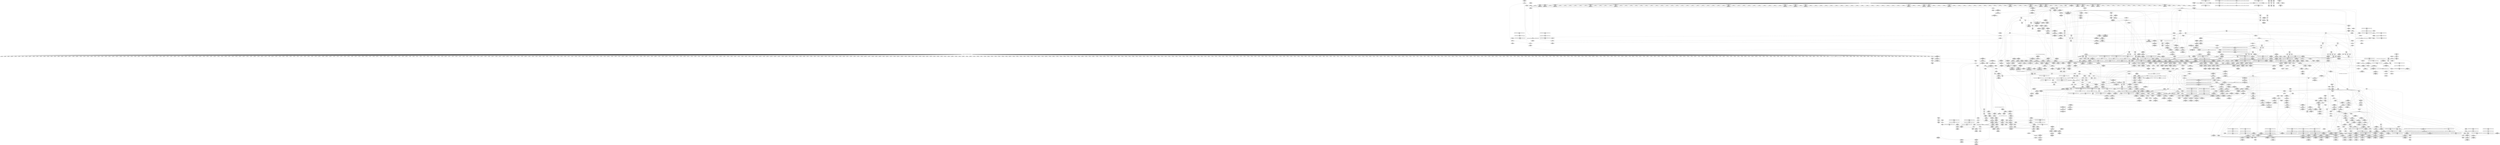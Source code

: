 digraph {
	CE0x5738fa0 [shape=record,shape=Mrecord,label="{CE0x5738fa0|VOIDTB_TE:_CE_157,158_}"]
	CE0x5738ab0 [shape=record,shape=Mrecord,label="{CE0x5738ab0|__aa_current_profile:land.lhs.true2|*SummSink*}"]
	CE0x5796650 [shape=record,shape=Mrecord,label="{CE0x5796650|72:_i32,_:_CRE_486,487_}"]
	CE0x571e3a0 [shape=record,shape=Mrecord,label="{CE0x571e3a0|i64_-2147483648|*Constant*|*SummSink*}"]
	CE0x579a830 [shape=record,shape=Mrecord,label="{CE0x579a830|72:_i32,_:_CRE_601,602_}"]
	CE0x56819c0 [shape=record,shape=Mrecord,label="{CE0x56819c0|common_perm_create:tmp28|security/apparmor/lsm.c,253|*SummSink*}"]
	CE0x5707500 [shape=record,shape=Mrecord,label="{CE0x5707500|GLOBAL:common_perm|*Constant*|*SummSink*}"]
	CE0x5683ae0 [shape=record,shape=Mrecord,label="{CE0x5683ae0|GLOBAL:common_perm_dir_dentry|*Constant*|*SummSource*}"]
	CE0x5732eb0 [shape=record,shape=Mrecord,label="{CE0x5732eb0|__aa_current_profile:tmp10|security/apparmor/include/context.h,138|*SummSink*}"]
	CE0x5716150 [shape=record,shape=Mrecord,label="{CE0x5716150|GLOBAL:aa_path_perm|*Constant*}"]
	CE0x5745830 [shape=record,shape=Mrecord,label="{CE0x5745830|__aa_current_profile:tmp21|security/apparmor/include/context.h,138|*SummSource*}"]
	CE0x57643d0 [shape=record,shape=Mrecord,label="{CE0x57643d0|aa_cred_profile:lnot.ext|security/apparmor/include/context.h,100|*SummSource*}"]
	CE0x566b6e0 [shape=record,shape=Mrecord,label="{CE0x566b6e0|104:_%struct.inode*,_:_CRE_155,156_}"]
	CE0x565df30 [shape=record,shape=Mrecord,label="{CE0x565df30|_ret_%struct.task_struct*_%tmp4,_!dbg_!15471|./arch/x86/include/asm/current.h,14|*SummSource*}"]
	CE0x57a3170 [shape=record,shape=Mrecord,label="{CE0x57a3170|72:_i32,_:_CRE_976,977_}"]
	CE0x56b5950 [shape=record,shape=Mrecord,label="{CE0x56b5950|i64*_getelementptr_inbounds_(_17_x_i64_,_17_x_i64_*___llvm_gcov_ctr60,_i64_0,_i64_16)|*Constant*}"]
	CE0x570b350 [shape=record,shape=Mrecord,label="{CE0x570b350|__aa_current_profile:entry|*SummSource*}"]
	CE0x5707b30 [shape=record,shape=Mrecord,label="{CE0x5707b30|common_perm:op|Function::common_perm&Arg::op::|*SummSource*}"]
	CE0x566ec50 [shape=record,shape=Mrecord,label="{CE0x566ec50|104:_%struct.inode*,_:_CRE_200,201_}"]
	CE0x572c290 [shape=record,shape=Mrecord,label="{CE0x572c290|__aa_current_profile:tmp12|security/apparmor/include/context.h,138}"]
	"CONST[source:0(mediator),value:0(static)][purpose:{operation}][SrcIdx:4]"
	CE0x5799fb0 [shape=record,shape=Mrecord,label="{CE0x5799fb0|72:_i32,_:_CRE_593,594_}"]
	CE0x572d720 [shape=record,shape=Mrecord,label="{CE0x572d720|i64_2|*Constant*}"]
	CE0x573e910 [shape=record,shape=Mrecord,label="{CE0x573e910|i8*_getelementptr_inbounds_(_45_x_i8_,_45_x_i8_*_.str14,_i32_0,_i32_0)|*Constant*}"]
	CE0x562cd20 [shape=record,shape=Mrecord,label="{CE0x562cd20|_call_void_mcount()_#2}"]
	CE0x571ab40 [shape=record,shape=Mrecord,label="{CE0x571ab40|0:_%struct.vfsmount*,_8:_%struct.dentry*,_:_SCMRE_0,8_|*MultipleSource*|security/apparmor/lsm.c, 189|security/apparmor/lsm.c,189}"]
	CE0x563a110 [shape=record,shape=Mrecord,label="{CE0x563a110|common_perm_create:dentry|Function::common_perm_create&Arg::dentry::|*SummSink*}"]
	CE0x579f290 [shape=record,shape=Mrecord,label="{CE0x579f290|72:_i32,_:_CRE_882,883_}"]
	CE0x56b73f0 [shape=record,shape=Mrecord,label="{CE0x56b73f0|i64*_getelementptr_inbounds_(_2_x_i64_,_2_x_i64_*___llvm_gcov_ctr112,_i64_0,_i64_0)|*Constant*|*SummSource*}"]
	CE0x574e150 [shape=record,shape=Mrecord,label="{CE0x574e150|_call_void_mcount()_#2|*SummSource*}"]
	CE0x5743cb0 [shape=record,shape=Mrecord,label="{CE0x5743cb0|__aa_current_profile:tmp20|security/apparmor/include/context.h,138}"]
	CE0x579aa50 [shape=record,shape=Mrecord,label="{CE0x579aa50|72:_i32,_:_CRE_603,604_}"]
	CE0x563f8c0 [shape=record,shape=Mrecord,label="{CE0x563f8c0|i64*_getelementptr_inbounds_(_17_x_i64_,_17_x_i64_*___llvm_gcov_ctr60,_i64_0,_i64_14)|*Constant*|*SummSource*}"]
	CE0x566d950 [shape=record,shape=Mrecord,label="{CE0x566d950|104:_%struct.inode*,_:_CRE_184,185_}"]
	CE0x5637ad0 [shape=record,shape=Mrecord,label="{CE0x5637ad0|common_perm_create:tmp10|security/apparmor/lsm.c,251|*SummSource*}"]
	CE0x57351a0 [shape=record,shape=Mrecord,label="{CE0x57351a0|VOIDTB_TE:_CE_16,24_}"]
	CE0x5682a40 [shape=record,shape=Mrecord,label="{CE0x5682a40|i8*_getelementptr_inbounds_(_45_x_i8_,_45_x_i8_*_.str14,_i32_0,_i32_0)|*Constant*|*SummSource*}"]
	CE0x5764550 [shape=record,shape=Mrecord,label="{CE0x5764550|aa_cred_profile:lnot.ext|security/apparmor/include/context.h,100|*SummSink*}"]
	CE0x575c870 [shape=record,shape=Mrecord,label="{CE0x575c870|VOIDTB_TE:_CE_146,147_}"]
	CE0x57957a0 [shape=record,shape=Mrecord,label="{CE0x57957a0|72:_i32,_:_CRE_472,473_}"]
	CE0x5670270 [shape=record,shape=Mrecord,label="{CE0x5670270|GLOBAL:current_task|Global_var:current_task|*SummSource*}"]
	CE0x579a1d0 [shape=record,shape=Mrecord,label="{CE0x579a1d0|72:_i32,_:_CRE_595,596_}"]
	CE0x5797340 [shape=record,shape=Mrecord,label="{CE0x5797340|72:_i32,_:_CRE_544,552_}"]
	CE0x5633b50 [shape=record,shape=Mrecord,label="{CE0x5633b50|apparmor_path_mkdir:entry|*SummSource*}"]
	CE0x57a2ae0 [shape=record,shape=Mrecord,label="{CE0x57a2ae0|72:_i32,_:_CRE_935,936_}"]
	CE0x5766a90 [shape=record,shape=Mrecord,label="{CE0x5766a90|aa_cred_profile:tmp18|security/apparmor/include/context.h,100}"]
	CE0x574bc40 [shape=record,shape=Mrecord,label="{CE0x574bc40|GLOBAL:llvm.expect.i64|*Constant*|*SummSource*}"]
	CE0x5659190 [shape=record,shape=Mrecord,label="{CE0x5659190|44:_i32,_48:_i16,_128:_i8*,_:_SCMRE_4,6_|*MultipleSource*|security/apparmor/lsm.c, 251|security/apparmor/lsm.c,251}"]
	CE0x57a0280 [shape=record,shape=Mrecord,label="{CE0x57a0280|72:_i32,_:_CRE_897,898_}"]
	CE0x5798630 [shape=record,shape=Mrecord,label="{CE0x5798630|72:_i32,_:_CRE_569,570_}"]
	CE0x563ec30 [shape=record,shape=Mrecord,label="{CE0x563ec30|common_perm_create:tmp11|security/apparmor/lsm.c,251|*SummSource*}"]
	CE0x57a26a0 [shape=record,shape=Mrecord,label="{CE0x57a26a0|72:_i32,_:_CRE_931,932_}"]
	CE0x565d9d0 [shape=record,shape=Mrecord,label="{CE0x565d9d0|get_current:tmp1|*SummSink*}"]
	CE0x56822d0 [shape=record,shape=Mrecord,label="{CE0x56822d0|common_perm:call|security/apparmor/lsm.c,168|*SummSource*}"]
	CE0x56b1ee0 [shape=record,shape=Mrecord,label="{CE0x56b1ee0|__aa_current_profile:land.lhs.true|*SummSource*}"]
	CE0x56f4620 [shape=record,shape=Mrecord,label="{CE0x56f4620|VOIDTB_TE:_CE_318,319_}"]
	CE0x567f7e0 [shape=record,shape=Mrecord,label="{CE0x567f7e0|common_perm_create:tmp26|security/apparmor/lsm.c,253|*SummSource*}"]
	CE0x571be10 [shape=record,shape=Mrecord,label="{CE0x571be10|common_perm_dir_dentry:call|security/apparmor/lsm.c,191}"]
	CE0x57082e0 [shape=record,shape=Mrecord,label="{CE0x57082e0|common_perm:mask|Function::common_perm&Arg::mask::|*SummSource*}"]
	CE0x564b650 [shape=record,shape=Mrecord,label="{CE0x564b650|common_perm_create:tobool1|security/apparmor/lsm.c,251|*SummSource*}"]
	CE0x578f800 [shape=record,shape=Mrecord,label="{CE0x578f800|72:_i32,_:_CRE_241,242_}"]
	CE0x56ad7e0 [shape=record,shape=Mrecord,label="{CE0x56ad7e0|i64*_getelementptr_inbounds_(_5_x_i64_,_5_x_i64_*___llvm_gcov_ctr57,_i64_0,_i64_4)|*Constant*}"]
	CE0x5745340 [shape=record,shape=Mrecord,label="{CE0x5745340|__aa_current_profile:cred|security/apparmor/include/context.h,138|*SummSink*}"]
	CE0x5637be0 [shape=record,shape=Mrecord,label="{CE0x5637be0|apparmor_path_mkdir:tmp3}"]
	CE0x570bd00 [shape=record,shape=Mrecord,label="{CE0x570bd00|common_perm:tmp1|*SummSource*}"]
	CE0x570fb30 [shape=record,shape=Mrecord,label="{CE0x570fb30|common_perm:if.then}"]
	CE0x5667100 [shape=record,shape=Mrecord,label="{CE0x5667100|%struct.vfsmount*_null|*Constant*|*SummSource*}"]
	CE0x56380f0 [shape=record,shape=Mrecord,label="{CE0x56380f0|common_perm_create:dir|Function::common_perm_create&Arg::dir::|*SummSink*}"]
	CE0x563bac0 [shape=record,shape=Mrecord,label="{CE0x563bac0|apparmor_path_mkdir:tmp1}"]
	CE0x56ad390 [shape=record,shape=Mrecord,label="{CE0x56ad390|mediated_filesystem:entry}"]
	CE0x5708640 [shape=record,shape=Mrecord,label="{CE0x5708640|common_perm:cond|Function::common_perm&Arg::cond::}"]
	CE0x573b970 [shape=record,shape=Mrecord,label="{CE0x573b970|i64*_getelementptr_inbounds_(_11_x_i64_,_11_x_i64_*___llvm_gcov_ctr58,_i64_0,_i64_6)|*Constant*|*SummSink*}"]
	CE0x56f54b0 [shape=record,shape=Mrecord,label="{CE0x56f54b0|72:_i32,_:_CRE_72,76_}"]
	CE0x56f4db0 [shape=record,shape=Mrecord,label="{CE0x56f4db0|72:_i32,_:_CRE_16,24_}"]
	CE0x573a400 [shape=record,shape=Mrecord,label="{CE0x573a400|0:_i8,_:_GCMR___aa_current_profile.__warned_internal_global_i8_0,_section_.data.unlikely_,_align_1:_elem_0:default:}"]
	CE0x57073f0 [shape=record,shape=Mrecord,label="{CE0x57073f0|GLOBAL:common_perm|*Constant*|*SummSource*}"]
	CE0x5716020 [shape=record,shape=Mrecord,label="{CE0x5716020|common_perm:call1|security/apparmor/lsm.c,170|*SummSink*}"]
	CE0x574fec0 [shape=record,shape=Mrecord,label="{CE0x574fec0|0:_%struct.aa_profile*,_:_CMRE_16,24_|*MultipleSource*|security/apparmor/include/context.h,99|*LoadInst*|security/apparmor/include/context.h,99|security/apparmor/include/context.h,100}"]
	CE0x562dd50 [shape=record,shape=Mrecord,label="{CE0x562dd50|apparmor_path_mkdir:bb}"]
	CE0x56d63b0 [shape=record,shape=Mrecord,label="{CE0x56d63b0|aa_cred_profile:tmp25|security/apparmor/include/context.h,100}"]
	CE0x5713370 [shape=record,shape=Mrecord,label="{CE0x5713370|aa_path_perm:request|Function::aa_path_perm&Arg::request::}"]
	CE0x563dbf0 [shape=record,shape=Mrecord,label="{CE0x563dbf0|_ret_i32_%call,_!dbg_!15472|security/apparmor/lsm.c,267}"]
	CE0x5635ae0 [shape=record,shape=Mrecord,label="{CE0x5635ae0|common_perm_create:tobool|security/apparmor/lsm.c,251}"]
	CE0x5631bb0 [shape=record,shape=Mrecord,label="{CE0x5631bb0|apparmor_path_mkdir:tmp}"]
	CE0x574f780 [shape=record,shape=Mrecord,label="{CE0x574f780|VOIDTB_TE:_CE_183,184_}"]
	CE0x5748d80 [shape=record,shape=Mrecord,label="{CE0x5748d80|72:_%struct.hlist_bl_node**,_80:_%struct.dentry*,_104:_%struct.inode*,_:_CRE:_elem_0:default:}"]
	CE0x57a04a0 [shape=record,shape=Mrecord,label="{CE0x57a04a0|72:_i32,_:_CRE_899,900_}"]
	CE0x5762850 [shape=record,shape=Mrecord,label="{CE0x5762850|aa_cred_profile:bb|*SummSource*}"]
	CE0x5639ef0 [shape=record,shape=Mrecord,label="{CE0x5639ef0|common_perm_create:dentry|Function::common_perm_create&Arg::dentry::|*SummSource*}"]
	CE0x57451d0 [shape=record,shape=Mrecord,label="{CE0x57451d0|__aa_current_profile:cred|security/apparmor/include/context.h,138|*SummSource*}"]
	CE0x56ad280 [shape=record,shape=Mrecord,label="{CE0x56ad280|GLOBAL:mediated_filesystem|*Constant*|*SummSink*}"]
	CE0x578f060 [shape=record,shape=Mrecord,label="{CE0x578f060|72:_i32,_:_CRE_207,208_}"]
	CE0x56d58b0 [shape=record,shape=Mrecord,label="{CE0x56d58b0|i64*_getelementptr_inbounds_(_16_x_i64_,_16_x_i64_*___llvm_gcov_ctr46,_i64_0,_i64_10)|*Constant*|*SummSource*}"]
	CE0x573c030 [shape=record,shape=Mrecord,label="{CE0x573c030|VOIDTB_TE:_CE_94,95_}"]
	CE0x5635480 [shape=record,shape=Mrecord,label="{CE0x5635480|i32_0|*Constant*}"]
	CE0x570c050 [shape=record,shape=Mrecord,label="{CE0x570c050|aa_cred_profile:tmp10|security/apparmor/include/context.h,100|*SummSink*}"]
	CE0x565db80 [shape=record,shape=Mrecord,label="{CE0x565db80|i64*_getelementptr_inbounds_(_2_x_i64_,_2_x_i64_*___llvm_gcov_ctr112,_i64_0,_i64_0)|*Constant*|*SummSink*}"]
	CE0x5654100 [shape=record,shape=Mrecord,label="{CE0x5654100|common_perm_create:tmp6|security/apparmor/lsm.c,251|*SummSink*}"]
	CE0x5719920 [shape=record,shape=Mrecord,label="{CE0x5719920|_call_void_mcount()_#2|*SummSource*}"]
	CE0x56f53b0 [shape=record,shape=Mrecord,label="{CE0x56f53b0|72:_i32,_:_CRE_64,72_}"]
	CE0x5792360 [shape=record,shape=Mrecord,label="{CE0x5792360|72:_i32,_:_CRE_282,283_}"]
	CE0x5641050 [shape=record,shape=Mrecord,label="{CE0x5641050|i64_3|*Constant*}"]
	CE0x56850d0 [shape=record,shape=Mrecord,label="{CE0x56850d0|i64*_getelementptr_inbounds_(_17_x_i64_,_17_x_i64_*___llvm_gcov_ctr60,_i64_0,_i64_9)|*Constant*|*SummSink*}"]
	CE0x57909e0 [shape=record,shape=Mrecord,label="{CE0x57909e0|72:_i32,_:_CRE_258,259_}"]
	CE0x566c8b0 [shape=record,shape=Mrecord,label="{CE0x566c8b0|104:_%struct.inode*,_:_CRE_170,171_}"]
	CE0x564a510 [shape=record,shape=Mrecord,label="{CE0x564a510|common_perm_create:tmp24|security/apparmor/lsm.c,253|*SummSource*}"]
	CE0x572ff80 [shape=record,shape=Mrecord,label="{CE0x572ff80|VOIDTB_TE:_CE_8,12_}"]
	CE0x563a2e0 [shape=record,shape=Mrecord,label="{CE0x563a2e0|i32_16|*Constant*|*SummSource*}"]
	CE0x56a5070 [shape=record,shape=Mrecord,label="{CE0x56a5070|i32_0|*Constant*}"]
	CE0x5709b80 [shape=record,shape=Mrecord,label="{CE0x5709b80|aa_cred_profile:tmp7|security/apparmor/include/context.h,100}"]
	CE0x579fa00 [shape=record,shape=Mrecord,label="{CE0x579fa00|72:_i32,_:_CRE_889,890_}"]
	CE0x57949d0 [shape=record,shape=Mrecord,label="{CE0x57949d0|72:_i32,_:_CRE_360,376_}"]
	CE0x56a9220 [shape=record,shape=Mrecord,label="{CE0x56a9220|i64_13|*Constant*|*SummSource*}"]
	CE0x5789d90 [shape=record,shape=Mrecord,label="{CE0x5789d90|72:_i32,_:_CRE_80,88_}"]
	CE0x56856f0 [shape=record,shape=Mrecord,label="{CE0x56856f0|common_perm_create:tmp17|security/apparmor/lsm.c,251}"]
	CE0x566a0d0 [shape=record,shape=Mrecord,label="{CE0x566a0d0|104:_%struct.inode*,_:_CRE_93,94_}"]
	CE0x579a940 [shape=record,shape=Mrecord,label="{CE0x579a940|72:_i32,_:_CRE_602,603_}"]
	CE0x575a490 [shape=record,shape=Mrecord,label="{CE0x575a490|VOIDTB_TE:_CE_196,197_}"]
	CE0x579d720 [shape=record,shape=Mrecord,label="{CE0x579d720|72:_i32,_:_CRE_800,804_}"]
	CE0x5730390 [shape=record,shape=Mrecord,label="{CE0x5730390|__aa_current_profile:tmp1}"]
	CE0x56f4950 [shape=record,shape=Mrecord,label="{CE0x56f4950|72:_i32,_:_CRE_2,4_}"]
	CE0x57939b0 [shape=record,shape=Mrecord,label="{CE0x57939b0|72:_i32,_:_CRE_303,304_}"]
	CE0x56b6dc0 [shape=record,shape=Mrecord,label="{CE0x56b6dc0|common_perm_create:tmp38|security/apparmor/lsm.c,257|*SummSink*}"]
	CE0x57320b0 [shape=record,shape=Mrecord,label="{CE0x57320b0|aa_cred_profile:tmp8|security/apparmor/include/context.h,100|*SummSource*}"]
	CE0x5664e50 [shape=record,shape=Mrecord,label="{CE0x5664e50|common_perm_create:tmp21|security/apparmor/lsm.c,251|*SummSink*}"]
	CE0x567fa90 [shape=record,shape=Mrecord,label="{CE0x567fa90|common_perm_create:dentry6|security/apparmor/lsm.c,253|*SummSource*}"]
	CE0x578b810 [shape=record,shape=Mrecord,label="{CE0x578b810|72:_i32,_:_CRE_154,155_}"]
	CE0x56f42f0 [shape=record,shape=Mrecord,label="{CE0x56f42f0|VOIDTB_TE:_CE_315,316_}"]
	CE0x5669be0 [shape=record,shape=Mrecord,label="{CE0x5669be0|104:_%struct.inode*,_:_CRE_89,90_}"]
	CE0x5716c20 [shape=record,shape=Mrecord,label="{CE0x5716c20|mediated_filesystem:and|security/apparmor/include/apparmor.h,117}"]
	CE0x573bdc0 [shape=record,shape=Mrecord,label="{CE0x573bdc0|i64*_getelementptr_inbounds_(_16_x_i64_,_16_x_i64_*___llvm_gcov_ctr46,_i64_0,_i64_4)|*Constant*}"]
	CE0x56843f0 [shape=record,shape=Mrecord,label="{CE0x56843f0|i32_78|*Constant*}"]
	CE0x5718970 [shape=record,shape=Mrecord,label="{CE0x5718970|aa_cred_profile:tobool1|security/apparmor/include/context.h,100|*SummSink*}"]
	CE0x579ee50 [shape=record,shape=Mrecord,label="{CE0x579ee50|72:_i32,_:_CRE_878,879_}"]
	CE0x570e450 [shape=record,shape=Mrecord,label="{CE0x570e450|common_perm:if.end|*SummSink*}"]
	CE0x57196a0 [shape=record,shape=Mrecord,label="{CE0x57196a0|_call_void_mcount()_#2}"]
	CE0x56383d0 [shape=record,shape=Mrecord,label="{CE0x56383d0|common_perm_create:land.lhs.true|*SummSink*}"]
	CE0x566f370 [shape=record,shape=Mrecord,label="{CE0x566f370|104:_%struct.inode*,_:_CRE_206,207_}"]
	CE0x5756bb0 [shape=record,shape=Mrecord,label="{CE0x5756bb0|aa_cred_profile:tmp26|security/apparmor/include/context.h,100}"]
	CE0x5639600 [shape=record,shape=Mrecord,label="{CE0x5639600|apparmor_path_mkdir:call|security/apparmor/lsm.c,267}"]
	CE0x573b170 [shape=record,shape=Mrecord,label="{CE0x573b170|__aa_current_profile:tmp12|security/apparmor/include/context.h,138|*SummSink*}"]
	CE0x5746880 [shape=record,shape=Mrecord,label="{CE0x5746880|aa_cred_profile:entry|*SummSink*}"]
	CE0x56a7a50 [shape=record,shape=Mrecord,label="{CE0x56a7a50|104:_%struct.inode*,_:_CRE_305,306_}"]
	CE0x5755f50 [shape=record,shape=Mrecord,label="{CE0x5755f50|aa_cred_profile:tmp30|security/apparmor/include/context.h,100|*SummSource*}"]
	CE0x578d2a0 [shape=record,shape=Mrecord,label="{CE0x578d2a0|72:_i32,_:_CRE_179,180_}"]
	CE0x566fa20 [shape=record,shape=Mrecord,label="{CE0x566fa20|get_current:tmp3|*SummSink*}"]
	CE0x5716720 [shape=record,shape=Mrecord,label="{CE0x5716720|aa_path_perm:entry}"]
	CE0x564a040 [shape=record,shape=Mrecord,label="{CE0x564a040|common_perm_create:tmp23|security/apparmor/lsm.c,253}"]
	CE0x574bac0 [shape=record,shape=Mrecord,label="{CE0x574bac0|aa_cred_profile:expval|security/apparmor/include/context.h,100}"]
	CE0x566e9f0 [shape=record,shape=Mrecord,label="{CE0x566e9f0|104:_%struct.inode*,_:_CRE_198,199_}"]
	CE0x56f3eb0 [shape=record,shape=Mrecord,label="{CE0x56f3eb0|VOIDTB_TE:_CE_311,312_}"]
	CE0x563acc0 [shape=record,shape=Mrecord,label="{CE0x563acc0|i16_16384|*Constant*|*SummSink*}"]
	CE0x5739bd0 [shape=record,shape=Mrecord,label="{CE0x5739bd0|__aa_current_profile:bb|*SummSink*}"]
	CE0x5681790 [shape=record,shape=Mrecord,label="{CE0x5681790|104:_%struct.inode*,_:_CRE_8,12_|*MultipleSource*|*LoadInst*|security/apparmor/lsm.c,253|security/apparmor/lsm.c,253}"]
	CE0x5796bd0 [shape=record,shape=Mrecord,label="{CE0x5796bd0|72:_i32,_:_CRE_504,508_}"]
	CE0x563e320 [shape=record,shape=Mrecord,label="{CE0x563e320|mediated_filesystem:bb|*SummSink*}"]
	CE0x578b920 [shape=record,shape=Mrecord,label="{CE0x578b920|72:_i32,_:_CRE_155,156_}"]
	CE0x565c530 [shape=record,shape=Mrecord,label="{CE0x565c530|i8*_getelementptr_inbounds_(_24_x_i8_,_24_x_i8_*_.str8,_i32_0,_i32_0)|*Constant*|*SummSource*}"]
	CE0x5744e90 [shape=record,shape=Mrecord,label="{CE0x5744e90|_ret_%struct.task_struct*_%tmp4,_!dbg_!15471|./arch/x86/include/asm/current.h,14}"]
	CE0x569e7c0 [shape=record,shape=Mrecord,label="{CE0x569e7c0|_call_void_mcount()_#2|*SummSink*}"]
	CE0x566b0f0 [shape=record,shape=Mrecord,label="{CE0x566b0f0|104:_%struct.inode*,_:_CRE_150,151_}"]
	CE0x5740a80 [shape=record,shape=Mrecord,label="{CE0x5740a80|_call_void_lockdep_rcu_suspicious(i8*_getelementptr_inbounds_(_36_x_i8_,_36_x_i8_*_.str12,_i32_0,_i32_0),_i32_138,_i8*_getelementptr_inbounds_(_45_x_i8_,_45_x_i8_*_.str14,_i32_0,_i32_0))_#7,_!dbg_!15483|security/apparmor/include/context.h,138|*SummSink*}"]
	CE0x5716c90 [shape=record,shape=Mrecord,label="{CE0x5716c90|mediated_filesystem:and|security/apparmor/include/apparmor.h,117|*SummSource*}"]
	CE0x578d7f0 [shape=record,shape=Mrecord,label="{CE0x578d7f0|72:_i32,_:_CRE_184,185_}"]
	CE0x5796df0 [shape=record,shape=Mrecord,label="{CE0x5796df0|72:_i32,_:_CRE_512,520_}"]
	CE0x564cbc0 [shape=record,shape=Mrecord,label="{CE0x564cbc0|i64_12|*Constant*|*SummSource*}"]
	CE0x578a300 [shape=record,shape=Mrecord,label="{CE0x578a300|72:_i32,_:_CRE_120,128_}"]
	CE0x5795140 [shape=record,shape=Mrecord,label="{CE0x5795140|72:_i32,_:_CRE_424,432_}"]
	CE0x5640b00 [shape=record,shape=Mrecord,label="{CE0x5640b00|common_perm_create:call|security/apparmor/lsm.c,251|*SummSource*}"]
	CE0x56664d0 [shape=record,shape=Mrecord,label="{CE0x56664d0|common_perm_create:tmp22|*LoadInst*|security/apparmor/lsm.c,253|*SummSource*}"]
	CE0x5744140 [shape=record,shape=Mrecord,label="{CE0x5744140|__aa_current_profile:call3|security/apparmor/include/context.h,138}"]
	CE0x56d75b0 [shape=record,shape=Mrecord,label="{CE0x56d75b0|void_(i8*,_i32,_i64)*_asm_sideeffect_1:_09ud2_0A.pushsection___bug_table,_22a_22_0A2:_09.long_1b_-_2b,_$_0:c_-_2b_0A_09.word_$_1:c_,_0_0A_09.org_2b+$_2:c_0A.popsection_,_i,i,i,_dirflag_,_fpsr_,_flags_|*SummSource*}"]
	CE0x5752ee0 [shape=record,shape=Mrecord,label="{CE0x5752ee0|aa_cred_profile:tmp2|*SummSource*}"]
	CE0x5641cb0 [shape=record,shape=Mrecord,label="{CE0x5641cb0|i64_11|*Constant*|*SummSink*}"]
	CE0x572e910 [shape=record,shape=Mrecord,label="{CE0x572e910|i64*_getelementptr_inbounds_(_11_x_i64_,_11_x_i64_*___llvm_gcov_ctr58,_i64_0,_i64_1)|*Constant*|*SummSource*}"]
	CE0x5667610 [shape=record,shape=Mrecord,label="{CE0x5667610|common_perm:tmp6|security/apparmor/lsm.c,169}"]
	CE0x5740dd0 [shape=record,shape=Mrecord,label="{CE0x5740dd0|i64*_getelementptr_inbounds_(_11_x_i64_,_11_x_i64_*___llvm_gcov_ctr58,_i64_0,_i64_10)|*Constant*}"]
	CE0x566f4a0 [shape=record,shape=Mrecord,label="{CE0x566f4a0|104:_%struct.inode*,_:_CRE_207,208_}"]
	CE0x5640010 [shape=record,shape=Mrecord,label="{CE0x5640010|_call_void_mcount()_#2|*SummSource*}"]
	CE0x5761df0 [shape=record,shape=Mrecord,label="{CE0x5761df0|i64_6|*Constant*}"]
	CE0x57938a0 [shape=record,shape=Mrecord,label="{CE0x57938a0|72:_i32,_:_CRE_302,303_}"]
	CE0x56f4d00 [shape=record,shape=Mrecord,label="{CE0x56f4d00|72:_i32,_:_CRE_12,16_}"]
	CE0x56b31a0 [shape=record,shape=Mrecord,label="{CE0x56b31a0|__aa_current_profile:if.then}"]
	CE0x56834b0 [shape=record,shape=Mrecord,label="{CE0x56834b0|common_perm_create:tmp36|security/apparmor/lsm.c,256|*SummSink*}"]
	CE0x575ece0 [shape=record,shape=Mrecord,label="{CE0x575ece0|aa_cred_profile:tmp19|security/apparmor/include/context.h,100|*SummSink*}"]
	CE0x56a89c0 [shape=record,shape=Mrecord,label="{CE0x56a89c0|104:_%struct.inode*,_:_CRE_318,319_}"]
	CE0x5673c10 [shape=record,shape=Mrecord,label="{CE0x5673c10|_call_void_lockdep_rcu_suspicious(i8*_getelementptr_inbounds_(_24_x_i8_,_24_x_i8_*_.str8,_i32_0,_i32_0),_i32_251,_i8*_getelementptr_inbounds_(_45_x_i8_,_45_x_i8_*_.str14,_i32_0,_i32_0))_#7,_!dbg_!15492|security/apparmor/lsm.c,251}"]
	CE0x56f51b0 [shape=record,shape=Mrecord,label="{CE0x56f51b0|72:_i32,_:_CRE_48,56_}"]
	CE0x5716d70 [shape=record,shape=Mrecord,label="{CE0x5716d70|mediated_filesystem:and|security/apparmor/include/apparmor.h,117|*SummSink*}"]
	CE0x56aeef0 [shape=record,shape=Mrecord,label="{CE0x56aeef0|common_perm_create:call7|security/apparmor/lsm.c,253}"]
	CE0x574cb70 [shape=record,shape=Mrecord,label="{CE0x574cb70|aa_cred_profile:do.cond}"]
	CE0x5636f30 [shape=record,shape=Mrecord,label="{CE0x5636f30|apparmor_path_mkdir:dir|Function::apparmor_path_mkdir&Arg::dir::|*SummSource*}"]
	CE0x56aef60 [shape=record,shape=Mrecord,label="{CE0x56aef60|common_perm_create:call7|security/apparmor/lsm.c,253|*SummSource*}"]
	CE0x5764e50 [shape=record,shape=Mrecord,label="{CE0x5764e50|aa_cred_profile:tobool4|security/apparmor/include/context.h,100|*SummSource*}"]
	CE0x56a6860 [shape=record,shape=Mrecord,label="{CE0x56a6860|104:_%struct.inode*,_:_CRE_232,240_|*MultipleSource*|*LoadInst*|security/apparmor/lsm.c,253|security/apparmor/lsm.c,253}"]
	CE0x56f9ff0 [shape=record,shape=Mrecord,label="{CE0x56f9ff0|VOIDTB_TE:_CE_212,213_}"]
	CE0x5650850 [shape=record,shape=Mrecord,label="{CE0x5650850|i64_10|*Constant*}"]
	CE0x570f560 [shape=record,shape=Mrecord,label="{CE0x570f560|common_perm:mode|security/apparmor/lsm.c,169|*SummSink*}"]
	CE0x56d7c50 [shape=record,shape=Mrecord,label="{CE0x56d7c50|i8*_getelementptr_inbounds_(_36_x_i8_,_36_x_i8_*_.str12,_i32_0,_i32_0)|*Constant*}"]
	CE0x578da10 [shape=record,shape=Mrecord,label="{CE0x578da10|72:_i32,_:_CRE_186,187_}"]
	CE0x56d60a0 [shape=record,shape=Mrecord,label="{CE0x56d60a0|aa_cred_profile:tmp24|security/apparmor/include/context.h,100|*SummSink*}"]
	CE0x56b5b90 [shape=record,shape=Mrecord,label="{CE0x56b5b90|common_perm_create:retval.0|*SummSource*}"]
	CE0x5737bf0 [shape=record,shape=Mrecord,label="{CE0x5737bf0|i64*_getelementptr_inbounds_(_11_x_i64_,_11_x_i64_*___llvm_gcov_ctr58,_i64_0,_i64_0)|*Constant*|*SummSource*}"]
	CE0x5713820 [shape=record,shape=Mrecord,label="{CE0x5713820|aa_path_perm:cond|Function::aa_path_perm&Arg::cond::}"]
	CE0x579cfb0 [shape=record,shape=Mrecord,label="{CE0x579cfb0|72:_i32,_:_CRE_736,740_}"]
	CE0x569c180 [shape=record,shape=Mrecord,label="{CE0x569c180|40:_%struct.super_block*,_:_CRE_40,48_|*MultipleSource*|security/apparmor/include/apparmor.h,117|Function::mediated_filesystem&Arg::inode::|security/apparmor/lsm.c,253}"]
	CE0x575ae00 [shape=record,shape=Mrecord,label="{CE0x575ae00|aa_cred_profile:tmp32|security/apparmor/include/context.h,101|*SummSource*}"]
	CE0x572de70 [shape=record,shape=Mrecord,label="{CE0x572de70|__aa_current_profile:do.end|*SummSink*}"]
	CE0x578cc40 [shape=record,shape=Mrecord,label="{CE0x578cc40|72:_i32,_:_CRE_173,174_}"]
	CE0x5762040 [shape=record,shape=Mrecord,label="{CE0x5762040|i64_6|*Constant*|*SummSource*}"]
	CE0x572f350 [shape=record,shape=Mrecord,label="{CE0x572f350|aa_cred_profile:bb|*SummSink*}"]
	CE0x5730e40 [shape=record,shape=Mrecord,label="{CE0x5730e40|__aa_current_profile:tmp4|security/apparmor/include/context.h,138|*SummSink*}"]
	CE0x5792470 [shape=record,shape=Mrecord,label="{CE0x5792470|72:_i32,_:_CRE_283,284_}"]
	CE0x575fd90 [shape=record,shape=Mrecord,label="{CE0x575fd90|aa_cred_profile:lnot2|security/apparmor/include/context.h,100|*SummSource*}"]
	CE0x575a160 [shape=record,shape=Mrecord,label="{CE0x575a160|VOIDTB_TE:_CE_193,194_}"]
	CE0x5753db0 [shape=record,shape=Mrecord,label="{CE0x5753db0|aa_cred_profile:do.body6|*SummSink*}"]
	CE0x5671a20 [shape=record,shape=Mrecord,label="{CE0x5671a20|i64_3|*Constant*}"]
	CE0x570f1b0 [shape=record,shape=Mrecord,label="{CE0x570f1b0|__aa_current_profile:tobool|security/apparmor/include/context.h,138}"]
	CE0x5661fd0 [shape=record,shape=Mrecord,label="{CE0x5661fd0|i32_8|*Constant*}"]
	CE0x573f770 [shape=record,shape=Mrecord,label="{CE0x573f770|__aa_current_profile:tmp15|security/apparmor/include/context.h,138|*SummSource*}"]
	CE0x578ba30 [shape=record,shape=Mrecord,label="{CE0x578ba30|72:_i32,_:_CRE_156,157_}"]
	"CONST[source:2(external),value:2(dynamic)][purpose:{object}][SrcIdx:3]"
	CE0x574f520 [shape=record,shape=Mrecord,label="{CE0x574f520|VOIDTB_TE:_CE_181,182_}"]
	"CONST[source:0(mediator),value:0(static)][purpose:{operation}][SrcIdx:5]"
	CE0x57616c0 [shape=record,shape=Mrecord,label="{CE0x57616c0|VOIDTB_TE:_CE_167,168_}"]
	CE0x574fab0 [shape=record,shape=Mrecord,label="{CE0x574fab0|VOIDTB_TE:_CE_186,187_}"]
	"CONST[source:0(mediator),value:2(dynamic)][purpose:{object}]"
	CE0x575d6a0 [shape=record,shape=Mrecord,label="{CE0x575d6a0|VOIDTB_TE:_CE_148,149_}"]
	CE0x57a0b00 [shape=record,shape=Mrecord,label="{CE0x57a0b00|72:_i32,_:_CRE_905,906_}"]
	CE0x56433f0 [shape=record,shape=Mrecord,label="{CE0x56433f0|i64*_getelementptr_inbounds_(_2_x_i64_,_2_x_i64_*___llvm_gcov_ctr59,_i64_0,_i64_0)|*Constant*}"]
	CE0x57572e0 [shape=record,shape=Mrecord,label="{CE0x57572e0|aa_cred_profile:tmp27|security/apparmor/include/context.h,100|*SummSink*}"]
	CE0x5767240 [shape=record,shape=Mrecord,label="{CE0x5767240|aa_cred_profile:lor.rhs|*SummSink*}"]
	CE0x5717340 [shape=record,shape=Mrecord,label="{CE0x5717340|i1_true|*Constant*}"]
	CE0x574f9a0 [shape=record,shape=Mrecord,label="{CE0x574f9a0|VOIDTB_TE:_CE_185,186_}"]
	CE0x56f4c50 [shape=record,shape=Mrecord,label="{CE0x56f4c50|72:_i32,_:_CRE_8,12_}"]
	CE0x570f330 [shape=record,shape=Mrecord,label="{CE0x570f330|COLLAPSED:_CRE:_elem_0::|security/apparmor/lsm.c,169}"]
	CE0x56a7d90 [shape=record,shape=Mrecord,label="{CE0x56a7d90|104:_%struct.inode*,_:_CRE_307,308_}"]
	CE0x575c1e0 [shape=record,shape=Mrecord,label="{CE0x575c1e0|i64_5|*Constant*}"]
	CE0x562c810 [shape=record,shape=Mrecord,label="{CE0x562c810|i64*_getelementptr_inbounds_(_17_x_i64_,_17_x_i64_*___llvm_gcov_ctr60,_i64_0,_i64_1)|*Constant*|*SummSink*}"]
	CE0x5719590 [shape=record,shape=Mrecord,label="{CE0x5719590|common_perm_dir_dentry:tmp3|*SummSink*}"]
	CE0x564c960 [shape=record,shape=Mrecord,label="{CE0x564c960|i64_12|*Constant*}"]
	CE0x56f3280 [shape=record,shape=Mrecord,label="{CE0x56f3280|VOIDTB_TE:_CE_264,272_}"]
	CE0x5799400 [shape=record,shape=Mrecord,label="{CE0x5799400|72:_i32,_:_CRE_582,583_}"]
	CE0x57a29d0 [shape=record,shape=Mrecord,label="{CE0x57a29d0|72:_i32,_:_CRE_934,935_}"]
	CE0x5681d80 [shape=record,shape=Mrecord,label="{CE0x5681d80|104:_%struct.inode*,_:_CRE_24,40_|*MultipleSource*|*LoadInst*|security/apparmor/lsm.c,253|security/apparmor/lsm.c,253}"]
	CE0x57a3060 [shape=record,shape=Mrecord,label="{CE0x57a3060|72:_i32,_:_CRE_968,976_}"]
	CE0x575c2c0 [shape=record,shape=Mrecord,label="{CE0x575c2c0|aa_cred_profile:tmp14|security/apparmor/include/context.h,100|*SummSource*}"]
	CE0x579d3f0 [shape=record,shape=Mrecord,label="{CE0x579d3f0|72:_i32,_:_CRE_768,776_}"]
	CE0x5790050 [shape=record,shape=Mrecord,label="{CE0x5790050|72:_i32,_:_CRE_249,250_}"]
	CE0x5717d50 [shape=record,shape=Mrecord,label="{CE0x5717d50|common_perm_dir_dentry:bb}"]
	CE0x578ac60 [shape=record,shape=Mrecord,label="{CE0x578ac60|72:_i32,_:_CRE_143,144_}"]
	CE0x575d140 [shape=record,shape=Mrecord,label="{CE0x575d140|aa_cred_profile:tmp3}"]
	CE0x56d8260 [shape=record,shape=Mrecord,label="{CE0x56d8260|i64*_getelementptr_inbounds_(_16_x_i64_,_16_x_i64_*___llvm_gcov_ctr46,_i64_0,_i64_9)|*Constant*}"]
	CE0x5743e80 [shape=record,shape=Mrecord,label="{CE0x5743e80|__aa_current_profile:tmp20|security/apparmor/include/context.h,138|*SummSource*}"]
	CE0x578fc10 [shape=record,shape=Mrecord,label="{CE0x578fc10|72:_i32,_:_CRE_245,246_}"]
	CE0x56f2660 [shape=record,shape=Mrecord,label="{CE0x56f2660|VOIDTB_TE:_CE_218,219_}"]
	CE0x575c3c0 [shape=record,shape=Mrecord,label="{CE0x575c3c0|aa_cred_profile:tmp14|security/apparmor/include/context.h,100|*SummSink*}"]
	CE0x5790380 [shape=record,shape=Mrecord,label="{CE0x5790380|72:_i32,_:_CRE_252,253_}"]
	CE0x5658e60 [shape=record,shape=Mrecord,label="{CE0x5658e60|common_perm_create:tmp8|security/apparmor/lsm.c,251}"]
	CE0x57a0c10 [shape=record,shape=Mrecord,label="{CE0x57a0c10|72:_i32,_:_CRE_906,907_}"]
	CE0x5759e30 [shape=record,shape=Mrecord,label="{CE0x5759e30|VOIDTB_TE:_CE_190,191_}"]
	CE0x579c510 [shape=record,shape=Mrecord,label="{CE0x579c510|72:_i32,_:_CRE_656,664_}"]
	CE0x57174e0 [shape=record,shape=Mrecord,label="{CE0x57174e0|mediated_filesystem:tobool|security/apparmor/include/apparmor.h,117|*SummSink*}"]
	CE0x56ab210 [shape=record,shape=Mrecord,label="{CE0x56ab210|GLOBAL:common_perm_dir_dentry|*Constant*}"]
	CE0x573ec60 [shape=record,shape=Mrecord,label="{CE0x573ec60|i64*_getelementptr_inbounds_(_11_x_i64_,_11_x_i64_*___llvm_gcov_ctr58,_i64_0,_i64_9)|*Constant*|*SummSink*}"]
	CE0x575b650 [shape=record,shape=Mrecord,label="{CE0x575b650|aa_cred_profile:tmp33|security/apparmor/include/context.h,101|*SummSink*}"]
	CE0x57a38b0 [shape=record,shape=Mrecord,label="{CE0x57a38b0|72:_i32,_:_CRE_983,984_}"]
	CE0x572df00 [shape=record,shape=Mrecord,label="{CE0x572df00|aa_cred_profile:lnot|security/apparmor/include/context.h,100|*SummSource*}"]
	CE0x56b2130 [shape=record,shape=Mrecord,label="{CE0x56b2130|__aa_current_profile:tmp2|*SummSink*}"]
	CE0x579ad80 [shape=record,shape=Mrecord,label="{CE0x579ad80|72:_i32,_:_CRE_606,607_}"]
	CE0x56625f0 [shape=record,shape=Mrecord,label="{CE0x56625f0|__aa_current_profile:tobool|security/apparmor/include/context.h,138|*SummSource*}"]
	CE0x570e600 [shape=record,shape=Mrecord,label="{CE0x570e600|i64*_getelementptr_inbounds_(_5_x_i64_,_5_x_i64_*___llvm_gcov_ctr57,_i64_0,_i64_0)|*Constant*|*SummSource*}"]
	CE0x56d48b0 [shape=record,shape=Mrecord,label="{CE0x56d48b0|i32_100|*Constant*|*SummSink*}"]
	CE0x5798740 [shape=record,shape=Mrecord,label="{CE0x5798740|72:_i32,_:_CRE_570,571_}"]
	CE0x5758000 [shape=record,shape=Mrecord,label="{CE0x5758000|aa_cred_profile:tmp28|security/apparmor/include/context.h,100|*SummSink*}"]
	CE0x567ea30 [shape=record,shape=Mrecord,label="{CE0x567ea30|common_perm:cmp|security/apparmor/lsm.c,169}"]
	CE0x569d400 [shape=record,shape=Mrecord,label="{CE0x569d400|mediated_filesystem:tmp2|*SummSource*}"]
	CE0x571cc40 [shape=record,shape=Mrecord,label="{CE0x571cc40|get_current:tmp3}"]
	CE0x579e5d0 [shape=record,shape=Mrecord,label="{CE0x579e5d0|72:_i32,_:_CRE_870,871_}"]
	CE0x578c1a0 [shape=record,shape=Mrecord,label="{CE0x578c1a0|72:_i32,_:_CRE_163,164_}"]
	CE0x578d5d0 [shape=record,shape=Mrecord,label="{CE0x578d5d0|72:_i32,_:_CRE_182,183_}"]
	CE0x5792e00 [shape=record,shape=Mrecord,label="{CE0x5792e00|72:_i32,_:_CRE_292,293_}"]
	CE0x57662f0 [shape=record,shape=Mrecord,label="{CE0x57662f0|VOIDTB_TE:_CE_154,155_}"]
	CE0x578bf80 [shape=record,shape=Mrecord,label="{CE0x578bf80|72:_i32,_:_CRE_161,162_}"]
	CE0x5715e30 [shape=record,shape=Mrecord,label="{CE0x5715e30|common_perm:call1|security/apparmor/lsm.c,170}"]
	CE0x565a280 [shape=record,shape=Mrecord,label="{CE0x565a280|common_perm_create:tmp14|security/apparmor/lsm.c,251|*SummSource*}"]
	CE0x5708850 [shape=record,shape=Mrecord,label="{CE0x5708850|common_perm:cond|Function::common_perm&Arg::cond::|*SummSource*}"]
	CE0x5641530 [shape=record,shape=Mrecord,label="{CE0x5641530|i64*_getelementptr_inbounds_(_2_x_i64_,_2_x_i64_*___llvm_gcov_ctr112,_i64_0,_i64_1)|*Constant*}"]
	CE0x5717040 [shape=record,shape=Mrecord,label="{CE0x5717040|mediated_filesystem:tobool|security/apparmor/include/apparmor.h,117}"]
	CE0x565e140 [shape=record,shape=Mrecord,label="{CE0x565e140|_ret_%struct.task_struct*_%tmp4,_!dbg_!15471|./arch/x86/include/asm/current.h,14}"]
	CE0x570cc80 [shape=record,shape=Mrecord,label="{CE0x570cc80|common_perm:tmp|*SummSource*}"]
	CE0x5735950 [shape=record,shape=Mrecord,label="{CE0x5735950|aa_cred_profile:if.then|*SummSink*}"]
	CE0x566a6c0 [shape=record,shape=Mrecord,label="{CE0x566a6c0|104:_%struct.inode*,_:_CRE_112,144_|*MultipleSource*|*LoadInst*|security/apparmor/lsm.c,253|security/apparmor/lsm.c,253}"]
	CE0x5797b90 [shape=record,shape=Mrecord,label="{CE0x5797b90|72:_i32,_:_CRE_559,560_}"]
	CE0x573d630 [shape=record,shape=Mrecord,label="{CE0x573d630|i8*_getelementptr_inbounds_(_36_x_i8_,_36_x_i8_*_.str12,_i32_0,_i32_0)|*Constant*}"]
	CE0x5743220 [shape=record,shape=Mrecord,label="{CE0x5743220|aa_cred_profile:tmp15|security/apparmor/include/context.h,100|*SummSink*}"]
	CE0x5756fa0 [shape=record,shape=Mrecord,label="{CE0x5756fa0|aa_cred_profile:tmp27|security/apparmor/include/context.h,100}"]
	CE0x566e790 [shape=record,shape=Mrecord,label="{CE0x566e790|104:_%struct.inode*,_:_CRE_196,197_}"]
	CE0x56b64c0 [shape=record,shape=Mrecord,label="{CE0x56b64c0|common_perm_create:tmp37|security/apparmor/lsm.c,257}"]
	CE0x563e420 [shape=record,shape=Mrecord,label="{CE0x563e420|i64*_getelementptr_inbounds_(_2_x_i64_,_2_x_i64_*___llvm_gcov_ctr55,_i64_0,_i64_0)|*Constant*}"]
	CE0x578ab50 [shape=record,shape=Mrecord,label="{CE0x578ab50|72:_i32,_:_CRE_142,143_}"]
	CE0x56f3aa0 [shape=record,shape=Mrecord,label="{CE0x56f3aa0|VOIDTB_TE:_CE_307,308_}"]
	CE0x579b2d0 [shape=record,shape=Mrecord,label="{CE0x579b2d0|72:_i32,_:_CRE_611,612_}"]
	CE0x5637640 [shape=record,shape=Mrecord,label="{CE0x5637640|aa_cred_profile:tmp|*SummSink*}"]
	CE0x5684820 [shape=record,shape=Mrecord,label="{CE0x5684820|common_perm_create:cred|security/apparmor/lsm.c,251}"]
	CE0x566afc0 [shape=record,shape=Mrecord,label="{CE0x566afc0|104:_%struct.inode*,_:_CRE_149,150_}"]
	CE0x574e4e0 [shape=record,shape=Mrecord,label="{CE0x574e4e0|VOIDTB_TE:_CE_158,159_}"]
	CE0x562ca40 [shape=record,shape=Mrecord,label="{CE0x562ca40|common_perm_create:call|security/apparmor/lsm.c,251}"]
	CE0x56a93f0 [shape=record,shape=Mrecord,label="{CE0x56a93f0|i64*_getelementptr_inbounds_(_17_x_i64_,_17_x_i64_*___llvm_gcov_ctr60,_i64_0,_i64_14)|*Constant*}"]
	CE0x566e8c0 [shape=record,shape=Mrecord,label="{CE0x566e8c0|104:_%struct.inode*,_:_CRE_197,198_}"]
	CE0x5636970 [shape=record,shape=Mrecord,label="{CE0x5636970|common_perm_create:if.end9|*SummSink*}"]
	CE0x563c850 [shape=record,shape=Mrecord,label="{CE0x563c850|i64_1|*Constant*}"]
	CE0x5768400 [shape=record,shape=Mrecord,label="{CE0x5768400|i64*_getelementptr_inbounds_(_16_x_i64_,_16_x_i64_*___llvm_gcov_ctr46,_i64_0,_i64_7)|*Constant*|*SummSource*}"]
	CE0x56726c0 [shape=record,shape=Mrecord,label="{CE0x56726c0|i64*_getelementptr_inbounds_(_17_x_i64_,_17_x_i64_*___llvm_gcov_ctr60,_i64_0,_i64_8)|*Constant*}"]
	CE0x56d6880 [shape=record,shape=Mrecord,label="{CE0x56d6880|i64*_getelementptr_inbounds_(_16_x_i64_,_16_x_i64_*___llvm_gcov_ctr46,_i64_0,_i64_12)|*Constant*}"]
	CE0x5791e10 [shape=record,shape=Mrecord,label="{CE0x5791e10|72:_i32,_:_CRE_277,278_}"]
	CE0x5790490 [shape=record,shape=Mrecord,label="{CE0x5790490|72:_i32,_:_CRE_253,254_}"]
	CE0x570f490 [shape=record,shape=Mrecord,label="{CE0x570f490|common_perm:mode|security/apparmor/lsm.c,169|*SummSource*}"]
	CE0x5636ce0 [shape=record,shape=Mrecord,label="{CE0x5636ce0|apparmor_path_mkdir:dentry|Function::apparmor_path_mkdir&Arg::dentry::}"]
	CE0x5668450 [shape=record,shape=Mrecord,label="{CE0x5668450|common_perm_create:tmp19|security/apparmor/lsm.c,251|*SummSink*}"]
	CE0x573f4d0 [shape=record,shape=Mrecord,label="{CE0x573f4d0|__aa_current_profile:tmp18|security/apparmor/include/context.h,138|*SummSource*}"]
	CE0x575c530 [shape=record,shape=Mrecord,label="{CE0x575c530|VOIDTB_TE:_CE_104,112_}"]
	CE0x574e5b0 [shape=record,shape=Mrecord,label="{CE0x574e5b0|VOIDTB_TE:_CE_159,160_}"]
	CE0x57a15a0 [shape=record,shape=Mrecord,label="{CE0x57a15a0|72:_i32,_:_CRE_915,916_}"]
	CE0x57a0390 [shape=record,shape=Mrecord,label="{CE0x57a0390|72:_i32,_:_CRE_898,899_}"]
	CE0x5650cc0 [shape=record,shape=Mrecord,label="{CE0x5650cc0|i64_0|*Constant*|*SummSource*}"]
	CE0x5747010 [shape=record,shape=Mrecord,label="{CE0x5747010|_ret_%struct.aa_profile*_%tmp34,_!dbg_!15510|security/apparmor/include/context.h,101}"]
	CE0x56b5f30 [shape=record,shape=Mrecord,label="{CE0x56b5f30|i64*_getelementptr_inbounds_(_17_x_i64_,_17_x_i64_*___llvm_gcov_ctr60,_i64_0,_i64_16)|*Constant*|*SummSource*}"]
	CE0x5654ea0 [shape=record,shape=Mrecord,label="{CE0x5654ea0|common_perm_create:tmp|*SummSink*}"]
	CE0x57a2590 [shape=record,shape=Mrecord,label="{CE0x57a2590|72:_i32,_:_CRE_930,931_}"]
	CE0x56ab850 [shape=record,shape=Mrecord,label="{CE0x56ab850|common_perm_dir_dentry:op|Function::common_perm_dir_dentry&Arg::op::|*SummSource*}"]
	CE0x570bfe0 [shape=record,shape=Mrecord,label="{CE0x570bfe0|aa_cred_profile:tmp10|security/apparmor/include/context.h,100|*SummSource*}"]
	CE0x578bb40 [shape=record,shape=Mrecord,label="{CE0x578bb40|72:_i32,_:_CRE_157,158_}"]
	CE0x571c950 [shape=record,shape=Mrecord,label="{CE0x571c950|common_perm_dir_dentry:tmp2}"]
	CE0x5733520 [shape=record,shape=Mrecord,label="{CE0x5733520|aa_cred_profile:tmp5|security/apparmor/include/context.h,99|*SummSource*}"]
	CE0x5798520 [shape=record,shape=Mrecord,label="{CE0x5798520|72:_i32,_:_CRE_568,569_}"]
	CE0x57070b0 [shape=record,shape=Mrecord,label="{CE0x57070b0|mediated_filesystem:tmp5|security/apparmor/include/apparmor.h,117|*SummSink*}"]
	CE0x5753ad0 [shape=record,shape=Mrecord,label="{CE0x5753ad0|aa_cred_profile:lor.rhs|*SummSource*}"]
	CE0x5671d10 [shape=record,shape=Mrecord,label="{CE0x5671d10|aa_cred_profile:tobool|security/apparmor/include/context.h,100|*SummSink*}"]
	CE0x57980e0 [shape=record,shape=Mrecord,label="{CE0x57980e0|72:_i32,_:_CRE_564,565_}"]
	CE0x575ee40 [shape=record,shape=Mrecord,label="{CE0x575ee40|i64*_getelementptr_inbounds_(_16_x_i64_,_16_x_i64_*___llvm_gcov_ctr46,_i64_0,_i64_8)|*Constant*}"]
	CE0x56a6730 [shape=record,shape=Mrecord,label="{CE0x56a6730|104:_%struct.inode*,_:_CRE_224,232_|*MultipleSource*|*LoadInst*|security/apparmor/lsm.c,253|security/apparmor/lsm.c,253}"]
	CE0x5797db0 [shape=record,shape=Mrecord,label="{CE0x5797db0|72:_i32,_:_CRE_561,562_}"]
	CE0x5750d80 [shape=record,shape=Mrecord,label="{CE0x5750d80|aa_cred_profile:tobool1|security/apparmor/include/context.h,100}"]
	CE0x579bb50 [shape=record,shape=Mrecord,label="{CE0x579bb50|72:_i32,_:_CRE_619,620_}"]
	CE0x5797670 [shape=record,shape=Mrecord,label="{CE0x5797670|72:_i32,_:_CRE_554,555_}"]
	CE0x56808e0 [shape=record,shape=Mrecord,label="{CE0x56808e0|i32_5|*Constant*}"]
	CE0x57349f0 [shape=record,shape=Mrecord,label="{CE0x57349f0|aa_cred_profile:do.end8|*SummSink*}"]
	CE0x575d960 [shape=record,shape=Mrecord,label="{CE0x575d960|aa_cred_profile:lnot3|security/apparmor/include/context.h,100}"]
	CE0x56ac9f0 [shape=record,shape=Mrecord,label="{CE0x56ac9f0|common_perm_dir_dentry:cond|Function::common_perm_dir_dentry&Arg::cond::}"]
	CE0x56b3210 [shape=record,shape=Mrecord,label="{CE0x56b3210|__aa_current_profile:if.then|*SummSource*}"]
	CE0x56a7310 [shape=record,shape=Mrecord,label="{CE0x56a7310|104:_%struct.inode*,_:_CRE_280,288_|*MultipleSource*|*LoadInst*|security/apparmor/lsm.c,253|security/apparmor/lsm.c,253}"]
	CE0x57a2bf0 [shape=record,shape=Mrecord,label="{CE0x57a2bf0|72:_i32,_:_CRE_936,944_}"]
	CE0x5756470 [shape=record,shape=Mrecord,label="{CE0x5756470|aa_cred_profile:tmp31|security/apparmor/include/context.h,100|*SummSource*}"]
	CE0x5750040 [shape=record,shape=Mrecord,label="{CE0x5750040|%struct.aa_profile*_null|*Constant*}"]
	CE0x566a330 [shape=record,shape=Mrecord,label="{CE0x566a330|104:_%struct.inode*,_:_CRE_95,96_}"]
	CE0x563ba50 [shape=record,shape=Mrecord,label="{CE0x563ba50|apparmor_path_mkdir:tmp1|*SummSink*}"]
	CE0x57571c0 [shape=record,shape=Mrecord,label="{CE0x57571c0|aa_cred_profile:tmp27|security/apparmor/include/context.h,100|*SummSource*}"]
	CE0x571b240 [shape=record,shape=Mrecord,label="{CE0x571b240|common_perm_dir_dentry:mnt1|security/apparmor/lsm.c,189|*SummSink*}"]
	CE0x5795250 [shape=record,shape=Mrecord,label="{CE0x5795250|72:_i32,_:_CRE_432,440_}"]
	"CONST[source:0(mediator),value:2(dynamic)][purpose:{subject}]"
	CE0x563e160 [shape=record,shape=Mrecord,label="{CE0x563e160|common_perm_create:if.end|*SummSink*}"]
	CE0x570a4e0 [shape=record,shape=Mrecord,label="{CE0x570a4e0|__aa_current_profile:tmp5|security/apparmor/include/context.h,138|*SummSource*}"]
	CE0x5755b10 [shape=record,shape=Mrecord,label="{CE0x5755b10|i64*_getelementptr_inbounds_(_16_x_i64_,_16_x_i64_*___llvm_gcov_ctr46,_i64_0,_i64_14)|*Constant*|*SummSink*}"]
	CE0x572f280 [shape=record,shape=Mrecord,label="{CE0x572f280|COLLAPSED:_GCMRE___llvm_gcov_ctr58_internal_global_11_x_i64_zeroinitializer:_elem_0:default:}"]
	CE0x56a7110 [shape=record,shape=Mrecord,label="{CE0x56a7110|104:_%struct.inode*,_:_CRE_272,280_|*MultipleSource*|*LoadInst*|security/apparmor/lsm.c,253|security/apparmor/lsm.c,253}"]
	CE0x5791150 [shape=record,shape=Mrecord,label="{CE0x5791150|72:_i32,_:_CRE_265,266_}"]
	CE0x57a3390 [shape=record,shape=Mrecord,label="{CE0x57a3390|72:_i32,_:_CRE_978,979_}"]
	CE0x5731a80 [shape=record,shape=Mrecord,label="{CE0x5731a80|%struct.aa_task_cxt*_null|*Constant*|*SummSource*}"]
	CE0x56f2d00 [shape=record,shape=Mrecord,label="{CE0x56f2d00|VOIDTB_TE:_CE_224,232_}"]
	CE0x56a74e0 [shape=record,shape=Mrecord,label="{CE0x56a74e0|104:_%struct.inode*,_:_CRE_288,296_|*MultipleSource*|*LoadInst*|security/apparmor/lsm.c,253|security/apparmor/lsm.c,253}"]
	CE0x579bc60 [shape=record,shape=Mrecord,label="{CE0x579bc60|72:_i32,_:_CRE_620,621_}"]
	CE0x5651160 [shape=record,shape=Mrecord,label="{CE0x5651160|GLOBAL:__llvm_gcov_ctr60|Global_var:__llvm_gcov_ctr60|*SummSource*}"]
	CE0x5730fc0 [shape=record,shape=Mrecord,label="{CE0x5730fc0|i64_0|*Constant*}"]
	CE0x579bd70 [shape=record,shape=Mrecord,label="{CE0x579bd70|72:_i32,_:_CRE_621,622_}"]
	CE0x56a8170 [shape=record,shape=Mrecord,label="{CE0x56a8170|104:_%struct.inode*,_:_CRE_311,312_}"]
	CE0x569e6e0 [shape=record,shape=Mrecord,label="{CE0x569e6e0|_call_void_mcount()_#2|*SummSource*}"]
	CE0x575a9e0 [shape=record,shape=Mrecord,label="{CE0x575a9e0|VOIDTB_TE:_CE_201,202_}"]
	CE0x5793240 [shape=record,shape=Mrecord,label="{CE0x5793240|72:_i32,_:_CRE_296,297_}"]
	CE0x5738d80 [shape=record,shape=Mrecord,label="{CE0x5738d80|VOIDTB_TE:_CE_155,156_}"]
	CE0x56368d0 [shape=record,shape=Mrecord,label="{CE0x56368d0|common_perm_create:if.end9}"]
	CE0x56b6c20 [shape=record,shape=Mrecord,label="{CE0x56b6c20|common_perm_create:tmp38|security/apparmor/lsm.c,257|*SummSource*}"]
	CE0x5661c80 [shape=record,shape=Mrecord,label="{CE0x5661c80|mediated_filesystem:tmp3|*SummSink*}"]
	CE0x578e7e0 [shape=record,shape=Mrecord,label="{CE0x578e7e0|72:_i32,_:_CRE_199,200_}"]
	CE0x574e360 [shape=record,shape=Mrecord,label="{CE0x574e360|i32_0|*Constant*}"]
	CE0x5716940 [shape=record,shape=Mrecord,label="{CE0x5716940|aa_path_perm:entry|*SummSink*}"]
	CE0x579fd30 [shape=record,shape=Mrecord,label="{CE0x579fd30|72:_i32,_:_CRE_892,893_}"]
	CE0x566da80 [shape=record,shape=Mrecord,label="{CE0x566da80|104:_%struct.inode*,_:_CRE_185,186_}"]
	CE0x578cf70 [shape=record,shape=Mrecord,label="{CE0x578cf70|72:_i32,_:_CRE_176,177_}"]
	CE0x5794d00 [shape=record,shape=Mrecord,label="{CE0x5794d00|72:_i32,_:_CRE_392,400_}"]
	CE0x5768730 [shape=record,shape=Mrecord,label="{CE0x5768730|VOIDTB_TE:_CE_88,89_}"]
	CE0x569d230 [shape=record,shape=Mrecord,label="{CE0x569d230|mediated_filesystem:tmp|*SummSource*}"]
	CE0x57a17c0 [shape=record,shape=Mrecord,label="{CE0x57a17c0|72:_i32,_:_CRE_917,918_}"]
	CE0x5761080 [shape=record,shape=Mrecord,label="{CE0x5761080|_call_void_asm_sideeffect_1:_09ud2_0A.pushsection___bug_table,_22a_22_0A2:_09.long_1b_-_2b,_$_0:c_-_2b_0A_09.word_$_1:c_,_0_0A_09.org_2b+$_2:c_0A.popsection_,_i,i,i,_dirflag_,_fpsr_,_flags_(i8*_getelementptr_inbounds_(_36_x_i8_,_36_x_i8_*_.str12,_i32_0,_i32_0),_i32_100,_i64_12)_#2,_!dbg_!15490,_!srcloc_!15493|security/apparmor/include/context.h,100}"]
	CE0x579f7e0 [shape=record,shape=Mrecord,label="{CE0x579f7e0|72:_i32,_:_CRE_887,888_}"]
	CE0x563ad30 [shape=record,shape=Mrecord,label="{CE0x563ad30|_ret_i32_%retval.0,_!dbg_!15515|security/apparmor/lsm.c,257}"]
	CE0x5794120 [shape=record,shape=Mrecord,label="{CE0x5794120|72:_i32,_:_CRE_310,311_}"]
	CE0x5667360 [shape=record,shape=Mrecord,label="{CE0x5667360|common_perm:tmp5|security/apparmor/lsm.c,169|*SummSource*}"]
	"CONST[source:2(external),value:2(dynamic)][purpose:{subject}][SrcIdx:7]"
	CE0x567ebb0 [shape=record,shape=Mrecord,label="{CE0x567ebb0|common_perm:cmp|security/apparmor/lsm.c,169|*SummSource*}"]
	CE0x5768090 [shape=record,shape=Mrecord,label="{CE0x5768090|i64*_getelementptr_inbounds_(_16_x_i64_,_16_x_i64_*___llvm_gcov_ctr46,_i64_0,_i64_7)|*Constant*}"]
	CE0x5748b30 [shape=record,shape=Mrecord,label="{CE0x5748b30|i64*_getelementptr_inbounds_(_16_x_i64_,_16_x_i64_*___llvm_gcov_ctr46,_i64_0,_i64_4)|*Constant*|*SummSink*}"]
	CE0x564d1d0 [shape=record,shape=Mrecord,label="{CE0x564d1d0|common_perm_create:bb|*SummSink*}"]
	CE0x56ab280 [shape=record,shape=Mrecord,label="{CE0x56ab280|common_perm_create:tmp36|security/apparmor/lsm.c,256}"]
	CE0x5793130 [shape=record,shape=Mrecord,label="{CE0x5793130|72:_i32,_:_CRE_295,296_}"]
	CE0x5655960 [shape=record,shape=Mrecord,label="{CE0x5655960|%struct.task_struct*_(%struct.task_struct**)*_asm_movq_%gs:$_1:P_,$0_,_r,im,_dirflag_,_fpsr_,_flags_}"]
	CE0x564d240 [shape=record,shape=Mrecord,label="{CE0x564d240|common_perm_create:do.body}"]
	CE0x579ef60 [shape=record,shape=Mrecord,label="{CE0x579ef60|72:_i32,_:_CRE_879,880_}"]
	CE0x564bec0 [shape=record,shape=Mrecord,label="{CE0x564bec0|common_perm_create:tmp9|security/apparmor/lsm.c,251|*SummSink*}"]
	CE0x575d5c0 [shape=record,shape=Mrecord,label="{CE0x575d5c0|VOIDTB_TE:_CE_147,148_}"]
	CE0x563cb00 [shape=record,shape=Mrecord,label="{CE0x563cb00|apparmor_path_mkdir:bb|*SummSource*}"]
	CE0x563aea0 [shape=record,shape=Mrecord,label="{CE0x563aea0|apparmor_path_mkdir:tmp2}"]
	CE0x563c770 [shape=record,shape=Mrecord,label="{CE0x563c770|apparmor_path_mkdir:tmp|*SummSink*}"]
	CE0x57589b0 [shape=record,shape=Mrecord,label="{CE0x57589b0|i64*_getelementptr_inbounds_(_16_x_i64_,_16_x_i64_*___llvm_gcov_ctr46,_i64_0,_i64_15)|*Constant*|*SummSink*}"]
	CE0x57613f0 [shape=record,shape=Mrecord,label="{CE0x57613f0|_call_void_asm_sideeffect_1:_09ud2_0A.pushsection___bug_table,_22a_22_0A2:_09.long_1b_-_2b,_$_0:c_-_2b_0A_09.word_$_1:c_,_0_0A_09.org_2b+$_2:c_0A.popsection_,_i,i,i,_dirflag_,_fpsr_,_flags_(i8*_getelementptr_inbounds_(_36_x_i8_,_36_x_i8_*_.str12,_i32_0,_i32_0),_i32_100,_i64_12)_#2,_!dbg_!15490,_!srcloc_!15493|security/apparmor/include/context.h,100|*SummSource*}"]
	CE0x5707bd0 [shape=record,shape=Mrecord,label="{CE0x5707bd0|common_perm:op|Function::common_perm&Arg::op::|*SummSink*}"]
	CE0x5650fd0 [shape=record,shape=Mrecord,label="{CE0x5650fd0|GLOBAL:common_perm_create.__warned|Global_var:common_perm_create.__warned}"]
	CE0x5666ac0 [shape=record,shape=Mrecord,label="{CE0x5666ac0|common_perm_create:tmp22|*LoadInst*|security/apparmor/lsm.c,253|*SummSink*}"]
	CE0x5793ce0 [shape=record,shape=Mrecord,label="{CE0x5793ce0|72:_i32,_:_CRE_306,307_}"]
	CE0x572da40 [shape=record,shape=Mrecord,label="{CE0x572da40|aa_cred_profile:tmp6|security/apparmor/include/context.h,100}"]
	CE0x564f340 [shape=record,shape=Mrecord,label="{CE0x564f340|common_perm_create:tmp35|security/apparmor/lsm.c,256}"]
	CE0x563f120 [shape=record,shape=Mrecord,label="{CE0x563f120|common_perm_create:tmp12|security/apparmor/lsm.c,251|*SummSource*}"]
	CE0x565d370 [shape=record,shape=Mrecord,label="{CE0x565d370|i32_251|*Constant*|*SummSource*}"]
	CE0x5790160 [shape=record,shape=Mrecord,label="{CE0x5790160|72:_i32,_:_CRE_250,251_}"]
	CE0x5684110 [shape=record,shape=Mrecord,label="{CE0x5684110|common_perm_dir_dentry:entry|*SummSource*}"]
	CE0x578f4d0 [shape=record,shape=Mrecord,label="{CE0x578f4d0|72:_i32,_:_CRE_224,232_}"]
	CE0x572e470 [shape=record,shape=Mrecord,label="{CE0x572e470|aa_cred_profile:tmp1|*SummSink*}"]
	CE0x563ab00 [shape=record,shape=Mrecord,label="{CE0x563ab00|i16_16384|*Constant*|*SummSource*}"]
	"CONST[source:1(input),value:2(dynamic)][purpose:{object}][SrcIdx:2]"
	CE0x57a3280 [shape=record,shape=Mrecord,label="{CE0x57a3280|72:_i32,_:_CRE_977,978_}"]
	CE0x57a18d0 [shape=record,shape=Mrecord,label="{CE0x57a18d0|72:_i32,_:_CRE_918,919_}"]
	CE0x579ff50 [shape=record,shape=Mrecord,label="{CE0x579ff50|72:_i32,_:_CRE_894,895_}"]
	CE0x564e5b0 [shape=record,shape=Mrecord,label="{CE0x564e5b0|i64*_getelementptr_inbounds_(_17_x_i64_,_17_x_i64_*___llvm_gcov_ctr60,_i64_0,_i64_15)|*Constant*}"]
	CE0x57a06c0 [shape=record,shape=Mrecord,label="{CE0x57a06c0|72:_i32,_:_CRE_901,902_}"]
	CE0x56729e0 [shape=record,shape=Mrecord,label="{CE0x56729e0|i64*_getelementptr_inbounds_(_17_x_i64_,_17_x_i64_*___llvm_gcov_ctr60,_i64_0,_i64_8)|*Constant*|*SummSource*}"]
	CE0x579c0a0 [shape=record,shape=Mrecord,label="{CE0x579c0a0|72:_i32,_:_CRE_624,628_}"]
	CE0x565e1e0 [shape=record,shape=Mrecord,label="{CE0x565e1e0|_ret_%struct.task_struct*_%tmp4,_!dbg_!15471|./arch/x86/include/asm/current.h,14|*SummSink*}"]
	CE0x575b9f0 [shape=record,shape=Mrecord,label="{CE0x575b9f0|aa_cred_profile:profile11|security/apparmor/include/context.h,101}"]
	CE0x5746c60 [shape=record,shape=Mrecord,label="{CE0x5746c60|aa_cred_profile:cred|Function::aa_cred_profile&Arg::cred::|*SummSink*}"]
	CE0x5793350 [shape=record,shape=Mrecord,label="{CE0x5793350|72:_i32,_:_CRE_297,298_}"]
	CE0x5758f40 [shape=record,shape=Mrecord,label="{CE0x5758f40|aa_cred_profile:tmp34|security/apparmor/include/context.h,101|*SummSource*}"]
	CE0x564a150 [shape=record,shape=Mrecord,label="{CE0x564a150|common_perm_create:tmp23|security/apparmor/lsm.c,253|*SummSource*}"]
	CE0x575c600 [shape=record,shape=Mrecord,label="{CE0x575c600|VOIDTB_TE:_CE_112,144_}"]
	CE0x5635190 [shape=record,shape=Mrecord,label="{CE0x5635190|apparmor_path_mkdir:tmp3|*SummSource*}"]
	CE0x5796760 [shape=record,shape=Mrecord,label="{CE0x5796760|72:_i32,_:_CRE_487,488_}"]
	CE0x574ab80 [shape=record,shape=Mrecord,label="{CE0x574ab80|i32_22|*Constant*|*SummSink*}"]
	CE0x57360c0 [shape=record,shape=Mrecord,label="{CE0x57360c0|__aa_current_profile:tmp13|security/apparmor/include/context.h,138|*SummSource*}"]
	CE0x566bcd0 [shape=record,shape=Mrecord,label="{CE0x566bcd0|104:_%struct.inode*,_:_CRE_160,161_}"]
	CE0x575ae70 [shape=record,shape=Mrecord,label="{CE0x575ae70|aa_cred_profile:tmp32|security/apparmor/include/context.h,101|*SummSink*}"]
	CE0x572e7a0 [shape=record,shape=Mrecord,label="{CE0x572e7a0|__aa_current_profile:tmp1|*SummSink*}"]
	CE0x563f720 [shape=record,shape=Mrecord,label="{CE0x563f720|common_perm_create:tmp32|security/apparmor/lsm.c,253|*SummSink*}"]
	CE0x566e070 [shape=record,shape=Mrecord,label="{CE0x566e070|104:_%struct.inode*,_:_CRE_190,191_}"]
	CE0x575a270 [shape=record,shape=Mrecord,label="{CE0x575a270|VOIDTB_TE:_CE_194,195_}"]
	CE0x578dd40 [shape=record,shape=Mrecord,label="{CE0x578dd40|72:_i32,_:_CRE_189,190_}"]
	CE0x57131d0 [shape=record,shape=Mrecord,label="{CE0x57131d0|aa_path_perm:flags|Function::aa_path_perm&Arg::flags::|*SummSink*}"]
	CE0x5760ec0 [shape=record,shape=Mrecord,label="{CE0x5760ec0|aa_cred_profile:tmp21|security/apparmor/include/context.h,100|*SummSink*}"]
	CE0x567eed0 [shape=record,shape=Mrecord,label="{CE0x567eed0|common_perm:cmp|security/apparmor/lsm.c,169|*SummSink*}"]
	CE0x5763ac0 [shape=record,shape=Mrecord,label="{CE0x5763ac0|i64*_getelementptr_inbounds_(_16_x_i64_,_16_x_i64_*___llvm_gcov_ctr46,_i64_0,_i64_1)|*Constant*|*SummSource*}"]
	CE0x57664b0 [shape=record,shape=Mrecord,label="{CE0x57664b0|i64*_getelementptr_inbounds_(_16_x_i64_,_16_x_i64_*___llvm_gcov_ctr46,_i64_0,_i64_7)|*Constant*|*SummSink*}"]
	CE0x56f28c0 [shape=record,shape=Mrecord,label="{CE0x56f28c0|VOIDTB_TE:_CE_220,221_}"]
	CE0x569e3d0 [shape=record,shape=Mrecord,label="{CE0x569e3d0|i64*_getelementptr_inbounds_(_2_x_i64_,_2_x_i64_*___llvm_gcov_ctr112,_i64_0,_i64_1)|*Constant*|*SummSource*}"]
	CE0x56b6530 [shape=record,shape=Mrecord,label="{CE0x56b6530|common_perm_create:tmp37|security/apparmor/lsm.c,257|*SummSource*}"]
	CE0x566d5c0 [shape=record,shape=Mrecord,label="{CE0x566d5c0|104:_%struct.inode*,_:_CRE_181,182_}"]
	CE0x578bc50 [shape=record,shape=Mrecord,label="{CE0x578bc50|72:_i32,_:_CRE_158,159_}"]
	CE0x5658640 [shape=record,shape=Mrecord,label="{CE0x5658640|GLOBAL:common_perm_create.__warned|Global_var:common_perm_create.__warned|*SummSink*}"]
	CE0x5794560 [shape=record,shape=Mrecord,label="{CE0x5794560|72:_i32,_:_CRE_328,336_}"]
	CE0x57905a0 [shape=record,shape=Mrecord,label="{CE0x57905a0|72:_i32,_:_CRE_254,255_}"]
	CE0x575bda0 [shape=record,shape=Mrecord,label="{CE0x575bda0|aa_cred_profile:tmp34|security/apparmor/include/context.h,101}"]
	CE0x578dc30 [shape=record,shape=Mrecord,label="{CE0x578dc30|72:_i32,_:_CRE_188,189_}"]
	CE0x578d3b0 [shape=record,shape=Mrecord,label="{CE0x578d3b0|72:_i32,_:_CRE_180,181_}"]
	CE0x564c370 [shape=record,shape=Mrecord,label="{CE0x564c370|i64*_getelementptr_inbounds_(_17_x_i64_,_17_x_i64_*___llvm_gcov_ctr60,_i64_0,_i64_6)|*Constant*}"]
	CE0x57907c0 [shape=record,shape=Mrecord,label="{CE0x57907c0|72:_i32,_:_CRE_256,257_}"]
	CE0x566bba0 [shape=record,shape=Mrecord,label="{CE0x566bba0|104:_%struct.inode*,_:_CRE_159,160_}"]
	CE0x56d4c70 [shape=record,shape=Mrecord,label="{CE0x56d4c70|aa_cred_profile:tmp22|security/apparmor/include/context.h,100|*SummSource*}"]
	CE0x57a27b0 [shape=record,shape=Mrecord,label="{CE0x57a27b0|72:_i32,_:_CRE_932,933_}"]
	CE0x5665c10 [shape=record,shape=Mrecord,label="{CE0x5665c10|common_perm_create:tmp22|*LoadInst*|security/apparmor/lsm.c,253}"]
	CE0x573e980 [shape=record,shape=Mrecord,label="{CE0x573e980|i64*_getelementptr_inbounds_(_11_x_i64_,_11_x_i64_*___llvm_gcov_ctr58,_i64_0,_i64_9)|*Constant*}"]
	CE0x5731e50 [shape=record,shape=Mrecord,label="{CE0x5731e50|aa_cred_profile:tmp7|security/apparmor/include/context.h,100|*SummSink*}"]
	CE0x5760830 [shape=record,shape=Mrecord,label="{CE0x5760830|aa_cred_profile:tmp20|security/apparmor/include/context.h,100|*SummSource*}"]
	CE0x565c8f0 [shape=record,shape=Mrecord,label="{CE0x565c8f0|i8*_getelementptr_inbounds_(_24_x_i8_,_24_x_i8_*_.str8,_i32_0,_i32_0)|*Constant*|*SummSink*}"]
	CE0x56f3030 [shape=record,shape=Mrecord,label="{CE0x56f3030|VOIDTB_TE:_CE_248,256_}"]
	CE0x579da50 [shape=record,shape=Mrecord,label="{CE0x579da50|72:_i32,_:_CRE_824,832_}"]
	CE0x5717840 [shape=record,shape=Mrecord,label="{CE0x5717840|mediated_filesystem:lnot|security/apparmor/include/apparmor.h,117|*SummSource*}"]
	CE0x5793570 [shape=record,shape=Mrecord,label="{CE0x5793570|72:_i32,_:_CRE_299,300_}"]
	CE0x564fea0 [shape=record,shape=Mrecord,label="{CE0x564fea0|GLOBAL:__llvm_gcov_ctr57|Global_var:__llvm_gcov_ctr57|*SummSource*}"]
	CE0x575c250 [shape=record,shape=Mrecord,label="{CE0x575c250|aa_cred_profile:tmp14|security/apparmor/include/context.h,100}"]
	CE0x572e390 [shape=record,shape=Mrecord,label="{CE0x572e390|aa_cred_profile:tmp1}"]
	CE0x566e2d0 [shape=record,shape=Mrecord,label="{CE0x566e2d0|104:_%struct.inode*,_:_CRE_192,193_}"]
	CE0x5752860 [shape=record,shape=Mrecord,label="{CE0x5752860|aa_cred_profile:tmp12|security/apparmor/include/context.h,100|*SummSink*}"]
	CE0x572fe20 [shape=record,shape=Mrecord,label="{CE0x572fe20|aa_cred_profile:lnot|security/apparmor/include/context.h,100}"]
	CE0x5732d50 [shape=record,shape=Mrecord,label="{CE0x5732d50|__aa_current_profile:tmp10|security/apparmor/include/context.h,138|*SummSource*}"]
	CE0x570e840 [shape=record,shape=Mrecord,label="{CE0x570e840|GLOBAL:__llvm_gcov_ctr46|Global_var:__llvm_gcov_ctr46|*SummSource*}"]
	CE0x56f4400 [shape=record,shape=Mrecord,label="{CE0x56f4400|VOIDTB_TE:_CE_316,317_}"]
	CE0x570c1b0 [shape=record,shape=Mrecord,label="{CE0x570c1b0|aa_cred_profile:tmp11|security/apparmor/include/context.h,100}"]
	CE0x57946a0 [shape=record,shape=Mrecord,label="{CE0x57946a0|72:_i32,_:_CRE_336,344_}"]
	CE0x56b5a50 [shape=record,shape=Mrecord,label="{CE0x56b5a50|common_perm_create:retval.0}"]
	CE0x5685b10 [shape=record,shape=Mrecord,label="{CE0x5685b10|common_perm_create:tmp18|security/apparmor/lsm.c,251}"]
	CE0x5799950 [shape=record,shape=Mrecord,label="{CE0x5799950|72:_i32,_:_CRE_587,588_}"]
	CE0x570a470 [shape=record,shape=Mrecord,label="{CE0x570a470|__aa_current_profile:tmp5|security/apparmor/include/context.h,138}"]
	CE0x569ef30 [shape=record,shape=Mrecord,label="{CE0x569ef30|i64*_getelementptr_inbounds_(_2_x_i64_,_2_x_i64_*___llvm_gcov_ctr55,_i64_0,_i64_1)|*Constant*|*SummSource*}"]
	CE0x563e240 [shape=record,shape=Mrecord,label="{CE0x563e240|common_perm_create:if.then}"]
	CE0x573da00 [shape=record,shape=Mrecord,label="{CE0x573da00|i8*_getelementptr_inbounds_(_36_x_i8_,_36_x_i8_*_.str12,_i32_0,_i32_0)|*Constant*|*SummSink*}"]
	CE0x56f35b0 [shape=record,shape=Mrecord,label="{CE0x56f35b0|VOIDTB_TE:_CE_288,296_}"]
	CE0x5791370 [shape=record,shape=Mrecord,label="{CE0x5791370|72:_i32,_:_CRE_267,268_}"]
	CE0x57418e0 [shape=record,shape=Mrecord,label="{CE0x57418e0|get_current:bb}"]
	CE0x56512e0 [shape=record,shape=Mrecord,label="{CE0x56512e0|common_perm_create:tmp5|security/apparmor/lsm.c,251|*SummSource*}"]
	CE0x563c930 [shape=record,shape=Mrecord,label="{CE0x563c930|i32_4|*Constant*|*SummSource*}"]
	CE0x566b5b0 [shape=record,shape=Mrecord,label="{CE0x566b5b0|104:_%struct.inode*,_:_CRE_154,155_}"]
	CE0x5741e90 [shape=record,shape=Mrecord,label="{CE0x5741e90|aa_cred_profile:tmp13|*SummSource*}"]
	CE0x56fa100 [shape=record,shape=Mrecord,label="{CE0x56fa100|VOIDTB_TE:_CE_213,214_}"]
	CE0x566c9e0 [shape=record,shape=Mrecord,label="{CE0x566c9e0|104:_%struct.inode*,_:_CRE_171,172_}"]
	CE0x570a5f0 [shape=record,shape=Mrecord,label="{CE0x570a5f0|__aa_current_profile:tmp6|security/apparmor/include/context.h,138}"]
	CE0x569e8d0 [shape=record,shape=Mrecord,label="{CE0x569e8d0|__aa_current_profile:call|security/apparmor/include/context.h,138}"]
	CE0x5670ec0 [shape=record,shape=Mrecord,label="{CE0x5670ec0|common_perm_create:land.lhs.true}"]
	CE0x57124b0 [shape=record,shape=Mrecord,label="{CE0x57124b0|aa_path_perm:profile|Function::aa_path_perm&Arg::profile::}"]
	CE0x574e7d0 [shape=record,shape=Mrecord,label="{CE0x574e7d0|VOIDTB_TE:_CE_161,162_}"]
	CE0x5759a10 [shape=record,shape=Mrecord,label="{CE0x5759a10|VOIDTB_TE:_CE_0,4_}"]
	CE0x5798300 [shape=record,shape=Mrecord,label="{CE0x5798300|72:_i32,_:_CRE_566,567_}"]
	CE0x579e0b0 [shape=record,shape=Mrecord,label="{CE0x579e0b0|72:_i32,_:_CRE_865,866_}"]
	CE0x566f110 [shape=record,shape=Mrecord,label="{CE0x566f110|104:_%struct.inode*,_:_CRE_204,205_}"]
	CE0x5685e30 [shape=record,shape=Mrecord,label="{CE0x5685e30|common_perm_create:call3|security/apparmor/lsm.c,251}"]
	CE0x56af1a0 [shape=record,shape=Mrecord,label="{CE0x56af1a0|GLOBAL:mediated_filesystem|*Constant*|*SummSource*}"]
	CE0x569ce70 [shape=record,shape=Mrecord,label="{CE0x569ce70|common_perm:call|security/apparmor/lsm.c,168}"]
	CE0x5731030 [shape=record,shape=Mrecord,label="{CE0x5731030|aa_cred_profile:tmp6|security/apparmor/include/context.h,100|*SummSink*}"]
	CE0x566e530 [shape=record,shape=Mrecord,label="{CE0x566e530|104:_%struct.inode*,_:_CRE_194,195_}"]
	CE0x579f3a0 [shape=record,shape=Mrecord,label="{CE0x579f3a0|72:_i32,_:_CRE_883,884_}"]
	CE0x567f570 [shape=record,shape=Mrecord,label="{CE0x567f570|common_perm_create:tmp26|security/apparmor/lsm.c,253}"]
	CE0x572e400 [shape=record,shape=Mrecord,label="{CE0x572e400|aa_cred_profile:tmp1|*SummSource*}"]
	CE0x573a470 [shape=record,shape=Mrecord,label="{CE0x573a470|__aa_current_profile:tmp8|security/apparmor/include/context.h,138|*SummSource*}"]
	CE0x57543c0 [shape=record,shape=Mrecord,label="{CE0x57543c0|i64*_getelementptr_inbounds_(_16_x_i64_,_16_x_i64_*___llvm_gcov_ctr46,_i64_0,_i64_12)|*Constant*|*SummSource*}"]
	CE0x5658770 [shape=record,shape=Mrecord,label="{CE0x5658770|common_perm_create:tobool1|security/apparmor/lsm.c,251}"]
	CE0x570cc10 [shape=record,shape=Mrecord,label="{CE0x570cc10|COLLAPSED:_GCMRE___llvm_gcov_ctr57_internal_global_5_x_i64_zeroinitializer:_elem_0:default:}"]
	CE0x5715a80 [shape=record,shape=Mrecord,label="{CE0x5715a80|common_perm:tmp8|security/apparmor/lsm.c,170|*SummSource*}"]
	CE0x575ebc0 [shape=record,shape=Mrecord,label="{CE0x575ebc0|aa_cred_profile:tmp19|security/apparmor/include/context.h,100|*SummSource*}"]
	CE0x57a3ad0 [shape=record,shape=Mrecord,label="{CE0x57a3ad0|72:_i32,_:_CRE_988,992_}"]
	CE0x56507c0 [shape=record,shape=Mrecord,label="{CE0x56507c0|common_perm_create:tobool5|security/apparmor/lsm.c,253|*SummSink*}"]
	CE0x574e210 [shape=record,shape=Mrecord,label="{CE0x574e210|_call_void_mcount()_#2|*SummSink*}"]
	CE0x569d150 [shape=record,shape=Mrecord,label="{CE0x569d150|mediated_filesystem:tmp}"]
	CE0x578ee40 [shape=record,shape=Mrecord,label="{CE0x578ee40|72:_i32,_:_CRE_205,206_}"]
	CE0x5736640 [shape=record,shape=Mrecord,label="{CE0x5736640|__aa_current_profile:tmp14|security/apparmor/include/context.h,138|*SummSink*}"]
	CE0x574ed20 [shape=record,shape=Mrecord,label="{CE0x574ed20|aa_cred_profile:tmp29|security/apparmor/include/context.h,100|*SummSink*}"]
	CE0x5665790 [shape=record,shape=Mrecord,label="{CE0x5665790|common_perm_create:mode4|security/apparmor/lsm.c,251|*SummSource*}"]
	CE0x569e4d0 [shape=record,shape=Mrecord,label="{CE0x569e4d0|i64*_getelementptr_inbounds_(_2_x_i64_,_2_x_i64_*___llvm_gcov_ctr112,_i64_0,_i64_1)|*Constant*|*SummSink*}"]
	CE0x5753680 [shape=record,shape=Mrecord,label="{CE0x5753680|aa_cred_profile:do.end10|*SummSink*}"]
	CE0x5709d00 [shape=record,shape=Mrecord,label="{CE0x5709d00|aa_cred_profile:tmp8|security/apparmor/include/context.h,100}"]
	CE0x573c5d0 [shape=record,shape=Mrecord,label="{CE0x573c5d0|i64*_getelementptr_inbounds_(_11_x_i64_,_11_x_i64_*___llvm_gcov_ctr58,_i64_0,_i64_8)|*Constant*}"]
	CE0x564b4f0 [shape=record,shape=Mrecord,label="{CE0x564b4f0|common_perm_create:bb}"]
	CE0x564e6e0 [shape=record,shape=Mrecord,label="{CE0x564e6e0|common_perm_create:tmp34|security/apparmor/lsm.c,254|*SummSource*}"]
	CE0x5660970 [shape=record,shape=Mrecord,label="{CE0x5660970|GLOBAL:current_task|Global_var:current_task}"]
	CE0x575d7b0 [shape=record,shape=Mrecord,label="{CE0x575d7b0|VOIDTB_TE:_CE_149,150_}"]
	CE0x56677c0 [shape=record,shape=Mrecord,label="{CE0x56677c0|common_perm:tmp6|security/apparmor/lsm.c,169|*SummSource*}"]
	CE0x5795470 [shape=record,shape=Mrecord,label="{CE0x5795470|72:_i32,_:_CRE_448,456_}"]
	CE0x57a2260 [shape=record,shape=Mrecord,label="{CE0x57a2260|72:_i32,_:_CRE_927,928_}"]
	CE0x5682ab0 [shape=record,shape=Mrecord,label="{CE0x5682ab0|i8*_getelementptr_inbounds_(_45_x_i8_,_45_x_i8_*_.str14,_i32_0,_i32_0)|*Constant*|*SummSink*}"]
	CE0x5743680 [shape=record,shape=Mrecord,label="{CE0x5743680|%struct.task_struct*_(%struct.task_struct**)*_asm_movq_%gs:$_1:P_,$0_,_r,im,_dirflag_,_fpsr_,_flags_}"]
	CE0x579ea10 [shape=record,shape=Mrecord,label="{CE0x579ea10|72:_i32,_:_CRE_874,875_}"]
	CE0x56a57c0 [shape=record,shape=Mrecord,label="{CE0x56a57c0|104:_%struct.inode*,_:_CRE_211,212_}"]
	CE0x5669870 [shape=record,shape=Mrecord,label="{CE0x5669870|104:_%struct.inode*,_:_CRE_80,88_|*MultipleSource*|*LoadInst*|security/apparmor/lsm.c,253|security/apparmor/lsm.c,253}"]
	CE0x56f3990 [shape=record,shape=Mrecord,label="{CE0x56f3990|VOIDTB_TE:_CE_306,307_}"]
	CE0x566e1a0 [shape=record,shape=Mrecord,label="{CE0x566e1a0|104:_%struct.inode*,_:_CRE_191,192_}"]
	CE0x579a0c0 [shape=record,shape=Mrecord,label="{CE0x579a0c0|72:_i32,_:_CRE_594,595_}"]
	CE0x5748240 [shape=record,shape=Mrecord,label="{CE0x5748240|aa_cred_profile:tmp16|security/apparmor/include/context.h,100|*SummSink*}"]
	CE0x56a8630 [shape=record,shape=Mrecord,label="{CE0x56a8630|104:_%struct.inode*,_:_CRE_315,316_}"]
	CE0x564ed50 [shape=record,shape=Mrecord,label="{CE0x564ed50|i64*_getelementptr_inbounds_(_17_x_i64_,_17_x_i64_*___llvm_gcov_ctr60,_i64_0,_i64_15)|*Constant*|*SummSink*}"]
	CE0x57453b0 [shape=record,shape=Mrecord,label="{CE0x57453b0|__aa_current_profile:tmp21|security/apparmor/include/context.h,138}"]
	CE0x5734010 [shape=record,shape=Mrecord,label="{CE0x5734010|GLOBAL:__llvm_gcov_ctr58|Global_var:__llvm_gcov_ctr58}"]
	CE0x5668a00 [shape=record,shape=Mrecord,label="{CE0x5668a00|i32_10|*Constant*|*SummSource*}"]
	CE0x56714c0 [shape=record,shape=Mrecord,label="{CE0x56714c0|mediated_filesystem:bb|*SummSource*}"]
	CE0x5764bf0 [shape=record,shape=Mrecord,label="{CE0x5764bf0|aa_cred_profile:expval|security/apparmor/include/context.h,100|*SummSource*}"]
	CE0x578e290 [shape=record,shape=Mrecord,label="{CE0x578e290|72:_i32,_:_CRE_194,195_}"]
	CE0x56d6030 [shape=record,shape=Mrecord,label="{CE0x56d6030|aa_cred_profile:tmp24|security/apparmor/include/context.h,100|*SummSource*}"]
	CE0x56654d0 [shape=record,shape=Mrecord,label="{CE0x56654d0|common_perm_create:mode4|security/apparmor/lsm.c,251|*SummSink*}"]
	CE0x566fae0 [shape=record,shape=Mrecord,label="{CE0x566fae0|_call_void_mcount()_#2}"]
	CE0x5637f60 [shape=record,shape=Mrecord,label="{CE0x5637f60|common_perm_create:dir|Function::common_perm_create&Arg::dir::}"]
	CE0x5664470 [shape=record,shape=Mrecord,label="{CE0x5664470|common_perm_create:fsuid|security/apparmor/lsm.c,251|*SummSource*}"]
	CE0x564e620 [shape=record,shape=Mrecord,label="{CE0x564e620|common_perm_create:tmp34|security/apparmor/lsm.c,254}"]
	CE0x57342e0 [shape=record,shape=Mrecord,label="{CE0x57342e0|i64*_getelementptr_inbounds_(_2_x_i64_,_2_x_i64_*___llvm_gcov_ctr112,_i64_0,_i64_0)|*Constant*}"]
	CE0x572db70 [shape=record,shape=Mrecord,label="{CE0x572db70|__aa_current_profile:do.body|*SummSink*}"]
	CE0x578b4e0 [shape=record,shape=Mrecord,label="{CE0x578b4e0|72:_i32,_:_CRE_151,152_}"]
	CE0x565d060 [shape=record,shape=Mrecord,label="{CE0x565d060|i32_251|*Constant*}"]
	CE0x5667940 [shape=record,shape=Mrecord,label="{CE0x5667940|common_perm:tmp6|security/apparmor/lsm.c,169|*SummSink*}"]
	CE0x56a6270 [shape=record,shape=Mrecord,label="{CE0x56a6270|104:_%struct.inode*,_:_CRE_220,221_}"]
	CE0x571cfb0 [shape=record,shape=Mrecord,label="{CE0x571cfb0|_call_void_mcount()_#2}"]
	CE0x566e660 [shape=record,shape=Mrecord,label="{CE0x566e660|104:_%struct.inode*,_:_CRE_195,196_}"]
	CE0x57991e0 [shape=record,shape=Mrecord,label="{CE0x57991e0|72:_i32,_:_CRE_580,581_}"]
	CE0x562c5b0 [shape=record,shape=Mrecord,label="{CE0x562c5b0|i64*_getelementptr_inbounds_(_17_x_i64_,_17_x_i64_*___llvm_gcov_ctr60,_i64_0,_i64_1)|*Constant*}"]
	CE0x5796ce0 [shape=record,shape=Mrecord,label="{CE0x5796ce0|72:_i32,_:_CRE_508,512_}"]
	CE0x579ae90 [shape=record,shape=Mrecord,label="{CE0x579ae90|72:_i32,_:_CRE_607,608_}"]
	CE0x573c280 [shape=record,shape=Mrecord,label="{CE0x573c280|i1_true|*Constant*}"]
	CE0x570fc10 [shape=record,shape=Mrecord,label="{CE0x570fc10|common_perm:if.then|*SummSink*}"]
	CE0x56ab560 [shape=record,shape=Mrecord,label="{CE0x56ab560|common_perm_dir_dentry:dir|Function::common_perm_dir_dentry&Arg::dir::}"]
	CE0x56611d0 [shape=record,shape=Mrecord,label="{CE0x56611d0|mediated_filesystem:tmp3|*SummSource*}"]
	CE0x57916a0 [shape=record,shape=Mrecord,label="{CE0x57916a0|72:_i32,_:_CRE_270,271_}"]
	CE0x5793020 [shape=record,shape=Mrecord,label="{CE0x5793020|72:_i32,_:_CRE_294,295_}"]
	CE0x5794340 [shape=record,shape=Mrecord,label="{CE0x5794340|72:_i32,_:_CRE_312,320_}"]
	CE0x5669fa0 [shape=record,shape=Mrecord,label="{CE0x5669fa0|104:_%struct.inode*,_:_CRE_92,93_}"]
	CE0x5757b50 [shape=record,shape=Mrecord,label="{CE0x5757b50|i64*_getelementptr_inbounds_(_16_x_i64_,_16_x_i64_*___llvm_gcov_ctr46,_i64_0,_i64_13)|*Constant*|*SummSink*}"]
	CE0x5665ec0 [shape=record,shape=Mrecord,label="{CE0x5665ec0|common_perm_create:mnt|security/apparmor/lsm.c,253|*SummSink*}"]
	CE0x56f3170 [shape=record,shape=Mrecord,label="{CE0x56f3170|VOIDTB_TE:_CE_256,264_}"]
	CE0x566a460 [shape=record,shape=Mrecord,label="{CE0x566a460|104:_%struct.inode*,_:_CRE_96,104_|*MultipleSource*|*LoadInst*|security/apparmor/lsm.c,253|security/apparmor/lsm.c,253}"]
	CE0x5743f80 [shape=record,shape=Mrecord,label="{CE0x5743f80|__aa_current_profile:tmp20|security/apparmor/include/context.h,138|*SummSink*}"]
	CE0x56f3390 [shape=record,shape=Mrecord,label="{CE0x56f3390|VOIDTB_TE:_CE_272,280_}"]
	CE0x579e3b0 [shape=record,shape=Mrecord,label="{CE0x579e3b0|72:_i32,_:_CRE_868,869_}"]
	CE0x573c100 [shape=record,shape=Mrecord,label="{CE0x573c100|VOIDTB_TE:_CE_95,96_}"]
	CE0x5744640 [shape=record,shape=Mrecord,label="{CE0x5744640|__aa_current_profile:call3|security/apparmor/include/context.h,138|*SummSink*}"]
	CE0x56d81f0 [shape=record,shape=Mrecord,label="{CE0x56d81f0|i64_12|*Constant*}"]
	CE0x5793790 [shape=record,shape=Mrecord,label="{CE0x5793790|72:_i32,_:_CRE_301,302_}"]
	CE0x5635850 [shape=record,shape=Mrecord,label="{CE0x5635850|i32_0|*Constant*|*SummSource*}"]
	CE0x5642bd0 [shape=record,shape=Mrecord,label="{CE0x5642bd0|i64_3|*Constant*|*SummSource*}"]
	CE0x5747870 [shape=record,shape=Mrecord,label="{CE0x5747870|aa_cred_profile:do.body5|*SummSource*}"]
	CE0x5762620 [shape=record,shape=Mrecord,label="{CE0x5762620|VOIDTB_TE:_CE_72,80_}"]
	CE0x5767d50 [shape=record,shape=Mrecord,label="{CE0x5767d50|aa_cred_profile:tmp17|security/apparmor/include/context.h,100|*SummSource*}"]
	CE0x5713d60 [shape=record,shape=Mrecord,label="{CE0x5713d60|_ret_i32_%call17,_!dbg_!15526|security/apparmor/file.c,307}"]
	CE0x570b7b0 [shape=record,shape=Mrecord,label="{CE0x570b7b0|__aa_current_profile:tobool1|security/apparmor/include/context.h,138|*SummSink*}"]
	CE0x5730400 [shape=record,shape=Mrecord,label="{CE0x5730400|__aa_current_profile:tmp1|*SummSource*}"]
	CE0x563fc80 [shape=record,shape=Mrecord,label="{CE0x563fc80|i64*_getelementptr_inbounds_(_17_x_i64_,_17_x_i64_*___llvm_gcov_ctr60,_i64_0,_i64_6)|*Constant*|*SummSink*}"]
	CE0x5732310 [shape=record,shape=Mrecord,label="{CE0x5732310|__aa_current_profile:tobool1|security/apparmor/include/context.h,138}"]
	CE0x5715bb0 [shape=record,shape=Mrecord,label="{CE0x5715bb0|common_perm:tmp8|security/apparmor/lsm.c,170|*SummSink*}"]
	CE0x5636030 [shape=record,shape=Mrecord,label="{CE0x5636030|common_perm_create:tmp2}"]
	CE0x5718830 [shape=record,shape=Mrecord,label="{CE0x5718830|aa_cred_profile:tobool1|security/apparmor/include/context.h,100|*SummSource*}"]
	CE0x5642ce0 [shape=record,shape=Mrecord,label="{CE0x5642ce0|common_perm_create:tmp4|security/apparmor/lsm.c,251|*SummSink*}"]
	CE0x56a6f40 [shape=record,shape=Mrecord,label="{CE0x56a6f40|104:_%struct.inode*,_:_CRE_264,272_|*MultipleSource*|*LoadInst*|security/apparmor/lsm.c,253|security/apparmor/lsm.c,253}"]
	CE0x56d4c00 [shape=record,shape=Mrecord,label="{CE0x56d4c00|aa_cred_profile:tmp22|security/apparmor/include/context.h,100}"]
	CE0x5731d20 [shape=record,shape=Mrecord,label="{CE0x5731d20|__aa_current_profile:do.body}"]
	CE0x579c620 [shape=record,shape=Mrecord,label="{CE0x579c620|72:_i32,_:_CRE_664,672_}"]
	CE0x565de20 [shape=record,shape=Mrecord,label="{CE0x565de20|get_current:entry|*SummSink*}"]
	CE0x578e5c0 [shape=record,shape=Mrecord,label="{CE0x578e5c0|72:_i32,_:_CRE_197,198_}"]
	CE0x566f700 [shape=record,shape=Mrecord,label="{CE0x566f700|104:_%struct.inode*,_:_CRE_209,210_}"]
	CE0x5795580 [shape=record,shape=Mrecord,label="{CE0x5795580|72:_i32,_:_CRE_456,464_}"]
	CE0x5636260 [shape=record,shape=Mrecord,label="{CE0x5636260|common_perm_create:tmp2|*SummSource*}"]
	CE0x57a1160 [shape=record,shape=Mrecord,label="{CE0x57a1160|72:_i32,_:_CRE_911,912_}"]
	CE0x5719f90 [shape=record,shape=Mrecord,label="{CE0x5719f90|common_perm_dir_dentry:mnt|security/apparmor/lsm.c,189}"]
	CE0x578a410 [shape=record,shape=Mrecord,label="{CE0x578a410|72:_i32,_:_CRE_128,136_}"]
	CE0x56b1db0 [shape=record,shape=Mrecord,label="{CE0x56b1db0|__aa_current_profile:land.lhs.true}"]
	CE0x56a9970 [shape=record,shape=Mrecord,label="{CE0x56a9970|common_perm_create:tmp30|security/apparmor/lsm.c,253}"]
	CE0x578c910 [shape=record,shape=Mrecord,label="{CE0x578c910|72:_i32,_:_CRE_170,171_}"]
	CE0x5683e90 [shape=record,shape=Mrecord,label="{CE0x5683e90|GLOBAL:common_perm_dir_dentry|*Constant*|*SummSink*}"]
	CE0x562c220 [shape=record,shape=Mrecord,label="{CE0x562c220|i32_1|*Constant*|*SummSink*}"]
	CE0x56534b0 [shape=record,shape=Mrecord,label="{CE0x56534b0|common_perm_create:tmp4|security/apparmor/lsm.c,251|*SummSource*}"]
	CE0x56b3a70 [shape=record,shape=Mrecord,label="{CE0x56b3a70|mediated_filesystem:tmp4|*LoadInst*|security/apparmor/include/apparmor.h,117}"]
	CE0x56ab010 [shape=record,shape=Mrecord,label="{CE0x56ab010|common_perm_create:tmp35|security/apparmor/lsm.c,256|*SummSink*}"]
	CE0x571ca30 [shape=record,shape=Mrecord,label="{CE0x571ca30|common_perm_dir_dentry:tmp2|*SummSink*}"]
	CE0x5794450 [shape=record,shape=Mrecord,label="{CE0x5794450|72:_i32,_:_CRE_320,328_}"]
	CE0x57521d0 [shape=record,shape=Mrecord,label="{CE0x57521d0|VOIDTB_TE:_CE_48,52_}"]
	CE0x5661ed0 [shape=record,shape=Mrecord,label="{CE0x5661ed0|_call_void_mcount()_#2|*SummSource*}"]
	CE0x567f2f0 [shape=record,shape=Mrecord,label="{CE0x567f2f0|common_perm_create:tmp25|security/apparmor/lsm.c,253|*SummSource*}"]
	CE0x578a160 [shape=record,shape=Mrecord,label="{CE0x578a160|72:_i32,_:_CRE_112,120_}"]
	CE0x564a8a0 [shape=record,shape=Mrecord,label="{CE0x564a8a0|GLOBAL:__llvm_gcov_ctr60|Global_var:__llvm_gcov_ctr60}"]
	CE0x579b820 [shape=record,shape=Mrecord,label="{CE0x579b820|72:_i32,_:_CRE_616,617_}"]
	CE0x569fc80 [shape=record,shape=Mrecord,label="{CE0x569fc80|mediated_filesystem:i_sb|security/apparmor/include/apparmor.h,117|*SummSink*}"]
	CE0x57a0e30 [shape=record,shape=Mrecord,label="{CE0x57a0e30|72:_i32,_:_CRE_908,909_}"]
	CE0x5673310 [shape=record,shape=Mrecord,label="{CE0x5673310|common_perm_create:tmp16|security/apparmor/lsm.c,251}"]
	CE0x565a920 [shape=record,shape=Mrecord,label="{CE0x565a920|i64*_getelementptr_inbounds_(_17_x_i64_,_17_x_i64_*___llvm_gcov_ctr60,_i64_0,_i64_8)|*Constant*|*SummSink*}"]
	CE0x56b57a0 [shape=record,shape=Mrecord,label="{CE0x56b57a0|_ret_i32_%call,_!dbg_!15477|security/apparmor/lsm.c,191|*SummSink*}"]
	CE0x57a28c0 [shape=record,shape=Mrecord,label="{CE0x57a28c0|72:_i32,_:_CRE_933,934_}"]
	CE0x5655ad0 [shape=record,shape=Mrecord,label="{CE0x5655ad0|common_perm_create:bb|*SummSource*}"]
	CE0x579f180 [shape=record,shape=Mrecord,label="{CE0x579f180|72:_i32,_:_CRE_881,882_}"]
	CE0x5747de0 [shape=record,shape=Mrecord,label="{CE0x5747de0|aa_cred_profile:tmp16|security/apparmor/include/context.h,100}"]
	CE0x56b1940 [shape=record,shape=Mrecord,label="{CE0x56b1940|common_perm:tmp10|security/apparmor/lsm.c,172|*SummSink*}"]
	CE0x5799d90 [shape=record,shape=Mrecord,label="{CE0x5799d90|72:_i32,_:_CRE_591,592_}"]
	CE0x5719a00 [shape=record,shape=Mrecord,label="{CE0x5719a00|_call_void_mcount()_#2|*SummSink*}"]
	CE0x5797ca0 [shape=record,shape=Mrecord,label="{CE0x5797ca0|72:_i32,_:_CRE_560,561_}"]
	CE0x5797120 [shape=record,shape=Mrecord,label="{CE0x5797120|72:_i32,_:_CRE_536,540_}"]
	CE0x570f3a0 [shape=record,shape=Mrecord,label="{CE0x570f3a0|common_perm:mode|security/apparmor/lsm.c,169}"]
	CE0x5734390 [shape=record,shape=Mrecord,label="{CE0x5734390|aa_cred_profile:if.then}"]
	CE0x578d6e0 [shape=record,shape=Mrecord,label="{CE0x578d6e0|72:_i32,_:_CRE_183,184_}"]
	CE0x5685c90 [shape=record,shape=Mrecord,label="{CE0x5685c90|common_perm_create:tmp18|security/apparmor/lsm.c,251|*SummSink*}"]
	CE0x572e060 [shape=record,shape=Mrecord,label="{CE0x572e060|aa_cred_profile:tmp13}"]
	CE0x5796100 [shape=record,shape=Mrecord,label="{CE0x5796100|72:_i32,_:_CRE_481,482_}"]
	CE0x56694d0 [shape=record,shape=Mrecord,label="{CE0x56694d0|104:_%struct.inode*,_:_CRE_64,72_|*MultipleSource*|*LoadInst*|security/apparmor/lsm.c,253|security/apparmor/lsm.c,253}"]
	CE0x56d79b0 [shape=record,shape=Mrecord,label="{CE0x56d79b0|void_(i8*,_i32,_i64)*_asm_sideeffect_1:_09ud2_0A.pushsection___bug_table,_22a_22_0A2:_09.long_1b_-_2b,_$_0:c_-_2b_0A_09.word_$_1:c_,_0_0A_09.org_2b+$_2:c_0A.popsection_,_i,i,i,_dirflag_,_fpsr_,_flags_|*SummSink*}"]
	CE0x5682f40 [shape=record,shape=Mrecord,label="{CE0x5682f40|get_current:entry}"]
	CE0x578d080 [shape=record,shape=Mrecord,label="{CE0x578d080|72:_i32,_:_CRE_177,178_}"]
	CE0x569d1c0 [shape=record,shape=Mrecord,label="{CE0x569d1c0|COLLAPSED:_GCMRE___llvm_gcov_ctr55_internal_global_2_x_i64_zeroinitializer:_elem_0:default:}"]
	CE0x5799620 [shape=record,shape=Mrecord,label="{CE0x5799620|72:_i32,_:_CRE_584,585_}"]
	CE0x56506c0 [shape=record,shape=Mrecord,label="{CE0x56506c0|%struct.vfsmount*_null|*Constant*|*SummSink*}"]
	CE0x5662aa0 [shape=record,shape=Mrecord,label="{CE0x5662aa0|mediated_filesystem:i_sb|security/apparmor/include/apparmor.h,117|*SummSource*}"]
	CE0x5673680 [shape=record,shape=Mrecord,label="{CE0x5673680|i8_1|*Constant*|*SummSource*}"]
	CE0x566d360 [shape=record,shape=Mrecord,label="{CE0x566d360|104:_%struct.inode*,_:_CRE_179,180_}"]
	CE0x570e2d0 [shape=record,shape=Mrecord,label="{CE0x570e2d0|common_perm:if.end}"]
	CE0x575ad90 [shape=record,shape=Mrecord,label="{CE0x575ad90|aa_cred_profile:tmp32|security/apparmor/include/context.h,101}"]
	CE0x56d5540 [shape=record,shape=Mrecord,label="{CE0x56d5540|i64*_getelementptr_inbounds_(_16_x_i64_,_16_x_i64_*___llvm_gcov_ctr46,_i64_0,_i64_10)|*Constant*}"]
	CE0x5672df0 [shape=record,shape=Mrecord,label="{CE0x5672df0|i8_1|*Constant*}"]
	CE0x5796a90 [shape=record,shape=Mrecord,label="{CE0x5796a90|72:_i32,_:_CRE_500,504_}"]
	CE0x5650430 [shape=record,shape=Mrecord,label="{CE0x5650430|common_perm:tmp4|security/apparmor/lsm.c,169|*SummSink*}"]
	CE0x56aa430 [shape=record,shape=Mrecord,label="{CE0x56aa430|i64*_getelementptr_inbounds_(_17_x_i64_,_17_x_i64_*___llvm_gcov_ctr60,_i64_0,_i64_14)|*Constant*|*SummSink*}"]
	CE0x571c3f0 [shape=record,shape=Mrecord,label="{CE0x571c3f0|common_perm_dir_dentry:call|security/apparmor/lsm.c,191|*SummSource*}"]
	CE0x5663500 [shape=record,shape=Mrecord,label="{CE0x5663500|get_current:tmp1|*SummSource*}"]
	CE0x56aec30 [shape=record,shape=Mrecord,label="{CE0x56aec30|mediated_filesystem:inode|Function::mediated_filesystem&Arg::inode::|*SummSink*}"]
	CE0x571c720 [shape=record,shape=Mrecord,label="{CE0x571c720|GLOBAL:common_perm|*Constant*}"]
	CE0x57a3690 [shape=record,shape=Mrecord,label="{CE0x57a3690|72:_i32,_:_CRE_981,982_}"]
	CE0x567e810 [shape=record,shape=Mrecord,label="{CE0x567e810|common_perm:tmp2|security/apparmor/lsm.c,169|*SummSink*}"]
	CE0x572c540 [shape=record,shape=Mrecord,label="{CE0x572c540|__aa_current_profile:tmp12|security/apparmor/include/context.h,138|*SummSource*}"]
	CE0x575d1b0 [shape=record,shape=Mrecord,label="{CE0x575d1b0|aa_cred_profile:tmp3|*SummSink*}"]
	CE0x573ba60 [shape=record,shape=Mrecord,label="{CE0x573ba60|aa_cred_profile:tmp9|security/apparmor/include/context.h,100|*SummSource*}"]
	CE0x579dd80 [shape=record,shape=Mrecord,label="{CE0x579dd80|72:_i32,_:_CRE_848,856_}"]
	CE0x5669db0 [shape=record,shape=Mrecord,label="{CE0x5669db0|104:_%struct.inode*,_:_CRE_90,91_}"]
	CE0x5791480 [shape=record,shape=Mrecord,label="{CE0x5791480|72:_i32,_:_CRE_268,269_}"]
	CE0x56a64d0 [shape=record,shape=Mrecord,label="{CE0x56a64d0|104:_%struct.inode*,_:_CRE_222,223_}"]
	CE0x5719050 [shape=record,shape=Mrecord,label="{CE0x5719050|i64*_getelementptr_inbounds_(_2_x_i64_,_2_x_i64_*___llvm_gcov_ctr56,_i64_0,_i64_1)|*Constant*|*SummSink*}"]
	CE0x579afa0 [shape=record,shape=Mrecord,label="{CE0x579afa0|72:_i32,_:_CRE_608,609_}"]
	"CONST[source:2(external),value:0(static)][purpose:{object}][SrcIdx:6]"
	CE0x5664d40 [shape=record,shape=Mrecord,label="{CE0x5664d40|common_perm_create:tmp21|security/apparmor/lsm.c,251|*SummSource*}"]
	CE0x570cba0 [shape=record,shape=Mrecord,label="{CE0x570cba0|common_perm:tmp}"]
	CE0x57192d0 [shape=record,shape=Mrecord,label="{CE0x57192d0|common_perm_dir_dentry:tmp3}"]
	CE0x5797750 [shape=record,shape=Mrecord,label="{CE0x5797750|72:_i32,_:_CRE_555,556_}"]
	CE0x5795690 [shape=record,shape=Mrecord,label="{CE0x5795690|72:_i32,_:_CRE_464,472_}"]
	CE0x579b600 [shape=record,shape=Mrecord,label="{CE0x579b600|72:_i32,_:_CRE_614,615_}"]
	CE0x564c580 [shape=record,shape=Mrecord,label="{CE0x564c580|_ret_i1_%lnot,_!dbg_!15473|security/apparmor/include/apparmor.h,117|*SummSource*}"]
	CE0x574dea0 [shape=record,shape=Mrecord,label="{CE0x574dea0|VOIDTB_TE:_CE_179,180_}"]
	CE0x56400b0 [shape=record,shape=Mrecord,label="{CE0x56400b0|_call_void_mcount()_#2|*SummSink*}"]
	CE0x57a3580 [shape=record,shape=Mrecord,label="{CE0x57a3580|72:_i32,_:_CRE_980,981_}"]
	CE0x56545a0 [shape=record,shape=Mrecord,label="{CE0x56545a0|common_perm_create:tmp7|security/apparmor/lsm.c,251|*SummSink*}"]
	CE0x5739a80 [shape=record,shape=Mrecord,label="{CE0x5739a80|__aa_current_profile:bb|*SummSource*}"]
	CE0x563b0a0 [shape=record,shape=Mrecord,label="{CE0x563b0a0|apparmor_path_mkdir:dentry|Function::apparmor_path_mkdir&Arg::dentry::|*SummSink*}"]
	CE0x5717b80 [shape=record,shape=Mrecord,label="{CE0x5717b80|mediated_filesystem:lnot|security/apparmor/include/apparmor.h,117|*SummSink*}"]
	CE0x575a8d0 [shape=record,shape=Mrecord,label="{CE0x575a8d0|VOIDTB_TE:_CE_200,201_}"]
	CE0x5707ce0 [shape=record,shape=Mrecord,label="{CE0x5707ce0|common_perm:path|Function::common_perm&Arg::path::}"]
	CE0x57379f0 [shape=record,shape=Mrecord,label="{CE0x57379f0|__aa_current_profile:if.end|*SummSink*}"]
	CE0x56f52b0 [shape=record,shape=Mrecord,label="{CE0x56f52b0|72:_i32,_:_CRE_56,64_}"]
	CE0x5736540 [shape=record,shape=Mrecord,label="{CE0x5736540|__aa_current_profile:tmp14|security/apparmor/include/context.h,138|*SummSource*}"]
	CE0x57908d0 [shape=record,shape=Mrecord,label="{CE0x57908d0|72:_i32,_:_CRE_257,258_}"]
	CE0x566df40 [shape=record,shape=Mrecord,label="{CE0x566df40|104:_%struct.inode*,_:_CRE_189,190_}"]
	CE0x565a810 [shape=record,shape=Mrecord,label="{CE0x565a810|i1_true|*Constant*|*SummSink*}"]
	CE0x5713580 [shape=record,shape=Mrecord,label="{CE0x5713580|aa_path_perm:request|Function::aa_path_perm&Arg::request::|*SummSource*}"]
	CE0x578af90 [shape=record,shape=Mrecord,label="{CE0x578af90|72:_i32,_:_CRE_146,147_}"]
	CE0x57a2150 [shape=record,shape=Mrecord,label="{CE0x57a2150|72:_i32,_:_CRE_926,927_}"]
	CE0x5707eb0 [shape=record,shape=Mrecord,label="{CE0x5707eb0|common_perm:path|Function::common_perm&Arg::path::|*SummSource*}"]
	CE0x5660ab0 [shape=record,shape=Mrecord,label="{CE0x5660ab0|mediated_filesystem:tmp1|*SummSource*}"]
	CE0x5686220 [shape=record,shape=Mrecord,label="{CE0x5686220|common_perm_create:call3|security/apparmor/lsm.c,251|*SummSink*}"]
	CE0x5790270 [shape=record,shape=Mrecord,label="{CE0x5790270|72:_i32,_:_CRE_251,252_}"]
	CE0x566cea0 [shape=record,shape=Mrecord,label="{CE0x566cea0|104:_%struct.inode*,_:_CRE_175,176_}"]
	CE0x573e9f0 [shape=record,shape=Mrecord,label="{CE0x573e9f0|i64*_getelementptr_inbounds_(_11_x_i64_,_11_x_i64_*___llvm_gcov_ctr58,_i64_0,_i64_9)|*Constant*|*SummSource*}"]
	CE0x5641c00 [shape=record,shape=Mrecord,label="{CE0x5641c00|i64_11|*Constant*|*SummSource*}"]
	CE0x56abdf0 [shape=record,shape=Mrecord,label="{CE0x56abdf0|common_perm_dir_dentry:dentry|Function::common_perm_dir_dentry&Arg::dentry::}"]
	CE0x5734440 [shape=record,shape=Mrecord,label="{CE0x5734440|aa_cred_profile:if.then|*SummSource*}"]
	CE0x5635c80 [shape=record,shape=Mrecord,label="{CE0x5635c80|common_perm_create:tobool|security/apparmor/lsm.c,251|*SummSink*}"]
	CE0x572cf00 [shape=record,shape=Mrecord,label="{CE0x572cf00|aa_cred_profile:lor.end|*SummSource*}"]
	CE0x56a7e40 [shape=record,shape=Mrecord,label="{CE0x56a7e40|104:_%struct.inode*,_:_CRE_308,309_}"]
	CE0x5794e10 [shape=record,shape=Mrecord,label="{CE0x5794e10|72:_i32,_:_CRE_400,408_}"]
	CE0x579a3f0 [shape=record,shape=Mrecord,label="{CE0x579a3f0|72:_i32,_:_CRE_597,598_}"]
	CE0x5671040 [shape=record,shape=Mrecord,label="{CE0x5671040|common_perm_create:land.lhs.true|*SummSource*}"]
	CE0x5666640 [shape=record,shape=Mrecord,label="{CE0x5666640|common_perm_create:tobool5|security/apparmor/lsm.c,253}"]
	CE0x570c6a0 [shape=record,shape=Mrecord,label="{CE0x570c6a0|i64_3|*Constant*}"]
	CE0x578f390 [shape=record,shape=Mrecord,label="{CE0x578f390|72:_i32,_:_CRE_216,224_}"]
	CE0x53bfb20 [shape=record,shape=Mrecord,label="{CE0x53bfb20|i32_4|*Constant*}"]
	CE0x5651550 [shape=record,shape=Mrecord,label="{CE0x5651550|common_perm_create:uid|security/apparmor/lsm.c,251}"]
	CE0x573f7e0 [shape=record,shape=Mrecord,label="{CE0x573f7e0|__aa_current_profile:tmp15|security/apparmor/include/context.h,138|*SummSink*}"]
	CE0x57130a0 [shape=record,shape=Mrecord,label="{CE0x57130a0|aa_path_perm:flags|Function::aa_path_perm&Arg::flags::|*SummSource*}"]
	CE0x57947b0 [shape=record,shape=Mrecord,label="{CE0x57947b0|72:_i32,_:_CRE_344,352_}"]
	CE0x57919d0 [shape=record,shape=Mrecord,label="{CE0x57919d0|72:_i32,_:_CRE_273,274_}"]
	CE0x574e9f0 [shape=record,shape=Mrecord,label="{CE0x574e9f0|VOIDTB_TE:_CE_163,164_}"]
	CE0x5681140 [shape=record,shape=Mrecord,label="{CE0x5681140|104:_%struct.inode*,_:_CRE_0,4_|*MultipleSource*|*LoadInst*|security/apparmor/lsm.c,253|security/apparmor/lsm.c,253}"]
	CE0x5797010 [shape=record,shape=Mrecord,label="{CE0x5797010|72:_i32,_:_CRE_528,536_}"]
	CE0x5712300 [shape=record,shape=Mrecord,label="{CE0x5712300|aa_path_perm:op|Function::aa_path_perm&Arg::op::|*SummSource*}"]
	CE0x5790c00 [shape=record,shape=Mrecord,label="{CE0x5790c00|72:_i32,_:_CRE_260,261_}"]
	CE0x56acdb0 [shape=record,shape=Mrecord,label="{CE0x56acdb0|common_perm_dir_dentry:cond|Function::common_perm_dir_dentry&Arg::cond::|*SummSink*}"]
	CE0x573beb0 [shape=record,shape=Mrecord,label="{CE0x573beb0|VOIDTB_TE:_CE_92,93_}"]
	CE0x573cf40 [shape=record,shape=Mrecord,label="{CE0x573cf40|i64*_getelementptr_inbounds_(_11_x_i64_,_11_x_i64_*___llvm_gcov_ctr58,_i64_0,_i64_8)|*Constant*|*SummSource*}"]
	CE0x56685c0 [shape=record,shape=Mrecord,label="{CE0x56685c0|common_perm_create:tmp19|security/apparmor/lsm.c,251|*SummSource*}"]
	CE0x57167d0 [shape=record,shape=Mrecord,label="{CE0x57167d0|aa_path_perm:entry|*SummSource*}"]
	CE0x5668320 [shape=record,shape=Mrecord,label="{CE0x5668320|common_perm_create:tmp19|security/apparmor/lsm.c,251}"]
	CE0x5639670 [shape=record,shape=Mrecord,label="{CE0x5639670|apparmor_path_mkdir:call|security/apparmor/lsm.c,267|*SummSource*}"]
	CE0x5672510 [shape=record,shape=Mrecord,label="{CE0x5672510|common_perm_dir_dentry:tmp|*SummSource*}"]
	CE0x575b490 [shape=record,shape=Mrecord,label="{CE0x575b490|aa_cred_profile:tmp33|security/apparmor/include/context.h,101|*SummSource*}"]
	CE0x579c950 [shape=record,shape=Mrecord,label="{CE0x579c950|72:_i32,_:_CRE_684,688_}"]
	CE0x56ae7e0 [shape=record,shape=Mrecord,label="{CE0x56ae7e0|_ret_i1_%lnot,_!dbg_!15473|security/apparmor/include/apparmor.h,117}"]
	CE0x578fe30 [shape=record,shape=Mrecord,label="{CE0x578fe30|72:_i32,_:_CRE_247,248_}"]
	CE0x5686110 [shape=record,shape=Mrecord,label="{CE0x5686110|common_perm_create:call3|security/apparmor/lsm.c,251|*SummSource*}"]
	CE0x570fba0 [shape=record,shape=Mrecord,label="{CE0x570fba0|common_perm:if.then|*SummSource*}"]
	CE0x575a050 [shape=record,shape=Mrecord,label="{CE0x575a050|VOIDTB_TE:_CE_192,193_}"]
	CE0x579b1c0 [shape=record,shape=Mrecord,label="{CE0x579b1c0|72:_i32,_:_CRE_610,611_}"]
	CE0x575c6d0 [shape=record,shape=Mrecord,label="{CE0x575c6d0|VOIDTB_TE:_CE_144,145_}"]
	CE0x562dac0 [shape=record,shape=Mrecord,label="{CE0x562dac0|i64*_getelementptr_inbounds_(_2_x_i64_,_2_x_i64_*___llvm_gcov_ctr59,_i64_0,_i64_0)|*Constant*|*SummSink*}"]
	CE0x5659730 [shape=record,shape=Mrecord,label="{CE0x5659730|i32_8|*Constant*|*SummSource*}"]
	CE0x5636a10 [shape=record,shape=Mrecord,label="{CE0x5636a10|common_perm_create:land.lhs.true2}"]
	CE0x56a9620 [shape=record,shape=Mrecord,label="{CE0x56a9620|common_perm_create:tmp29|security/apparmor/lsm.c,253|*SummSource*}"]
	CE0x57515a0 [shape=record,shape=Mrecord,label="{CE0x57515a0|0:_%struct.aa_profile*,_:_CMRE_0,8_|*MultipleSource*|security/apparmor/include/context.h,99|*LoadInst*|security/apparmor/include/context.h,99|security/apparmor/include/context.h,100}"]
	CE0x57a1380 [shape=record,shape=Mrecord,label="{CE0x57a1380|72:_i32,_:_CRE_913,914_}"]
	CE0x57a1490 [shape=record,shape=Mrecord,label="{CE0x57a1490|72:_i32,_:_CRE_914,915_}"]
	CE0x566ed80 [shape=record,shape=Mrecord,label="{CE0x566ed80|104:_%struct.inode*,_:_CRE_201,202_}"]
	CE0x5641830 [shape=record,shape=Mrecord,label="{CE0x5641830|i64_10|*Constant*|*SummSink*}"]
	CE0x5660d40 [shape=record,shape=Mrecord,label="{CE0x5660d40|i64*_getelementptr_inbounds_(_2_x_i64_,_2_x_i64_*___llvm_gcov_ctr55,_i64_0,_i64_1)|*Constant*}"]
	CE0x56f29d0 [shape=record,shape=Mrecord,label="{CE0x56f29d0|VOIDTB_TE:_CE_221,222_}"]
	CE0x57491e0 [shape=record,shape=Mrecord,label="{CE0x57491e0|aa_cred_profile:if.end|*SummSink*}"]
	CE0x5635b50 [shape=record,shape=Mrecord,label="{CE0x5635b50|common_perm_create:tobool|security/apparmor/lsm.c,251|*SummSource*}"]
	CE0x5737170 [shape=record,shape=Mrecord,label="{CE0x5737170|aa_cred_profile:tmp4|*LoadInst*|security/apparmor/include/context.h,99}"]
	CE0x56558a0 [shape=record,shape=Mrecord,label="{CE0x56558a0|get_current:tmp4|./arch/x86/include/asm/current.h,14|*SummSink*}"]
	CE0x5641380 [shape=record,shape=Mrecord,label="{CE0x5641380|GLOBAL:common_perm_create|*Constant*}"]
	CE0x5766b00 [shape=record,shape=Mrecord,label="{CE0x5766b00|aa_cred_profile:tmp18|security/apparmor/include/context.h,100|*SummSource*}"]
	CE0x564b960 [shape=record,shape=Mrecord,label="{CE0x564b960|i64_4|*Constant*|*SummSource*}"]
	CE0x56f27b0 [shape=record,shape=Mrecord,label="{CE0x56f27b0|VOIDTB_TE:_CE_219,220_}"]
	CE0x56d5380 [shape=record,shape=Mrecord,label="{CE0x56d5380|aa_cred_profile:tmp23|security/apparmor/include/context.h,100|*SummSink*}"]
	CE0x56a8d50 [shape=record,shape=Mrecord,label="{CE0x56a8d50|common_perm_create:tmp28|security/apparmor/lsm.c,253}"]
	CE0x566a200 [shape=record,shape=Mrecord,label="{CE0x566a200|104:_%struct.inode*,_:_CRE_94,95_}"]
	CE0x5798b80 [shape=record,shape=Mrecord,label="{CE0x5798b80|72:_i32,_:_CRE_574,575_}"]
	CE0x579b0b0 [shape=record,shape=Mrecord,label="{CE0x579b0b0|72:_i32,_:_CRE_609,610_}"]
	CE0x5640da0 [shape=record,shape=Mrecord,label="{CE0x5640da0|common_perm_create:op|Function::common_perm_create&Arg::op::|*SummSink*}"]
	CE0x5638f40 [shape=record,shape=Mrecord,label="{CE0x5638f40|common_perm_dir_dentry:path|security/apparmor/lsm.c, 189}"]
	CE0x578de50 [shape=record,shape=Mrecord,label="{CE0x578de50|72:_i32,_:_CRE_190,191_}"]
	CE0x579cc80 [shape=record,shape=Mrecord,label="{CE0x579cc80|72:_i32,_:_CRE_704,712_}"]
	CE0x57180a0 [shape=record,shape=Mrecord,label="{CE0x57180a0|common_perm_dir_dentry:bb|*SummSink*}"]
	CE0x5793bd0 [shape=record,shape=Mrecord,label="{CE0x5793bd0|72:_i32,_:_CRE_305,306_}"]
	CE0x5795cc0 [shape=record,shape=Mrecord,label="{CE0x5795cc0|72:_i32,_:_CRE_477,478_}"]
	CE0x5790af0 [shape=record,shape=Mrecord,label="{CE0x5790af0|72:_i32,_:_CRE_259,260_}"]
	CE0x5798850 [shape=record,shape=Mrecord,label="{CE0x5798850|72:_i32,_:_CRE_571,572_}"]
	CE0x57171c0 [shape=record,shape=Mrecord,label="{CE0x57171c0|mediated_filesystem:tobool|security/apparmor/include/apparmor.h,117|*SummSource*}"]
	CE0x5671b90 [shape=record,shape=Mrecord,label="{CE0x5671b90|aa_cred_profile:tobool|security/apparmor/include/context.h,100}"]
	CE0x56ae4b0 [shape=record,shape=Mrecord,label="{CE0x56ae4b0|common_perm:tmp9|security/apparmor/lsm.c,172|*SummSink*}"]
	CE0x5735590 [shape=record,shape=Mrecord,label="{CE0x5735590|__aa_current_profile:tmp9|security/apparmor/include/context.h,138|*SummSink*}"]
	CE0x5756750 [shape=record,shape=Mrecord,label="{CE0x5756750|i64*_getelementptr_inbounds_(_16_x_i64_,_16_x_i64_*___llvm_gcov_ctr46,_i64_0,_i64_15)|*Constant*}"]
	CE0x571de10 [shape=record,shape=Mrecord,label="{CE0x571de10|i32_1|*Constant*}"]
	CE0x56f4840 [shape=record,shape=Mrecord,label="{CE0x56f4840|72:_i32,_:_CRE_0,2_}"]
	CE0x57194b0 [shape=record,shape=Mrecord,label="{CE0x57194b0|common_perm_dir_dentry:tmp3|*SummSource*}"]
	CE0x571bc90 [shape=record,shape=Mrecord,label="{CE0x571bc90|common_perm_dir_dentry:dentry2|security/apparmor/lsm.c,189|*SummSink*}"]
	CE0x56a54a0 [shape=record,shape=Mrecord,label="{CE0x56a54a0|get_current:tmp3}"]
	CE0x56b5610 [shape=record,shape=Mrecord,label="{CE0x56b5610|_ret_i32_%call,_!dbg_!15477|security/apparmor/lsm.c,191|*SummSource*}"]
	CE0x5683140 [shape=record,shape=Mrecord,label="{CE0x5683140|get_current:entry|*SummSource*}"]
	CE0x573df70 [shape=record,shape=Mrecord,label="{CE0x573df70|i32_138|*Constant*}"]
	CE0x566dce0 [shape=record,shape=Mrecord,label="{CE0x566dce0|104:_%struct.inode*,_:_CRE_187,188_}"]
	CE0x579fb10 [shape=record,shape=Mrecord,label="{CE0x579fb10|72:_i32,_:_CRE_890,891_}"]
	CE0x5654f10 [shape=record,shape=Mrecord,label="{CE0x5654f10|i64_1|*Constant*}"]
	CE0x578f910 [shape=record,shape=Mrecord,label="{CE0x578f910|72:_i32,_:_CRE_242,243_}"]
	CE0x571bad0 [shape=record,shape=Mrecord,label="{CE0x571bad0|common_perm_dir_dentry:dentry2|security/apparmor/lsm.c,189|*SummSource*}"]
	CE0x565cf40 [shape=record,shape=Mrecord,label="{CE0x565cf40|GLOBAL:lockdep_rcu_suspicious|*Constant*|*SummSink*}"]
	CE0x56d4ce0 [shape=record,shape=Mrecord,label="{CE0x56d4ce0|aa_cred_profile:tmp22|security/apparmor/include/context.h,100|*SummSink*}"]
	CE0x5667a70 [shape=record,shape=Mrecord,label="{CE0x5667a70|i64*_getelementptr_inbounds_(_5_x_i64_,_5_x_i64_*___llvm_gcov_ctr57,_i64_0,_i64_3)|*Constant*}"]
	CE0x5741170 [shape=record,shape=Mrecord,label="{CE0x5741170|i64*_getelementptr_inbounds_(_11_x_i64_,_11_x_i64_*___llvm_gcov_ctr58,_i64_0,_i64_10)|*Constant*|*SummSource*}"]
	CE0x578e6d0 [shape=record,shape=Mrecord,label="{CE0x578e6d0|72:_i32,_:_CRE_198,199_}"]
	CE0x5653130 [shape=record,shape=Mrecord,label="{CE0x5653130|i64_2|*Constant*|*SummSource*}"]
	CE0x56823a0 [shape=record,shape=Mrecord,label="{CE0x56823a0|common_perm:call|security/apparmor/lsm.c,168|*SummSink*}"]
	CE0x565d500 [shape=record,shape=Mrecord,label="{CE0x565d500|i32_251|*Constant*|*SummSink*}"]
	CE0x564c7b0 [shape=record,shape=Mrecord,label="{CE0x564c7b0|common_perm_create:tmp29|security/apparmor/lsm.c,253|*SummSink*}"]
	CE0x567f400 [shape=record,shape=Mrecord,label="{CE0x567f400|common_perm_create:tmp25|security/apparmor/lsm.c,253|*SummSink*}"]
	CE0x5797970 [shape=record,shape=Mrecord,label="{CE0x5797970|72:_i32,_:_CRE_557,558_}"]
	CE0x56647c0 [shape=record,shape=Mrecord,label="{CE0x56647c0|common_perm_create:tmp20|security/apparmor/lsm.c,251}"]
	CE0x569d7a0 [shape=record,shape=Mrecord,label="{CE0x569d7a0|aa_cred_profile:tmp8|security/apparmor/include/context.h,100|*SummSink*}"]
	CE0x566e400 [shape=record,shape=Mrecord,label="{CE0x566e400|104:_%struct.inode*,_:_CRE_193,194_}"]
	CE0x56f3760 [shape=record,shape=Mrecord,label="{CE0x56f3760|VOIDTB_TE:_CE_304,305_}"]
	CE0x579d610 [shape=record,shape=Mrecord,label="{CE0x579d610|72:_i32,_:_CRE_792,800_}"]
	CE0x579c840 [shape=record,shape=Mrecord,label="{CE0x579c840|72:_i32,_:_CRE_680,684_}"]
	CE0x569cd10 [shape=record,shape=Mrecord,label="{CE0x569cd10|_call_void_mcount()_#2|*SummSource*}"]
	CE0x579b4f0 [shape=record,shape=Mrecord,label="{CE0x579b4f0|72:_i32,_:_CRE_613,614_}"]
	CE0x578a820 [shape=record,shape=Mrecord,label="{CE0x578a820|72:_i32,_:_CRE_139,140_}"]
	CE0x5664990 [shape=record,shape=Mrecord,label="{CE0x5664990|common_perm_create:tmp20|security/apparmor/lsm.c,251|*SummSink*}"]
	CE0x570b740 [shape=record,shape=Mrecord,label="{CE0x570b740|__aa_current_profile:tobool1|security/apparmor/include/context.h,138|*SummSource*}"]
	CE0x56fa320 [shape=record,shape=Mrecord,label="{CE0x56fa320|VOIDTB_TE:_CE_215,216_}"]
	CE0x564f900 [shape=record,shape=Mrecord,label="{CE0x564f900|i64_0|*Constant*}"]
	CE0x5791bf0 [shape=record,shape=Mrecord,label="{CE0x5791bf0|72:_i32,_:_CRE_275,276_}"]
	CE0x57617d0 [shape=record,shape=Mrecord,label="{CE0x57617d0|VOIDTB_TE:_CE_168,169_}"]
	CE0x56628c0 [shape=record,shape=Mrecord,label="{CE0x56628c0|i64*_getelementptr_inbounds_(_2_x_i64_,_2_x_i64_*___llvm_gcov_ctr55,_i64_0,_i64_0)|*Constant*|*SummSource*}"]
	CE0x579cea0 [shape=record,shape=Mrecord,label="{CE0x579cea0|72:_i32,_:_CRE_728,736_}"]
	CE0x5664b00 [shape=record,shape=Mrecord,label="{CE0x5664b00|common_perm_create:tmp21|security/apparmor/lsm.c,251}"]
	CE0x5735a40 [shape=record,shape=Mrecord,label="{CE0x5735a40|aa_cred_profile:do.cond|*SummSource*}"]
	CE0x5642e50 [shape=record,shape=Mrecord,label="{CE0x5642e50|i64_2|*Constant*}"]
	CE0x578ce60 [shape=record,shape=Mrecord,label="{CE0x578ce60|72:_i32,_:_CRE_175,176_}"]
	CE0x5668a70 [shape=record,shape=Mrecord,label="{CE0x5668a70|i32_10|*Constant*|*SummSink*}"]
	CE0x56a6d70 [shape=record,shape=Mrecord,label="{CE0x56a6d70|104:_%struct.inode*,_:_CRE_256,264_|*MultipleSource*|*LoadInst*|security/apparmor/lsm.c,253|security/apparmor/lsm.c,253}"]
	CE0x56305b0 [shape=record,shape=Mrecord,label="{CE0x56305b0|apparmor_path_mkdir:bb|*SummSink*}"]
	CE0x570a0c0 [shape=record,shape=Mrecord,label="{CE0x570a0c0|GLOBAL:__aa_current_profile|*Constant*|*SummSource*}"]
	CE0x5763c40 [shape=record,shape=Mrecord,label="{CE0x5763c40|i64*_getelementptr_inbounds_(_16_x_i64_,_16_x_i64_*___llvm_gcov_ctr46,_i64_0,_i64_1)|*Constant*|*SummSink*}"]
	CE0x579a500 [shape=record,shape=Mrecord,label="{CE0x579a500|72:_i32,_:_CRE_598,599_}"]
	CE0x570b150 [shape=record,shape=Mrecord,label="{CE0x570b150|GLOBAL:__aa_current_profile|*Constant*|*SummSink*}"]
	CE0x5637c50 [shape=record,shape=Mrecord,label="{CE0x5637c50|apparmor_path_mkdir:tmp2|*SummSource*}"]
	CE0x574c660 [shape=record,shape=Mrecord,label="{CE0x574c660|aa_cred_profile:tmp11|security/apparmor/include/context.h,100|*SummSink*}"]
	CE0x575fe00 [shape=record,shape=Mrecord,label="{CE0x575fe00|aa_cred_profile:lnot2|security/apparmor/include/context.h,100|*SummSink*}"]
	CE0x5707920 [shape=record,shape=Mrecord,label="{CE0x5707920|common_perm:op|Function::common_perm&Arg::op::}"]
	CE0x56f9dd0 [shape=record,shape=Mrecord,label="{CE0x56f9dd0|VOIDTB_TE:_CE_210,211_}"]
	CE0x562c7a0 [shape=record,shape=Mrecord,label="{CE0x562c7a0|i64*_getelementptr_inbounds_(_17_x_i64_,_17_x_i64_*___llvm_gcov_ctr60,_i64_0,_i64_1)|*Constant*|*SummSource*}"]
	CE0x5706cd0 [shape=record,shape=Mrecord,label="{CE0x5706cd0|mediated_filesystem:tmp5|security/apparmor/include/apparmor.h,117}"]
	CE0x574e6c0 [shape=record,shape=Mrecord,label="{CE0x574e6c0|VOIDTB_TE:_CE_160,161_}"]
	CE0x579f4b0 [shape=record,shape=Mrecord,label="{CE0x579f4b0|72:_i32,_:_CRE_884,885_}"]
	CE0x5708010 [shape=record,shape=Mrecord,label="{CE0x5708010|common_perm:path|Function::common_perm&Arg::path::|*SummSink*}"]
	CE0x5743930 [shape=record,shape=Mrecord,label="{CE0x5743930|__aa_current_profile:tmp19|security/apparmor/include/context.h,138|*SummSource*}"]
	CE0x56a91b0 [shape=record,shape=Mrecord,label="{CE0x56a91b0|i64_13|*Constant*}"]
	CE0x56a92f0 [shape=record,shape=Mrecord,label="{CE0x56a92f0|i64_13|*Constant*|*SummSink*}"]
	CE0x56f40d0 [shape=record,shape=Mrecord,label="{CE0x56f40d0|VOIDTB_TE:_CE_313,314_}"]
	CE0x5639790 [shape=record,shape=Mrecord,label="{CE0x5639790|common_perm_create:tmp3|*SummSource*}"]
	CE0x5650e60 [shape=record,shape=Mrecord,label="{CE0x5650e60|GLOBAL:__llvm_gcov_ctr60|Global_var:__llvm_gcov_ctr60|*SummSink*}"]
	CE0x56a8e80 [shape=record,shape=Mrecord,label="{CE0x56a8e80|common_perm_create:tmp28|security/apparmor/lsm.c,253|*SummSource*}"]
	CE0x566fdf0 [shape=record,shape=Mrecord,label="{CE0x566fdf0|i64*_getelementptr_inbounds_(_17_x_i64_,_17_x_i64_*___llvm_gcov_ctr60,_i64_0,_i64_0)|*Constant*|*SummSource*}"]
	CE0x57603f0 [shape=record,shape=Mrecord,label="{CE0x57603f0|i64*_getelementptr_inbounds_(_16_x_i64_,_16_x_i64_*___llvm_gcov_ctr46,_i64_0,_i64_8)|*Constant*|*SummSink*}"]
	CE0x57689a0 [shape=record,shape=Mrecord,label="{CE0x57689a0|VOIDTB_TE:_CE_91,92_}"]
	CE0x56848c0 [shape=record,shape=Mrecord,label="{CE0x56848c0|common_perm_create:cred|security/apparmor/lsm.c,251|*SummSource*}"]
	CE0x5791d00 [shape=record,shape=Mrecord,label="{CE0x5791d00|72:_i32,_:_CRE_276,277_}"]
	CE0x56532d0 [shape=record,shape=Mrecord,label="{CE0x56532d0|i64_0|*Constant*}"]
	CE0x578e3a0 [shape=record,shape=Mrecord,label="{CE0x578e3a0|72:_i32,_:_CRE_195,196_}"]
	CE0x566fd40 [shape=record,shape=Mrecord,label="{CE0x566fd40|i64*_getelementptr_inbounds_(_17_x_i64_,_17_x_i64_*___llvm_gcov_ctr60,_i64_0,_i64_0)|*Constant*}"]
	CE0x56a9b40 [shape=record,shape=Mrecord,label="{CE0x56a9b40|common_perm_create:tmp30|security/apparmor/lsm.c,253|*SummSink*}"]
	CE0x56b78b0 [shape=record,shape=Mrecord,label="{CE0x56b78b0|i64_1|*Constant*}"]
	CE0x564cff0 [shape=record,shape=Mrecord,label="{CE0x564cff0|mediated_filesystem:tmp1}"]
	CE0x56b4390 [shape=record,shape=Mrecord,label="{CE0x56b4390|i64_-2147483648|*Constant*}"]
	CE0x5637fd0 [shape=record,shape=Mrecord,label="{CE0x5637fd0|common_perm_create:dir|Function::common_perm_create&Arg::dir::|*SummSource*}"]
	CE0x57399a0 [shape=record,shape=Mrecord,label="{CE0x57399a0|__aa_current_profile:bb}"]
	CE0x5768af0 [shape=record,shape=Mrecord,label="{CE0x5768af0|i64*_getelementptr_inbounds_(_16_x_i64_,_16_x_i64_*___llvm_gcov_ctr46,_i64_0,_i64_1)|*Constant*}"]
	CE0x563d8b0 [shape=record,shape=Mrecord,label="{CE0x563d8b0|common_perm_create:mode|Function::common_perm_create&Arg::mode::|*SummSink*}"]
	CE0x5640c30 [shape=record,shape=Mrecord,label="{CE0x5640c30|i64*_getelementptr_inbounds_(_2_x_i64_,_2_x_i64_*___llvm_gcov_ctr59,_i64_0,_i64_1)|*Constant*}"]
	CE0x56f3b80 [shape=record,shape=Mrecord,label="{CE0x56f3b80|VOIDTB_TE:_CE_308,309_}"]
	CE0x57948c0 [shape=record,shape=Mrecord,label="{CE0x57948c0|72:_i32,_:_CRE_352,360_}"]
	CE0x5796320 [shape=record,shape=Mrecord,label="{CE0x5796320|72:_i32,_:_CRE_483,484_}"]
	CE0x56ad500 [shape=record,shape=Mrecord,label="{CE0x56ad500|mediated_filesystem:entry|*SummSource*}"]
	CE0x56a9cb0 [shape=record,shape=Mrecord,label="{CE0x56a9cb0|common_perm_create:tmp31|security/apparmor/lsm.c,253}"]
	CE0x56aa940 [shape=record,shape=Mrecord,label="{CE0x56aa940|common_perm_create:tmp33|security/apparmor/lsm.c,254}"]
	CE0x569f8c0 [shape=record,shape=Mrecord,label="{CE0x569f8c0|get_current:tmp|*SummSource*}"]
	CE0x566f240 [shape=record,shape=Mrecord,label="{CE0x566f240|104:_%struct.inode*,_:_CRE_205,206_}"]
	CE0x570c870 [shape=record,shape=Mrecord,label="{CE0x570c870|__aa_current_profile:tmp4|security/apparmor/include/context.h,138}"]
	CE0x565bdc0 [shape=record,shape=Mrecord,label="{CE0x565bdc0|_call_void_lockdep_rcu_suspicious(i8*_getelementptr_inbounds_(_24_x_i8_,_24_x_i8_*_.str8,_i32_0,_i32_0),_i32_251,_i8*_getelementptr_inbounds_(_45_x_i8_,_45_x_i8_*_.str14,_i32_0,_i32_0))_#7,_!dbg_!15492|security/apparmor/lsm.c,251|*SummSink*}"]
	CE0x5665330 [shape=record,shape=Mrecord,label="{CE0x5665330|common_perm_create:mode4|security/apparmor/lsm.c,251}"]
	CE0x571b4c0 [shape=record,shape=Mrecord,label="{CE0x571b4c0|common_perm_dir_dentry:tmp4|*LoadInst*|security/apparmor/lsm.c,189}"]
	CE0x5768660 [shape=record,shape=Mrecord,label="{CE0x5768660|VOIDTB_TE:_CE_80,88_}"]
	CE0x566ac70 [shape=record,shape=Mrecord,label="{CE0x566ac70|104:_%struct.inode*,_:_CRE_146,147_}"]
	CE0x56700e0 [shape=record,shape=Mrecord,label="{CE0x56700e0|COLLAPSED:_GCMRE___llvm_gcov_ctr60_internal_global_17_x_i64_zeroinitializer:_elem_0:default:}"]
	CE0x57a2e10 [shape=record,shape=Mrecord,label="{CE0x57a2e10|72:_i32,_:_CRE_952,960_}"]
	CE0x5670d80 [shape=record,shape=Mrecord,label="{CE0x5670d80|common_perm_create:lor.lhs.false|*SummSink*}"]
	CE0x56f50b0 [shape=record,shape=Mrecord,label="{CE0x56f50b0|72:_i32,_:_CRE_40,48_}"]
	CE0x579bf90 [shape=record,shape=Mrecord,label="{CE0x579bf90|72:_i32,_:_CRE_623,624_}"]
	CE0x566dbb0 [shape=record,shape=Mrecord,label="{CE0x566dbb0|104:_%struct.inode*,_:_CRE_186,187_}"]
	CE0x5639910 [shape=record,shape=Mrecord,label="{CE0x5639910|_call_void_mcount()_#2}"]
	CE0x57460a0 [shape=record,shape=Mrecord,label="{CE0x57460a0|GLOBAL:aa_cred_profile|*Constant*}"]
	CE0x579d0c0 [shape=record,shape=Mrecord,label="{CE0x579d0c0|72:_i32,_:_CRE_744,752_}"]
	CE0x5708980 [shape=record,shape=Mrecord,label="{CE0x5708980|common_perm:cond|Function::common_perm&Arg::cond::|*SummSink*}"]
	CE0x5741b60 [shape=record,shape=Mrecord,label="{CE0x5741b60|get_current:tmp1}"]
	CE0x573d100 [shape=record,shape=Mrecord,label="{CE0x573d100|i64*_getelementptr_inbounds_(_11_x_i64_,_11_x_i64_*___llvm_gcov_ctr58,_i64_0,_i64_8)|*Constant*|*SummSink*}"]
	CE0x572fb70 [shape=record,shape=Mrecord,label="{CE0x572fb70|i1_true|*Constant*}"]
	CE0x53be360 [shape=record,shape=Mrecord,label="{CE0x53be360|common_perm_create:entry}"]
	CE0x56588e0 [shape=record,shape=Mrecord,label="{CE0x56588e0|0:_i8,_:_GCMR_common_perm_create.__warned_internal_global_i8_0,_section_.data.unlikely_,_align_1:_elem_0:default:}"]
	CE0x5635cf0 [shape=record,shape=Mrecord,label="{CE0x5635cf0|apparmor_path_mkdir:tmp1|*SummSource*}"]
	CE0x57346f0 [shape=record,shape=Mrecord,label="{CE0x57346f0|aa_cred_profile:tmp}"]
	CE0x569fa30 [shape=record,shape=Mrecord,label="{CE0x569fa30|i32_0|*Constant*}"]
	CE0x5715330 [shape=record,shape=Mrecord,label="{CE0x5715330|common_perm:tmp7|security/apparmor/lsm.c,170|*SummSource*}"]
	CE0x564fa30 [shape=record,shape=Mrecord,label="{CE0x564fa30|common_perm:tmp3|security/apparmor/lsm.c,169|*SummSink*}"]
	CE0x563f230 [shape=record,shape=Mrecord,label="{CE0x563f230|common_perm_create:tmp31|security/apparmor/lsm.c,253|*SummSink*}"]
	CE0x574a390 [shape=record,shape=Mrecord,label="{CE0x574a390|aa_cred_profile:profile|security/apparmor/include/context.h,100}"]
	CE0x579b930 [shape=record,shape=Mrecord,label="{CE0x579b930|72:_i32,_:_CRE_617,618_}"]
	CE0x578a060 [shape=record,shape=Mrecord,label="{CE0x578a060|72:_i32,_:_CRE_104,112_}"]
	CE0x57084a0 [shape=record,shape=Mrecord,label="{CE0x57084a0|common_perm:mask|Function::common_perm&Arg::mask::|*SummSink*}"]
	CE0x5643080 [shape=record,shape=Mrecord,label="{CE0x5643080|common_perm_create:tmp12|security/apparmor/lsm.c,251|*SummSink*}"]
	CE0x578ec20 [shape=record,shape=Mrecord,label="{CE0x578ec20|72:_i32,_:_CRE_203,204_}"]
	CE0x57345e0 [shape=record,shape=Mrecord,label="{CE0x57345e0|i64*_getelementptr_inbounds_(_16_x_i64_,_16_x_i64_*___llvm_gcov_ctr46,_i64_0,_i64_0)|*Constant*|*SummSink*}"]
	CE0x5794f20 [shape=record,shape=Mrecord,label="{CE0x5794f20|72:_i32,_:_CRE_408,416_}"]
	CE0x5670650 [shape=record,shape=Mrecord,label="{CE0x5670650|common_perm_create:do.end|*SummSink*}"]
	CE0x5796f00 [shape=record,shape=Mrecord,label="{CE0x5796f00|72:_i32,_:_CRE_520,528_}"]
	CE0x579b3e0 [shape=record,shape=Mrecord,label="{CE0x579b3e0|72:_i32,_:_CRE_612,613_}"]
	CE0x564ab10 [shape=record,shape=Mrecord,label="{CE0x564ab10|common_perm_create:tmp6|security/apparmor/lsm.c,251}"]
	CE0x579c400 [shape=record,shape=Mrecord,label="{CE0x579c400|72:_i32,_:_CRE_648,656_}"]
	CE0x56632a0 [shape=record,shape=Mrecord,label="{CE0x56632a0|get_current:tmp2}"]
	CE0x57a1270 [shape=record,shape=Mrecord,label="{CE0x57a1270|72:_i32,_:_CRE_912,913_}"]
	CE0x570adc0 [shape=record,shape=Mrecord,label="{CE0x570adc0|__aa_current_profile:tmp3|*SummSource*}"]
	CE0x57607c0 [shape=record,shape=Mrecord,label="{CE0x57607c0|aa_cred_profile:tmp20|security/apparmor/include/context.h,100}"]
	CE0x5654f80 [shape=record,shape=Mrecord,label="{CE0x5654f80|common_perm_create:tmp1}"]
	CE0x5745b10 [shape=record,shape=Mrecord,label="{CE0x5745b10|__aa_current_profile:call4|security/apparmor/include/context.h,138}"]
	CE0x563e090 [shape=record,shape=Mrecord,label="{CE0x563e090|common_perm_create:if.end|*SummSource*}"]
	CE0x564ade0 [shape=record,shape=Mrecord,label="{CE0x564ade0|common_perm_create:tmp6|security/apparmor/lsm.c,251|*SummSource*}"]
	CE0x5681490 [shape=record,shape=Mrecord,label="{CE0x5681490|common_perm_create:d_inode|security/apparmor/lsm.c,253|*SummSink*}"]
	CE0x569f7e0 [shape=record,shape=Mrecord,label="{CE0x569f7e0|COLLAPSED:_GCMRE___llvm_gcov_ctr112_internal_global_2_x_i64_zeroinitializer:_elem_0:default:}"]
	CE0x5665c80 [shape=record,shape=Mrecord,label="{CE0x5665c80|common_perm_create:mnt|security/apparmor/lsm.c,253}"]
	CE0x566ffd0 [shape=record,shape=Mrecord,label="{CE0x566ffd0|i64*_getelementptr_inbounds_(_17_x_i64_,_17_x_i64_*___llvm_gcov_ctr60,_i64_0,_i64_0)|*Constant*|*SummSink*}"]
	CE0x569f730 [shape=record,shape=Mrecord,label="{CE0x569f730|get_current:tmp}"]
	CE0x5799840 [shape=record,shape=Mrecord,label="{CE0x5799840|72:_i32,_:_CRE_586,587_}"]
	CE0x56b70d0 [shape=record,shape=Mrecord,label="{CE0x56b70d0|get_current:bb|*SummSource*}"]
	CE0x5673380 [shape=record,shape=Mrecord,label="{CE0x5673380|common_perm_create:tmp16|security/apparmor/lsm.c,251|*SummSource*}"]
	CE0x5744800 [shape=record,shape=Mrecord,label="{CE0x5744800|GLOBAL:get_current|*Constant*}"]
	CE0x573bf60 [shape=record,shape=Mrecord,label="{CE0x573bf60|VOIDTB_TE:_CE_93,94_}"]
	CE0x56b3cb0 [shape=record,shape=Mrecord,label="{CE0x56b3cb0|mediated_filesystem:tmp4|*LoadInst*|security/apparmor/include/apparmor.h,117|*SummSource*}"]
	CE0x56a9510 [shape=record,shape=Mrecord,label="{CE0x56a9510|common_perm_create:tmp29|security/apparmor/lsm.c,253}"]
	CE0x578c6f0 [shape=record,shape=Mrecord,label="{CE0x578c6f0|72:_i32,_:_CRE_168,169_}"]
	CE0x56555c0 [shape=record,shape=Mrecord,label="{CE0x56555c0|i32_1|*Constant*|*SummSource*}"]
	CE0x5659fe0 [shape=record,shape=Mrecord,label="{CE0x5659fe0|common_perm_create:tmp13|security/apparmor/lsm.c,251|*SummSink*}"]
	CE0x567ff40 [shape=record,shape=Mrecord,label="{CE0x567ff40|common_perm_create:tmp27|*LoadInst*|security/apparmor/lsm.c,253}"]
	CE0x5651270 [shape=record,shape=Mrecord,label="{CE0x5651270|common_perm_create:tmp5|security/apparmor/lsm.c,251}"]
	CE0x564b6c0 [shape=record,shape=Mrecord,label="{CE0x564b6c0|common_perm_create:tobool1|security/apparmor/lsm.c,251|*SummSink*}"]
	CE0x567ece0 [shape=record,shape=Mrecord,label="{CE0x567ece0|i64_2|*Constant*}"]
	CE0x56d8310 [shape=record,shape=Mrecord,label="{CE0x56d8310|i64*_getelementptr_inbounds_(_16_x_i64_,_16_x_i64_*___llvm_gcov_ctr46,_i64_0,_i64_9)|*Constant*|*SummSource*}"]
	CE0x578c090 [shape=record,shape=Mrecord,label="{CE0x578c090|72:_i32,_:_CRE_162,163_}"]
	CE0x5669a40 [shape=record,shape=Mrecord,label="{CE0x5669a40|104:_%struct.inode*,_:_CRE_88,89_}"]
	CE0x579a2e0 [shape=record,shape=Mrecord,label="{CE0x579a2e0|72:_i32,_:_CRE_596,597_}"]
	CE0x5659d60 [shape=record,shape=Mrecord,label="{CE0x5659d60|common_perm_create:tmp13|security/apparmor/lsm.c,251}"]
	CE0x56d7da0 [shape=record,shape=Mrecord,label="{CE0x56d7da0|i32_100|*Constant*}"]
	CE0x575aaf0 [shape=record,shape=Mrecord,label="{CE0x575aaf0|VOIDTB_TE:_CE_202,203_}"]
	CE0x5654270 [shape=record,shape=Mrecord,label="{CE0x5654270|common_perm_create:tmp7|security/apparmor/lsm.c,251}"]
	CE0x573f0c0 [shape=record,shape=Mrecord,label="{CE0x573f0c0|__aa_current_profile:tmp17|security/apparmor/include/context.h,138|*SummSink*}"]
	CE0x56a8af0 [shape=record,shape=Mrecord,label="{CE0x56a8af0|104:_%struct.inode*,_:_CRE_319,320_}"]
	CE0x566d490 [shape=record,shape=Mrecord,label="{CE0x566d490|104:_%struct.inode*,_:_CRE_180,181_}"]
	CE0x56f9770 [shape=record,shape=Mrecord,label="{CE0x56f9770|VOIDTB_TE:_CE_204,205_}"]
	CE0x573bbe0 [shape=record,shape=Mrecord,label="{CE0x573bbe0|aa_cred_profile:tmp9|security/apparmor/include/context.h,100|*SummSink*}"]
	CE0x579a720 [shape=record,shape=Mrecord,label="{CE0x579a720|72:_i32,_:_CRE_600,601_}"]
	CE0x5639060 [shape=record,shape=Mrecord,label="{CE0x5639060|common_perm_dir_dentry:path|security/apparmor/lsm.c, 189|*SummSource*}"]
	CE0x5650140 [shape=record,shape=Mrecord,label="{CE0x5650140|common_perm:tmp4|security/apparmor/lsm.c,169}"]
	CE0x566a900 [shape=record,shape=Mrecord,label="{CE0x566a900|104:_%struct.inode*,_:_CRE_144,145_}"]
	CE0x574add0 [shape=record,shape=Mrecord,label="{CE0x574add0|aa_cred_profile:security|security/apparmor/include/context.h,99}"]
	CE0x56aca60 [shape=record,shape=Mrecord,label="{CE0x56aca60|common_perm_dir_dentry:cond|Function::common_perm_dir_dentry&Arg::cond::|*SummSource*}"]
	CE0x569dbd0 [shape=record,shape=Mrecord,label="{CE0x569dbd0|i64*_getelementptr_inbounds_(_2_x_i64_,_2_x_i64_*___llvm_gcov_ctr55,_i64_0,_i64_1)|*Constant*|*SummSink*}"]
	CE0x57a3be0 [shape=record,shape=Mrecord,label="{CE0x57a3be0|72:_i32,_:_CRE_992,1000_}"]
	CE0x570ed30 [shape=record,shape=Mrecord,label="{CE0x570ed30|i32_11|*Constant*|*SummSink*}"]
	CE0x578b2c0 [shape=record,shape=Mrecord,label="{CE0x578b2c0|72:_i32,_:_CRE_149,150_}"]
	CE0x56533a0 [shape=record,shape=Mrecord,label="{CE0x56533a0|common_perm_create:tmp4|security/apparmor/lsm.c,251}"]
	CE0x566efe0 [shape=record,shape=Mrecord,label="{CE0x566efe0|104:_%struct.inode*,_:_CRE_203,204_}"]
	CE0x5798fc0 [shape=record,shape=Mrecord,label="{CE0x5798fc0|72:_i32,_:_CRE_578,579_}"]
	CE0x565d930 [shape=record,shape=Mrecord,label="{CE0x565d930|get_current:tmp|*SummSink*}"]
	CE0x56813b0 [shape=record,shape=Mrecord,label="{CE0x56813b0|common_perm_create:d_inode|security/apparmor/lsm.c,253}"]
	CE0x56ae3d0 [shape=record,shape=Mrecord,label="{CE0x56ae3d0|common_perm:tmp9|security/apparmor/lsm.c,172}"]
	CE0x56a82a0 [shape=record,shape=Mrecord,label="{CE0x56a82a0|104:_%struct.inode*,_:_CRE_312,313_}"]
	CE0x5758500 [shape=record,shape=Mrecord,label="{CE0x5758500|aa_cred_profile:tmp29|security/apparmor/include/context.h,100|*SummSource*}"]
	CE0x56362d0 [shape=record,shape=Mrecord,label="{CE0x56362d0|common_perm_create:tmp2|*SummSink*}"]
	CE0x5792030 [shape=record,shape=Mrecord,label="{CE0x5792030|72:_i32,_:_CRE_279,280_}"]
	CE0x579cd90 [shape=record,shape=Mrecord,label="{CE0x579cd90|72:_i32,_:_CRE_712,728_}"]
	CE0x56358f0 [shape=record,shape=Mrecord,label="{CE0x56358f0|i32_0|*Constant*|*SummSink*}"]
	CE0x563aa90 [shape=record,shape=Mrecord,label="{CE0x563aa90|common_perm_create:mask|Function::common_perm_create&Arg::mask::|*SummSource*}"]
	CE0x574d950 [shape=record,shape=Mrecord,label="{CE0x574d950|VOIDTB_TE:_CE_174,175_}"]
	CE0x5737900 [shape=record,shape=Mrecord,label="{CE0x5737900|__aa_current_profile:if.end|*SummSource*}"]
	CE0x5745d90 [shape=record,shape=Mrecord,label="{CE0x5745d90|__aa_current_profile:call4|security/apparmor/include/context.h,138|*SummSource*}"]
	CE0x566c520 [shape=record,shape=Mrecord,label="{CE0x566c520|104:_%struct.inode*,_:_CRE_167,168_}"]
	CE0x56800e0 [shape=record,shape=Mrecord,label="{CE0x56800e0|common_perm_create:tmp27|*LoadInst*|security/apparmor/lsm.c,253|*SummSource*}"]
	CE0x56ab730 [shape=record,shape=Mrecord,label="{CE0x56ab730|common_perm_dir_dentry:op|Function::common_perm_dir_dentry&Arg::op::}"]
	CE0x56d5bf0 [shape=record,shape=Mrecord,label="{CE0x56d5bf0|i64*_getelementptr_inbounds_(_16_x_i64_,_16_x_i64_*___llvm_gcov_ctr46,_i64_0,_i64_10)|*Constant*|*SummSink*}"]
	CE0x56ac2b0 [shape=record,shape=Mrecord,label="{CE0x56ac2b0|common_perm_dir_dentry:dentry|Function::common_perm_dir_dentry&Arg::dentry::|*SummSink*}"]
	CE0x56fa430 [shape=record,shape=Mrecord,label="{CE0x56fa430|VOIDTB_TE:_CE_216,217_}"]
	CE0x56f4eb0 [shape=record,shape=Mrecord,label="{CE0x56f4eb0|72:_i32,_:_CRE_24,32_}"]
	CE0x5768800 [shape=record,shape=Mrecord,label="{CE0x5768800|VOIDTB_TE:_CE_89,90_}"]
	CE0x579ca60 [shape=record,shape=Mrecord,label="{CE0x579ca60|72:_i32,_:_CRE_688,692_}"]
	CE0x5739180 [shape=record,shape=Mrecord,label="{CE0x5739180|GLOBAL:__aa_current_profile.__warned|Global_var:__aa_current_profile.__warned|*SummSink*}"]
	CE0x574ad60 [shape=record,shape=Mrecord,label="{CE0x574ad60|aa_cred_profile:tmp5|security/apparmor/include/context.h,99}"]
	CE0x575d8c0 [shape=record,shape=Mrecord,label="{CE0x575d8c0|VOIDTB_TE:_CE_150,151_}"]
	CE0x56ab400 [shape=record,shape=Mrecord,label="{CE0x56ab400|common_perm_dir_dentry:entry|*SummSink*}"]
	CE0x5669ef0 [shape=record,shape=Mrecord,label="{CE0x5669ef0|104:_%struct.inode*,_:_CRE_91,92_}"]
	CE0x5681420 [shape=record,shape=Mrecord,label="{CE0x5681420|common_perm_create:d_inode|security/apparmor/lsm.c,253|*SummSource*}"]
	CE0x56a7f40 [shape=record,shape=Mrecord,label="{CE0x56a7f40|104:_%struct.inode*,_:_CRE_309,310_}"]
	CE0x563d840 [shape=record,shape=Mrecord,label="{CE0x563d840|_ret_i32_%retval.0,_!dbg_!15515|security/apparmor/lsm.c,257|*SummSource*}"]
	CE0x569cdb0 [shape=record,shape=Mrecord,label="{CE0x569cdb0|_call_void_mcount()_#2|*SummSink*}"]
	CE0x574fd40 [shape=record,shape=Mrecord,label="{CE0x574fd40|0:_%struct.aa_profile*,_:_CMRE_8,16_|*MultipleSource*|security/apparmor/include/context.h,99|*LoadInst*|security/apparmor/include/context.h,99|security/apparmor/include/context.h,100}"]
	CE0x565af50 [shape=record,shape=Mrecord,label="{CE0x565af50|common_perm_create:if.then|*SummSource*}"]
	CE0x5797fd0 [shape=record,shape=Mrecord,label="{CE0x5797fd0|72:_i32,_:_CRE_563,564_}"]
	CE0x5670070 [shape=record,shape=Mrecord,label="{CE0x5670070|common_perm_create:tmp}"]
	CE0x5655480 [shape=record,shape=Mrecord,label="{CE0x5655480|common_perm_create:tmp1|*SummSink*}"]
	CE0x5753880 [shape=record,shape=Mrecord,label="{CE0x5753880|aa_cred_profile:do.body|*SummSource*}"]
	CE0x5651420 [shape=record,shape=Mrecord,label="{CE0x5651420|common_perm_create:tmp5|security/apparmor/lsm.c,251|*SummSink*}"]
	CE0x56fa540 [shape=record,shape=Mrecord,label="{CE0x56fa540|VOIDTB_TE:_CE_217,218_}"]
	CE0x5752f50 [shape=record,shape=Mrecord,label="{CE0x5752f50|aa_cred_profile:tmp2|*SummSink*}"]
	CE0x57404b0 [shape=record,shape=Mrecord,label="{CE0x57404b0|_call_void_lockdep_rcu_suspicious(i8*_getelementptr_inbounds_(_36_x_i8_,_36_x_i8_*_.str12,_i32_0,_i32_0),_i32_138,_i8*_getelementptr_inbounds_(_45_x_i8_,_45_x_i8_*_.str14,_i32_0,_i32_0))_#7,_!dbg_!15483|security/apparmor/include/context.h,138|*SummSource*}"]
	CE0x5767ed0 [shape=record,shape=Mrecord,label="{CE0x5767ed0|aa_cred_profile:tmp17|security/apparmor/include/context.h,100|*SummSink*}"]
	CE0x572f5b0 [shape=record,shape=Mrecord,label="{CE0x572f5b0|aa_cred_profile:do.end10|*SummSource*}"]
	CE0x5793ac0 [shape=record,shape=Mrecord,label="{CE0x5793ac0|72:_i32,_:_CRE_304,305_}"]
	CE0x566c2c0 [shape=record,shape=Mrecord,label="{CE0x566c2c0|104:_%struct.inode*,_:_CRE_165,166_}"]
	CE0x5670560 [shape=record,shape=Mrecord,label="{CE0x5670560|common_perm_create:do.end|*SummSource*}"]
	CE0x57434b0 [shape=record,shape=Mrecord,label="{CE0x57434b0|aa_cred_profile:do.end|*SummSink*}"]
	CE0x57492f0 [shape=record,shape=Mrecord,label="{CE0x57492f0|i64*_getelementptr_inbounds_(_16_x_i64_,_16_x_i64_*___llvm_gcov_ctr46,_i64_0,_i64_0)|*Constant*}"]
	CE0x5685b80 [shape=record,shape=Mrecord,label="{CE0x5685b80|common_perm_create:tmp18|security/apparmor/lsm.c,251|*SummSource*}"]
	CE0x564cf60 [shape=record,shape=Mrecord,label="{CE0x564cf60|mediated_filesystem:tmp|*SummSink*}"]
	CE0x564a4a0 [shape=record,shape=Mrecord,label="{CE0x564a4a0|common_perm_create:tmp24|security/apparmor/lsm.c,253}"]
	CE0x5735730 [shape=record,shape=Mrecord,label="{CE0x5735730|__aa_current_profile:tmp9|security/apparmor/include/context.h,138|*SummSource*}"]
	CE0x5680f00 [shape=record,shape=Mrecord,label="{CE0x5680f00|i32_5|*Constant*|*SummSink*}"]
	CE0x57388d0 [shape=record,shape=Mrecord,label="{CE0x57388d0|__aa_current_profile:land.lhs.true2}"]
	CE0x574ec10 [shape=record,shape=Mrecord,label="{CE0x574ec10|VOIDTB_TE:_CE_165,166_}"]
	CE0x5762cf0 [shape=record,shape=Mrecord,label="{CE0x5762cf0|aa_cred_profile:lnot.ext|security/apparmor/include/context.h,100}"]
	CE0x575ba60 [shape=record,shape=Mrecord,label="{CE0x575ba60|aa_cred_profile:profile11|security/apparmor/include/context.h,101|*SummSource*}"]
	CE0x56f34a0 [shape=record,shape=Mrecord,label="{CE0x56f34a0|VOIDTB_TE:_CE_280,288_}"]
	"CONST[source:1(input),value:2(dynamic)][purpose:{object}][SrcIdx:1]"
	CE0x57990d0 [shape=record,shape=Mrecord,label="{CE0x57990d0|72:_i32,_:_CRE_579,580_}"]
	CE0x56f41e0 [shape=record,shape=Mrecord,label="{CE0x56f41e0|VOIDTB_TE:_CE_314,315_}"]
	CE0x572f440 [shape=record,shape=Mrecord,label="{CE0x572f440|aa_cred_profile:do.end10}"]
	CE0x5793460 [shape=record,shape=Mrecord,label="{CE0x5793460|72:_i32,_:_CRE_298,299_}"]
	CE0x5683830 [shape=record,shape=Mrecord,label="{CE0x5683830|common_perm_create:call10|security/apparmor/lsm.c,256|*SummSource*}"]
	CE0x56b6ac0 [shape=record,shape=Mrecord,label="{CE0x56b6ac0|common_perm_create:tmp38|security/apparmor/lsm.c,257}"]
	CE0x574eee0 [shape=record,shape=Mrecord,label="{CE0x574eee0|i64*_getelementptr_inbounds_(_16_x_i64_,_16_x_i64_*___llvm_gcov_ctr46,_i64_0,_i64_14)|*Constant*}"]
	CE0x5792580 [shape=record,shape=Mrecord,label="{CE0x5792580|72:_i32,_:_CRE_284,285_}"]
	CE0x564af70 [shape=record,shape=Mrecord,label="{CE0x564af70|_ret_i32_%call,_!dbg_!15472|security/apparmor/lsm.c,267|*SummSource*}"]
	CE0x579ba40 [shape=record,shape=Mrecord,label="{CE0x579ba40|72:_i32,_:_CRE_618,619_}"]
	CE0x572f210 [shape=record,shape=Mrecord,label="{CE0x572f210|__aa_current_profile:tmp}"]
	CE0x5718d40 [shape=record,shape=Mrecord,label="{CE0x5718d40|i64*_getelementptr_inbounds_(_2_x_i64_,_2_x_i64_*___llvm_gcov_ctr56,_i64_0,_i64_1)|*Constant*|*SummSource*}"]
	CE0x575a6b0 [shape=record,shape=Mrecord,label="{CE0x575a6b0|VOIDTB_TE:_CE_198,199_}"]
	CE0x5760da0 [shape=record,shape=Mrecord,label="{CE0x5760da0|aa_cred_profile:tmp21|security/apparmor/include/context.h,100|*SummSource*}"]
	CE0x5715ea0 [shape=record,shape=Mrecord,label="{CE0x5715ea0|common_perm:call1|security/apparmor/lsm.c,170|*SummSource*}"]
	CE0x574acf0 [shape=record,shape=Mrecord,label="{CE0x574acf0|i32_22|*Constant*|*SummSource*}"]
	CE0x571b6e0 [shape=record,shape=Mrecord,label="{CE0x571b6e0|common_perm_dir_dentry:tmp4|*LoadInst*|security/apparmor/lsm.c,189|*SummSink*}"]
	CE0x5682e30 [shape=record,shape=Mrecord,label="{CE0x5682e30|GLOBAL:get_current|*Constant*|*SummSink*}"]
	CE0x57661e0 [shape=record,shape=Mrecord,label="{CE0x57661e0|VOIDTB_TE:_CE_153,154_}"]
	CE0x570ea20 [shape=record,shape=Mrecord,label="{CE0x570ea20|GLOBAL:__llvm_gcov_ctr46|Global_var:__llvm_gcov_ctr46|*SummSink*}"]
	CE0x5391b30 [shape=record,shape=Mrecord,label="{CE0x5391b30|apparmor_path_mkdir:call|security/apparmor/lsm.c,267|*SummSink*}"]
	CE0x5799b70 [shape=record,shape=Mrecord,label="{CE0x5799b70|72:_i32,_:_CRE_589,590_}"]
	CE0x578b1b0 [shape=record,shape=Mrecord,label="{CE0x578b1b0|72:_i32,_:_CRE_148,149_}"]
	CE0x57619f0 [shape=record,shape=Mrecord,label="{CE0x57619f0|VOIDTB_TE:_CE_170,171_}"]
	CE0x56721d0 [shape=record,shape=Mrecord,label="{CE0x56721d0|i64*_getelementptr_inbounds_(_2_x_i64_,_2_x_i64_*___llvm_gcov_ctr56,_i64_0,_i64_0)|*Constant*|*SummSink*}"]
	CE0x5707770 [shape=record,shape=Mrecord,label="{CE0x5707770|common_perm:entry|*SummSource*}"]
	CE0x579ab60 [shape=record,shape=Mrecord,label="{CE0x579ab60|72:_i32,_:_CRE_604,605_}"]
	CE0x566d820 [shape=record,shape=Mrecord,label="{CE0x566d820|104:_%struct.inode*,_:_CRE_183,184_}"]
	CE0x56d7f80 [shape=record,shape=Mrecord,label="{CE0x56d7f80|i64*_getelementptr_inbounds_(_16_x_i64_,_16_x_i64_*___llvm_gcov_ctr46,_i64_0,_i64_9)|*Constant*|*SummSink*}"]
	CE0x564e8c0 [shape=record,shape=Mrecord,label="{CE0x564e8c0|common_perm_create:tmp34|security/apparmor/lsm.c,254|*SummSink*}"]
	CE0x573f230 [shape=record,shape=Mrecord,label="{CE0x573f230|__aa_current_profile:tmp18|security/apparmor/include/context.h,138}"]
	CE0x56a53c0 [shape=record,shape=Mrecord,label="{CE0x56a53c0|get_current:tmp2|*SummSource*}"]
	CE0x5756c90 [shape=record,shape=Mrecord,label="{CE0x5756c90|aa_cred_profile:tmp26|security/apparmor/include/context.h,100|*SummSink*}"]
	CE0x56d46f0 [shape=record,shape=Mrecord,label="{CE0x56d46f0|_call_void_asm_sideeffect_1:_09ud2_0A.pushsection___bug_table,_22a_22_0A2:_09.long_1b_-_2b,_$_0:c_-_2b_0A_09.word_$_1:c_,_0_0A_09.org_2b+$_2:c_0A.popsection_,_i,i,i,_dirflag_,_fpsr_,_flags_(i8*_getelementptr_inbounds_(_36_x_i8_,_36_x_i8_*_.str12,_i32_0,_i32_0),_i32_100,_i64_12)_#2,_!dbg_!15490,_!srcloc_!15493|security/apparmor/include/context.h,100|*SummSink*}"]
	CE0x574dfb0 [shape=record,shape=Mrecord,label="{CE0x574dfb0|VOIDTB_TE:_CE_180,181_}"]
	CE0x563f610 [shape=record,shape=Mrecord,label="{CE0x563f610|common_perm_create:tmp32|security/apparmor/lsm.c,253|*SummSource*}"]
	CE0x573b2f0 [shape=record,shape=Mrecord,label="{CE0x573b2f0|i64*_getelementptr_inbounds_(_11_x_i64_,_11_x_i64_*___llvm_gcov_ctr58,_i64_0,_i64_6)|*Constant*}"]
	CE0x575d300 [shape=record,shape=Mrecord,label="{CE0x575d300|_call_void_mcount()_#2}"]
	CE0x5735410 [shape=record,shape=Mrecord,label="{CE0x5735410|__aa_current_profile:tmp9|security/apparmor/include/context.h,138}"]
	CE0x57471f0 [shape=record,shape=Mrecord,label="{CE0x57471f0|_ret_%struct.aa_profile*_%tmp34,_!dbg_!15510|security/apparmor/include/context.h,101|*SummSink*}"]
	CE0x5797a80 [shape=record,shape=Mrecord,label="{CE0x5797a80|72:_i32,_:_CRE_558,559_}"]
	CE0x57444e0 [shape=record,shape=Mrecord,label="{CE0x57444e0|__aa_current_profile:call3|security/apparmor/include/context.h,138|*SummSource*}"]
	CE0x571a8a0 [shape=record,shape=Mrecord,label="{CE0x571a8a0|common_perm_dir_dentry:mnt|security/apparmor/lsm.c,189|*SummSink*}"]
	CE0x5641260 [shape=record,shape=Mrecord,label="{CE0x5641260|_call_void_mcount()_#2|*SummSink*}"]
	CE0x5667d80 [shape=record,shape=Mrecord,label="{CE0x5667d80|i64*_getelementptr_inbounds_(_5_x_i64_,_5_x_i64_*___llvm_gcov_ctr57,_i64_0,_i64_3)|*Constant*|*SummSource*}"]
	CE0x56f55b0 [shape=record,shape=Mrecord,label="{CE0x56f55b0|72:_i32,_:_CRE_76,80_}"]
	CE0x57336b0 [shape=record,shape=Mrecord,label="{CE0x57336b0|__aa_current_profile:tmp|*SummSource*}"]
	CE0x5712870 [shape=record,shape=Mrecord,label="{CE0x5712870|aa_path_perm:profile|Function::aa_path_perm&Arg::profile::|*SummSink*}"]
	CE0x5666db0 [shape=record,shape=Mrecord,label="{CE0x5666db0|%struct.vfsmount*_null|*Constant*}"]
	CE0x573faf0 [shape=record,shape=Mrecord,label="{CE0x573faf0|__aa_current_profile:tmp16|security/apparmor/include/context.h,138}"]
	CE0x5795360 [shape=record,shape=Mrecord,label="{CE0x5795360|72:_i32,_:_CRE_440,448_}"]
	CE0x5683940 [shape=record,shape=Mrecord,label="{CE0x5683940|common_perm_create:call10|security/apparmor/lsm.c,256|*SummSink*}"]
	CE0x5732940 [shape=record,shape=Mrecord,label="{CE0x5732940|aa_cred_profile:do.body6|*SummSource*}"]
	CE0x5789f60 [shape=record,shape=Mrecord,label="{CE0x5789f60|72:_i32,_:_CRE_96,104_}"]
	CE0x566b940 [shape=record,shape=Mrecord,label="{CE0x566b940|104:_%struct.inode*,_:_CRE_157,158_}"]
	CE0x5795bb0 [shape=record,shape=Mrecord,label="{CE0x5795bb0|72:_i32,_:_CRE_476,477_}"]
	CE0x56d5260 [shape=record,shape=Mrecord,label="{CE0x56d5260|aa_cred_profile:tmp23|security/apparmor/include/context.h,100|*SummSource*}"]
	CE0x574db70 [shape=record,shape=Mrecord,label="{CE0x574db70|VOIDTB_TE:_CE_176,177_}"]
	CE0x5799730 [shape=record,shape=Mrecord,label="{CE0x5799730|72:_i32,_:_CRE_585,586_}"]
	CE0x57959c0 [shape=record,shape=Mrecord,label="{CE0x57959c0|72:_i32,_:_CRE_474,475_}"]
	CE0x5798da0 [shape=record,shape=Mrecord,label="{CE0x5798da0|72:_i32,_:_CRE_576,577_}"]
	CE0x575fb40 [shape=record,shape=Mrecord,label="{CE0x575fb40|aa_cred_profile:lnot2|security/apparmor/include/context.h,100}"]
	CE0x567fe30 [shape=record,shape=Mrecord,label="{CE0x567fe30|common_perm_create:dentry6|security/apparmor/lsm.c,253|*SummSink*}"]
	CE0x5671190 [shape=record,shape=Mrecord,label="{CE0x5671190|GLOBAL:current_task|Global_var:current_task|*SummSink*}"]
	CE0x57a1af0 [shape=record,shape=Mrecord,label="{CE0x57a1af0|72:_i32,_:_CRE_920,921_}"]
	CE0x5638940 [shape=record,shape=Mrecord,label="{CE0x5638940|_call_void_mcount()_#2|*SummSource*}"]
	CE0x5746d70 [shape=record,shape=Mrecord,label="{CE0x5746d70|_ret_%struct.aa_profile*_%tmp34,_!dbg_!15510|security/apparmor/include/context.h,101|*SummSource*}"]
	CE0x572cfc0 [shape=record,shape=Mrecord,label="{CE0x572cfc0|aa_cred_profile:lor.end|*SummSink*}"]
	CE0x574c540 [shape=record,shape=Mrecord,label="{CE0x574c540|aa_cred_profile:tmp11|security/apparmor/include/context.h,100|*SummSource*}"]
	CE0x56ae100 [shape=record,shape=Mrecord,label="{CE0x56ae100|i64*_getelementptr_inbounds_(_5_x_i64_,_5_x_i64_*___llvm_gcov_ctr57,_i64_0,_i64_4)|*Constant*|*SummSink*}"]
	CE0x564f7f0 [shape=record,shape=Mrecord,label="{CE0x564f7f0|common_perm:tmp3|security/apparmor/lsm.c,169|*SummSource*}"]
	CE0x566d230 [shape=record,shape=Mrecord,label="{CE0x566d230|104:_%struct.inode*,_:_CRE_178,179_}"]
	CE0x5650750 [shape=record,shape=Mrecord,label="{CE0x5650750|i64_10|*Constant*|*SummSource*}"]
	CE0x578a520 [shape=record,shape=Mrecord,label="{CE0x578a520|72:_i32,_:_CRE_136,137_}"]
	CE0x570c710 [shape=record,shape=Mrecord,label="{CE0x570c710|i64_2|*Constant*}"]
	CE0x5685680 [shape=record,shape=Mrecord,label="{CE0x5685680|GLOBAL:get_current|*Constant*}"]
	CE0x566b480 [shape=record,shape=Mrecord,label="{CE0x566b480|104:_%struct.inode*,_:_CRE_153,154_}"]
	CE0x5735210 [shape=record,shape=Mrecord,label="{CE0x5735210|VOIDTB_TE:_CE_24,40_}"]
	CE0x5764cf0 [shape=record,shape=Mrecord,label="{CE0x5764cf0|aa_cred_profile:tobool4|security/apparmor/include/context.h,100}"]
	CE0x575b370 [shape=record,shape=Mrecord,label="{CE0x575b370|aa_cred_profile:tmp33|security/apparmor/include/context.h,101}"]
	CE0x5712a30 [shape=record,shape=Mrecord,label="{CE0x5712a30|aa_path_perm:path|Function::aa_path_perm&Arg::path::}"]
	CE0x579c2c0 [shape=record,shape=Mrecord,label="{CE0x579c2c0|72:_i32,_:_CRE_640,648_}"]
	CE0x563ca10 [shape=record,shape=Mrecord,label="{CE0x563ca10|common_perm_create:op|Function::common_perm_create&Arg::op::|*SummSource*}"]
	CE0x5640170 [shape=record,shape=Mrecord,label="{CE0x5640170|get_current:tmp4|./arch/x86/include/asm/current.h,14}"]
	CE0x56ea470 [shape=record,shape=Mrecord,label="{CE0x56ea470|mediated_filesystem:s_flags|security/apparmor/include/apparmor.h,117|*SummSource*}"]
	CE0x571ad80 [shape=record,shape=Mrecord,label="{CE0x571ad80|common_perm_dir_dentry:mnt1|security/apparmor/lsm.c,189|*SummSource*}"]
	CE0x57123a0 [shape=record,shape=Mrecord,label="{CE0x57123a0|aa_path_perm:op|Function::aa_path_perm&Arg::op::|*SummSink*}"]
	CE0x5641ec0 [shape=record,shape=Mrecord,label="{CE0x5641ec0|i64_3|*Constant*|*SummSink*}"]
	CE0x57615b0 [shape=record,shape=Mrecord,label="{CE0x57615b0|VOIDTB_TE:_CE_166,167_}"]
	CE0x56382d0 [shape=record,shape=Mrecord,label="{CE0x56382d0|apparmor_path_mkdir:dentry|Function::apparmor_path_mkdir&Arg::dentry::|*SummSource*}"]
	CE0x565a390 [shape=record,shape=Mrecord,label="{CE0x565a390|common_perm_create:tmp14|security/apparmor/lsm.c,251|*SummSink*}"]
	CE0x56b7c90 [shape=record,shape=Mrecord,label="{CE0x56b7c90|i64*_getelementptr_inbounds_(_2_x_i64_,_2_x_i64_*___llvm_gcov_ctr56,_i64_0,_i64_0)|*Constant*|*SummSource*}"]
	CE0x574dc80 [shape=record,shape=Mrecord,label="{CE0x574dc80|VOIDTB_TE:_CE_177,178_}"]
	CE0x571aad0 [shape=record,shape=Mrecord,label="{CE0x571aad0|common_perm_dir_dentry:mnt1|security/apparmor/lsm.c,189}"]
	CE0x572fa80 [shape=record,shape=Mrecord,label="{CE0x572fa80|__aa_current_profile:tmp7|security/apparmor/include/context.h,138|*SummSink*}"]
	CE0x579d940 [shape=record,shape=Mrecord,label="{CE0x579d940|72:_i32,_:_CRE_816,824_}"]
	CE0x56a8500 [shape=record,shape=Mrecord,label="{CE0x56a8500|104:_%struct.inode*,_:_CRE_314,315_}"]
	CE0x5670730 [shape=record,shape=Mrecord,label="{CE0x5670730|common_perm_create:if.then8}"]
	CE0x578aa40 [shape=record,shape=Mrecord,label="{CE0x578aa40|72:_i32,_:_CRE_141,142_}"]
	CE0x5753770 [shape=record,shape=Mrecord,label="{CE0x5753770|aa_cred_profile:do.body}"]
	CE0x578ca20 [shape=record,shape=Mrecord,label="{CE0x578ca20|72:_i32,_:_CRE_171,172_}"]
	CE0x57621c0 [shape=record,shape=Mrecord,label="{CE0x57621c0|i64_6|*Constant*|*SummSink*}"]
	CE0x571a7e0 [shape=record,shape=Mrecord,label="{CE0x571a7e0|common_perm_dir_dentry:mnt|security/apparmor/lsm.c,189|*SummSource*}"]
	CE0x5708af0 [shape=record,shape=Mrecord,label="{CE0x5708af0|_ret_i32_%error.0,_!dbg_!15483|security/apparmor/lsm.c,172}"]
	CE0x5636830 [shape=record,shape=Mrecord,label="{CE0x5636830|common_perm_create:if.end9|*SummSource*}"]
	CE0x56a63a0 [shape=record,shape=Mrecord,label="{CE0x56a63a0|104:_%struct.inode*,_:_CRE_221,222_}"]
	CE0x57958b0 [shape=record,shape=Mrecord,label="{CE0x57958b0|72:_i32,_:_CRE_473,474_}"]
	CE0x5796210 [shape=record,shape=Mrecord,label="{CE0x5796210|72:_i32,_:_CRE_482,483_}"]
	CE0x5664400 [shape=record,shape=Mrecord,label="{CE0x5664400|common_perm_create:fsuid|security/apparmor/lsm.c,251}"]
	CE0x5789e60 [shape=record,shape=Mrecord,label="{CE0x5789e60|72:_i32,_:_CRE_88,96_}"]
	CE0x565b7b0 [shape=record,shape=Mrecord,label="{CE0x565b7b0|common_perm_create:do.body|*SummSink*}"]
	CE0x5684ed0 [shape=record,shape=Mrecord,label="{CE0x5684ed0|i64*_getelementptr_inbounds_(_17_x_i64_,_17_x_i64_*___llvm_gcov_ctr60,_i64_0,_i64_9)|*Constant*}"]
	CE0x56384b0 [shape=record,shape=Mrecord,label="{CE0x56384b0|common_perm_create:return}"]
	CE0x574f250 [shape=record,shape=Mrecord,label="{CE0x574f250|i64*_getelementptr_inbounds_(_16_x_i64_,_16_x_i64_*___llvm_gcov_ctr46,_i64_0,_i64_14)|*Constant*|*SummSource*}"]
	CE0x57a0170 [shape=record,shape=Mrecord,label="{CE0x57a0170|72:_i32,_:_CRE_896,897_}"]
	CE0x57a2f50 [shape=record,shape=Mrecord,label="{CE0x57a2f50|72:_i32,_:_CRE_960,968_}"]
	CE0x56ea570 [shape=record,shape=Mrecord,label="{CE0x56ea570|mediated_filesystem:s_flags|security/apparmor/include/apparmor.h,117|*SummSink*}"]
	CE0x56f36c0 [shape=record,shape=Mrecord,label="{CE0x56f36c0|VOIDTB_TE:_CE_296,304_}"]
	CE0x56f4730 [shape=record,shape=Mrecord,label="{CE0x56f4730|VOIDTB_TE:_CE_319,320_}"]
	CE0x5708d00 [shape=record,shape=Mrecord,label="{CE0x5708d00|_ret_i32_%error.0,_!dbg_!15483|security/apparmor/lsm.c,172|*SummSource*}"]
	CE0x566f5d0 [shape=record,shape=Mrecord,label="{CE0x566f5d0|104:_%struct.inode*,_:_CRE_208,209_}"]
	CE0x573a290 [shape=record,shape=Mrecord,label="{CE0x573a290|__aa_current_profile:tmp8|security/apparmor/include/context.h,138}"]
	CE0x5709f20 [shape=record,shape=Mrecord,label="{CE0x5709f20|GLOBAL:__aa_current_profile|*Constant*}"]
	CE0x5761b00 [shape=record,shape=Mrecord,label="{CE0x5761b00|VOIDTB_TE:_CE_171,172_}"]
	CE0x5734af0 [shape=record,shape=Mrecord,label="{CE0x5734af0|get_current:tmp2}"]
	CE0x578b3d0 [shape=record,shape=Mrecord,label="{CE0x578b3d0|72:_i32,_:_CRE_150,151_}"]
	CE0x56a6140 [shape=record,shape=Mrecord,label="{CE0x56a6140|104:_%struct.inode*,_:_CRE_219,220_}"]
	CE0x56f9880 [shape=record,shape=Mrecord,label="{CE0x56f9880|VOIDTB_TE:_CE_205,206_}"]
	CE0x5668b80 [shape=record,shape=Mrecord,label="{CE0x5668b80|common_perm_create:fsuid|security/apparmor/lsm.c,251|*SummSink*}"]
	CE0x56d5fc0 [shape=record,shape=Mrecord,label="{CE0x56d5fc0|aa_cred_profile:tmp24|security/apparmor/include/context.h,100}"]
	CE0x57928b0 [shape=record,shape=Mrecord,label="{CE0x57928b0|72:_i32,_:_CRE_287,288_}"]
	CE0x579d1d0 [shape=record,shape=Mrecord,label="{CE0x579d1d0|72:_i32,_:_CRE_752,756_}"]
	CE0x5669130 [shape=record,shape=Mrecord,label="{CE0x5669130|104:_%struct.inode*,_:_CRE_48,52_|*MultipleSource*|*LoadInst*|security/apparmor/lsm.c,253|security/apparmor/lsm.c,253}"]
	CE0x570bf70 [shape=record,shape=Mrecord,label="{CE0x570bf70|aa_cred_profile:tmp10|security/apparmor/include/context.h,100}"]
	CE0x5797450 [shape=record,shape=Mrecord,label="{CE0x5797450|72:_i32,_:_CRE_552,553_}"]
	CE0x57906b0 [shape=record,shape=Mrecord,label="{CE0x57906b0|72:_i32,_:_CRE_255,256_}"]
	CE0x570cb00 [shape=record,shape=Mrecord,label="{CE0x570cb00|i64*_getelementptr_inbounds_(_5_x_i64_,_5_x_i64_*___llvm_gcov_ctr57,_i64_0,_i64_0)|*Constant*|*SummSink*}"]
	CE0x566ba70 [shape=record,shape=Mrecord,label="{CE0x566ba70|104:_%struct.inode*,_:_CRE_158,159_}"]
	CE0x56385e0 [shape=record,shape=Mrecord,label="{CE0x56385e0|common_perm_create:return|*SummSource*}"]
	CE0x5791590 [shape=record,shape=Mrecord,label="{CE0x5791590|72:_i32,_:_CRE_269,270_}"]
	CE0x5730d70 [shape=record,shape=Mrecord,label="{CE0x5730d70|__aa_current_profile:tmp4|security/apparmor/include/context.h,138|*SummSource*}"]
	CE0x578e070 [shape=record,shape=Mrecord,label="{CE0x578e070|72:_i32,_:_CRE_192,193_}"]
	CE0x5663960 [shape=record,shape=Mrecord,label="{CE0x5663960|mediated_filesystem:tmp4|*LoadInst*|security/apparmor/include/apparmor.h,117|*SummSink*}"]
	CE0x5798a70 [shape=record,shape=Mrecord,label="{CE0x5798a70|72:_i32,_:_CRE_573,574_}"]
	CE0x566c060 [shape=record,shape=Mrecord,label="{CE0x566c060|104:_%struct.inode*,_:_CRE_163,164_}"]
	CE0x57586b0 [shape=record,shape=Mrecord,label="{CE0x57586b0|i64*_getelementptr_inbounds_(_16_x_i64_,_16_x_i64_*___llvm_gcov_ctr46,_i64_0,_i64_15)|*Constant*|*SummSource*}"]
	CE0x578ae80 [shape=record,shape=Mrecord,label="{CE0x578ae80|72:_i32,_:_CRE_145,146_}"]
	CE0x56a5db0 [shape=record,shape=Mrecord,label="{CE0x56a5db0|104:_%struct.inode*,_:_CRE_216,217_}"]
	CE0x56b6190 [shape=record,shape=Mrecord,label="{CE0x56b6190|i64*_getelementptr_inbounds_(_17_x_i64_,_17_x_i64_*___llvm_gcov_ctr60,_i64_0,_i64_16)|*Constant*|*SummSink*}"]
	CE0x566eb20 [shape=record,shape=Mrecord,label="{CE0x566eb20|104:_%struct.inode*,_:_CRE_199,200_}"]
	CE0x571c5b0 [shape=record,shape=Mrecord,label="{CE0x571c5b0|common_perm_dir_dentry:call|security/apparmor/lsm.c,191|*SummSink*}"]
	CE0x579e1c0 [shape=record,shape=Mrecord,label="{CE0x579e1c0|72:_i32,_:_CRE_866,867_}"]
	CE0x57373c0 [shape=record,shape=Mrecord,label="{CE0x57373c0|aa_cred_profile:tmp4|*LoadInst*|security/apparmor/include/context.h,99|*SummSink*}"]
	CE0x57a3d20 [shape=record,shape=Mrecord,label="{CE0x57a3d20|72:_i32,_:_CRE_1000,1008_}"]
	CE0x5753040 [shape=record,shape=Mrecord,label="{CE0x5753040|aa_cred_profile:tmp3|*SummSource*}"]
	CE0x57483c0 [shape=record,shape=Mrecord,label="{CE0x57483c0|aa_cred_profile:tmp17|security/apparmor/include/context.h,100}"]
	CE0x575c7c0 [shape=record,shape=Mrecord,label="{CE0x575c7c0|VOIDTB_TE:_CE_145,146_}"]
	CE0x56f38b0 [shape=record,shape=Mrecord,label="{CE0x56f38b0|VOIDTB_TE:_CE_305,306_}"]
	CE0x5683fa0 [shape=record,shape=Mrecord,label="{CE0x5683fa0|common_perm_dir_dentry:entry}"]
	CE0x57a0d20 [shape=record,shape=Mrecord,label="{CE0x57a0d20|72:_i32,_:_CRE_907,908_}"]
	CE0x56b53e0 [shape=record,shape=Mrecord,label="{CE0x56b53e0|_ret_i32_%call,_!dbg_!15477|security/apparmor/lsm.c,191}"]
	CE0x57a0f40 [shape=record,shape=Mrecord,label="{CE0x57a0f40|72:_i32,_:_CRE_909,910_}"]
	CE0x563fe20 [shape=record,shape=Mrecord,label="{CE0x563fe20|i1_true|*Constant*}"]
	CE0x56403a0 [shape=record,shape=Mrecord,label="{CE0x56403a0|common_perm_create:tmp|*SummSource*}"]
	CE0x578e180 [shape=record,shape=Mrecord,label="{CE0x578e180|72:_i32,_:_CRE_193,194_}"]
	CE0x5755fc0 [shape=record,shape=Mrecord,label="{CE0x5755fc0|aa_cred_profile:tmp30|security/apparmor/include/context.h,100|*SummSink*}"]
	CE0x566d100 [shape=record,shape=Mrecord,label="{CE0x566d100|104:_%struct.inode*,_:_CRE_177,178_}"]
	CE0x5799510 [shape=record,shape=Mrecord,label="{CE0x5799510|72:_i32,_:_CRE_583,584_}"]
	CE0x57098b0 [shape=record,shape=Mrecord,label="{CE0x57098b0|common_perm:tmp1|*SummSink*}"]
	CE0x564c5f0 [shape=record,shape=Mrecord,label="{CE0x564c5f0|_ret_i1_%lnot,_!dbg_!15473|security/apparmor/include/apparmor.h,117|*SummSink*}"]
	CE0x56fa210 [shape=record,shape=Mrecord,label="{CE0x56fa210|VOIDTB_TE:_CE_214,215_}"]
	CE0x56a5ee0 [shape=record,shape=Mrecord,label="{CE0x56a5ee0|104:_%struct.inode*,_:_CRE_217,218_}"]
	CE0x570b8c0 [shape=record,shape=Mrecord,label="{CE0x570b8c0|i64_4|*Constant*}"]
	CE0x564f690 [shape=record,shape=Mrecord,label="{CE0x564f690|common_perm:tmp3|security/apparmor/lsm.c,169}"]
	CE0x5745990 [shape=record,shape=Mrecord,label="{CE0x5745990|__aa_current_profile:tmp21|security/apparmor/include/context.h,138|*SummSink*}"]
	CE0x5754700 [shape=record,shape=Mrecord,label="{CE0x5754700|i64*_getelementptr_inbounds_(_16_x_i64_,_16_x_i64_*___llvm_gcov_ctr46,_i64_0,_i64_12)|*Constant*|*SummSink*}"]
	CE0x56a8040 [shape=record,shape=Mrecord,label="{CE0x56a8040|104:_%struct.inode*,_:_CRE_310,311_}"]
	CE0x5791ae0 [shape=record,shape=Mrecord,label="{CE0x5791ae0|72:_i32,_:_CRE_274,275_}"]
	CE0x57a39c0 [shape=record,shape=Mrecord,label="{CE0x57a39c0|72:_i32,_:_CRE_984,988_}"]
	CE0x5732380 [shape=record,shape=Mrecord,label="{CE0x5732380|__aa_current_profile:tmp8|security/apparmor/include/context.h,138|*SummSink*}"]
	CE0x564ebd0 [shape=record,shape=Mrecord,label="{CE0x564ebd0|i64*_getelementptr_inbounds_(_17_x_i64_,_17_x_i64_*___llvm_gcov_ctr60,_i64_0,_i64_15)|*Constant*|*SummSource*}"]
	CE0x579db60 [shape=record,shape=Mrecord,label="{CE0x579db60|72:_i32,_:_CRE_832,840_}"]
	CE0x5640ca0 [shape=record,shape=Mrecord,label="{CE0x5640ca0|i64*_getelementptr_inbounds_(_2_x_i64_,_2_x_i64_*___llvm_gcov_ctr59,_i64_0,_i64_1)|*Constant*|*SummSource*}"]
	CE0x578bd60 [shape=record,shape=Mrecord,label="{CE0x578bd60|72:_i32,_:_CRE_159,160_}"]
	CE0x578ad70 [shape=record,shape=Mrecord,label="{CE0x578ad70|72:_i32,_:_CRE_144,145_}"]
	CE0x564c470 [shape=record,shape=Mrecord,label="{CE0x564c470|common_perm_create:tmp9|security/apparmor/lsm.c,251}"]
	CE0x5637750 [shape=record,shape=Mrecord,label="{CE0x5637750|common_perm_create:tmp9|security/apparmor/lsm.c,251|*SummSource*}"]
	CE0x56708e0 [shape=record,shape=Mrecord,label="{CE0x56708e0|common_perm_create:if.then8|*SummSink*}"]
	CE0x56b2df0 [shape=record,shape=Mrecord,label="{CE0x56b2df0|i64_5|*Constant*}"]
	CE0x56844d0 [shape=record,shape=Mrecord,label="{CE0x56844d0|i32_78|*Constant*|*SummSource*}"]
	CE0x57464e0 [shape=record,shape=Mrecord,label="{CE0x57464e0|GLOBAL:aa_cred_profile|*Constant*|*SummSource*}"]
	CE0x573e0f0 [shape=record,shape=Mrecord,label="{CE0x573e0f0|i32_138|*Constant*|*SummSource*}"]
	CE0x563c7e0 [shape=record,shape=Mrecord,label="{CE0x563c7e0|i64_1|*Constant*|*SummSource*}"]
	CE0x57a1f30 [shape=record,shape=Mrecord,label="{CE0x57a1f30|72:_i32,_:_CRE_924,925_}"]
	CE0x56724a0 [shape=record,shape=Mrecord,label="{CE0x56724a0|COLLAPSED:_GCMRE___llvm_gcov_ctr56_internal_global_2_x_i64_zeroinitializer:_elem_0:default:}"]
	CE0x56d7e30 [shape=record,shape=Mrecord,label="{CE0x56d7e30|i32_100|*Constant*|*SummSource*}"]
	CE0x5718bb0 [shape=record,shape=Mrecord,label="{CE0x5718bb0|common_perm_dir_dentry:path|security/apparmor/lsm.c, 189|*SummSink*}"]
	CE0x573c1d0 [shape=record,shape=Mrecord,label="{CE0x573c1d0|VOIDTB_TE:_CE_96,104_}"]
	CE0x563ed40 [shape=record,shape=Mrecord,label="{CE0x563ed40|common_perm_create:tmp11|security/apparmor/lsm.c,251|*SummSink*}"]
	CE0x5756590 [shape=record,shape=Mrecord,label="{CE0x5756590|aa_cred_profile:tmp31|security/apparmor/include/context.h,100|*SummSink*}"]
	CE0x562c330 [shape=record,shape=Mrecord,label="{CE0x562c330|common_perm_create:cond|security/apparmor/lsm.c, 251|*SummSink*}"]
	CE0x579e900 [shape=record,shape=Mrecord,label="{CE0x579e900|72:_i32,_:_CRE_873,874_}"]
	CE0x5708fd0 [shape=record,shape=Mrecord,label="{CE0x5708fd0|common_perm:bb|*SummSink*}"]
	CE0x578b700 [shape=record,shape=Mrecord,label="{CE0x578b700|72:_i32,_:_CRE_153,154_}"]
	CE0x56f2f20 [shape=record,shape=Mrecord,label="{CE0x56f2f20|VOIDTB_TE:_CE_240,248_}"]
	CE0x578cd50 [shape=record,shape=Mrecord,label="{CE0x578cd50|72:_i32,_:_CRE_174,175_}"]
	CE0x571dc80 [shape=record,shape=Mrecord,label="{CE0x571dc80|common_perm_dir_dentry:tmp1|*SummSink*}"]
	CE0x570ecc0 [shape=record,shape=Mrecord,label="{CE0x570ecc0|i32_11|*Constant*|*SummSource*}"]
	CE0x571e520 [shape=record,shape=Mrecord,label="{CE0x571e520|i64_0|*Constant*}"]
	CE0x570bc20 [shape=record,shape=Mrecord,label="{CE0x570bc20|i64_1|*Constant*}"]
	CE0x56716c0 [shape=record,shape=Mrecord,label="{CE0x56716c0|common_perm_create:land.lhs.true2|*SummSink*}"]
	CE0x5793df0 [shape=record,shape=Mrecord,label="{CE0x5793df0|72:_i32,_:_CRE_307,308_}"]
	CE0x572f920 [shape=record,shape=Mrecord,label="{CE0x572f920|__aa_current_profile:tmp7|security/apparmor/include/context.h,138|*SummSource*}"]
	CE0x56abf70 [shape=record,shape=Mrecord,label="{CE0x56abf70|common_perm_dir_dentry:dentry|Function::common_perm_dir_dentry&Arg::dentry::|*SummSource*}"]
	CE0x573fdf0 [shape=record,shape=Mrecord,label="{CE0x573fdf0|__aa_current_profile:tmp16|security/apparmor/include/context.h,138|*SummSink*}"]
	CE0x570aee0 [shape=record,shape=Mrecord,label="{CE0x570aee0|__aa_current_profile:tmp3|*SummSink*}"]
	CE0x578ea00 [shape=record,shape=Mrecord,label="{CE0x578ea00|72:_i32,_:_CRE_201,202_}"]
	CE0x579e7f0 [shape=record,shape=Mrecord,label="{CE0x579e7f0|72:_i32,_:_CRE_872,873_}"]
	CE0x579f6d0 [shape=record,shape=Mrecord,label="{CE0x579f6d0|72:_i32,_:_CRE_886,887_}"]
	CE0x5671c30 [shape=record,shape=Mrecord,label="{CE0x5671c30|aa_cred_profile:tobool|security/apparmor/include/context.h,100|*SummSource*}"]
	CE0x578c5e0 [shape=record,shape=Mrecord,label="{CE0x578c5e0|72:_i32,_:_CRE_167,168_}"]
	CE0x570aa80 [shape=record,shape=Mrecord,label="{CE0x570aa80|i64_3|*Constant*}"]
	CE0x56abc00 [shape=record,shape=Mrecord,label="{CE0x56abc00|common_perm_dir_dentry:dir|Function::common_perm_dir_dentry&Arg::dir::|*SummSink*}"]
	CE0x569d980 [shape=record,shape=Mrecord,label="{CE0x569d980|aa_cred_profile:tmp9|security/apparmor/include/context.h,100}"]
	CE0x5668c90 [shape=record,shape=Mrecord,label="{CE0x5668c90|i64_4|*Constant*}"]
	CE0x5709690 [shape=record,shape=Mrecord,label="{CE0x5709690|_call_void_mcount()_#2}"]
	CE0x56d4ff0 [shape=record,shape=Mrecord,label="{CE0x56d4ff0|aa_cred_profile:tmp23|security/apparmor/include/context.h,100}"]
	CE0x56d66c0 [shape=record,shape=Mrecord,label="{CE0x56d66c0|aa_cred_profile:tmp25|security/apparmor/include/context.h,100|*SummSink*}"]
	CE0x572f110 [shape=record,shape=Mrecord,label="{CE0x572f110|i64*_getelementptr_inbounds_(_11_x_i64_,_11_x_i64_*___llvm_gcov_ctr58,_i64_0,_i64_0)|*Constant*|*SummSink*}"]
	CE0x5741a00 [shape=record,shape=Mrecord,label="{CE0x5741a00|get_current:tmp}"]
	CE0x56a6600 [shape=record,shape=Mrecord,label="{CE0x56a6600|104:_%struct.inode*,_:_CRE_223,224_}"]
	CE0x5671340 [shape=record,shape=Mrecord,label="{CE0x5671340|mediated_filesystem:bb}"]
	CE0x573e160 [shape=record,shape=Mrecord,label="{CE0x573e160|i32_138|*Constant*|*SummSink*}"]
	CE0x5635370 [shape=record,shape=Mrecord,label="{CE0x5635370|_call_void_mcount()_#2|*SummSink*}"]
	CE0x573efe0 [shape=record,shape=Mrecord,label="{CE0x573efe0|__aa_current_profile:tmp17|security/apparmor/include/context.h,138}"]
	CE0x56f2e10 [shape=record,shape=Mrecord,label="{CE0x56f2e10|VOIDTB_TE:_CE_232,240_}"]
	CE0x56b5ca0 [shape=record,shape=Mrecord,label="{CE0x56b5ca0|common_perm_create:retval.0|*SummSink*}"]
	CE0x570aff0 [shape=record,shape=Mrecord,label="{CE0x570aff0|_call_void_mcount()_#2}"]
	CE0x57480c0 [shape=record,shape=Mrecord,label="{CE0x57480c0|aa_cred_profile:tmp16|security/apparmor/include/context.h,100|*SummSource*}"]
	CE0x5756c20 [shape=record,shape=Mrecord,label="{CE0x5756c20|aa_cred_profile:tmp26|security/apparmor/include/context.h,100|*SummSource*}"]
	CE0x5664fc0 [shape=record,shape=Mrecord,label="{CE0x5664fc0|common_perm_create:tmp21|security/apparmor/lsm.c,251}"]
	CE0x57a2480 [shape=record,shape=Mrecord,label="{CE0x57a2480|72:_i32,_:_CRE_929,930_}"]
	CE0x5734900 [shape=record,shape=Mrecord,label="{CE0x5734900|aa_cred_profile:do.end8|*SummSource*}"]
	CE0x5654470 [shape=record,shape=Mrecord,label="{CE0x5654470|common_perm_create:tmp7|security/apparmor/lsm.c,251|*SummSource*}"]
	CE0x570a2d0 [shape=record,shape=Mrecord,label="{CE0x570a2d0|GLOBAL:__llvm_gcov_ctr58|Global_var:__llvm_gcov_ctr58|*SummSink*}"]
	CE0x56a6010 [shape=record,shape=Mrecord,label="{CE0x56a6010|104:_%struct.inode*,_:_CRE_218,219_}"]
	CE0x57a2d00 [shape=record,shape=Mrecord,label="{CE0x57a2d00|72:_i32,_:_CRE_944,952_}"]
	CE0x572cb90 [shape=record,shape=Mrecord,label="{CE0x572cb90|__aa_current_profile:call|security/apparmor/include/context.h,138|*SummSink*}"]
	CE0x562c620 [shape=record,shape=Mrecord,label="{CE0x562c620|common_perm_create:cond|security/apparmor/lsm.c, 251}"]
	CE0x578c3c0 [shape=record,shape=Mrecord,label="{CE0x578c3c0|72:_i32,_:_CRE_165,166_}"]
	CE0x5738e90 [shape=record,shape=Mrecord,label="{CE0x5738e90|VOIDTB_TE:_CE_156,157_}"]
	CE0x56837c0 [shape=record,shape=Mrecord,label="{CE0x56837c0|common_perm_create:call10|security/apparmor/lsm.c,256}"]
	CE0x5752e70 [shape=record,shape=Mrecord,label="{CE0x5752e70|aa_cred_profile:tmp2}"]
	CE0x566cc40 [shape=record,shape=Mrecord,label="{CE0x566cc40|104:_%struct.inode*,_:_CRE_173,174_}"]
	CE0x57981f0 [shape=record,shape=Mrecord,label="{CE0x57981f0|72:_i32,_:_CRE_565,566_}"]
	CE0x57152c0 [shape=record,shape=Mrecord,label="{CE0x57152c0|common_perm:tmp7|security/apparmor/lsm.c,170}"]
	CE0x565ab80 [shape=record,shape=Mrecord,label="{CE0x565ab80|aa_cred_profile:do.body5|*SummSink*}"]
	CE0x565ced0 [shape=record,shape=Mrecord,label="{CE0x565ced0|GLOBAL:lockdep_rcu_suspicious|*Constant*|*SummSource*}"]
	CE0x579c730 [shape=record,shape=Mrecord,label="{CE0x579c730|72:_i32,_:_CRE_672,680_}"]
	CE0x5634e00 [shape=record,shape=Mrecord,label="{CE0x5634e00|apparmor_path_mkdir:entry|*SummSink*}"]
	CE0x57326d0 [shape=record,shape=Mrecord,label="{CE0x57326d0|i64*_getelementptr_inbounds_(_2_x_i64_,_2_x_i64_*___llvm_gcov_ctr112,_i64_0,_i64_1)|*Constant*}"]
	CE0x5673960 [shape=record,shape=Mrecord,label="{CE0x5673960|i8_1|*Constant*|*SummSink*}"]
	CE0x573fcf0 [shape=record,shape=Mrecord,label="{CE0x573fcf0|__aa_current_profile:tmp16|security/apparmor/include/context.h,138|*SummSource*}"]
	CE0x5799a60 [shape=record,shape=Mrecord,label="{CE0x5799a60|72:_i32,_:_CRE_588,589_}"]
	CE0x578f9f0 [shape=record,shape=Mrecord,label="{CE0x578f9f0|72:_i32,_:_CRE_243,244_}"]
	CE0x5792250 [shape=record,shape=Mrecord,label="{CE0x5792250|72:_i32,_:_CRE_281,282_}"]
	CE0x569f660 [shape=record,shape=Mrecord,label="{CE0x569f660|i64*_getelementptr_inbounds_(_2_x_i64_,_2_x_i64_*___llvm_gcov_ctr55,_i64_0,_i64_0)|*Constant*|*SummSink*}"]
	CE0x56a76b0 [shape=record,shape=Mrecord,label="{CE0x56a76b0|104:_%struct.inode*,_:_CRE_296,304_|*MultipleSource*|*LoadInst*|security/apparmor/lsm.c,253|security/apparmor/lsm.c,253}"]
	CE0x5731c70 [shape=record,shape=Mrecord,label="{CE0x5731c70|__aa_current_profile:if.then|*SummSink*}"]
	CE0x5796430 [shape=record,shape=Mrecord,label="{CE0x5796430|72:_i32,_:_CRE_484,485_}"]
	CE0x56391c0 [shape=record,shape=Mrecord,label="{CE0x56391c0|i64*_getelementptr_inbounds_(_2_x_i64_,_2_x_i64_*___llvm_gcov_ctr56,_i64_0,_i64_1)|*Constant*}"]
	CE0x5759d20 [shape=record,shape=Mrecord,label="{CE0x5759d20|VOIDTB_TE:_CE_189,190_}"]
	CE0x574da60 [shape=record,shape=Mrecord,label="{CE0x574da60|VOIDTB_TE:_CE_175,176_}"]
	CE0x5717ee0 [shape=record,shape=Mrecord,label="{CE0x5717ee0|common_perm_dir_dentry:bb|*SummSource*}"]
	CE0x5736130 [shape=record,shape=Mrecord,label="{CE0x5736130|__aa_current_profile:tmp13|security/apparmor/include/context.h,138|*SummSink*}"]
	CE0x57314b0 [shape=record,shape=Mrecord,label="{CE0x57314b0|__aa_current_profile:tmp|*SummSink*}"]
	CE0x5792690 [shape=record,shape=Mrecord,label="{CE0x5792690|72:_i32,_:_CRE_285,286_}"]
	CE0x5732a80 [shape=record,shape=Mrecord,label="{CE0x5732a80|__aa_current_profile:tmp10|security/apparmor/include/context.h,138}"]
	CE0x56ea390 [shape=record,shape=Mrecord,label="{CE0x56ea390|mediated_filesystem:s_flags|security/apparmor/include/apparmor.h,117}"]
	CE0x572d0d0 [shape=record,shape=Mrecord,label="{CE0x572d0d0|aa_cred_profile:do.end8}"]
	CE0x56abb90 [shape=record,shape=Mrecord,label="{CE0x56abb90|common_perm_dir_dentry:dir|Function::common_perm_dir_dentry&Arg::dir::|*SummSource*}"]
	CE0x579eb20 [shape=record,shape=Mrecord,label="{CE0x579eb20|72:_i32,_:_CRE_875,876_}"]
	CE0x5654710 [shape=record,shape=Mrecord,label="{CE0x5654710|GLOBAL:common_perm_create.__warned|Global_var:common_perm_create.__warned|*SummSource*}"]
	CE0x566d6f0 [shape=record,shape=Mrecord,label="{CE0x566d6f0|104:_%struct.inode*,_:_CRE_182,183_}"]
	CE0x56f9990 [shape=record,shape=Mrecord,label="{CE0x56f9990|VOIDTB_TE:_CE_206,207_}"]
	CE0x5666330 [shape=record,shape=Mrecord,label="{CE0x5666330|0:_%struct.vfsmount*,_8:_%struct.dentry*,_:_CRE_0,8_|*MultipleSource*|Function::common_perm_create&Arg::dir::|Function::apparmor_path_mkdir&Arg::dir::|security/apparmor/lsm.c,253}"]
	CE0x5738120 [shape=record,shape=Mrecord,label="{CE0x5738120|GLOBAL:__aa_current_profile.__warned|Global_var:__aa_current_profile.__warned|*SummSource*}"]
	CE0x56a6ba0 [shape=record,shape=Mrecord,label="{CE0x56a6ba0|104:_%struct.inode*,_:_CRE_248,256_|*MultipleSource*|*LoadInst*|security/apparmor/lsm.c,253|security/apparmor/lsm.c,253}"]
	CE0x56715a0 [shape=record,shape=Mrecord,label="{CE0x56715a0|common_perm_create:land.lhs.true2|*SummSource*}"]
	CE0x57929c0 [shape=record,shape=Mrecord,label="{CE0x57929c0|72:_i32,_:_CRE_288,289_}"]
	CE0x565b020 [shape=record,shape=Mrecord,label="{CE0x565b020|common_perm_create:if.then|*SummSink*}"]
	CE0x574f670 [shape=record,shape=Mrecord,label="{CE0x574f670|VOIDTB_TE:_CE_182,183_}"]
	CE0x57574a0 [shape=record,shape=Mrecord,label="{CE0x57574a0|i64*_getelementptr_inbounds_(_16_x_i64_,_16_x_i64_*___llvm_gcov_ctr46,_i64_0,_i64_13)|*Constant*}"]
	CE0x57438c0 [shape=record,shape=Mrecord,label="{CE0x57438c0|__aa_current_profile:tmp19|security/apparmor/include/context.h,138}"]
	CE0x56846a0 [shape=record,shape=Mrecord,label="{CE0x56846a0|common_perm_create:cred|security/apparmor/lsm.c,251|*SummSink*}"]
	CE0x56ac690 [shape=record,shape=Mrecord,label="{CE0x56ac690|common_perm_dir_dentry:mask|Function::common_perm_dir_dentry&Arg::mask::}"]
	CE0x5761c10 [shape=record,shape=Mrecord,label="{CE0x5761c10|VOIDTB_TE:_CE_172,173_}"]
	CE0x5744d10 [shape=record,shape=Mrecord,label="{CE0x5744d10|i32_78|*Constant*}"]
	CE0x570e4e0 [shape=record,shape=Mrecord,label="{CE0x570e4e0|i64*_getelementptr_inbounds_(_5_x_i64_,_5_x_i64_*___llvm_gcov_ctr57,_i64_0,_i64_0)|*Constant*}"]
	CE0x57318a0 [shape=record,shape=Mrecord,label="{CE0x57318a0|%struct.aa_task_cxt*_null|*Constant*}"]
	CE0x5641d80 [shape=record,shape=Mrecord,label="{CE0x5641d80|common_perm_create:dentry6|security/apparmor/lsm.c,253}"]
	CE0x56ac830 [shape=record,shape=Mrecord,label="{CE0x56ac830|common_perm_dir_dentry:mask|Function::common_perm_dir_dentry&Arg::mask::|*SummSource*}"]
	CE0x5762b30 [shape=record,shape=Mrecord,label="{CE0x5762b30|aa_cred_profile:lnot3|security/apparmor/include/context.h,100|*SummSink*}"]
	CE0x573d780 [shape=record,shape=Mrecord,label="{CE0x573d780|i8*_getelementptr_inbounds_(_36_x_i8_,_36_x_i8_*_.str12,_i32_0,_i32_0)|*Constant*|*SummSource*}"]
	CE0x56b7250 [shape=record,shape=Mrecord,label="{CE0x56b7250|i64*_getelementptr_inbounds_(_2_x_i64_,_2_x_i64_*___llvm_gcov_ctr112,_i64_0,_i64_0)|*Constant*}"]
	CE0x56f4a60 [shape=record,shape=Mrecord,label="{CE0x56f4a60|72:_i32,_:_CRE_4,8_}"]
	CE0x57660d0 [shape=record,shape=Mrecord,label="{CE0x57660d0|VOIDTB_TE:_CE_152,153_}"]
	CE0x571aca0 [shape=record,shape=Mrecord,label="{CE0x571aca0|0:_%struct.vfsmount*,_8:_%struct.dentry*,_:_SCMRE_8,16_|*MultipleSource*|security/apparmor/lsm.c, 189|security/apparmor/lsm.c,189}"]
	CE0x578ff40 [shape=record,shape=Mrecord,label="{CE0x578ff40|72:_i32,_:_CRE_248,249_}"]
	CE0x56b6840 [shape=record,shape=Mrecord,label="{CE0x56b6840|common_perm_create:tmp37|security/apparmor/lsm.c,257|*SummSink*}"]
	CE0x5733070 [shape=record,shape=Mrecord,label="{CE0x5733070|__aa_current_profile:tmp11|security/apparmor/include/context.h,138}"]
	"CONST[source:0(mediator),value:0(static)][purpose:{operation}]"
	CE0x56aa9b0 [shape=record,shape=Mrecord,label="{CE0x56aa9b0|common_perm_create:tmp33|security/apparmor/lsm.c,254|*SummSource*}"]
	CE0x578f5e0 [shape=record,shape=Mrecord,label="{CE0x578f5e0|72:_i32,_:_CRE_232,236_}"]
	CE0x56374f0 [shape=record,shape=Mrecord,label="{CE0x56374f0|COLLAPSED:_GCMRE___llvm_gcov_ctr59_internal_global_2_x_i64_zeroinitializer:_elem_0:default:}"]
	CE0x57a1d10 [shape=record,shape=Mrecord,label="{CE0x57a1d10|72:_i32,_:_CRE_922,923_}"]
	CE0x56416c0 [shape=record,shape=Mrecord,label="{CE0x56416c0|common_perm_create:tobool5|security/apparmor/lsm.c,253|*SummSource*}"]
	CE0x56a8890 [shape=record,shape=Mrecord,label="{CE0x56a8890|104:_%struct.inode*,_:_CRE_317,318_}"]
	CE0x5739fc0 [shape=record,shape=Mrecord,label="{CE0x5739fc0|aa_cred_profile:tmp12|security/apparmor/include/context.h,100}"]
	CE0x5741bd0 [shape=record,shape=Mrecord,label="{CE0x5741bd0|i64_1|*Constant*}"]
	CE0x5681850 [shape=record,shape=Mrecord,label="{CE0x5681850|104:_%struct.inode*,_:_CRE_16,24_|*MultipleSource*|*LoadInst*|security/apparmor/lsm.c,253|security/apparmor/lsm.c,253}"]
	CE0x5740350 [shape=record,shape=Mrecord,label="{CE0x5740350|_call_void_lockdep_rcu_suspicious(i8*_getelementptr_inbounds_(_36_x_i8_,_36_x_i8_*_.str12,_i32_0,_i32_0),_i32_138,_i8*_getelementptr_inbounds_(_45_x_i8_,_45_x_i8_*_.str14,_i32_0,_i32_0))_#7,_!dbg_!15483|security/apparmor/include/context.h,138}"]
	CE0x56aacc0 [shape=record,shape=Mrecord,label="{CE0x56aacc0|common_perm_create:tmp33|security/apparmor/lsm.c,254|*SummSink*}"]
	CE0x56d65a0 [shape=record,shape=Mrecord,label="{CE0x56d65a0|aa_cred_profile:tmp25|security/apparmor/include/context.h,100|*SummSource*}"]
	CE0x5651cc0 [shape=record,shape=Mrecord,label="{CE0x5651cc0|common_perm_create:tmp8|security/apparmor/lsm.c,251|*SummSource*}"]
	CE0x56adc70 [shape=record,shape=Mrecord,label="{CE0x56adc70|common_perm:error.0|*SummSink*}"]
	CE0x574b330 [shape=record,shape=Mrecord,label="{CE0x574b330|aa_cred_profile:profile|security/apparmor/include/context.h,100|*SummSource*}"]
	CE0x566ade0 [shape=record,shape=Mrecord,label="{CE0x566ade0|104:_%struct.inode*,_:_CRE_147,148_}"]
	CE0x5790f30 [shape=record,shape=Mrecord,label="{CE0x5790f30|72:_i32,_:_CRE_263,264_}"]
	CE0x578ef50 [shape=record,shape=Mrecord,label="{CE0x578ef50|72:_i32,_:_CRE_206,207_}"]
	CE0x578fb00 [shape=record,shape=Mrecord,label="{CE0x578fb00|72:_i32,_:_CRE_244,245_}"]
	CE0x5651850 [shape=record,shape=Mrecord,label="{CE0x5651850|GLOBAL:__aa_current_profile.__warned|Global_var:__aa_current_profile.__warned}"]
	CE0x563b3d0 [shape=record,shape=Mrecord,label="{CE0x563b3d0|common_perm_create:dentry|Function::common_perm_create&Arg::dentry::}"]
	CE0x566bf30 [shape=record,shape=Mrecord,label="{CE0x566bf30|104:_%struct.inode*,_:_CRE_162,163_}"]
	CE0x56501b0 [shape=record,shape=Mrecord,label="{CE0x56501b0|common_perm:tmp4|security/apparmor/lsm.c,169|*SummSource*}"]
	CE0x572cc50 [shape=record,shape=Mrecord,label="{CE0x572cc50|i32_0|*Constant*}"]
	CE0x56350c0 [shape=record,shape=Mrecord,label="{CE0x56350c0|apparmor_path_mkdir:tmp2|*SummSink*}"]
	CE0x579fc20 [shape=record,shape=Mrecord,label="{CE0x579fc20|72:_i32,_:_CRE_891,892_}"]
	CE0x573f700 [shape=record,shape=Mrecord,label="{CE0x573f700|__aa_current_profile:tmp15|security/apparmor/include/context.h,138}"]
	CE0x563e7d0 [shape=record,shape=Mrecord,label="{CE0x563e7d0|common_perm_create:tmp10|security/apparmor/lsm.c,251|*SummSink*}"]
	CE0x56af0c0 [shape=record,shape=Mrecord,label="{CE0x56af0c0|common_perm_create:call7|security/apparmor/lsm.c,253|*SummSink*}"]
	CE0x570a950 [shape=record,shape=Mrecord,label="{CE0x570a950|common_perm:tmp2|security/apparmor/lsm.c,169|*SummSource*}"]
	CE0x578d190 [shape=record,shape=Mrecord,label="{CE0x578d190|72:_i32,_:_CRE_178,179_}"]
	CE0x5736fe0 [shape=record,shape=Mrecord,label="{CE0x5736fe0|get_current:tmp4|./arch/x86/include/asm/current.h,14}"]
	CE0x579cb70 [shape=record,shape=Mrecord,label="{CE0x579cb70|72:_i32,_:_CRE_696,704_}"]
	CE0x5737b10 [shape=record,shape=Mrecord,label="{CE0x5737b10|i64*_getelementptr_inbounds_(_11_x_i64_,_11_x_i64_*___llvm_gcov_ctr58,_i64_0,_i64_0)|*Constant*}"]
	CE0x579a610 [shape=record,shape=Mrecord,label="{CE0x579a610|72:_i32,_:_CRE_599,600_}"]
	CE0x569d470 [shape=record,shape=Mrecord,label="{CE0x569d470|mediated_filesystem:tmp2|*SummSink*}"]
	CE0x579e6e0 [shape=record,shape=Mrecord,label="{CE0x579e6e0|72:_i32,_:_CRE_871,872_}"]
	CE0x56ad9a0 [shape=record,shape=Mrecord,label="{CE0x56ad9a0|common_perm:error.0}"]
	CE0x563f3a0 [shape=record,shape=Mrecord,label="{CE0x563f3a0|common_perm_create:tmp32|security/apparmor/lsm.c,253}"]
	CE0x566cfd0 [shape=record,shape=Mrecord,label="{CE0x566cfd0|104:_%struct.inode*,_:_CRE_176,177_}"]
	CE0x579d2e0 [shape=record,shape=Mrecord,label="{CE0x579d2e0|72:_i32,_:_CRE_760,768_}"]
	CE0x5668030 [shape=record,shape=Mrecord,label="{CE0x5668030|i64*_getelementptr_inbounds_(_5_x_i64_,_5_x_i64_*___llvm_gcov_ctr57,_i64_0,_i64_3)|*Constant*|*SummSink*}"]
	CE0x56b3130 [shape=record,shape=Mrecord,label="{CE0x56b3130|__aa_current_profile:land.lhs.true|*SummSink*}"]
	CE0x5764c80 [shape=record,shape=Mrecord,label="{CE0x5764c80|aa_cred_profile:expval|security/apparmor/include/context.h,100|*SummSink*}"]
	CE0x57608a0 [shape=record,shape=Mrecord,label="{CE0x57608a0|aa_cred_profile:tmp20|security/apparmor/include/context.h,100|*SummSink*}"]
	CE0x563d6d0 [shape=record,shape=Mrecord,label="{CE0x563d6d0|common_perm_create:mode|Function::common_perm_create&Arg::mode::}"]
	CE0x57590a0 [shape=record,shape=Mrecord,label="{CE0x57590a0|aa_cred_profile:tmp34|security/apparmor/include/context.h,101|*SummSink*}"]
	CE0x563df10 [shape=record,shape=Mrecord,label="{CE0x563df10|common_perm_create:if.end}"]
	CE0x5730bb0 [shape=record,shape=Mrecord,label="{CE0x5730bb0|i64_0|*Constant*}"]
	CE0x570a7d0 [shape=record,shape=Mrecord,label="{CE0x570a7d0|common_perm:tmp2|security/apparmor/lsm.c,169}"]
	CE0x572d640 [shape=record,shape=Mrecord,label="{CE0x572d640|__aa_current_profile:tmp2}"]
	CE0x56f3c90 [shape=record,shape=Mrecord,label="{CE0x56f3c90|VOIDTB_TE:_CE_309,310_}"]
	CE0x56ac8a0 [shape=record,shape=Mrecord,label="{CE0x56ac8a0|common_perm_dir_dentry:mask|Function::common_perm_dir_dentry&Arg::mask::|*SummSink*}"]
	CE0x566b810 [shape=record,shape=Mrecord,label="{CE0x566b810|104:_%struct.inode*,_:_CRE_156,157_}"]
	CE0x565a210 [shape=record,shape=Mrecord,label="{CE0x565a210|common_perm_create:tmp14|security/apparmor/lsm.c,251}"]
	CE0x56b7920 [shape=record,shape=Mrecord,label="{CE0x56b7920|get_current:tmp1}"]
	CE0x5659dd0 [shape=record,shape=Mrecord,label="{CE0x5659dd0|common_perm_create:tmp13|security/apparmor/lsm.c,251|*SummSource*}"]
	CE0x5792ad0 [shape=record,shape=Mrecord,label="{CE0x5792ad0|72:_i32,_:_CRE_289,290_}"]
	CE0x5670810 [shape=record,shape=Mrecord,label="{CE0x5670810|common_perm_create:if.then8|*SummSource*}"]
	CE0x5757f90 [shape=record,shape=Mrecord,label="{CE0x5757f90|aa_cred_profile:tmp28|security/apparmor/include/context.h,100|*SummSource*}"]
	CE0x56f9cc0 [shape=record,shape=Mrecord,label="{CE0x56f9cc0|VOIDTB_TE:_CE_209,210_}"]
	CE0x565bd10 [shape=record,shape=Mrecord,label="{CE0x565bd10|_call_void_lockdep_rcu_suspicious(i8*_getelementptr_inbounds_(_24_x_i8_,_24_x_i8_*_.str8,_i32_0,_i32_0),_i32_251,_i8*_getelementptr_inbounds_(_45_x_i8_,_45_x_i8_*_.str14,_i32_0,_i32_0))_#7,_!dbg_!15492|security/apparmor/lsm.c,251|*SummSource*}"]
	CE0x5707890 [shape=record,shape=Mrecord,label="{CE0x5707890|common_perm:entry|*SummSink*}"]
	CE0x566cb10 [shape=record,shape=Mrecord,label="{CE0x566cb10|104:_%struct.inode*,_:_CRE_172,173_}"]
	CE0x5759f40 [shape=record,shape=Mrecord,label="{CE0x5759f40|VOIDTB_TE:_CE_191,192_}"]
	CE0x56682b0 [shape=record,shape=Mrecord,label="{CE0x56682b0|i32_10|*Constant*}"]
	CE0x578d4c0 [shape=record,shape=Mrecord,label="{CE0x578d4c0|72:_i32,_:_CRE_181,182_}"]
	CE0x5790d10 [shape=record,shape=Mrecord,label="{CE0x5790d10|72:_i32,_:_CRE_261,262_}"]
	CE0x579ed40 [shape=record,shape=Mrecord,label="{CE0x579ed40|72:_i32,_:_CRE_877,878_}"]
	CE0x578ed30 [shape=record,shape=Mrecord,label="{CE0x578ed30|72:_i32,_:_CRE_204,205_}"]
	CE0x56a5610 [shape=record,shape=Mrecord,label="{CE0x56a5610|get_current:tmp3|*SummSource*}"]
	CE0x5753c50 [shape=record,shape=Mrecord,label="{CE0x5753c50|aa_cred_profile:do.end}"]
	CE0x565cda0 [shape=record,shape=Mrecord,label="{CE0x565cda0|GLOBAL:lockdep_rcu_suspicious|*Constant*}"]
	CE0x56829d0 [shape=record,shape=Mrecord,label="{CE0x56829d0|i8*_getelementptr_inbounds_(_45_x_i8_,_45_x_i8_*_.str14,_i32_0,_i32_0)|*Constant*}"]
	CE0x578eb10 [shape=record,shape=Mrecord,label="{CE0x578eb10|72:_i32,_:_CRE_202,203_}"]
	CE0x567f8f0 [shape=record,shape=Mrecord,label="{CE0x567f8f0|common_perm_create:tmp26|security/apparmor/lsm.c,253|*SummSink*}"]
	CE0x5661050 [shape=record,shape=Mrecord,label="{CE0x5661050|mediated_filesystem:tmp3}"]
	CE0x57467c0 [shape=record,shape=Mrecord,label="{CE0x57467c0|aa_cred_profile:entry|*SummSource*}"]
	CE0x5659120 [shape=record,shape=Mrecord,label="{CE0x5659120|common_perm_create:uid|security/apparmor/lsm.c,251|*SummSink*}"]
	CE0x5714750 [shape=record,shape=Mrecord,label="{CE0x5714750|__aa_current_profile:tmp7|security/apparmor/include/context.h,138}"]
	CE0x578f6f0 [shape=record,shape=Mrecord,label="{CE0x578f6f0|72:_i32,_:_CRE_240,241_}"]
	CE0x53bfab0 [shape=record,shape=Mrecord,label="{CE0x53bfab0|common_perm_create:entry|*SummSink*}"]
	CE0x5685950 [shape=record,shape=Mrecord,label="{CE0x5685950|common_perm_create:tmp17|security/apparmor/lsm.c,251|*SummSink*}"]
	CE0x578db20 [shape=record,shape=Mrecord,label="{CE0x578db20|72:_i32,_:_CRE_187,188_}"]
	CE0x5796540 [shape=record,shape=Mrecord,label="{CE0x5796540|72:_i32,_:_CRE_485,486_}"]
	CE0x56674e0 [shape=record,shape=Mrecord,label="{CE0x56674e0|common_perm:tmp5|security/apparmor/lsm.c,169|*SummSink*}"]
	CE0x5684460 [shape=record,shape=Mrecord,label="{CE0x5684460|i32_78|*Constant*|*SummSink*}"]
	CE0x579c1b0 [shape=record,shape=Mrecord,label="{CE0x579c1b0|72:_i32,_:_CRE_632,640_}"]
	CE0x578d900 [shape=record,shape=Mrecord,label="{CE0x578d900|72:_i32,_:_CRE_185,186_}"]
	CE0x5650d30 [shape=record,shape=Mrecord,label="{CE0x5650d30|i64_0|*Constant*|*SummSink*}"]
	CE0x578df60 [shape=record,shape=Mrecord,label="{CE0x578df60|72:_i32,_:_CRE_191,192_}"]
	CE0x56a9ff0 [shape=record,shape=Mrecord,label="{CE0x56a9ff0|common_perm_create:tmp31|security/apparmor/lsm.c,253|*SummSource*}"]
	CE0x57a2370 [shape=record,shape=Mrecord,label="{CE0x57a2370|72:_i32,_:_CRE_928,929_}"]
	CE0x5636d50 [shape=record,shape=Mrecord,label="{CE0x5636d50|apparmor_path_mkdir:dir|Function::apparmor_path_mkdir&Arg::dir::}"]
	CE0x56f4510 [shape=record,shape=Mrecord,label="{CE0x56f4510|VOIDTB_TE:_CE_317,318_}"]
	CE0x565b130 [shape=record,shape=Mrecord,label="{CE0x565b130|common_perm_create:lor.lhs.false}"]
	CE0x5798eb0 [shape=record,shape=Mrecord,label="{CE0x5798eb0|72:_i32,_:_CRE_577,578_}"]
	CE0x5736340 [shape=record,shape=Mrecord,label="{CE0x5736340|__aa_current_profile:tmp14|security/apparmor/include/context.h,138}"]
	CE0x56386d0 [shape=record,shape=Mrecord,label="{CE0x56386d0|common_perm_create:return|*SummSink*}"]
	CE0x5796980 [shape=record,shape=Mrecord,label="{CE0x5796980|72:_i32,_:_CRE_496,500_}"]
	CE0x574f890 [shape=record,shape=Mrecord,label="{CE0x574f890|VOIDTB_TE:_CE_184,185_}"]
	CE0x566de10 [shape=record,shape=Mrecord,label="{CE0x566de10|104:_%struct.inode*,_:_CRE_188,189_}"]
	CE0x57165f0 [shape=record,shape=Mrecord,label="{CE0x57165f0|GLOBAL:aa_path_perm|*Constant*|*SummSink*}"]
	CE0x57a1050 [shape=record,shape=Mrecord,label="{CE0x57a1050|72:_i32,_:_CRE_910,911_}"]
	CE0x566ae90 [shape=record,shape=Mrecord,label="{CE0x566ae90|104:_%struct.inode*,_:_CRE_148,149_}"]
	CE0x574cb00 [shape=record,shape=Mrecord,label="{CE0x574cb00|aa_cred_profile:do.end|*SummSource*}"]
	CE0x562d750 [shape=record,shape=Mrecord,label="{CE0x562d750|i64_1|*Constant*|*SummSink*}"]
	CE0x574fcd0 [shape=record,shape=Mrecord,label="{CE0x574fcd0|VOIDTB_TE:_CE_188,189_}"]
	CE0x5713bf0 [shape=record,shape=Mrecord,label="{CE0x5713bf0|aa_path_perm:cond|Function::aa_path_perm&Arg::cond::|*SummSink*}"]
	CE0x5790e20 [shape=record,shape=Mrecord,label="{CE0x5790e20|72:_i32,_:_CRE_262,263_}"]
	CE0x566b220 [shape=record,shape=Mrecord,label="{CE0x566b220|104:_%struct.inode*,_:_CRE_151,152_}"]
	CE0x57176b0 [shape=record,shape=Mrecord,label="{CE0x57176b0|mediated_filesystem:lnot|security/apparmor/include/apparmor.h,117}"]
	CE0x5672e60 [shape=record,shape=Mrecord,label="{CE0x5672e60|common_perm_create:tmp15|security/apparmor/lsm.c,251}"]
	CE0x575e9a0 [shape=record,shape=Mrecord,label="{CE0x575e9a0|aa_cred_profile:tmp19|security/apparmor/include/context.h,100}"]
	CE0x574d280 [shape=record,shape=Mrecord,label="{CE0x574d280|i64*_getelementptr_inbounds_(_16_x_i64_,_16_x_i64_*___llvm_gcov_ctr46,_i64_0,_i64_4)|*Constant*|*SummSource*}"]
	CE0x5713aa0 [shape=record,shape=Mrecord,label="{CE0x5713aa0|aa_path_perm:cond|Function::aa_path_perm&Arg::cond::|*SummSource*}"]
	CE0x5795ee0 [shape=record,shape=Mrecord,label="{CE0x5795ee0|72:_i32,_:_CRE_479,480_}"]
	CE0x5755ee0 [shape=record,shape=Mrecord,label="{CE0x5755ee0|aa_cred_profile:tmp30|security/apparmor/include/context.h,100}"]
	CE0x57626d0 [shape=record,shape=Mrecord,label="{CE0x57626d0|aa_cred_profile:bb}"]
	CE0x56ab970 [shape=record,shape=Mrecord,label="{CE0x56ab970|common_perm_dir_dentry:op|Function::common_perm_dir_dentry&Arg::op::|*SummSink*}"]
	CE0x56d8700 [shape=record,shape=Mrecord,label="{CE0x56d8700|80:_i64,_:_CRE_80,88_|*MultipleSource*|*LoadInst*|security/apparmor/include/apparmor.h,117|security/apparmor/include/apparmor.h,117}"]
	CE0x57468f0 [shape=record,shape=Mrecord,label="{CE0x57468f0|aa_cred_profile:cred|Function::aa_cred_profile&Arg::cred::}"]
	CE0x570e6e0 [shape=record,shape=Mrecord,label="{CE0x570e6e0|GLOBAL:__llvm_gcov_ctr46|Global_var:__llvm_gcov_ctr46}"]
	CE0x56f3fc0 [shape=record,shape=Mrecord,label="{CE0x56f3fc0|VOIDTB_TE:_CE_312,313_}"]
	CE0x56f4fb0 [shape=record,shape=Mrecord,label="{CE0x56f4fb0|72:_i32,_:_CRE_32,40_}"]
	CE0x563ab70 [shape=record,shape=Mrecord,label="{CE0x563ab70|common_perm_create:mask|Function::common_perm_create&Arg::mask::|*SummSink*}"]
	CE0x5744ff0 [shape=record,shape=Mrecord,label="{CE0x5744ff0|__aa_current_profile:cred|security/apparmor/include/context.h,138}"]
	CE0x563c9a0 [shape=record,shape=Mrecord,label="{CE0x563c9a0|common_perm_create:op|Function::common_perm_create&Arg::op::}"]
	CE0x579f8f0 [shape=record,shape=Mrecord,label="{CE0x579f8f0|72:_i32,_:_CRE_888,889_}"]
	CE0x5670b10 [shape=record,shape=Mrecord,label="{CE0x5670b10|%struct.task_struct*_(%struct.task_struct**)*_asm_movq_%gs:$_1:P_,$0_,_r,im,_dirflag_,_fpsr_,_flags_|*SummSink*}"]
	CE0x56b1690 [shape=record,shape=Mrecord,label="{CE0x56b1690|common_perm:tmp10|security/apparmor/lsm.c,172}"]
	CE0x566cd70 [shape=record,shape=Mrecord,label="{CE0x566cd70|104:_%struct.inode*,_:_CRE_174,175_}"]
	CE0x5794230 [shape=record,shape=Mrecord,label="{CE0x5794230|72:_i32,_:_CRE_311,312_}"]
	CE0x5683310 [shape=record,shape=Mrecord,label="{CE0x5683310|common_perm_create:tmp36|security/apparmor/lsm.c,256|*SummSource*}"]
	CE0x578fd20 [shape=record,shape=Mrecord,label="{CE0x578fd20|72:_i32,_:_CRE_246,247_}"]
	CE0x57a1c00 [shape=record,shape=Mrecord,label="{CE0x57a1c00|72:_i32,_:_CRE_921,922_}"]
	CE0x579de90 [shape=record,shape=Mrecord,label="{CE0x579de90|72:_i32,_:_CRE_856,864_}"]
	CE0x56a58f0 [shape=record,shape=Mrecord,label="{CE0x56a58f0|104:_%struct.inode*,_:_CRE_212,213_}"]
	CE0x566be00 [shape=record,shape=Mrecord,label="{CE0x566be00|104:_%struct.inode*,_:_CRE_161,162_}"]
	CE0x573ffb0 [shape=record,shape=Mrecord,label="{CE0x573ffb0|i8_1|*Constant*}"]
	CE0x57a07d0 [shape=record,shape=Mrecord,label="{CE0x57a07d0|72:_i32,_:_CRE_902,903_}"]
	CE0x57186b0 [shape=record,shape=Mrecord,label="{CE0x57186b0|%struct.aa_profile*_null|*Constant*|*SummSource*}"]
	CE0x570eaf0 [shape=record,shape=Mrecord,label="{CE0x570eaf0|i32_11|*Constant*}"]
	CE0x57307a0 [shape=record,shape=Mrecord,label="{CE0x57307a0|aa_cred_profile:tmp|*SummSource*}"]
	CE0x5767330 [shape=record,shape=Mrecord,label="{CE0x5767330|aa_cred_profile:lor.end}"]
	CE0x5751f80 [shape=record,shape=Mrecord,label="{CE0x5751f80|GLOBAL:llvm.expect.i64|*Constant*}"]
	CE0x570b430 [shape=record,shape=Mrecord,label="{CE0x570b430|__aa_current_profile:entry|*SummSink*}"]
	CE0x578e8f0 [shape=record,shape=Mrecord,label="{CE0x578e8f0|72:_i32,_:_CRE_200,201_}"]
	CE0x5797860 [shape=record,shape=Mrecord,label="{CE0x5797860|72:_i32,_:_CRE_556,557_}"]
	CE0x57389f0 [shape=record,shape=Mrecord,label="{CE0x57389f0|__aa_current_profile:land.lhs.true2|*SummSource*}"]
	CE0x579be80 [shape=record,shape=Mrecord,label="{CE0x579be80|72:_i32,_:_CRE_622,623_}"]
	CE0x57688d0 [shape=record,shape=Mrecord,label="{CE0x57688d0|VOIDTB_TE:_CE_90,91_}"]
	CE0x57a3470 [shape=record,shape=Mrecord,label="{CE0x57a3470|72:_i32,_:_CRE_979,980_}"]
	CE0x5757810 [shape=record,shape=Mrecord,label="{CE0x5757810|i64*_getelementptr_inbounds_(_16_x_i64_,_16_x_i64_*___llvm_gcov_ctr46,_i64_0,_i64_13)|*Constant*|*SummSource*}"]
	CE0x5662470 [shape=record,shape=Mrecord,label="{CE0x5662470|__aa_current_profile:tobool|security/apparmor/include/context.h,138|*SummSink*}"]
	CE0x572e200 [shape=record,shape=Mrecord,label="{CE0x572e200|aa_cred_profile:lnot|security/apparmor/include/context.h,100|*SummSink*}"]
	CE0x566a590 [shape=record,shape=Mrecord,label="{CE0x566a590|104:_%struct.inode*,_:_CRE_104,112_|*MultipleSource*|*LoadInst*|security/apparmor/lsm.c,253|security/apparmor/lsm.c,253}"]
	CE0x578b0a0 [shape=record,shape=Mrecord,label="{CE0x578b0a0|72:_i32,_:_CRE_147,148_}"]
	CE0x572dc90 [shape=record,shape=Mrecord,label="{CE0x572dc90|__aa_current_profile:do.end}"]
	CE0x5760bb0 [shape=record,shape=Mrecord,label="{CE0x5760bb0|aa_cred_profile:tmp21|security/apparmor/include/context.h,100}"]
	CE0x578c2b0 [shape=record,shape=Mrecord,label="{CE0x578c2b0|72:_i32,_:_CRE_164,165_}"]
	CE0x56b1810 [shape=record,shape=Mrecord,label="{CE0x56b1810|common_perm:tmp10|security/apparmor/lsm.c,172|*SummSource*}"]
	CE0x5798960 [shape=record,shape=Mrecord,label="{CE0x5798960|72:_i32,_:_CRE_572,573_}"]
	CE0x575a5a0 [shape=record,shape=Mrecord,label="{CE0x575a5a0|VOIDTB_TE:_CE_197,198_}"]
	CE0x5684f40 [shape=record,shape=Mrecord,label="{CE0x5684f40|i64*_getelementptr_inbounds_(_17_x_i64_,_17_x_i64_*___llvm_gcov_ctr60,_i64_0,_i64_9)|*Constant*|*SummSource*}"]
	CE0x5758310 [shape=record,shape=Mrecord,label="{CE0x5758310|aa_cred_profile:tmp29|security/apparmor/include/context.h,100}"]
	CE0x5797230 [shape=record,shape=Mrecord,label="{CE0x5797230|72:_i32,_:_CRE_540,544_}"]
	CE0x5712c00 [shape=record,shape=Mrecord,label="{CE0x5712c00|aa_path_perm:path|Function::aa_path_perm&Arg::path::|*SummSource*}"]
	CE0x5731540 [shape=record,shape=Mrecord,label="{CE0x5731540|i64_1|*Constant*}"]
	CE0x565a530 [shape=record,shape=Mrecord,label="{CE0x565a530|i1_true|*Constant*|*SummSource*}"]
	CE0x575bbe0 [shape=record,shape=Mrecord,label="{CE0x575bbe0|aa_cred_profile:profile11|security/apparmor/include/context.h,101|*SummSink*}"]
	CE0x564a670 [shape=record,shape=Mrecord,label="{CE0x564a670|common_perm_create:tmp24|security/apparmor/lsm.c,253|*SummSink*}"]
	CE0x5749d00 [shape=record,shape=Mrecord,label="{CE0x5749d00|%struct.aa_task_cxt*_null|*Constant*|*SummSink*}"]
	CE0x564b7f0 [shape=record,shape=Mrecord,label="{CE0x564b7f0|i64_4|*Constant*}"]
	CE0x566b350 [shape=record,shape=Mrecord,label="{CE0x566b350|104:_%struct.inode*,_:_CRE_152,153_}"]
	CE0x5766b70 [shape=record,shape=Mrecord,label="{CE0x5766b70|aa_cred_profile:tmp18|security/apparmor/include/context.h,100|*SummSink*}"]
	CE0x579d500 [shape=record,shape=Mrecord,label="{CE0x579d500|72:_i32,_:_CRE_776,792_}"]
	CE0x56adb00 [shape=record,shape=Mrecord,label="{CE0x56adb00|common_perm:error.0|*SummSource*}"]
	CE0x5706ec0 [shape=record,shape=Mrecord,label="{CE0x5706ec0|mediated_filesystem:tmp5|security/apparmor/include/apparmor.h,117|*SummSource*}"]
	CE0x564c270 [shape=record,shape=Mrecord,label="{CE0x564c270|i64_5|*Constant*|*SummSink*}"]
	CE0x564c0c0 [shape=record,shape=Mrecord,label="{CE0x564c0c0|i64_5|*Constant*}"]
	CE0x56d7080 [shape=record,shape=Mrecord,label="{CE0x56d7080|void_(i8*,_i32,_i64)*_asm_sideeffect_1:_09ud2_0A.pushsection___bug_table,_22a_22_0A2:_09.long_1b_-_2b,_$_0:c_-_2b_0A_09.word_$_1:c_,_0_0A_09.org_2b+$_2:c_0A.popsection_,_i,i,i,_dirflag_,_fpsr_,_flags_}"]
	CE0x5761d20 [shape=record,shape=Mrecord,label="{CE0x5761d20|VOIDTB_TE:_CE_173,174_}"]
	CE0x5792be0 [shape=record,shape=Mrecord,label="{CE0x5792be0|72:_i32,_:_CRE_290,291_}"]
	CE0x579f5c0 [shape=record,shape=Mrecord,label="{CE0x579f5c0|72:_i32,_:_CRE_885,886_}"]
	CE0x57153a0 [shape=record,shape=Mrecord,label="{CE0x57153a0|common_perm:tmp7|security/apparmor/lsm.c,170|*SummSink*}"]
	CE0x5715900 [shape=record,shape=Mrecord,label="{CE0x5715900|common_perm:tmp8|security/apparmor/lsm.c,170}"]
	CE0x56b7c20 [shape=record,shape=Mrecord,label="{CE0x56b7c20|i64*_getelementptr_inbounds_(_2_x_i64_,_2_x_i64_*___llvm_gcov_ctr56,_i64_0,_i64_0)|*Constant*}"]
	CE0x574dd90 [shape=record,shape=Mrecord,label="{CE0x574dd90|VOIDTB_TE:_CE_178,179_}"]
	CE0x579dfa0 [shape=record,shape=Mrecord,label="{CE0x579dfa0|72:_i32,_:_CRE_864,865_}"]
	CE0x56a83d0 [shape=record,shape=Mrecord,label="{CE0x56a83d0|104:_%struct.inode*,_:_CRE_313,314_}"]
	CE0x56629a0 [shape=record,shape=Mrecord,label="{CE0x56629a0|i32_8|*Constant*|*SummSink*}"]
	CE0x574e8e0 [shape=record,shape=Mrecord,label="{CE0x574e8e0|VOIDTB_TE:_CE_162,163_}"]
	CE0x57092c0 [shape=record,shape=Mrecord,label="{CE0x57092c0|common_perm:bb}"]
	CE0x5391ba0 [shape=record,shape=Mrecord,label="{CE0x5391ba0|GLOBAL:common_perm_create|*Constant*|*SummSource*}"]
	CE0x56f9bb0 [shape=record,shape=Mrecord,label="{CE0x56f9bb0|VOIDTB_TE:_CE_208,209_}"]
	CE0x5738bc0 [shape=record,shape=Mrecord,label="{CE0x5738bc0|__aa_current_profile:if.end}"]
	CE0x5708e30 [shape=record,shape=Mrecord,label="{CE0x5708e30|_ret_i32_%error.0,_!dbg_!15483|security/apparmor/lsm.c,172|*SummSink*}"]
	CE0x575a380 [shape=record,shape=Mrecord,label="{CE0x575a380|VOIDTB_TE:_CE_195,196_}"]
	CE0x56730e0 [shape=record,shape=Mrecord,label="{CE0x56730e0|common_perm_create:tmp15|security/apparmor/lsm.c,251|*SummSink*}"]
	CE0x578b5f0 [shape=record,shape=Mrecord,label="{CE0x578b5f0|72:_i32,_:_CRE_152,153_}"]
	CE0x56aeb20 [shape=record,shape=Mrecord,label="{CE0x56aeb20|mediated_filesystem:inode|Function::mediated_filesystem&Arg::inode::|*SummSource*}"]
	CE0x5663ed0 [shape=record,shape=Mrecord,label="{CE0x5663ed0|common_perm_dir_dentry:tmp|*SummSink*}"]
	CE0x53be450 [shape=record,shape=Mrecord,label="{CE0x53be450|common_perm_create:entry|*SummSource*}"]
	CE0x5799ea0 [shape=record,shape=Mrecord,label="{CE0x5799ea0|72:_i32,_:_CRE_592,593_}"]
	CE0x56b7140 [shape=record,shape=Mrecord,label="{CE0x56b7140|get_current:bb|*SummSink*}"]
	CE0x5795dd0 [shape=record,shape=Mrecord,label="{CE0x5795dd0|72:_i32,_:_CRE_478,479_}"]
	CE0x5795ff0 [shape=record,shape=Mrecord,label="{CE0x5795ff0|72:_i32,_:_CRE_480,481_}"]
	CE0x5652f70 [shape=record,shape=Mrecord,label="{CE0x5652f70|44:_i32,_48:_i16,_128:_i8*,_:_SCMRE_0,4_|*MultipleSource*|security/apparmor/lsm.c, 251|security/apparmor/lsm.c,251}"]
	CE0x56f2bf0 [shape=record,shape=Mrecord,label="{CE0x56f2bf0|VOIDTB_TE:_CE_223,224_}"]
	CE0x57a2040 [shape=record,shape=Mrecord,label="{CE0x57a2040|72:_i32,_:_CRE_925,926_}"]
	CE0x579d830 [shape=record,shape=Mrecord,label="{CE0x579d830|72:_i32,_:_CRE_808,816_}"]
	CE0x5631e80 [shape=record,shape=Mrecord,label="{CE0x5631e80|apparmor_path_mkdir:entry}"]
	CE0x56a8760 [shape=record,shape=Mrecord,label="{CE0x56a8760|104:_%struct.inode*,_:_CRE_316,317_}"]
	CE0x5714070 [shape=record,shape=Mrecord,label="{CE0x5714070|_ret_i32_%call17,_!dbg_!15526|security/apparmor/file.c,307|*SummSink*}"]
	CE0x565c2e0 [shape=record,shape=Mrecord,label="{CE0x565c2e0|i8*_getelementptr_inbounds_(_24_x_i8_,_24_x_i8_*_.str8,_i32_0,_i32_0)|*Constant*}"]
	CE0x5751dc0 [shape=record,shape=Mrecord,label="{CE0x5751dc0|aa_cred_profile:conv|security/apparmor/include/context.h,100|*SummSink*}"]
	CE0x563a350 [shape=record,shape=Mrecord,label="{CE0x563a350|i32_16|*Constant*|*SummSink*}"]
	CE0x563c8c0 [shape=record,shape=Mrecord,label="{CE0x563c8c0|i32_4|*Constant*|*SummSink*}"]
	CE0x5680770 [shape=record,shape=Mrecord,label="{CE0x5680770|common_perm_create:tmp27|*LoadInst*|security/apparmor/lsm.c,253|*SummSink*}"]
	CE0x5665de0 [shape=record,shape=Mrecord,label="{CE0x5665de0|common_perm_create:mnt|security/apparmor/lsm.c,253|*SummSource*}"]
	CE0x571b1d0 [shape=record,shape=Mrecord,label="{CE0x571b1d0|common_perm_dir_dentry:tmp4|*LoadInst*|security/apparmor/lsm.c,189|*SummSource*}"]
	CE0x5791f20 [shape=record,shape=Mrecord,label="{CE0x5791f20|72:_i32,_:_CRE_278,279_}"]
	CE0x57624e0 [shape=record,shape=Mrecord,label="{CE0x57624e0|VOIDTB_TE:_CE_56,64_}"]
	CE0x578c800 [shape=record,shape=Mrecord,label="{CE0x578c800|72:_i32,_:_CRE_169,170_}"]
	CE0x5736d20 [shape=record,shape=Mrecord,label="{CE0x5736d20|aa_cred_profile:if.end|*SummSource*}"]
	CE0x570d360 [shape=record,shape=Mrecord,label="{CE0x570d360|aa_cred_profile:do.cond|*SummSink*}"]
	CE0x56a7880 [shape=record,shape=Mrecord,label="{CE0x56a7880|104:_%struct.inode*,_:_CRE_304,305_}"]
	CE0x578e4b0 [shape=record,shape=Mrecord,label="{CE0x578e4b0|72:_i32,_:_CRE_196,197_}"]
	CE0x5746a50 [shape=record,shape=Mrecord,label="{CE0x5746a50|aa_cred_profile:cred|Function::aa_cred_profile&Arg::cred::|*SummSource*}"]
	CE0x571b7c0 [shape=record,shape=Mrecord,label="{CE0x571b7c0|common_perm_dir_dentry:dentry2|security/apparmor/lsm.c,189}"]
	CE0x5744bb0 [shape=record,shape=Mrecord,label="{CE0x5744bb0|get_current:entry}"]
	CE0x5746660 [shape=record,shape=Mrecord,label="{CE0x5746660|GLOBAL:aa_cred_profile|*Constant*|*SummSink*}"]
	CE0x5637a60 [shape=record,shape=Mrecord,label="{CE0x5637a60|common_perm_create:tmp10|security/apparmor/lsm.c,251}"]
	CE0x56b2440 [shape=record,shape=Mrecord,label="{CE0x56b2440|__aa_current_profile:tmp3}"]
	CE0x566eeb0 [shape=record,shape=Mrecord,label="{CE0x566eeb0|104:_%struct.inode*,_:_CRE_202,203_}"]
	CE0x5792140 [shape=record,shape=Mrecord,label="{CE0x5792140|72:_i32,_:_CRE_280,281_}"]
	CE0x570b2c0 [shape=record,shape=Mrecord,label="{CE0x570b2c0|__aa_current_profile:entry}"]
	CE0x578f170 [shape=record,shape=Mrecord,label="{CE0x578f170|72:_i32,_:_CRE_208,210_}"]
	CE0x5639850 [shape=record,shape=Mrecord,label="{CE0x5639850|common_perm_create:tmp3|*SummSink*}"]
	CE0x56612d0 [shape=record,shape=Mrecord,label="{CE0x56612d0|_call_void_mcount()_#2}"]
	CE0x570d450 [shape=record,shape=Mrecord,label="{CE0x570d450|_ret_%struct.aa_profile*_%call4,_!dbg_!15494|security/apparmor/include/context.h,138|*SummSink*}"]
	CE0x571e2d0 [shape=record,shape=Mrecord,label="{CE0x571e2d0|i64_-2147483648|*Constant*|*SummSource*}"]
	CE0x5680d40 [shape=record,shape=Mrecord,label="{CE0x5680d40|i32_5|*Constant*|*SummSource*}"]
	CE0x562c690 [shape=record,shape=Mrecord,label="{CE0x562c690|common_perm_create:cond|security/apparmor/lsm.c, 251|*SummSource*}"]
	CE0x56734e0 [shape=record,shape=Mrecord,label="{CE0x56734e0|common_perm_create:tmp16|security/apparmor/lsm.c,251|*SummSink*}"]
	CE0x5797560 [shape=record,shape=Mrecord,label="{CE0x5797560|72:_i32,_:_CRE_553,554_}"]
	CE0x5732890 [shape=record,shape=Mrecord,label="{CE0x5732890|aa_cred_profile:do.body6}"]
	CE0x570d960 [shape=record,shape=Mrecord,label="{CE0x570d960|__aa_current_profile:tmp5|security/apparmor/include/context.h,138|*SummSink*}"]
	CE0x5791040 [shape=record,shape=Mrecord,label="{CE0x5791040|72:_i32,_:_CRE_264,265_}"]
	CE0x5741490 [shape=record,shape=Mrecord,label="{CE0x5741490|i64*_getelementptr_inbounds_(_11_x_i64_,_11_x_i64_*___llvm_gcov_ctr58,_i64_0,_i64_10)|*Constant*|*SummSink*}"]
	CE0x5794bf0 [shape=record,shape=Mrecord,label="{CE0x5794bf0|72:_i32,_:_CRE_384,388_}"]
	CE0x5731db0 [shape=record,shape=Mrecord,label="{CE0x5731db0|__aa_current_profile:do.body|*SummSource*}"]
	CE0x5708140 [shape=record,shape=Mrecord,label="{CE0x5708140|common_perm:mask|Function::common_perm&Arg::mask::}"]
	CE0x57917b0 [shape=record,shape=Mrecord,label="{CE0x57917b0|72:_i32,_:_CRE_271,272_}"]
	CE0x566c190 [shape=record,shape=Mrecord,label="{CE0x566c190|104:_%struct.inode*,_:_CRE_164,165_}"]
	CE0x578c4d0 [shape=record,shape=Mrecord,label="{CE0x578c4d0|72:_i32,_:_CRE_166,167_}"]
	CE0x57a0060 [shape=record,shape=Mrecord,label="{CE0x57a0060|72:_i32,_:_CRE_895,896_}"]
	CE0x5749420 [shape=record,shape=Mrecord,label="{CE0x5749420|i64*_getelementptr_inbounds_(_16_x_i64_,_16_x_i64_*___llvm_gcov_ctr46,_i64_0,_i64_0)|*Constant*|*SummSource*}"]
	CE0x564ffd0 [shape=record,shape=Mrecord,label="{CE0x564ffd0|GLOBAL:__llvm_gcov_ctr57|Global_var:__llvm_gcov_ctr57|*SummSink*}"]
	CE0x56ad640 [shape=record,shape=Mrecord,label="{CE0x56ad640|mediated_filesystem:entry|*SummSink*}"]
	CE0x56aea10 [shape=record,shape=Mrecord,label="{CE0x56aea10|mediated_filesystem:inode|Function::mediated_filesystem&Arg::inode::}"]
	CE0x564c160 [shape=record,shape=Mrecord,label="{CE0x564c160|i64_5|*Constant*|*SummSource*}"]
	CE0x566c780 [shape=record,shape=Mrecord,label="{CE0x566c780|104:_%struct.inode*,_:_CRE_169,170_}"]
	CE0x56502c0 [shape=record,shape=Mrecord,label="{CE0x56502c0|common_perm:tmp5|security/apparmor/lsm.c,169}"]
	CE0x563eeb0 [shape=record,shape=Mrecord,label="{CE0x563eeb0|common_perm_create:tmp12|security/apparmor/lsm.c,251}"]
	CE0x5653200 [shape=record,shape=Mrecord,label="{CE0x5653200|i64_2|*Constant*|*SummSink*}"]
	CE0x572caf0 [shape=record,shape=Mrecord,label="{CE0x572caf0|__aa_current_profile:call|security/apparmor/include/context.h,138|*SummSource*}"]
	CE0x579ac70 [shape=record,shape=Mrecord,label="{CE0x579ac70|72:_i32,_:_CRE_605,606_}"]
	CE0x5655830 [shape=record,shape=Mrecord,label="{CE0x5655830|get_current:tmp4|./arch/x86/include/asm/current.h,14|*SummSource*}"]
	CE0x566aad0 [shape=record,shape=Mrecord,label="{CE0x566aad0|104:_%struct.inode*,_:_CRE_145,146_}"]
	CE0x5792cf0 [shape=record,shape=Mrecord,label="{CE0x5792cf0|72:_i32,_:_CRE_291,292_}"]
	CE0x5712d50 [shape=record,shape=Mrecord,label="{CE0x5712d50|aa_path_perm:path|Function::aa_path_perm&Arg::path::|*SummSink*}"]
	CE0x5751120 [shape=record,shape=Mrecord,label="{CE0x5751120|%struct.aa_profile*_null|*Constant*|*SummSink*}"]
	CE0x56a6990 [shape=record,shape=Mrecord,label="{CE0x56a6990|104:_%struct.inode*,_:_CRE_240,248_|*MultipleSource*|*LoadInst*|security/apparmor/lsm.c,253|security/apparmor/lsm.c,253}"]
	CE0x575f1b0 [shape=record,shape=Mrecord,label="{CE0x575f1b0|i64*_getelementptr_inbounds_(_16_x_i64_,_16_x_i64_*___llvm_gcov_ctr46,_i64_0,_i64_8)|*Constant*|*SummSource*}"]
	CE0x5652db0 [shape=record,shape=Mrecord,label="{CE0x5652db0|common_perm_create:uid|security/apparmor/lsm.c,251|*SummSource*}"]
	CE0x5651b10 [shape=record,shape=Mrecord,label="{CE0x5651b10|common_perm_create:tmp8|security/apparmor/lsm.c,251|*SummSink*}"]
	CE0x5797ec0 [shape=record,shape=Mrecord,label="{CE0x5797ec0|72:_i32,_:_CRE_562,563_}"]
	CE0x56a5430 [shape=record,shape=Mrecord,label="{CE0x56a5430|get_current:tmp2|*SummSink*}"]
	CE0x5743400 [shape=record,shape=Mrecord,label="{CE0x5743400|aa_cred_profile:do.body5}"]
	CE0x574fbc0 [shape=record,shape=Mrecord,label="{CE0x574fbc0|VOIDTB_TE:_CE_187,188_}"]
	CE0x5663fd0 [shape=record,shape=Mrecord,label="{CE0x5663fd0|common_perm_dir_dentry:tmp1|*SummSource*}"]
	CE0x579b710 [shape=record,shape=Mrecord,label="{CE0x579b710|72:_i32,_:_CRE_615,616_}"]
	CE0x572d6b0 [shape=record,shape=Mrecord,label="{CE0x572d6b0|__aa_current_profile:tmp2|*SummSource*}"]
	CE0x56863c0 [shape=record,shape=Mrecord,label="{CE0x56863c0|GLOBAL:get_current|*Constant*|*SummSource*}"]
	CE0x5734170 [shape=record,shape=Mrecord,label="{CE0x5734170|GLOBAL:__llvm_gcov_ctr58|Global_var:__llvm_gcov_ctr58|*SummSource*}"]
	CE0x5762230 [shape=record,shape=Mrecord,label="{CE0x5762230|aa_cred_profile:tmp15|security/apparmor/include/context.h,100}"]
	CE0x5791260 [shape=record,shape=Mrecord,label="{CE0x5791260|72:_i32,_:_CRE_266,267_}"]
	CE0x573ddc0 [shape=record,shape=Mrecord,label="{CE0x573ddc0|GLOBAL:lockdep_rcu_suspicious|*Constant*}"]
	CE0x570c4b0 [shape=record,shape=Mrecord,label="{CE0x570c4b0|_ret_%struct.aa_profile*_%call4,_!dbg_!15494|security/apparmor/include/context.h,138}"]
	CE0x564b040 [shape=record,shape=Mrecord,label="{CE0x564b040|_ret_i32_%call,_!dbg_!15472|security/apparmor/lsm.c,267|*SummSink*}"]
	CE0x562cc50 [shape=record,shape=Mrecord,label="{CE0x562cc50|apparmor_path_mkdir:tmp3|*SummSink*}"]
	CE0x570e3e0 [shape=record,shape=Mrecord,label="{CE0x570e3e0|common_perm:if.end|*SummSource*}"]
	CE0x566c3f0 [shape=record,shape=Mrecord,label="{CE0x566c3f0|104:_%struct.inode*,_:_CRE_166,167_}"]
	CE0x573f050 [shape=record,shape=Mrecord,label="{CE0x573f050|__aa_current_profile:tmp17|security/apparmor/include/context.h,138|*SummSource*}"]
	CE0x5765550 [shape=record,shape=Mrecord,label="{CE0x5765550|aa_cred_profile:conv|security/apparmor/include/context.h,100|*SummSource*}"]
	CE0x565b6e0 [shape=record,shape=Mrecord,label="{CE0x565b6e0|common_perm_create:do.body|*SummSource*}"]
	CE0x5685760 [shape=record,shape=Mrecord,label="{CE0x5685760|common_perm_create:tmp17|security/apparmor/lsm.c,251|*SummSource*}"]
	CE0x579f070 [shape=record,shape=Mrecord,label="{CE0x579f070|72:_i32,_:_CRE_880,881_}"]
	CE0x567efd0 [shape=record,shape=Mrecord,label="{CE0x567efd0|common_perm_create:tmp25|security/apparmor/lsm.c,253}"]
	CE0x563e940 [shape=record,shape=Mrecord,label="{CE0x563e940|common_perm_create:tmp11|security/apparmor/lsm.c,251}"]
	CE0x563a900 [shape=record,shape=Mrecord,label="{CE0x563a900|i16_16384|*Constant*}"]
	CE0x5798410 [shape=record,shape=Mrecord,label="{CE0x5798410|72:_i32,_:_CRE_567,568_}"]
	CE0x56adf60 [shape=record,shape=Mrecord,label="{CE0x56adf60|i64*_getelementptr_inbounds_(_5_x_i64_,_5_x_i64_*___llvm_gcov_ctr57,_i64_0,_i64_4)|*Constant*|*SummSource*}"]
	CE0x5746380 [shape=record,shape=Mrecord,label="{CE0x5746380|aa_cred_profile:entry}"]
	CE0x575a7c0 [shape=record,shape=Mrecord,label="{CE0x575a7c0|VOIDTB_TE:_CE_199,200_}"]
	CE0x5795030 [shape=record,shape=Mrecord,label="{CE0x5795030|72:_i32,_:_CRE_416,424_}"]
	CE0x578a630 [shape=record,shape=Mrecord,label="{CE0x578a630|72:_i32,_:_CRE_137,138_}"]
	CE0x57918c0 [shape=record,shape=Mrecord,label="{CE0x57918c0|72:_i32,_:_CRE_272,273_}"]
	CE0x5631c20 [shape=record,shape=Mrecord,label="{CE0x5631c20|apparmor_path_mkdir:tmp|*SummSource*}"]
	CE0x57075e0 [shape=record,shape=Mrecord,label="{CE0x57075e0|common_perm:entry}"]
	CE0x5765340 [shape=record,shape=Mrecord,label="{CE0x5765340|aa_cred_profile:conv|security/apparmor/include/context.h,100}"]
	CE0x572d330 [shape=record,shape=Mrecord,label="{CE0x572d330|i64*_getelementptr_inbounds_(_11_x_i64_,_11_x_i64_*___llvm_gcov_ctr58,_i64_0,_i64_1)|*Constant*|*SummSink*}"]
	CE0x570bb90 [shape=record,shape=Mrecord,label="{CE0x570bb90|common_perm:tmp|*SummSink*}"]
	CE0x57562d0 [shape=record,shape=Mrecord,label="{CE0x57562d0|aa_cred_profile:tmp31|security/apparmor/include/context.h,100}"]
	CE0x56a56a0 [shape=record,shape=Mrecord,label="{CE0x56a56a0|104:_%struct.inode*,_:_CRE_210,211_}"]
	CE0x5391c10 [shape=record,shape=Mrecord,label="{CE0x5391c10|GLOBAL:common_perm_create|*Constant*|*SummSink*}"]
	CE0x56717d0 [shape=record,shape=Mrecord,label="{CE0x56717d0|common_perm_create:do.end}"]
	CE0x5765fc0 [shape=record,shape=Mrecord,label="{CE0x5765fc0|VOIDTB_TE:_CE_151,152_}"]
	CE0x56f9ee0 [shape=record,shape=Mrecord,label="{CE0x56f9ee0|VOIDTB_TE:_CE_211,212_}"]
	CE0x57a16b0 [shape=record,shape=Mrecord,label="{CE0x57a16b0|72:_i32,_:_CRE_916,917_}"]
	CE0x5663f60 [shape=record,shape=Mrecord,label="{CE0x5663f60|common_perm_dir_dentry:tmp1}"]
	CE0x563d740 [shape=record,shape=Mrecord,label="{CE0x563d740|common_perm_create:mode|Function::common_perm_create&Arg::mode::|*SummSource*}"]
	CE0x5713f40 [shape=record,shape=Mrecord,label="{CE0x5713f40|_ret_i32_%call17,_!dbg_!15526|security/apparmor/file.c,307|*SummSource*}"]
	CE0x5737240 [shape=record,shape=Mrecord,label="{CE0x5737240|aa_cred_profile:tmp4|*LoadInst*|security/apparmor/include/context.h,99|*SummSource*}"]
	CE0x5712180 [shape=record,shape=Mrecord,label="{CE0x5712180|aa_path_perm:op|Function::aa_path_perm&Arg::op::}"]
	CE0x5714470 [shape=record,shape=Mrecord,label="{CE0x5714470|__aa_current_profile:tmp6|security/apparmor/include/context.h,138|*SummSource*}"]
	CE0x572bfb0 [shape=record,shape=Mrecord,label="{CE0x572bfb0|__aa_current_profile:tmp11|security/apparmor/include/context.h,138|*SummSource*}"]
	CE0x5762550 [shape=record,shape=Mrecord,label="{CE0x5762550|VOIDTB_TE:_CE_64,72_}"]
	CE0x564f3b0 [shape=record,shape=Mrecord,label="{CE0x564f3b0|common_perm_create:tmp35|security/apparmor/lsm.c,256|*SummSource*}"]
	CE0x578a740 [shape=record,shape=Mrecord,label="{CE0x578a740|72:_i32,_:_CRE_138,139_}"]
	CE0x57430a0 [shape=record,shape=Mrecord,label="{CE0x57430a0|aa_cred_profile:tmp15|security/apparmor/include/context.h,100|*SummSource*}"]
	CE0x57126d0 [shape=record,shape=Mrecord,label="{CE0x57126d0|aa_path_perm:profile|Function::aa_path_perm&Arg::profile::|*SummSource*}"]
	CE0x5669300 [shape=record,shape=Mrecord,label="{CE0x5669300|104:_%struct.inode*,_:_CRE_56,64_|*MultipleSource*|*LoadInst*|security/apparmor/lsm.c,253|security/apparmor/lsm.c,253}"]
	CE0x57a37a0 [shape=record,shape=Mrecord,label="{CE0x57a37a0|72:_i32,_:_CRE_982,983_}"]
	CE0x56a8c20 [shape=record,shape=Mrecord,label="{CE0x56a8c20|GLOBAL:mediated_filesystem|*Constant*}"]
	CE0x5795aa0 [shape=record,shape=Mrecord,label="{CE0x5795aa0|72:_i32,_:_CRE_475,476_}"]
	CE0x5736ac0 [shape=record,shape=Mrecord,label="{CE0x5736ac0|aa_cred_profile:do.body|*SummSink*}"]
	CE0x56a9030 [shape=record,shape=Mrecord,label="{CE0x56a9030|i64_12|*Constant*|*SummSink*}"]
	CE0x5670990 [shape=record,shape=Mrecord,label="{CE0x5670990|%struct.task_struct*_(%struct.task_struct**)*_asm_movq_%gs:$_1:P_,$0_,_r,im,_dirflag_,_fpsr_,_flags_|*SummSource*}"]
	CE0x5734760 [shape=record,shape=Mrecord,label="{CE0x5734760|COLLAPSED:_GCMRE___llvm_gcov_ctr46_internal_global_16_x_i64_zeroinitializer:_elem_0:default:}"]
	CE0x572dd90 [shape=record,shape=Mrecord,label="{CE0x572dd90|__aa_current_profile:do.end|*SummSource*}"]
	CE0x562df60 [shape=record,shape=Mrecord,label="{CE0x562df60|i64*_getelementptr_inbounds_(_2_x_i64_,_2_x_i64_*___llvm_gcov_ctr59,_i64_0,_i64_0)|*Constant*|*SummSource*}"]
	CE0x574eb00 [shape=record,shape=Mrecord,label="{CE0x574eb00|VOIDTB_TE:_CE_164,165_}"]
	CE0x57145d0 [shape=record,shape=Mrecord,label="{CE0x57145d0|__aa_current_profile:tmp6|security/apparmor/include/context.h,138|*SummSink*}"]
	CE0x56a99e0 [shape=record,shape=Mrecord,label="{CE0x56a99e0|common_perm_create:tmp30|security/apparmor/lsm.c,253|*SummSource*}"]
	CE0x563a750 [shape=record,shape=Mrecord,label="{CE0x563a750|common_perm_create:mask|Function::common_perm_create&Arg::mask::}"]
	CE0x56663a0 [shape=record,shape=Mrecord,label="{CE0x56663a0|0:_%struct.vfsmount*,_8:_%struct.dentry*,_:_CRE_8,16_|*MultipleSource*|Function::common_perm_create&Arg::dir::|Function::apparmor_path_mkdir&Arg::dir::|security/apparmor/lsm.c,253}"]
	CE0x578a930 [shape=record,shape=Mrecord,label="{CE0x578a930|72:_i32,_:_CRE_140,141_}"]
	CE0x572c110 [shape=record,shape=Mrecord,label="{CE0x572c110|__aa_current_profile:tmp11|security/apparmor/include/context.h,138|*SummSink*}"]
	CE0x5643220 [shape=record,shape=Mrecord,label="{CE0x5643220|i64*_getelementptr_inbounds_(_17_x_i64_,_17_x_i64_*___llvm_gcov_ctr60,_i64_0,_i64_6)|*Constant*|*SummSource*}"]
	CE0x5670bf0 [shape=record,shape=Mrecord,label="{CE0x5670bf0|GLOBAL:current_task|Global_var:current_task}"]
	CE0x574b4b0 [shape=record,shape=Mrecord,label="{CE0x574b4b0|aa_cred_profile:profile|security/apparmor/include/context.h,100|*SummSink*}"]
	CE0x5757f20 [shape=record,shape=Mrecord,label="{CE0x5757f20|aa_cred_profile:tmp28|security/apparmor/include/context.h,100}"]
	CE0x57539c0 [shape=record,shape=Mrecord,label="{CE0x57539c0|aa_cred_profile:lor.rhs}"]
	CE0x5752620 [shape=record,shape=Mrecord,label="{CE0x5752620|aa_cred_profile:tmp12|security/apparmor/include/context.h,100|*SummSource*}"]
	CE0x5684630 [shape=record,shape=Mrecord,label="{CE0x5684630|COLLAPSED:_GCRE_current_task_external_global_%struct.task_struct*:_elem_0::|security/apparmor/lsm.c,251}"]
	CE0x56f9aa0 [shape=record,shape=Mrecord,label="{CE0x56f9aa0|VOIDTB_TE:_CE_207,208_}"]
	CE0x570c280 [shape=record,shape=Mrecord,label="{CE0x570c280|_ret_%struct.aa_profile*_%call4,_!dbg_!15494|security/apparmor/include/context.h,138|*SummSource*}"]
	CE0x57a19e0 [shape=record,shape=Mrecord,label="{CE0x57a19e0|72:_i32,_:_CRE_919,920_}"]
	CE0x578f280 [shape=record,shape=Mrecord,label="{CE0x578f280|72:_i32,_:_CRE_212,216_}"]
	CE0x57618e0 [shape=record,shape=Mrecord,label="{CE0x57618e0|VOIDTB_TE:_CE_169,170_}"]
	CE0x5769390 [shape=record,shape=Mrecord,label="{CE0x5769390|aa_cred_profile:tobool4|security/apparmor/include/context.h,100|*SummSink*}"]
	CE0x578be70 [shape=record,shape=Mrecord,label="{CE0x578be70|72:_i32,_:_CRE_160,161_}"]
	CE0x57a05b0 [shape=record,shape=Mrecord,label="{CE0x57a05b0|72:_i32,_:_CRE_900,901_}"]
	CE0x579dc70 [shape=record,shape=Mrecord,label="{CE0x579dc70|72:_i32,_:_CRE_840,848_}"]
	CE0x57a1e20 [shape=record,shape=Mrecord,label="{CE0x57a1e20|72:_i32,_:_CRE_923,924_}"]
	CE0x56f2ae0 [shape=record,shape=Mrecord,label="{CE0x56f2ae0|VOIDTB_TE:_CE_222,223_}"]
	"CONST[source:2(external),value:0(static)][purpose:{object}][SrcIdx:0]"
	CE0x565b260 [shape=record,shape=Mrecord,label="{CE0x565b260|common_perm_create:lor.lhs.false|*SummSource*}"]
	CE0x5664830 [shape=record,shape=Mrecord,label="{CE0x5664830|common_perm_create:tmp20|security/apparmor/lsm.c,251|*SummSource*}"]
	CE0x564bd20 [shape=record,shape=Mrecord,label="{CE0x564bd20|i64_4|*Constant*|*SummSink*}"]
	CE0x5742640 [shape=record,shape=Mrecord,label="{CE0x5742640|aa_cred_profile:security|security/apparmor/include/context.h,99|*SummSource*}"]
	CE0x571c9c0 [shape=record,shape=Mrecord,label="{CE0x571c9c0|common_perm_dir_dentry:tmp2|*SummSource*}"]
	CE0x5736bd0 [shape=record,shape=Mrecord,label="{CE0x5736bd0|aa_cred_profile:if.end}"]
	CE0x574be20 [shape=record,shape=Mrecord,label="{CE0x574be20|GLOBAL:llvm.expect.i64|*Constant*|*SummSink*}"]
	CE0x5737f70 [shape=record,shape=Mrecord,label="{CE0x5737f70|VOIDTB_TE:_CE_40,48_}"]
	CE0x5745ef0 [shape=record,shape=Mrecord,label="{CE0x5745ef0|__aa_current_profile:call4|security/apparmor/include/context.h,138|*SummSink*}"]
	CE0x563b220 [shape=record,shape=Mrecord,label="{CE0x563b220|i32_16|*Constant*}"]
	CE0x5792f10 [shape=record,shape=Mrecord,label="{CE0x5792f10|72:_i32,_:_CRE_293,294_}"]
	CE0x579fe40 [shape=record,shape=Mrecord,label="{CE0x579fe40|72:_i32,_:_CRE_893,894_}"]
	CE0x56696a0 [shape=record,shape=Mrecord,label="{CE0x56696a0|104:_%struct.inode*,_:_CRE_72,80_|*MultipleSource*|*LoadInst*|security/apparmor/lsm.c,253|security/apparmor/lsm.c,253}"]
	CE0x5659360 [shape=record,shape=Mrecord,label="{CE0x5659360|_call_void_mcount()_#2|*SummSink*}"]
	CE0x56a5a20 [shape=record,shape=Mrecord,label="{CE0x56a5a20|104:_%struct.inode*,_:_CRE_213,214_}"]
	CE0x56419d0 [shape=record,shape=Mrecord,label="{CE0x56419d0|common_perm_create:tmp23|security/apparmor/lsm.c,253|*SummSink*}"]
	CE0x566c650 [shape=record,shape=Mrecord,label="{CE0x566c650|104:_%struct.inode*,_:_CRE_168,169_}"]
	CE0x5799c80 [shape=record,shape=Mrecord,label="{CE0x5799c80|72:_i32,_:_CRE_590,591_}"]
	CE0x57a09f0 [shape=record,shape=Mrecord,label="{CE0x57a09f0|72:_i32,_:_CRE_904,905_}"]
	CE0x569d390 [shape=record,shape=Mrecord,label="{CE0x569d390|mediated_filesystem:tmp2}"]
	CE0x5641b90 [shape=record,shape=Mrecord,label="{CE0x5641b90|i64_11|*Constant*}"]
	CE0x56f3da0 [shape=record,shape=Mrecord,label="{CE0x56f3da0|VOIDTB_TE:_CE_310,311_}"]
	CE0x56a5c80 [shape=record,shape=Mrecord,label="{CE0x56a5c80|104:_%struct.inode*,_:_CRE_215,216_}"]
	CE0x578cb30 [shape=record,shape=Mrecord,label="{CE0x578cb30|72:_i32,_:_CRE_172,173_}"]
	CE0x5794010 [shape=record,shape=Mrecord,label="{CE0x5794010|72:_i32,_:_CRE_309,310_}"]
	CE0x56352e0 [shape=record,shape=Mrecord,label="{CE0x56352e0|_call_void_mcount()_#2|*SummSource*}"]
	CE0x5668ee0 [shape=record,shape=Mrecord,label="{CE0x5668ee0|104:_%struct.inode*,_:_CRE_40,48_|*MultipleSource*|*LoadInst*|security/apparmor/lsm.c,253|security/apparmor/lsm.c,253}"]
	CE0x564fd20 [shape=record,shape=Mrecord,label="{CE0x564fd20|GLOBAL:__llvm_gcov_ctr57|Global_var:__llvm_gcov_ctr57}"]
	CE0x5740c70 [shape=record,shape=Mrecord,label="{CE0x5740c70|__aa_current_profile:tmp18|security/apparmor/include/context.h,138|*SummSink*}"]
	CE0x579e4c0 [shape=record,shape=Mrecord,label="{CE0x579e4c0|72:_i32,_:_CRE_869,870_}"]
	CE0x5672430 [shape=record,shape=Mrecord,label="{CE0x5672430|common_perm_dir_dentry:tmp}"]
	CE0x5655240 [shape=record,shape=Mrecord,label="{CE0x5655240|i32_1|*Constant*}"]
	CE0x5637df0 [shape=record,shape=Mrecord,label="{CE0x5637df0|apparmor_path_mkdir:dir|Function::apparmor_path_mkdir&Arg::dir::|*SummSink*}"]
	CE0x56f9690 [shape=record,shape=Mrecord,label="{CE0x56f9690|VOIDTB_TE:_CE_203,204_}"]
	CE0x5712ec0 [shape=record,shape=Mrecord,label="{CE0x5712ec0|aa_path_perm:flags|Function::aa_path_perm&Arg::flags::}"]
	CE0x57136b0 [shape=record,shape=Mrecord,label="{CE0x57136b0|aa_path_perm:request|Function::aa_path_perm&Arg::request::|*SummSink*}"]
	CE0x579ec30 [shape=record,shape=Mrecord,label="{CE0x579ec30|72:_i32,_:_CRE_876,877_}"]
	CE0x5716470 [shape=record,shape=Mrecord,label="{CE0x5716470|GLOBAL:aa_path_perm|*Constant*|*SummSource*}"]
	CE0x56a5b50 [shape=record,shape=Mrecord,label="{CE0x56a5b50|104:_%struct.inode*,_:_CRE_214,215_}"]
	CE0x5672ed0 [shape=record,shape=Mrecord,label="{CE0x5672ed0|common_perm_create:tmp15|security/apparmor/lsm.c,251|*SummSource*}"]
	CE0x5641180 [shape=record,shape=Mrecord,label="{CE0x5641180|common_perm_create:call|security/apparmor/lsm.c,251|*SummSink*}"]
	CE0x56a7c20 [shape=record,shape=Mrecord,label="{CE0x56a7c20|104:_%struct.inode*,_:_CRE_306,307_}"]
	CE0x5742710 [shape=record,shape=Mrecord,label="{CE0x5742710|aa_cred_profile:security|security/apparmor/include/context.h,99|*SummSink*}"]
	CE0x5642a60 [shape=record,shape=Mrecord,label="{CE0x5642a60|i64*_getelementptr_inbounds_(_2_x_i64_,_2_x_i64_*___llvm_gcov_ctr59,_i64_0,_i64_1)|*Constant*|*SummSink*}"]
	CE0x572d8a0 [shape=record,shape=Mrecord,label="{CE0x572d8a0|aa_cred_profile:tmp6|security/apparmor/include/context.h,100|*SummSource*}"]
	CE0x579e2a0 [shape=record,shape=Mrecord,label="{CE0x579e2a0|72:_i32,_:_CRE_867,868_}"]
	CE0x5660b20 [shape=record,shape=Mrecord,label="{CE0x5660b20|mediated_filesystem:tmp1|*SummSink*}"]
	CE0x5798c90 [shape=record,shape=Mrecord,label="{CE0x5798c90|72:_i32,_:_CRE_575,576_}"]
	CE0x5742010 [shape=record,shape=Mrecord,label="{CE0x5742010|aa_cred_profile:tmp13|*SummSink*}"]
	CE0x57927a0 [shape=record,shape=Mrecord,label="{CE0x57927a0|72:_i32,_:_CRE_286,287_}"]
	CE0x56b3830 [shape=record,shape=Mrecord,label="{CE0x56b3830|i32_10|*Constant*}"]
	CE0x570bc90 [shape=record,shape=Mrecord,label="{CE0x570bc90|common_perm:tmp1}"]
	CE0x5739ed0 [shape=record,shape=Mrecord,label="{CE0x5739ed0|0:_%struct.aa_profile*,_:_CMRE_24,32_|*MultipleSource*|security/apparmor/include/context.h,99|*LoadInst*|security/apparmor/include/context.h,99|security/apparmor/include/context.h,100}"]
	CE0x56364e0 [shape=record,shape=Mrecord,label="{CE0x56364e0|common_perm_create:tmp3}"]
	CE0x57992f0 [shape=record,shape=Mrecord,label="{CE0x57992f0|72:_i32,_:_CRE_581,582_}"]
	CE0x5793f00 [shape=record,shape=Mrecord,label="{CE0x5793f00|72:_i32,_:_CRE_308,309_}"]
	CE0x5709460 [shape=record,shape=Mrecord,label="{CE0x5709460|common_perm:bb|*SummSource*}"]
	CE0x57439a0 [shape=record,shape=Mrecord,label="{CE0x57439a0|__aa_current_profile:tmp19|security/apparmor/include/context.h,138|*SummSink*}"]
	CE0x5793680 [shape=record,shape=Mrecord,label="{CE0x5793680|72:_i32,_:_CRE_300,301_}"]
	CE0x563da00 [shape=record,shape=Mrecord,label="{CE0x563da00|_ret_i32_%retval.0,_!dbg_!15515|security/apparmor/lsm.c,257|*SummSink*}"]
	CE0x56b6a50 [shape=record,shape=Mrecord,label="{CE0x56b6a50|get_current:bb}"]
	CE0x56ae440 [shape=record,shape=Mrecord,label="{CE0x56ae440|common_perm:tmp9|security/apparmor/lsm.c,172|*SummSource*}"]
	CE0x57305b0 [shape=record,shape=Mrecord,label="{CE0x57305b0|i64*_getelementptr_inbounds_(_11_x_i64_,_11_x_i64_*___llvm_gcov_ctr58,_i64_0,_i64_1)|*Constant*}"]
	CE0x575dca0 [shape=record,shape=Mrecord,label="{CE0x575dca0|aa_cred_profile:lnot3|security/apparmor/include/context.h,100|*SummSource*}"]
	CE0x5655130 [shape=record,shape=Mrecord,label="{CE0x5655130|common_perm_create:tmp1|*SummSource*}"]
	CE0x573b690 [shape=record,shape=Mrecord,label="{CE0x573b690|i64*_getelementptr_inbounds_(_11_x_i64_,_11_x_i64_*___llvm_gcov_ctr58,_i64_0,_i64_6)|*Constant*|*SummSource*}"]
	CE0x574aa80 [shape=record,shape=Mrecord,label="{CE0x574aa80|i32_22|*Constant*}"]
	CE0x5736050 [shape=record,shape=Mrecord,label="{CE0x5736050|__aa_current_profile:tmp13|security/apparmor/include/context.h,138}"]
	CE0x5709bf0 [shape=record,shape=Mrecord,label="{CE0x5709bf0|aa_cred_profile:tmp7|security/apparmor/include/context.h,100|*SummSource*}"]
	CE0x57a08e0 [shape=record,shape=Mrecord,label="{CE0x57a08e0|72:_i32,_:_CRE_903,904_}"]
	CE0x5794ae0 [shape=record,shape=Mrecord,label="{CE0x5794ae0|72:_i32,_:_CRE_376,384_}"]
	CE0x5733590 [shape=record,shape=Mrecord,label="{CE0x5733590|aa_cred_profile:tmp5|security/apparmor/include/context.h,99|*SummSink*}"]
	CE0x569fad0 [shape=record,shape=Mrecord,label="{CE0x569fad0|mediated_filesystem:i_sb|security/apparmor/include/apparmor.h,117}"]
	CE0x5796870 [shape=record,shape=Mrecord,label="{CE0x5796870|72:_i32,_:_CRE_488,496_}"]
	CE0x56700e0 -> CE0x56aa940
	"CONST[source:1(input),value:2(dynamic)][purpose:{object}][SrcIdx:1]" -> CE0x5669fa0
	CE0x57539c0 -> CE0x5767240
	CE0x5635ae0 -> CE0x56533a0
	"CONST[source:1(input),value:2(dynamic)][purpose:{object}][SrcIdx:2]" -> CE0x5759d20
	CE0x567ea30 -> CE0x570fb30
	"CONST[source:0(mediator),value:0(static)][purpose:{operation}][SrcIdx:5]" -> CE0x563ca10
	CE0x572cf00 -> CE0x5767330
	CE0x5764cf0 -> CE0x575c250
	"CONST[source:1(input),value:2(dynamic)][purpose:{object}][SrcIdx:1]" -> CE0x56696a0
	CE0x564c160 -> CE0x564c0c0
	"CONST[source:1(input),value:2(dynamic)][purpose:{object}][SrcIdx:2]" -> CE0x57a1160
	"CONST[source:1(input),value:2(dynamic)][purpose:{object}][SrcIdx:2]" -> CE0x56f3da0
	CE0x5746a50 -> CE0x57468f0
	CE0x573cf40 -> CE0x573c5d0
	CE0x573faf0 -> CE0x572f280
	CE0x574ad60 -> CE0x574a390
	"CONST[source:1(input),value:2(dynamic)][purpose:{object}][SrcIdx:2]" -> CE0x574dfb0
	"CONST[source:1(input),value:2(dynamic)][purpose:{object}][SrcIdx:2]" -> CE0x579dd80
	CE0x5741bd0 -> CE0x570c1b0
	CE0x5682f40 -> CE0x569f7e0
	"CONST[source:1(input),value:2(dynamic)][purpose:{object}][SrcIdx:2]" -> CE0x578ec20
	CE0x5636030 -> CE0x56362d0
	CE0x5391ba0 -> CE0x5641380
	"CONST[source:1(input),value:2(dynamic)][purpose:{object}][SrcIdx:2]" -> CE0x579dc70
	CE0x57192d0 -> CE0x56724a0
	CE0x570bc90 -> CE0x570cc10
	CE0x5746380 -> CE0x5743400
	CE0x575bda0 -> CE0x5747010
	"CONST[source:1(input),value:2(dynamic)][purpose:{object}][SrcIdx:2]" -> CE0x578b810
	CE0x5685b80 -> CE0x5685b10
	CE0x56534b0 -> CE0x56533a0
	CE0x56ab280 -> CE0x56834b0
	CE0x563fe20 -> CE0x563e240
	CE0x5765340 -> CE0x574bac0
	CE0x5631e80 -> CE0x5631bb0
	CE0x563b220 -> CE0x563a750
	CE0x5746380 -> CE0x5753c50
	"CONST[source:1(input),value:2(dynamic)][purpose:{object}][SrcIdx:2]" -> CE0x57615b0
	CE0x5741a00 -> CE0x5741b60
	CE0x5741170 -> CE0x5740dd0
	CE0x57467c0 -> CE0x5746380
	"CONST[source:1(input),value:2(dynamic)][purpose:{object}][SrcIdx:2]" -> CE0x579d500
	CE0x56625f0 -> CE0x570f1b0
	CE0x5631e80 -> CE0x5634e00
	CE0x569f730 -> CE0x56b7920
	CE0x5635850 -> CE0x5635480
	"CONST[source:1(input),value:2(dynamic)][purpose:{object}][SrcIdx:1]" -> CE0x566c060
	"CONST[source:1(input),value:2(dynamic)][purpose:{object}][SrcIdx:2]" -> CE0x574f670
	CE0x565df30 -> CE0x565e140
	CE0x5736050 -> CE0x5736340
	CE0x570e4e0 -> CE0x570cc10
	"CONST[source:1(input),value:2(dynamic)][purpose:{object}][SrcIdx:2]" -> CE0x5798a70
	CE0x56aea10 -> CE0x56aec30
	CE0x564d240 -> CE0x5654270
	CE0x56b6a50 -> CE0x56a54a0
	CE0x5753770 -> CE0x5709b80
	"CONST[source:1(input),value:2(dynamic)][purpose:{object}][SrcIdx:2]" -> CE0x5790270
	CE0x56726c0 -> CE0x56700e0
	"CONST[source:1(input),value:2(dynamic)][purpose:{object}][SrcIdx:1]" -> CE0x566f370
	"CONST[source:1(input),value:2(dynamic)][purpose:{object}][SrcIdx:2]" -> CE0x57908d0
	CE0x569fa30 -> CE0x571b7c0
	CE0x5741e90 -> CE0x572e060
	CE0x564b4f0 -> CE0x56700e0
	CE0x569d390 -> CE0x569d470
	CE0x5707bd0 -> "CONST[source:0(mediator),value:0(static)][purpose:{operation}]"
	CE0x56837c0 -> CE0x56b5a50
	"CONST[source:1(input),value:2(dynamic)][purpose:{object}][SrcIdx:2]" -> CE0x578ed30
	CE0x56b6ac0 -> CE0x56b6dc0
	CE0x562dd50 -> CE0x563dbf0
	CE0x5670730 -> CE0x56708e0
	CE0x5738bc0 -> CE0x573f230
	CE0x572f440 -> CE0x5747010
	CE0x5682f40 -> CE0x565de20
	"CONST[source:1(input),value:2(dynamic)][purpose:{object}][SrcIdx:1]" -> CE0x5681790
	"CONST[source:1(input),value:2(dynamic)][purpose:{object}][SrcIdx:2]" -> CE0x5792ad0
	"CONST[source:1(input),value:2(dynamic)][purpose:{object}][SrcIdx:1]" -> CE0x566efe0
	"CONST[source:1(input),value:2(dynamic)][purpose:{object}][SrcIdx:2]" -> CE0x57a0e30
	CE0x5682f40 -> CE0x569f730
	CE0x562c620 -> CE0x562c330
	CE0x5650cc0 -> CE0x56532d0
	CE0x5668a00 -> CE0x56682b0
	"CONST[source:1(input),value:2(dynamic)][purpose:{object}][SrcIdx:2]" -> CE0x5762550
	CE0x56813b0 -> CE0x5681490
	CE0x5636a10 -> CE0x56716c0
	CE0x567f7e0 -> CE0x567f570
	CE0x5636a10 -> CE0x563e240
	CE0x5708980 -> "CONST[source:0(mediator),value:2(dynamic)][purpose:{object}]"
	CE0x5762230 -> CE0x5747de0
	CE0x562dd50 -> CE0x5639600
	CE0x5637f60 -> CE0x56ab560
	CE0x569fad0 -> CE0x56b3a70
	CE0x5672510 -> CE0x5672430
	CE0x563df10 -> CE0x563e160
	"CONST[source:1(input),value:2(dynamic)][purpose:{object}][SrcIdx:1]" -> CE0x566b940
	"CONST[source:1(input),value:2(dynamic)][purpose:{object}][SrcIdx:2]" -> CE0x578b3d0
	CE0x5709f20 -> CE0x570b2c0
	CE0x56ab560 -> CE0x56abc00
	CE0x5654470 -> CE0x5654270
	"CONST[source:1(input),value:2(dynamic)][purpose:{object}][SrcIdx:2]" -> CE0x57689a0
	"CONST[source:1(input),value:2(dynamic)][purpose:{object}][SrcIdx:1]" -> CE0x56a8760
	CE0x5746380 -> CE0x57539c0
	CE0x573bdc0 -> CE0x5734760
	CE0x56844d0 -> CE0x5744d10
	"CONST[source:1(input),value:2(dynamic)][purpose:{object}][SrcIdx:2]" -> CE0x5792360
	CE0x53be360 -> CE0x53bfab0
	CE0x564a510 -> CE0x564a4a0
	CE0x564a8a0 -> CE0x5651270
	CE0x563d6d0 -> CE0x5659190
	CE0x56b78b0 -> CE0x56a54a0
	CE0x5671a20 -> CE0x5641ec0
	"CONST[source:1(input),value:2(dynamic)][purpose:{object}][SrcIdx:2]" -> CE0x57a04a0
	"CONST[source:1(input),value:2(dynamic)][purpose:{object}][SrcIdx:2]" -> CE0x579e1c0
	"CONST[source:1(input),value:2(dynamic)][purpose:{object}][SrcIdx:2]" -> CE0x57618e0
	CE0x5672df0 -> CE0x56588e0
	"CONST[source:1(input),value:2(dynamic)][purpose:{object}][SrcIdx:2]" -> CE0x579b0b0
	"CONST[source:1(input),value:2(dynamic)][purpose:{object}][SrcIdx:2]" -> CE0x575d6a0
	"CONST[source:1(input),value:2(dynamic)][purpose:{object}][SrcIdx:1]" -> CE0x566d5c0
	CE0x57430a0 -> CE0x5762230
	CE0x573b2f0 -> CE0x573b970
	CE0x56d8260 -> CE0x5734760
	CE0x53bfb20 -> CE0x5659190
	CE0x5685680 -> CE0x5682f40
	CE0x5717d50 -> CE0x5719f90
	"CONST[source:1(input),value:2(dynamic)][purpose:{object}][SrcIdx:1]" -> CE0x56a5db0
	CE0x56ac690 -> CE0x56ac8a0
	"CONST[source:1(input),value:2(dynamic)][purpose:{object}][SrcIdx:2]" -> CE0x57949d0
	CE0x5640c30 -> CE0x563aea0
	CE0x56a91b0 -> CE0x56a92f0
	CE0x5743400 -> CE0x5761080
	CE0x56368d0 -> CE0x56837c0
	CE0x570bc90 -> CE0x57098b0
	CE0x56ae440 -> CE0x56ae3d0
	CE0x5732890 -> CE0x56d4c00
	CE0x565b130 -> CE0x56a9970
	CE0x570fba0 -> CE0x570fb30
	CE0x57492f0 -> CE0x57345e0
	"CONST[source:1(input),value:2(dynamic)][purpose:{object}][SrcIdx:2]" -> CE0x5790380
	"CONST[source:1(input),value:2(dynamic)][purpose:{object}][SrcIdx:1]" -> CE0x566c8b0
	CE0x564e5b0 -> CE0x564ed50
	"CONST[source:1(input),value:2(dynamic)][purpose:{object}][SrcIdx:2]" -> CE0x579ac70
	"CONST[source:1(input),value:2(dynamic)][purpose:{object}][SrcIdx:1]" -> CE0x566e790
	CE0x5684630 -> CE0x57453b0
	CE0x573e980 -> CE0x573ec60
	"CONST[source:1(input),value:2(dynamic)][purpose:{object}][SrcIdx:2]" -> CE0x57a2bf0
	CE0x564f690 -> CE0x5650140
	CE0x565b130 -> CE0x56a9cb0
	CE0x5747010 -> CE0x5745b10
	CE0x572fb70 -> CE0x575fb40
	"CONST[source:1(input),value:2(dynamic)][purpose:{object}][SrcIdx:2]" -> CE0x57688d0
	CE0x574cb70 -> CE0x56d63b0
	CE0x5673310 -> CE0x56700e0
	CE0x571e520 -> CE0x5650d30
	CE0x573faf0 -> CE0x573fdf0
	"CONST[source:1(input),value:2(dynamic)][purpose:{object}][SrcIdx:2]" -> CE0x579b1c0
	CE0x5635480 -> CE0x5665330
	CE0x570a0c0 -> CE0x5709f20
	CE0x56717d0 -> CE0x567f570
	"CONST[source:1(input),value:2(dynamic)][purpose:{object}][SrcIdx:2]" -> CE0x578f390
	CE0x56d5fc0 -> CE0x56d60a0
	"CONST[source:1(input),value:2(dynamic)][purpose:{object}][SrcIdx:2]" -> CE0x578a300
	"CONST[source:1(input),value:2(dynamic)][purpose:{object}][SrcIdx:2]" -> CE0x57a3060
	CE0x5637750 -> CE0x564c470
	"CONST[source:1(input),value:2(dynamic)][purpose:{object}][SrcIdx:2]" -> CE0x56fa210
	"CONST[source:1(input),value:2(dynamic)][purpose:{object}][SrcIdx:2]" -> CE0x5794ae0
	"CONST[source:1(input),value:2(dynamic)][purpose:{object}][SrcIdx:2]" -> CE0x57a3690
	CE0x5745d90 -> CE0x5745b10
	CE0x56ad500 -> CE0x56ad390
	CE0x5764cf0 -> CE0x5732890
	CE0x56a9970 -> CE0x56a9b40
	CE0x5671340 -> CE0x56612d0
	CE0x57092c0 -> CE0x56502c0
	"CONST[source:1(input),value:2(dynamic)][purpose:{object}][SrcIdx:2]" -> CE0x56f4840
	"CONST[source:1(input),value:2(dynamic)][purpose:{object}][SrcIdx:2]" -> CE0x579eb20
	CE0x57176b0 -> CE0x56ae7e0
	CE0x56b1db0 -> CE0x5735410
	CE0x572dc90 -> CE0x570c4b0
	"CONST[source:1(input),value:2(dynamic)][purpose:{object}][SrcIdx:2]" -> CE0x56f35b0
	"CONST[source:1(input),value:2(dynamic)][purpose:{object}][SrcIdx:2]" -> CE0x578e4b0
	CE0x57399a0 -> CE0x572d640
	CE0x570c4b0 -> CE0x570d450
	CE0x56b3cb0 -> CE0x56b3a70
	CE0x56ad7e0 -> CE0x570cc10
	"CONST[source:1(input),value:2(dynamic)][purpose:{object}][SrcIdx:2]" -> CE0x56f9aa0
	CE0x5766a90 -> CE0x5766b70
	CE0x573a290 -> CE0x5732310
	CE0x56384b0 -> CE0x56b5a50
	"CONST[source:2(external),value:2(dynamic)][purpose:{object}][SrcIdx:3]" -> CE0x5652f70
	CE0x564a8a0 -> CE0x564a4a0
	CE0x56b31a0 -> CE0x572f280
	"CONST[source:1(input),value:2(dynamic)][purpose:{object}][SrcIdx:2]" -> CE0x579db60
	CE0x563c9a0 -> CE0x5640da0
	CE0x57318a0 -> CE0x5671b90
	CE0x56717d0 -> CE0x56700e0
	CE0x56b1db0 -> CE0x572c290
	CE0x56368d0 -> CE0x56ab280
	"CONST[source:1(input),value:2(dynamic)][purpose:{object}][SrcIdx:2]" -> CE0x57a3390
	CE0x56b6a50 -> CE0x56b7140
	CE0x5717d50 -> CE0x571b4c0
	CE0x571b4c0 -> CE0x571ab40
	CE0x5746380 -> CE0x5734760
	"CONST[source:1(input),value:2(dynamic)][purpose:{object}][SrcIdx:2]" -> CE0x578eb10
	"CONST[source:1(input),value:2(dynamic)][purpose:{object}][SrcIdx:2]" -> CE0x5794d00
	CE0x563a2e0 -> CE0x563b220
	CE0x56717d0 -> CE0x5685e30
	"CONST[source:1(input),value:2(dynamic)][purpose:{object}][SrcIdx:2]" -> CE0x56f4db0
	CE0x5753c50 -> CE0x5734760
	"CONST[source:1(input),value:2(dynamic)][purpose:{object}][SrcIdx:1]" -> CE0x56a64d0
	CE0x56368d0 -> CE0x564f340
	"CONST[source:1(input),value:2(dynamic)][purpose:{object}][SrcIdx:2]" -> CE0x56f9cc0
	CE0x57092c0 -> CE0x564f690
	CE0x569cd10 -> CE0x5709690
	CE0x5650fd0 -> CE0x5658640
	CE0x569e3d0 -> CE0x57326d0
	CE0x5635480 -> CE0x5664400
	"CONST[source:1(input),value:2(dynamic)][purpose:{object}][SrcIdx:1]" -> CE0x56a7d90
	CE0x564d240 -> CE0x5635ae0
	CE0x5639910 -> CE0x5635370
	CE0x572f210 -> CE0x5730390
	"CONST[source:1(input),value:2(dynamic)][purpose:{object}][SrcIdx:2]" -> CE0x57a2f50
	"CONST[source:1(input),value:2(dynamic)][purpose:{object}][SrcIdx:2]" -> CE0x578ff40
	CE0x5650140 -> CE0x5650430
	CE0x572f440 -> CE0x575bda0
	CE0x56717d0 -> CE0x564a040
	CE0x5671b90 -> CE0x5671d10
	CE0x564fd20 -> CE0x564ffd0
	CE0x5659dd0 -> CE0x5659d60
	CE0x5746380 -> CE0x572e390
	"CONST[source:1(input),value:2(dynamic)][purpose:{object}][SrcIdx:1]" -> CE0x566dbb0
	CE0x5685b10 -> CE0x56700e0
	"CONST[source:1(input),value:2(dynamic)][purpose:{object}][SrcIdx:2]" -> CE0x5792140
	"CONST[source:1(input),value:2(dynamic)][purpose:{object}][SrcIdx:2]" -> CE0x578e5c0
	CE0x56aeef0 -> CE0x56af0c0
	CE0x56717d0 -> CE0x56368d0
	CE0x565b260 -> CE0x565b130
	CE0x5636a10 -> CE0x5659d60
	CE0x571cfb0 -> CE0x56400b0
	CE0x57388d0 -> CE0x5736050
	CE0x572f440 -> CE0x5734760
	"CONST[source:1(input),value:2(dynamic)][purpose:{object}][SrcIdx:1]" -> CE0x566e9f0
	CE0x5736d20 -> CE0x5736bd0
	CE0x5730fc0 -> CE0x5764cf0
	CE0x56532d0 -> CE0x56a9970
	CE0x5668320 -> CE0x5668450
	CE0x56a5070 -> CE0x56ad9a0
	"CONST[source:1(input),value:2(dynamic)][purpose:{object}][SrcIdx:1]" -> CE0x566e8c0
	"CONST[source:1(input),value:2(dynamic)][purpose:{object}][SrcIdx:2]" -> CE0x579c840
	"CONST[source:1(input),value:2(dynamic)][purpose:{object}][SrcIdx:1]" -> CE0x566bba0
	"CONST[source:1(input),value:2(dynamic)][purpose:{object}][SrcIdx:2]" -> CE0x57a1490
	"CONST[source:1(input),value:2(dynamic)][purpose:{object}][SrcIdx:1]" -> CE0x566bcd0
	"CONST[source:1(input),value:2(dynamic)][purpose:{object}][SrcIdx:2]" -> CE0x5796a90
	CE0x570bc20 -> CE0x5715900
	CE0x564d240 -> CE0x565b7b0
	CE0x5635190 -> CE0x5637be0
	CE0x56a5070 -> CE0x56358f0
	CE0x5654f10 -> CE0x562d750
	CE0x5766b00 -> CE0x5766a90
	CE0x564c0c0 -> CE0x564c270
	CE0x56a8d50 -> CE0x56819c0
	CE0x57075e0 -> CE0x570cc10
	CE0x569d230 -> CE0x569d150
	CE0x56aeef0 -> CE0x56368d0
	"CONST[source:1(input),value:2(dynamic)][purpose:{object}][SrcIdx:2]" -> CE0x575d5c0
	"CONST[source:1(input),value:2(dynamic)][purpose:{object}][SrcIdx:2]" -> CE0x5798fc0
	CE0x57092c0 -> CE0x570fb30
	"CONST[source:1(input),value:2(dynamic)][purpose:{object}][SrcIdx:2]" -> CE0x5792e00
	CE0x570ecc0 -> CE0x570eaf0
	"CONST[source:1(input),value:2(dynamic)][purpose:{object}][SrcIdx:2]" -> CE0x5798300
	CE0x56863c0 -> CE0x5744800
	CE0x5735410 -> CE0x5732a80
	CE0x570e6e0 -> CE0x570ea20
	CE0x5765550 -> CE0x5765340
	CE0x5738bc0 -> CE0x572f280
	"CONST[source:1(input),value:2(dynamic)][purpose:{object}][SrcIdx:1]" -> CE0x566f240
	"CONST[source:1(input),value:2(dynamic)][purpose:{object}][SrcIdx:2]" -> CE0x5797db0
	CE0x56433f0 -> CE0x562dac0
	CE0x5650cc0 -> CE0x564f900
	CE0x5755f50 -> CE0x5755ee0
	"CONST[source:1(input),value:2(dynamic)][purpose:{object}][SrcIdx:2]" -> CE0x578d900
	CE0x5652db0 -> CE0x5651550
	CE0x57389f0 -> CE0x57388d0
	"CONST[source:1(input),value:2(dynamic)][purpose:{object}][SrcIdx:2]" -> CE0x579de90
	CE0x57607c0 -> CE0x57608a0
	CE0x56d58b0 -> CE0x56d5540
	"CONST[source:1(input),value:2(dynamic)][purpose:{object}][SrcIdx:2]" -> CE0x5790f30
	"CONST[source:1(input),value:2(dynamic)][purpose:{object}][SrcIdx:2]" -> CE0x56f4730
	CE0x575fd90 -> CE0x575fb40
	CE0x56384b0 -> CE0x56b64c0
	CE0x53be360 -> CE0x5670730
	CE0x575ad90 -> CE0x575b370
	CE0x5741bd0 -> CE0x57562d0
	"CONST[source:1(input),value:2(dynamic)][purpose:{object}][SrcIdx:2]" -> CE0x5796760
	"CONST[source:1(input),value:2(dynamic)][purpose:{object}][SrcIdx:2]" -> CE0x574f780
	CE0x56385e0 -> CE0x56384b0
	CE0x572f210 -> CE0x57314b0
	"CONST[source:1(input),value:2(dynamic)][purpose:{object}][SrcIdx:2]" -> CE0x578dd40
	"CONST[source:1(input),value:2(dynamic)][purpose:{object}][SrcIdx:2]" -> CE0x5791150
	CE0x56374f0 -> CE0x5631bb0
	CE0x56800e0 -> CE0x567ff40
	CE0x56729e0 -> CE0x56726c0
	CE0x563a750 -> CE0x56ac690
	"CONST[source:1(input),value:2(dynamic)][purpose:{object}][SrcIdx:2]" -> CE0x578b4e0
	CE0x569f8c0 -> CE0x569f730
	CE0x5684f40 -> CE0x5684ed0
	CE0x567efd0 -> CE0x567f400
	CE0x563ad30 -> CE0x5639600
	CE0x5763ac0 -> CE0x5768af0
	"CONST[source:1(input),value:2(dynamic)][purpose:{object}][SrcIdx:2]" -> CE0x579dfa0
	"CONST[source:1(input),value:2(dynamic)][purpose:{object}][SrcIdx:2]" -> CE0x57a1270
	CE0x5758310 -> CE0x5734760
	CE0x570c1b0 -> CE0x5734760
	CE0x571cc40 -> CE0x566fa20
	"CONST[source:1(input),value:2(dynamic)][purpose:{object}][SrcIdx:2]" -> CE0x579d2e0
	CE0x57075e0 -> CE0x570e2d0
	CE0x56b1db0 -> CE0x57388d0
	CE0x563e240 -> CE0x5673c10
	CE0x56364e0 -> CE0x56700e0
	CE0x5735730 -> CE0x5735410
	CE0x5734af0 -> CE0x571cc40
	CE0x5745b10 -> CE0x570c4b0
	CE0x5650fd0 -> CE0x5658e60
	CE0x572d0d0 -> CE0x57349f0
	"CONST[source:1(input),value:2(dynamic)][purpose:{object}][SrcIdx:1]" -> CE0x566cc40
	CE0x5737170 -> CE0x57373c0
	CE0x56ad390 -> CE0x5671340
	"CONST[source:1(input),value:2(dynamic)][purpose:{object}][SrcIdx:2]" -> CE0x579fe40
	CE0x570f330 -> CE0x570a7d0
	"CONST[source:1(input),value:2(dynamic)][purpose:{object}][SrcIdx:1]" -> CE0x566ae90
	"CONST[source:1(input),value:2(dynamic)][purpose:{object}][SrcIdx:1]" -> CE0x56a6ba0
	CE0x571ad80 -> CE0x571aad0
	CE0x5709d00 -> CE0x569d980
	CE0x565ced0 -> CE0x565cda0
	CE0x5636030 -> CE0x56364e0
	CE0x572dc90 -> CE0x572de70
	CE0x5672430 -> CE0x5663f60
	CE0x574bac0 -> CE0x5764cf0
	"CONST[source:1(input),value:2(dynamic)][purpose:{object}][SrcIdx:2]" -> CE0x574da60
	"CONST[source:1(input),value:2(dynamic)][purpose:{object}][SrcIdx:2]" -> CE0x5794e10
	"CONST[source:1(input),value:2(dynamic)][purpose:{object}][SrcIdx:2]" -> CE0x578a630
	CE0x5731d20 -> CE0x5714750
	CE0x56a8c20 -> CE0x56ad280
	CE0x56717d0 -> CE0x5664b00
	CE0x5670ec0 -> CE0x564c470
	CE0x5713580 -> CE0x5713370
	"CONST[source:1(input),value:2(dynamic)][purpose:{object}][SrcIdx:2]" -> CE0x5795140
	"CONST[source:1(input),value:2(dynamic)][purpose:{object}][SrcIdx:2]" -> CE0x57521d0
	CE0x5741bd0 -> CE0x575d140
	CE0x5671340 -> CE0x563e320
	CE0x5768090 -> CE0x57664b0
	CE0x5654f10 -> CE0x5673310
	CE0x56384b0 -> CE0x56386d0
	CE0x57562d0 -> CE0x5756590
	"CONST[source:1(input),value:2(dynamic)][purpose:{object}][SrcIdx:2]" -> CE0x578b700
	CE0x563ec30 -> CE0x563e940
	CE0x5735a40 -> CE0x574cb70
	"CONST[source:1(input),value:2(dynamic)][purpose:{object}][SrcIdx:2]" -> CE0x5798740
	CE0x5637fd0 -> CE0x5637f60
	"CONST[source:1(input),value:2(dynamic)][purpose:{object}][SrcIdx:2]" -> CE0x575c600
	"CONST[source:1(input),value:2(dynamic)][purpose:{object}][SrcIdx:2]" -> CE0x578d4c0
	CE0x572dc90 -> CE0x572f280
	CE0x56aa940 -> CE0x56aacc0
	"CONST[source:1(input),value:2(dynamic)][purpose:{object}][SrcIdx:1]" -> CE0x566cea0
	CE0x5767330 -> CE0x575c250
	CE0x53be360 -> CE0x563df10
	CE0x5767330 -> CE0x5734390
	CE0x5654f10 -> CE0x56364e0
	CE0x564d240 -> CE0x564ab10
	"CONST[source:1(input),value:2(dynamic)][purpose:{object}][SrcIdx:2]" -> CE0x578bb40
	"CONST[source:1(input),value:2(dynamic)][purpose:{object}][SrcIdx:2]" -> CE0x5790e20
	CE0x57574a0 -> CE0x5757f20
	"CONST[source:2(external),value:2(dynamic)][purpose:{object}][SrcIdx:3]" -> CE0x562c690
	CE0x56b5950 -> CE0x56700e0
	"CONST[source:1(input),value:2(dynamic)][purpose:{object}][SrcIdx:1]" -> CE0x566a0d0
	CE0x5768090 -> CE0x5734760
	"CONST[source:2(external),value:0(static)][purpose:{object}][SrcIdx:0]" -> CE0x56b4390
	"CONST[source:1(input),value:2(dynamic)][purpose:{object}][SrcIdx:2]" -> CE0x56f36c0
	"CONST[source:1(input),value:2(dynamic)][purpose:{object}][SrcIdx:2]" -> CE0x578df60
	CE0x57092c0 -> CE0x570b2c0
	CE0x574e360 -> CE0x574add0
	CE0x564b7f0 -> CE0x564c470
	CE0x564d240 -> CE0x563e240
	CE0x57092c0 -> CE0x569ce70
	CE0x5637be0 -> CE0x56374f0
	CE0x5734170 -> CE0x5734010
	CE0x5671340 -> CE0x5716c20
	"CONST[source:1(input),value:2(dynamic)][purpose:{object}][SrcIdx:2]" -> CE0x56f9ff0
	"CONST[source:1(input),value:2(dynamic)][purpose:{object}][SrcIdx:2]" -> CE0x575c6d0
	CE0x5660d40 -> CE0x569d390
	CE0x5750040 -> CE0x5751120
	CE0x565b130 -> CE0x56813b0
	CE0x5741bd0 -> CE0x5760bb0
	CE0x5640ca0 -> CE0x5640c30
	"CONST[source:1(input),value:2(dynamic)][purpose:{object}][SrcIdx:2]" -> CE0x5796bd0
	CE0x56433f0 -> CE0x5631bb0
	CE0x5651270 -> CE0x5651420
	CE0x5743e80 -> CE0x5743cb0
	"CONST[source:1(input),value:2(dynamic)][purpose:{object}][SrcIdx:2]" -> CE0x57906b0
	CE0x56ab210 -> CE0x5683fa0
	CE0x563f8c0 -> CE0x56a93f0
	CE0x565ced0 -> CE0x573ddc0
	"CONST[source:1(input),value:2(dynamic)][purpose:{object}][SrcIdx:2]" -> CE0x573c100
	CE0x5736bd0 -> CE0x5734760
	CE0x5708af0 -> CE0x571be10
	CE0x5732310 -> CE0x5735410
	CE0x563aa90 -> CE0x563a750
	CE0x5663500 -> CE0x5741b60
	CE0x5639ef0 -> CE0x563b3d0
	CE0x564c370 -> CE0x563fc80
	CE0x570b350 -> CE0x570b2c0
	"CONST[source:1(input),value:2(dynamic)][purpose:{object}][SrcIdx:2]" -> CE0x579b710
	CE0x563c7e0 -> CE0x5731540
	CE0x5713d60 -> CE0x5715e30
	CE0x570c870 -> CE0x5730e40
	CE0x572f920 -> CE0x5714750
	CE0x573df70 -> CE0x573e160
	CE0x563d840 -> CE0x563ad30
	"CONST[source:1(input),value:2(dynamic)][purpose:{object}][SrcIdx:2]" -> CE0x57939b0
	CE0x563e420 -> CE0x569d1c0
	"CONST[source:1(input),value:2(dynamic)][purpose:{object}][SrcIdx:2]" -> CE0x578cd50
	CE0x5655240 -> CE0x562c220
	"CONST[source:1(input),value:2(dynamic)][purpose:{object}][SrcIdx:1]" -> CE0x566e530
	"CONST[source:1(input),value:2(dynamic)][purpose:{object}][SrcIdx:2]" -> CE0x579c400
	"CONST[source:1(input),value:2(dynamic)][purpose:{object}][SrcIdx:2]" -> CE0x573bf60
	CE0x5743400 -> CE0x5760bb0
	CE0x5665c80 -> CE0x5665ec0
	"CONST[source:1(input),value:2(dynamic)][purpose:{object}][SrcIdx:2]" -> CE0x5796df0
	"CONST[source:1(input),value:2(dynamic)][purpose:{object}][SrcIdx:1]" -> CE0x56a7a50
	"CONST[source:1(input),value:2(dynamic)][purpose:{object}][SrcIdx:2]" -> CE0x57624e0
	CE0x5719f90 -> CE0x571a8a0
	CE0x5768af0 -> CE0x5752e70
	"CONST[source:1(input),value:2(dynamic)][purpose:{object}][SrcIdx:2]" -> CE0x579cea0
	CE0x5757f90 -> CE0x5757f20
	"CONST[source:1(input),value:2(dynamic)][purpose:{object}][SrcIdx:2]" -> CE0x5792cf0
	"CONST[source:1(input),value:2(dynamic)][purpose:{object}][SrcIdx:2]" -> CE0x574f520
	CE0x56808e0 -> CE0x56813b0
	CE0x5683830 -> CE0x56837c0
	CE0x5764cf0 -> CE0x5753c50
	CE0x569f7e0 -> CE0x5734af0
	"CONST[source:1(input),value:2(dynamic)][purpose:{object}][SrcIdx:2]" -> CE0x5791480
	CE0x57342e0 -> CE0x5741a00
	"CONST[source:1(input),value:2(dynamic)][purpose:{object}][SrcIdx:2]" -> CE0x5791590
	CE0x56a9970 -> CE0x56a9cb0
	CE0x57626d0 -> CE0x5734760
	"CONST[source:1(input),value:2(dynamic)][purpose:{object}][SrcIdx:2]" -> CE0x5791040
	CE0x56d63b0 -> CE0x5734760
	CE0x5734760 -> CE0x56d4c00
	CE0x573efe0 -> CE0x573f230
	CE0x574eee0 -> CE0x5755b10
	CE0x56b7c20 -> CE0x56724a0
	CE0x572cc50 -> CE0x56358f0
	CE0x5684630 -> CE0x5684630
	"CONST[source:1(input),value:2(dynamic)][purpose:{object}][SrcIdx:2]" -> CE0x56f3030
	CE0x5732a80 -> CE0x5733070
	CE0x57342e0 -> CE0x569f7e0
	CE0x5664b00 -> CE0x5664e50
	CE0x5667610 -> CE0x5667940
	CE0x5731540 -> CE0x562d750
	CE0x5642bd0 -> CE0x570c6a0
	CE0x5750d80 -> CE0x5718970
	"CONST[source:1(input),value:2(dynamic)][purpose:{object}][SrcIdx:1]" -> CE0x56a5c80
	CE0x57483c0 -> CE0x5767ed0
	CE0x56d6880 -> CE0x5734760
	"CONST[source:1(input),value:2(dynamic)][purpose:{object}][SrcIdx:2]" -> CE0x575d7b0
	"CONST[source:1(input),value:2(dynamic)][purpose:{object}][SrcIdx:2]" -> CE0x579c0a0
	CE0x56abdf0 -> CE0x56ac2b0
	CE0x5655ad0 -> CE0x564b4f0
	CE0x5668a00 -> CE0x56b3830
	"CONST[source:1(input),value:2(dynamic)][purpose:{object}][SrcIdx:2]" -> CE0x5794450
	"CONST[source:1(input),value:2(dynamic)][purpose:{object}][SrcIdx:1]" -> CE0x5681850
	CE0x563fe20 -> CE0x565a810
	"CONST[source:1(input),value:2(dynamic)][purpose:{object}][SrcIdx:2]" -> CE0x574fcd0
	CE0x566fd40 -> CE0x56700e0
	CE0x565a530 -> CE0x572fb70
	"CONST[source:1(input),value:2(dynamic)][purpose:{object}][SrcIdx:2]" -> CE0x578fb00
	CE0x5732310 -> CE0x57388d0
	"CONST[source:1(input),value:2(dynamic)][purpose:{object}][SrcIdx:2]" -> CE0x5797450
	CE0x5642e50 -> CE0x5653200
	CE0x56ad9a0 -> CE0x56adc70
	CE0x570bc20 -> CE0x5667610
	CE0x56adf60 -> CE0x56ad7e0
	CE0x57399a0 -> CE0x5739bd0
	CE0x570f330 -> "CONST[source:0(mediator),value:2(dynamic)][purpose:{subject}]"
	CE0x575d140 -> CE0x575d1b0
	CE0x573e980 -> CE0x572f280
	"CONST[source:1(input),value:2(dynamic)][purpose:{object}][SrcIdx:1]" -> CE0x56a7110
	"CONST[source:1(input),value:2(dynamic)][purpose:{object}][SrcIdx:2]" -> CE0x56382d0
	CE0x56b7c20 -> CE0x56721d0
	CE0x57320b0 -> CE0x5709d00
	CE0x56aeef0 -> CE0x56a9510
	CE0x57399a0 -> CE0x572f280
	CE0x563b220 -> CE0x563a350
	CE0x5665c10 -> CE0x5666ac0
	"CONST[source:1(input),value:2(dynamic)][purpose:{object}][SrcIdx:1]" -> CE0x56a6990
	CE0x5659730 -> CE0x5661fd0
	CE0x56b7920 -> CE0x569f7e0
	CE0x5713aa0 -> CE0x5713820
	CE0x5650850 -> CE0x5641830
	CE0x570cc80 -> CE0x570cba0
	CE0x5764cf0 -> CE0x572d0d0
	CE0x563ca10 -> CE0x563c9a0
	"CONST[source:1(input),value:2(dynamic)][purpose:{object}][SrcIdx:1]" -> CE0x566a330
	CE0x567ea30 -> CE0x564f690
	CE0x56aa940 -> CE0x564e620
	CE0x5762cf0 -> CE0x5764550
	"CONST[source:1(input),value:2(dynamic)][purpose:{object}][SrcIdx:2]" -> CE0x5792580
	CE0x56b5610 -> CE0x56b53e0
	CE0x57626d0 -> CE0x574add0
	CE0x575d140 -> CE0x5734760
	CE0x5685760 -> CE0x56856f0
	"CONST[source:1(input),value:2(dynamic)][purpose:{object}][SrcIdx:1]" -> CE0x566a200
	CE0x57418e0 -> CE0x569f7e0
	"CONST[source:1(input),value:2(dynamic)][purpose:{object}][SrcIdx:2]" -> CE0x5794340
	CE0x574eee0 -> CE0x5734760
	CE0x56ac9f0 -> CE0x56acdb0
	CE0x572fb70 -> CE0x572e060
	"CONST[source:1(input),value:2(dynamic)][purpose:{object}][SrcIdx:2]" -> CE0x56f4950
	CE0x5641050 -> CE0x5641ec0
	CE0x5670990 -> CE0x5655960
	"CONST[source:1(input),value:2(dynamic)][purpose:{object}][SrcIdx:2]" -> CE0x5791f20
	CE0x564a8a0 -> CE0x5650e60
	CE0x5736bd0 -> CE0x5755ee0
	"CONST[source:1(input),value:2(dynamic)][purpose:{object}][SrcIdx:1]" -> CE0x566a6c0
	"CONST[source:1(input),value:2(dynamic)][purpose:{object}][SrcIdx:2]" -> CE0x578f5e0
	"CONST[source:1(input),value:2(dynamic)][purpose:{object}][SrcIdx:2]" -> CE0x579f6d0
	"CONST[source:1(input),value:2(dynamic)][purpose:{object}][SrcIdx:2]" -> CE0x57a06c0
	CE0x563c850 -> CE0x562d750
	CE0x564a8a0 -> CE0x56a9970
	CE0x5650850 -> CE0x564a040
	"CONST[source:1(input),value:2(dynamic)][purpose:{object}][SrcIdx:1]" -> CE0x566ec50
	CE0x564e6e0 -> CE0x564e620
	CE0x570fb30 -> CE0x5715900
	CE0x5756fa0 -> CE0x57572e0
	CE0x56a5070 -> CE0x570f3a0
	CE0x5683140 -> CE0x5744bb0
	"CONST[source:1(input),value:2(dynamic)][purpose:{object}][SrcIdx:2]" -> CE0x56f4fb0
	CE0x5734760 -> CE0x5747de0
	CE0x5673c10 -> CE0x565bdc0
	"CONST[source:1(input),value:2(dynamic)][purpose:{object}][SrcIdx:2]" -> CE0x56f2ae0
	CE0x56d6880 -> CE0x5756bb0
	CE0x5767330 -> CE0x575fb40
	CE0x5768af0 -> CE0x5734760
	CE0x564d240 -> CE0x56700e0
	CE0x5744800 -> CE0x5682e30
	CE0x5767330 -> CE0x57483c0
	"CONST[source:1(input),value:2(dynamic)][purpose:{object}][SrcIdx:2]" -> CE0x56f55b0
	CE0x5716c90 -> CE0x5716c20
	CE0x572dc90 -> CE0x5745b10
	"CONST[source:1(input),value:2(dynamic)][purpose:{object}][SrcIdx:2]" -> CE0x579a610
	CE0x5736340 -> CE0x572f280
	CE0x571b7c0 -> CE0x571aca0
	"CONST[source:1(input),value:2(dynamic)][purpose:{object}][SrcIdx:2]" -> CE0x56f9690
	CE0x562dd50 -> CE0x563aea0
	CE0x570b2c0 -> CE0x56b1db0
	CE0x5731d20 -> CE0x569e8d0
	CE0x57388d0 -> CE0x572f280
	"CONST[source:1(input),value:2(dynamic)][purpose:{object}][SrcIdx:2]" -> CE0x56fa540
	CE0x56d7e30 -> CE0x56d7da0
	"CONST[source:1(input),value:2(dynamic)][purpose:{object}][SrcIdx:1]" -> CE0x56a5a20
	CE0x575ee40 -> CE0x57607c0
	"CONST[source:1(input),value:2(dynamic)][purpose:{object}][SrcIdx:2]" -> CE0x57a0170
	CE0x566fdf0 -> CE0x566fd40
	"CONST[source:1(input),value:2(dynamic)][purpose:{object}][SrcIdx:2]" -> CE0x579cb70
	CE0x564cbc0 -> CE0x56d81f0
	CE0x5767330 -> CE0x5764cf0
	"CONST[source:1(input),value:2(dynamic)][purpose:{object}][SrcIdx:2]" -> CE0x56f54b0
	"CONST[source:1(input),value:2(dynamic)][purpose:{object}][SrcIdx:2]" -> CE0x574e8e0
	CE0x5753ad0 -> CE0x57539c0
	CE0x5708d00 -> CE0x5708af0
	CE0x5635cf0 -> CE0x563bac0
	CE0x5654f10 -> CE0x567f570
	"CONST[source:1(input),value:2(dynamic)][purpose:{object}][SrcIdx:2]" -> CE0x5792470
	CE0x5757f20 -> CE0x5758310
	"CONST[source:1(input),value:2(dynamic)][purpose:{object}][SrcIdx:2]" -> CE0x5795aa0
	CE0x5686110 -> CE0x5685e30
	CE0x5709d00 -> CE0x569d7a0
	CE0x5733070 -> CE0x572c290
	"CONST[source:1(input),value:2(dynamic)][purpose:{object}][SrcIdx:2]" -> CE0x5790160
	"CONST[source:1(input),value:2(dynamic)][purpose:{object}][SrcIdx:1]" -> CE0x566d950
	"CONST[source:1(input),value:2(dynamic)][purpose:{object}][SrcIdx:2]" -> CE0x5793240
	CE0x570cc10 -> CE0x570cba0
	CE0x563b3d0 -> CE0x563a110
	"CONST[source:1(input),value:2(dynamic)][purpose:{object}][SrcIdx:2]" -> CE0x5794560
	CE0x5663f60 -> CE0x56724a0
	"CONST[source:1(input),value:2(dynamic)][purpose:{object}][SrcIdx:2]" -> CE0x579f290
	"CONST[source:1(input),value:2(dynamic)][purpose:{object}][SrcIdx:2]" -> CE0x579cd90
	CE0x56ea390 -> CE0x5706cd0
	CE0x570e2d0 -> CE0x56b1690
	CE0x571a7e0 -> CE0x5719f90
	CE0x56532d0 -> CE0x564a4a0
	CE0x562c620 -> CE0x56ac9f0
	"CONST[source:1(input),value:2(dynamic)][purpose:{object}][SrcIdx:2]" -> CE0x575a5a0
	CE0x569fa30 -> CE0x56ea390
	CE0x5684630 -> CE0x5640170
	"CONST[source:1(input),value:2(dynamic)][purpose:{object}][SrcIdx:2]" -> CE0x579ad80
	CE0x563c850 -> CE0x5637be0
	CE0x5732310 -> CE0x570b7b0
	CE0x5664470 -> CE0x5664400
	"CONST[source:1(input),value:2(dynamic)][purpose:{object}][SrcIdx:2]" -> CE0x5797970
	CE0x570e2d0 -> CE0x5708af0
	CE0x565d060 -> CE0x565d500
	CE0x5709b80 -> CE0x5709d00
	"CONST[source:1(input),value:2(dynamic)][purpose:{object}][SrcIdx:2]" -> CE0x57927a0
	CE0x564d240 -> CE0x5636a10
	CE0x5660970 -> CE0x5736fe0
	"CONST[source:1(input),value:2(dynamic)][purpose:{object}][SrcIdx:1]" -> CE0x566c650
	CE0x5709b80 -> CE0x5731e50
	CE0x57192d0 -> CE0x5719590
	CE0x53be360 -> CE0x565b130
	CE0x56b78b0 -> CE0x57192d0
	"CONST[source:1(input),value:2(dynamic)][purpose:{object}][SrcIdx:2]" -> CE0x57a38b0
	CE0x5636830 -> CE0x56368d0
	CE0x5641530 -> CE0x56632a0
	CE0x573f4d0 -> CE0x573f230
	CE0x5744140 -> CE0x5744ff0
	CE0x5731a80 -> CE0x57318a0
	CE0x5670ec0 -> CE0x5658e60
	CE0x5650140 -> CE0x56502c0
	CE0x56501b0 -> CE0x5650140
	CE0x5765340 -> CE0x5751dc0
	CE0x5666640 -> CE0x565b130
	"CONST[source:1(input),value:2(dynamic)][purpose:{object}][SrcIdx:2]" -> CE0x5793680
	CE0x5756bb0 -> CE0x5756c90
	CE0x564c370 -> CE0x5659d60
	"CONST[source:1(input),value:2(dynamic)][purpose:{object}][SrcIdx:2]" -> CE0x578d080
	CE0x5750d80 -> CE0x572fe20
	CE0x56a93f0 -> CE0x56aa430
	CE0x566fd40 -> CE0x5670070
	"CONST[source:1(input),value:2(dynamic)][purpose:{object}][SrcIdx:2]" -> CE0x5798520
	CE0x573c280 -> CE0x56b31a0
	CE0x565bd10 -> CE0x5673c10
	"CONST[source:1(input),value:2(dynamic)][purpose:{object}][SrcIdx:2]" -> CE0x574e5b0
	CE0x569d150 -> CE0x564cf60
	"CONST[source:1(input),value:2(dynamic)][purpose:{object}][SrcIdx:2]" -> CE0x578a520
	CE0x57124b0 -> CE0x5712870
	CE0x5713f40 -> CE0x5713d60
	CE0x5736050 -> CE0x5736130
	CE0x570b2c0 -> CE0x570b430
	CE0x57571c0 -> CE0x5756fa0
	CE0x5760bb0 -> CE0x5760ec0
	CE0x5683fa0 -> CE0x5717d50
	CE0x57539c0 -> CE0x5739fc0
	CE0x5670810 -> CE0x5670730
	"CONST[source:1(input),value:2(dynamic)][purpose:{object}][SrcIdx:2]" -> CE0x5793790
	"CONST[source:1(input),value:2(dynamic)][purpose:{object}][SrcIdx:1]" -> CE0x5681d80
	"CONST[source:1(input),value:2(dynamic)][purpose:{object}][SrcIdx:2]" -> CE0x5797340
	"CONST[source:1(input),value:2(dynamic)][purpose:{object}][SrcIdx:2]" -> CE0x57929c0
	CE0x564c960 -> CE0x56a9030
	CE0x56b7920 -> CE0x565d9d0
	CE0x5734760 -> CE0x5709d00
	"CONST[source:1(input),value:2(dynamic)][purpose:{object}][SrcIdx:2]" -> CE0x57a19e0
	CE0x571b4c0 -> CE0x571b6e0
	"CONST[source:1(input),value:2(dynamic)][purpose:{object}][SrcIdx:2]" -> CE0x5792250
	CE0x5731d20 -> CE0x570a470
	CE0x5739fc0 -> CE0x5750d80
	CE0x5745830 -> CE0x57453b0
	"CONST[source:1(input),value:2(dynamic)][purpose:{object}][SrcIdx:1]" -> CE0x566e660
	CE0x5746380 -> CE0x5736bd0
	CE0x57539c0 -> CE0x5734760
	CE0x563e240 -> CE0x565b020
	CE0x5736340 -> CE0x5736640
	"CONST[source:1(input),value:2(dynamic)][purpose:{object}][SrcIdx:2]" -> CE0x57a1e20
	CE0x5653130 -> CE0x5642e50
	CE0x5685680 -> CE0x5682e30
	CE0x5641530 -> CE0x569e4d0
	CE0x574add0 -> CE0x5742710
	CE0x564a4a0 -> CE0x567efd0
	CE0x565c530 -> CE0x565c2e0
	"CONST[source:1(input),value:2(dynamic)][purpose:{object}][SrcIdx:2]" -> CE0x57a15a0
	"CONST[source:1(input),value:2(dynamic)][purpose:{object}][SrcIdx:2]" -> CE0x578f9f0
	CE0x5707920 -> CE0x5707bd0
	CE0x56b6a50 -> CE0x569f7e0
	CE0x56717d0 -> CE0x565b130
	CE0x565b130 -> CE0x56ad390
	CE0x5635850 -> CE0x574e360
	"CONST[source:1(input),value:2(dynamic)][purpose:{object}][SrcIdx:2]" -> CE0x579d830
	"CONST[source:1(input),value:2(dynamic)][purpose:{object}][SrcIdx:2]" -> CE0x57619f0
	"CONST[source:1(input),value:2(dynamic)][purpose:{object}][SrcIdx:2]" -> CE0x57a3470
	CE0x5752ee0 -> CE0x5752e70
	"CONST[source:1(input),value:2(dynamic)][purpose:{object}][SrcIdx:2]" -> CE0x5793130
	CE0x564a4a0 -> CE0x56700e0
	CE0x56b3830 -> CE0x5668a70
	CE0x5664400 -> CE0x5664b00
	CE0x57342e0 -> CE0x565db80
	CE0x5642e50 -> CE0x56533a0
	"CONST[source:1(input),value:2(dynamic)][purpose:{object}][SrcIdx:2]" -> CE0x578b2c0
	CE0x5650cc0 -> CE0x571e520
	CE0x563c7e0 -> CE0x570bc20
	CE0x5665de0 -> CE0x5665c80
	CE0x575b370 -> CE0x575b650
	CE0x56ad7e0 -> CE0x56ae100
	CE0x5640c30 -> CE0x5642a60
	CE0x5730bb0 -> CE0x570a470
	CE0x56d8260 -> CE0x56d7f80
	"CONST[source:1(input),value:2(dynamic)][purpose:{object}][SrcIdx:2]" -> CE0x575a160
	CE0x5717d50 -> CE0x571be10
	"CONST[source:1(input),value:2(dynamic)][purpose:{object}][SrcIdx:2]" -> CE0x57a2370
	"CONST[source:1(input),value:2(dynamic)][purpose:{object}][SrcIdx:2]" -> CE0x5799d90
	CE0x56b7250 -> CE0x569f730
	CE0x563a900 -> CE0x563d6d0
	CE0x5670ec0 -> CE0x5636a10
	CE0x5730390 -> CE0x572f280
	"CONST[source:1(input),value:2(dynamic)][purpose:{object}][SrcIdx:2]" -> CE0x57a27b0
	CE0x566a590 -> CE0x56a8d50
	"CONST[source:1(input),value:2(dynamic)][purpose:{object}][SrcIdx:2]" -> CE0x578c6f0
	CE0x569fa30 -> CE0x571aad0
	CE0x570adc0 -> CE0x56b2440
	CE0x5764cf0 -> CE0x5743400
	CE0x565b130 -> CE0x56700e0
	CE0x564d240 -> CE0x5651270
	"CONST[source:1(input),value:2(dynamic)][purpose:{object}][SrcIdx:2]" -> CE0x5761c10
	CE0x56a99e0 -> CE0x56a9970
	CE0x5635480 -> CE0x56813b0
	CE0x570c280 -> CE0x570c4b0
	CE0x56555c0 -> CE0x5655240
	CE0x565df30 -> CE0x5744e90
	CE0x56533a0 -> CE0x5642ce0
	CE0x564d240 -> CE0x562ca40
	CE0x5753c50 -> CE0x5756fa0
	CE0x5715900 -> CE0x5715bb0
	CE0x563f3a0 -> CE0x56700e0
	CE0x5670ec0 -> CE0x56700e0
	"CONST[source:1(input),value:2(dynamic)][purpose:{object}][SrcIdx:2]" -> CE0x579a3f0
	"CONST[source:1(input),value:2(dynamic)][purpose:{object}][SrcIdx:2]" -> CE0x57a1af0
	CE0x56a9510 -> CE0x564c7b0
	CE0x5708010 -> "CONST[source:0(mediator),value:2(dynamic)][purpose:{object}]"
	CE0x5746380 -> CE0x5732890
	CE0x573f050 -> CE0x573efe0
	CE0x5756bb0 -> CE0x5756fa0
	CE0x5734760 -> CE0x5766a90
	"CONST[source:1(input),value:2(dynamic)][purpose:{object}][SrcIdx:1]" -> CE0x566ac70
	CE0x5741bd0 -> CE0x575b370
	CE0x572f280 -> CE0x573f700
	"CONST[source:1(input),value:2(dynamic)][purpose:{object}][SrcIdx:2]" -> CE0x5797010
	"CONST[source:1(input),value:2(dynamic)][purpose:{object}][SrcIdx:2]" -> CE0x573c1d0
	CE0x5668c90 -> CE0x5652f70
	CE0x573e0f0 -> CE0x573df70
	"CONST[source:1(input),value:2(dynamic)][purpose:{object}][SrcIdx:2]" -> CE0x579c950
	"CONST[source:1(input),value:2(dynamic)][purpose:{object}][SrcIdx:2]" -> CE0x579e5d0
	"CONST[source:1(input),value:2(dynamic)][purpose:{object}][SrcIdx:1]" -> CE0x566f5d0
	CE0x5753880 -> CE0x5753770
	CE0x563ad30 -> CE0x563da00
	CE0x570c710 -> CE0x570c870
	CE0x5744140 -> CE0x5744640
	CE0x57539c0 -> CE0x570bf70
	"CONST[source:1(input),value:2(dynamic)][purpose:{object}][SrcIdx:2]" -> CE0x5799fb0
	CE0x5631e80 -> CE0x56374f0
	CE0x5707b30 -> CE0x5707920
	CE0x56717d0 -> CE0x567efd0
	"CONST[source:1(input),value:2(dynamic)][purpose:{object}][SrcIdx:2]" -> CE0x579da50
	"CONST[source:1(input),value:2(dynamic)][purpose:{object}][SrcIdx:1]" -> CE0x566be00
	CE0x570c6a0 -> CE0x570c870
	CE0x575ebc0 -> CE0x575e9a0
	CE0x56ac830 -> CE0x56ac690
	CE0x5753770 -> CE0x5734760
	CE0x563c7e0 -> CE0x5741bd0
	CE0x5637f60 -> CE0x5665c80
	"CONST[source:1(input),value:2(dynamic)][purpose:{object}][SrcIdx:2]" -> CE0x56f9990
	"CONST[source:1(input),value:2(dynamic)][purpose:{object}][SrcIdx:2]" -> CE0x578aa40
	"CONST[source:1(input),value:2(dynamic)][purpose:{object}][SrcIdx:2]" -> CE0x579afa0
	CE0x5717840 -> CE0x57176b0
	CE0x56d4c00 -> CE0x56d4ff0
	CE0x5666640 -> CE0x56507c0
	"CONST[source:1(input),value:2(dynamic)][purpose:{object}][SrcIdx:2]" -> CE0x578d190
	CE0x57326d0 -> CE0x5734af0
	"CONST[source:1(input),value:2(dynamic)][purpose:{object}][SrcIdx:2]" -> CE0x578e6d0
	"CONST[source:1(input),value:2(dynamic)][purpose:{object}][SrcIdx:2]" -> CE0x5761d20
	CE0x5670070 -> CE0x5654ea0
	CE0x569e8d0 -> CE0x572cb90
	CE0x564c0c0 -> CE0x564c470
	CE0x563e240 -> CE0x56700e0
	"CONST[source:2(external),value:2(dynamic)][purpose:{object}][SrcIdx:3]" -> CE0x574fec0
	CE0x5655240 -> CE0x5641d80
	CE0x5640010 -> CE0x566fae0
	CE0x565b130 -> CE0x56a9510
	CE0x5666640 -> CE0x564a040
	CE0x5736fe0 -> CE0x56558a0
	CE0x5767330 -> CE0x575d960
	CE0x5713370 -> CE0x57136b0
	CE0x5661fd0 -> CE0x569fad0
	CE0x569e3d0 -> CE0x5641530
	CE0x5642bd0 -> CE0x570aa80
	"CONST[source:1(input),value:2(dynamic)][purpose:{object}][SrcIdx:2]" -> CE0x5799c80
	"CONST[source:1(input),value:2(dynamic)][purpose:{object}][SrcIdx:2]" -> CE0x579c2c0
	CE0x5746380 -> CE0x5767330
	CE0x57194b0 -> CE0x57192d0
	CE0x575dca0 -> CE0x575d960
	"CONST[source:1(input),value:2(dynamic)][purpose:{object}][SrcIdx:2]" -> CE0x57947b0
	CE0x570bc20 -> CE0x56b1690
	"CONST[source:1(input),value:2(dynamic)][purpose:{object}][SrcIdx:2]" -> CE0x57a07d0
	CE0x56717d0 -> CE0x56647c0
	CE0x5667a70 -> CE0x5668030
	"CONST[source:1(input),value:2(dynamic)][purpose:{object}][SrcIdx:2]" -> CE0x57a39c0
	CE0x5716150 -> CE0x5716720
	CE0x5682a40 -> CE0x573e910
	CE0x573f700 -> CE0x573faf0
	CE0x5635850 -> CE0x56a5070
	CE0x5664fc0 -> CE0x5664e50
	"CONST[source:1(input),value:2(dynamic)][purpose:{object}][SrcIdx:2]" -> CE0x5797120
	CE0x53be360 -> CE0x5670070
	CE0x573bdc0 -> CE0x5748b30
	CE0x56d5260 -> CE0x56d4ff0
	CE0x56700e0 -> CE0x5659d60
	"CONST[source:1(input),value:2(dynamic)][purpose:{object}][SrcIdx:2]" -> CE0x56f40d0
	CE0x565a210 -> CE0x56700e0
	CE0x56d75b0 -> CE0x56d7080
	CE0x563a900 -> CE0x563acc0
	CE0x5670ec0 -> CE0x56383d0
	CE0x572f440 -> CE0x575b9f0
	"CONST[source:1(input),value:2(dynamic)][purpose:{object}][SrcIdx:2]" -> CE0x579a940
	"CONST[source:1(input),value:2(dynamic)][purpose:{object}][SrcIdx:2]" -> CE0x5798c90
	CE0x5707ce0 -> CE0x5708010
	CE0x5667100 -> CE0x5666db0
	CE0x573f230 -> CE0x572f280
	CE0x572fe20 -> CE0x572e200
	CE0x565b130 -> CE0x5670d80
	CE0x5761df0 -> CE0x575c250
	CE0x563eeb0 -> CE0x56700e0
	CE0x570fb30 -> CE0x570cc10
	CE0x57418e0 -> CE0x5734af0
	CE0x5670bf0 -> CE0x5640170
	CE0x5661fd0 -> CE0x56629a0
	CE0x56abf70 -> CE0x56abdf0
	CE0x5666640 -> CE0x5670730
	CE0x57418e0 -> CE0x5744e90
	CE0x56b31a0 -> CE0x573faf0
	CE0x564cff0 -> CE0x569d1c0
	CE0x57626d0 -> CE0x5737170
	"CONST[source:1(input),value:2(dynamic)][purpose:{object}][SrcIdx:2]" -> CE0x5795250
	CE0x5741bd0 -> CE0x5756fa0
	CE0x53be360 -> CE0x56717d0
	CE0x56ad9a0 -> CE0x5708af0
	"CONST[source:1(input),value:2(dynamic)][purpose:{object}][SrcIdx:2]" -> CE0x5797230
	CE0x562dd50 -> CE0x562cd20
	"CONST[source:1(input),value:2(dynamic)][purpose:{object}][SrcIdx:1]" -> CE0x566c3f0
	CE0x56b78b0 -> CE0x56b7920
	CE0x5744bb0 -> CE0x5741b60
	CE0x5660970 -> CE0x5671190
	"CONST[source:1(input),value:2(dynamic)][purpose:{object}][SrcIdx:2]" -> CE0x579b3e0
	CE0x56d6030 -> CE0x56d5fc0
	CE0x575ae00 -> CE0x575ad90
	CE0x5744800 -> CE0x5744bb0
	CE0x5641380 -> CE0x5391c10
	CE0x53be360 -> CE0x5654f80
	CE0x567ece0 -> CE0x564f690
	CE0x56823a0 -> "CONST[source:0(mediator),value:2(dynamic)][purpose:{subject}]"
	CE0x53be360 -> CE0x56700e0
	CE0x5732890 -> CE0x56d4ff0
	CE0x570cc10 -> CE0x56502c0
	"CONST[source:1(input),value:2(dynamic)][purpose:{object}][SrcIdx:2]" -> CE0x578bd60
	CE0x564e5b0 -> CE0x56700e0
	"CONST[source:1(input),value:2(dynamic)][purpose:{object}][SrcIdx:1]" -> CE0x56694d0
	CE0x56632a0 -> CE0x56a5430
	"CONST[source:1(input),value:2(dynamic)][purpose:{object}][SrcIdx:1]" -> CE0x56a8630
	CE0x570a470 -> CE0x570a5f0
	"CONST[source:1(input),value:2(dynamic)][purpose:{object}][SrcIdx:2]" -> CE0x574e4e0
	CE0x56700e0 -> CE0x56b64c0
	CE0x57468f0 -> CE0x574add0
	CE0x5631e80 -> CE0x563bac0
	"CONST[source:1(input),value:2(dynamic)][purpose:{object}][SrcIdx:2]" -> CE0x56f52b0
	CE0x564d240 -> CE0x5670ec0
	CE0x56352e0 -> CE0x5639910
	CE0x572e060 -> CE0x5742010
	CE0x56d4ff0 -> CE0x56d5380
	CE0x56717d0 -> CE0x5665c80
	CE0x57092c0 -> CE0x570f3a0
	CE0x56a53c0 -> CE0x56632a0
	CE0x570c710 -> CE0x5653200
	CE0x56d5540 -> CE0x56d5bf0
	CE0x5642bd0 -> CE0x5641050
	"CONST[source:1(input),value:2(dynamic)][purpose:{object}][SrcIdx:2]" -> CE0x57a1c00
	"CONST[source:1(input),value:2(dynamic)][purpose:{object}][SrcIdx:1]" -> CE0x56a6010
	CE0x5651160 -> CE0x564a8a0
	CE0x570fb30 -> CE0x5716720
	CE0x564b4f0 -> CE0x5636030
	CE0x5732a80 -> CE0x5732eb0
	"CONST[source:1(input),value:2(dynamic)][purpose:{object}][SrcIdx:1]" -> CE0x566e400
	CE0x57399a0 -> CE0x56b2440
	CE0x564b650 -> CE0x5658770
	CE0x5665c80 -> CE0x5665c10
	CE0x5756750 -> CE0x57589b0
	CE0x5637f60 -> CE0x56380f0
	CE0x5670ec0 -> CE0x563eeb0
	CE0x5641530 -> CE0x569f7e0
	CE0x5713820 -> CE0x5713bf0
	CE0x572f440 -> CE0x5753680
	CE0x5664fc0 -> CE0x5652f70
	CE0x573ffb0 -> CE0x573a400
	"CONST[source:1(input),value:2(dynamic)][purpose:{object}][SrcIdx:2]" -> CE0x5799ea0
	CE0x570e2d0 -> CE0x56ae3d0
	CE0x56647c0 -> CE0x5664990
	CE0x5667d80 -> CE0x5667a70
	CE0x5717d50 -> CE0x57075e0
	CE0x5708850 -> CE0x5708640
	CE0x575b9f0 -> CE0x575bda0
	CE0x56391c0 -> CE0x5719050
	CE0x56b1690 -> CE0x570cc10
	CE0x563df10 -> CE0x56700e0
	CE0x570b2c0 -> CE0x56b31a0
	CE0x5665330 -> CE0x56654d0
	CE0x57167d0 -> CE0x5716720
	"CONST[source:1(input),value:2(dynamic)][purpose:{object}][SrcIdx:2]" -> CE0x56f2d00
	CE0x5709f20 -> CE0x570b150
	CE0x57084a0 -> "CONST[source:0(mediator),value:0(static)][purpose:{operation}]"
	CE0x56b4390 -> CE0x5716c20
	CE0x5731540 -> CE0x573f230
	CE0x5734760 -> CE0x570bf70
	"CONST[source:1(input),value:2(dynamic)][purpose:{object}][SrcIdx:1]" -> CE0x5669a40
	"CONST[source:1(input),value:2(dynamic)][purpose:{object}][SrcIdx:2]" -> CE0x5796870
	CE0x5638f40 -> CE0x5718bb0
	CE0x56532d0 -> CE0x5650d30
	CE0x56d8260 -> CE0x56d4c00
	CE0x5734390 -> CE0x5735950
	CE0x562df60 -> CE0x56433f0
	"CONST[source:1(input),value:2(dynamic)][purpose:{object}][SrcIdx:2]" -> CE0x574e9f0
	CE0x572f440 -> CE0x575b370
	CE0x565d370 -> CE0x565d060
	CE0x564a4a0 -> CE0x564a670
	"CONST[source:1(input),value:2(dynamic)][purpose:{object}][SrcIdx:1]" -> CE0x566e070
	CE0x5639790 -> CE0x56364e0
	"CONST[source:1(input),value:2(dynamic)][purpose:{object}][SrcIdx:1]" -> CE0x5669be0
	"CONST[source:1(input),value:2(dynamic)][purpose:{object}][SrcIdx:2]" -> CE0x578d5d0
	CE0x570bc20 -> CE0x564f690
	"CONST[source:1(input),value:2(dynamic)][purpose:{object}][SrcIdx:2]" -> CE0x56f4d00
	CE0x57092c0 -> CE0x5667610
	"CONST[source:1(input),value:2(dynamic)][purpose:{object}][SrcIdx:2]" -> CE0x5759e30
	"CONST[source:1(input),value:2(dynamic)][purpose:{object}][SrcIdx:2]" -> CE0x56f4a60
	"CONST[source:1(input),value:2(dynamic)][purpose:{object}][SrcIdx:2]" -> CE0x5798410
	CE0x56ab210 -> CE0x5683e90
	"CONST[source:1(input),value:2(dynamic)][purpose:{object}][SrcIdx:2]" -> CE0x5794bf0
	CE0x5672ed0 -> CE0x5672e60
	CE0x53be450 -> CE0x53be360
	CE0x56391c0 -> CE0x571c950
	"CONST[source:1(input),value:2(dynamic)][purpose:{object}][SrcIdx:1]" -> CE0x56a6f40
	"CONST[source:1(input),value:2(dynamic)][purpose:{object}][SrcIdx:1]" -> CE0x56a57c0
	CE0x572f280 -> CE0x5733070
	CE0x5655960 -> CE0x5670b10
	"CONST[source:1(input),value:2(dynamic)][purpose:{object}][SrcIdx:2]" -> CE0x57907c0
	CE0x574ad60 -> CE0x5671b90
	"CONST[source:1(input),value:2(dynamic)][purpose:{object}][SrcIdx:1]" -> CE0x5636f30
	"CONST[source:1(input),value:2(dynamic)][purpose:{object}][SrcIdx:2]" -> CE0x5796430
	"CONST[source:1(input),value:2(dynamic)][purpose:{object}][SrcIdx:2]" -> CE0x579e6e0
	CE0x569ce70 -> CE0x57124b0
	CE0x563f120 -> CE0x563eeb0
	CE0x5753040 -> CE0x575d140
	CE0x572d6b0 -> CE0x572d640
	CE0x56700e0 -> CE0x564ab10
	CE0x56663a0 -> CE0x567ff40
	CE0x56d4ff0 -> CE0x5734760
	CE0x5640b00 -> CE0x562ca40
	CE0x5753c50 -> CE0x5756bb0
	CE0x563aea0 -> CE0x56350c0
	CE0x56b78b0 -> CE0x5661050
	CE0x5736540 -> CE0x5736340
	"CONST[source:0(mediator),value:0(static)][purpose:{operation}][SrcIdx:4]" -> CE0x563aa90
	CE0x56b7250 -> CE0x569f7e0
	CE0x575b490 -> CE0x575b370
	CE0x572e390 -> CE0x5734760
	CE0x5670730 -> CE0x56700e0
	CE0x56b73f0 -> CE0x57342e0
	CE0x5738bc0 -> CE0x573efe0
	"CONST[source:1(input),value:2(dynamic)][purpose:{object}][SrcIdx:1]" -> CE0x56a6860
	CE0x56700e0 -> CE0x5670070
	"CONST[source:1(input),value:2(dynamic)][purpose:{object}][SrcIdx:1]" -> CE0x56a5b50
	CE0x57176b0 -> CE0x5717b80
	CE0x570b2c0 -> CE0x57399a0
	CE0x5767330 -> CE0x574cb70
	CE0x56abdf0 -> CE0x571aca0
	CE0x570c4b0 -> CE0x569ce70
	"CONST[source:1(input),value:2(dynamic)][purpose:{object}][SrcIdx:2]" -> CE0x578c3c0
	CE0x575fb40 -> CE0x575fe00
	CE0x575b370 -> CE0x5734760
	"CONST[source:1(input),value:2(dynamic)][purpose:{object}][SrcIdx:2]" -> CE0x578cc40
	CE0x5655960 -> CE0x5640170
	CE0x56a9220 -> CE0x56a91b0
	CE0x5737bf0 -> CE0x5737b10
	"CONST[source:1(input),value:2(dynamic)][purpose:{object}][SrcIdx:2]" -> CE0x57909e0
	CE0x566fae0 -> CE0x56400b0
	CE0x56b5950 -> CE0x56b64c0
	"CONST[source:1(input),value:2(dynamic)][purpose:{object}][SrcIdx:2]" -> CE0x574fab0
	"CONST[source:1(input),value:2(dynamic)][purpose:{object}][SrcIdx:2]" -> CE0x5797b90
	CE0x56d7080 -> CE0x56d79b0
	CE0x5741a00 -> CE0x565d930
	CE0x573a470 -> CE0x573a290
	CE0x573fcf0 -> CE0x573faf0
	CE0x567ece0 -> CE0x5653200
	CE0x57092c0 -> CE0x5708fd0
	CE0x5651550 -> CE0x56647c0
	CE0x5744d10 -> CE0x5684460
	"CONST[source:1(input),value:2(dynamic)][purpose:{object}][SrcIdx:2]" -> CE0x57980e0
	CE0x5654f10 -> CE0x56b6ac0
	"CONST[source:1(input),value:2(dynamic)][purpose:{object}][SrcIdx:1]" -> CE0x5666330
	CE0x56b6a50 -> CE0x56632a0
	CE0x5712a30 -> CE0x5712d50
	"CONST[source:1(input),value:2(dynamic)][purpose:{object}][SrcIdx:2]" -> CE0x5799620
	CE0x572f280 -> CE0x57438c0
	"CONST[source:1(input),value:2(dynamic)][purpose:{object}][SrcIdx:2]" -> CE0x57a1050
	CE0x570a950 -> CE0x570a7d0
	CE0x5706cd0 -> CE0x5716c20
	CE0x575d300 -> CE0x574e210
	CE0x5756c20 -> CE0x5756bb0
	CE0x564e5b0 -> CE0x564f340
	CE0x564af70 -> CE0x563dbf0
	CE0x5635480 -> CE0x5651550
	CE0x564f3b0 -> CE0x564f340
	"CONST[source:1(input),value:2(dynamic)][purpose:{object}][SrcIdx:2]" -> CE0x578a740
	CE0x5734900 -> CE0x572d0d0
	CE0x572fb70 -> CE0x572fe20
	CE0x5683fa0 -> CE0x5672430
	CE0x56ab850 -> CE0x56ab730
	CE0x570f490 -> CE0x570f3a0
	CE0x5717d50 -> CE0x57192d0
	CE0x574e150 -> CE0x575d300
	CE0x5734760 -> CE0x57346f0
	CE0x5730fc0 -> CE0x5650d30
	CE0x5709b80 -> CE0x5734760
	"CONST[source:1(input),value:2(dynamic)][purpose:{object}][SrcIdx:2]" -> CE0x579e4c0
	CE0x56532d0 -> CE0x5637a60
	"CONST[source:1(input),value:2(dynamic)][purpose:{object}][SrcIdx:2]" -> CE0x5790050
	CE0x563ab00 -> CE0x563a900
	"CONST[source:1(input),value:2(dynamic)][purpose:{object}][SrcIdx:2]" -> CE0x578e3a0
	CE0x563e240 -> CE0x56588e0
	CE0x5762040 -> CE0x5761df0
	"CONST[source:1(input),value:2(dynamic)][purpose:{object}][SrcIdx:2]" -> CE0x57a26a0
	CE0x57574a0 -> CE0x5757b50
	"CONST[source:1(input),value:2(dynamic)][purpose:{object}][SrcIdx:2]" -> CE0x579ea10
	CE0x570eaf0 -> CE0x570f3a0
	CE0x57539c0 -> CE0x574a390
	CE0x5741bd0 -> CE0x575e9a0
	"CONST[source:1(input),value:2(dynamic)][purpose:{object}][SrcIdx:2]" -> CE0x574e6c0
	CE0x5654f10 -> CE0x5685b10
	CE0x572c290 -> CE0x573b170
	"CONST[source:2(external),value:2(dynamic)][purpose:{object}][SrcIdx:3]" -> CE0x574fd40
	CE0x565e140 -> CE0x565e1e0
	"CONST[source:1(input),value:2(dynamic)][purpose:{object}][SrcIdx:1]" -> CE0x566cb10
	CE0x5666640 -> CE0x56368d0
	CE0x5744ff0 -> CE0x57453b0
	"CONST[source:1(input),value:2(dynamic)][purpose:{object}][SrcIdx:2]" -> CE0x57957a0
	CE0x56d5540 -> CE0x56d5fc0
	CE0x5744bb0 -> CE0x57418e0
	CE0x5707920 -> CE0x5712180
	CE0x573c280 -> CE0x565a810
	CE0x575fb40 -> CE0x575d960
	CE0x5734760 -> CE0x5757f20
	"CONST[source:1(input),value:2(dynamic)][purpose:{object}][SrcIdx:1]" -> CE0x56a7880
	CE0x563dbf0 -> CE0x564b040
	CE0x563c7e0 -> CE0x563c850
	"CONST[source:1(input),value:2(dynamic)][purpose:{object}][SrcIdx:2]" -> CE0x57a29d0
	CE0x5731540 -> CE0x5714750
	CE0x5731540 -> CE0x572c290
	CE0x575c1e0 -> CE0x575c250
	CE0x5684630 -> CE0x5736fe0
	"CONST[source:1(input),value:2(dynamic)][purpose:{object}][SrcIdx:2]" -> CE0x57a2040
	CE0x570b8c0 -> CE0x5735410
	CE0x5756fa0 -> CE0x5734760
	CE0x5663fd0 -> CE0x5663f60
	"CONST[source:1(input),value:2(dynamic)][purpose:{object}][SrcIdx:2]" -> CE0x57938a0
	CE0x5737240 -> CE0x5737170
	CE0x56b1690 -> CE0x56b1940
	"CONST[source:1(input),value:2(dynamic)][purpose:{object}][SrcIdx:2]" -> CE0x578c5e0
	"CONST[source:1(input),value:2(dynamic)][purpose:{object}][SrcIdx:2]" -> CE0x5797a80
	CE0x56611d0 -> CE0x5661050
	CE0x5637be0 -> CE0x562cc50
	CE0x5737b10 -> CE0x572f210
	CE0x5741b60 -> CE0x569f7e0
	"CONST[source:1(input),value:2(dynamic)][purpose:{object}][SrcIdx:2]" -> CE0x5798b80
	CE0x56a9cb0 -> CE0x563f3a0
	"CONST[source:1(input),value:2(dynamic)][purpose:{object}][SrcIdx:2]" -> CE0x56f51b0
	CE0x57626d0 -> CE0x5752e70
	CE0x5739ed0 -> "CONST[source:0(mediator),value:2(dynamic)][purpose:{object}]"
	CE0x574ad60 -> CE0x5733590
	CE0x5732890 -> CE0x5753db0
	CE0x5762cf0 -> CE0x5765340
	CE0x5635ae0 -> CE0x563e240
	CE0x5667360 -> CE0x56502c0
	CE0x570b2c0 -> CE0x572dc90
	"CONST[source:1(input),value:2(dynamic)][purpose:{object}][SrcIdx:1]" -> CE0x566eeb0
	CE0x563bac0 -> CE0x563ba50
	CE0x564b960 -> CE0x570b8c0
	CE0x570e2d0 -> CE0x570e450
	CE0x56391c0 -> CE0x56724a0
	CE0x5731d20 -> CE0x56b1db0
	"CONST[source:1(input),value:2(dynamic)][purpose:{object}][SrcIdx:2]" -> CE0x579ed40
	CE0x5741bd0 -> CE0x56d4ff0
	CE0x57082e0 -> CE0x5708140
	CE0x5667a70 -> CE0x570cc10
	CE0x56b1db0 -> CE0x573a290
	CE0x5753770 -> CE0x5736ac0
	CE0x5747de0 -> CE0x5748240
	CE0x57305b0 -> CE0x572d330
	CE0x573ba60 -> CE0x569d980
	"CONST[source:1(input),value:2(dynamic)][purpose:{object}][SrcIdx:1]" -> CE0x566c2c0
	CE0x5708640 -> CE0x5713820
	"CONST[source:1(input),value:2(dynamic)][purpose:{object}][SrcIdx:2]" -> CE0x579e2a0
	CE0x5707eb0 -> CE0x5707ce0
	CE0x5658770 -> CE0x564c470
	CE0x5635480 -> CE0x5684820
	CE0x56700e0 -> CE0x564f340
	"CONST[source:1(input),value:2(dynamic)][purpose:{object}][SrcIdx:2]" -> CE0x5799400
	CE0x573b2f0 -> CE0x572f280
	CE0x574d280 -> CE0x573bdc0
	CE0x56d4c70 -> CE0x56d4c00
	CE0x570cba0 -> CE0x570bc90
	CE0x569f8c0 -> CE0x5741a00
	CE0x573e910 -> CE0x5682ab0
	CE0x5767330 -> CE0x5734760
	"CONST[source:1(input),value:2(dynamic)][purpose:{object}][SrcIdx:2]" -> CE0x578dc30
	"CONST[source:1(input),value:2(dynamic)][purpose:{object}][SrcIdx:2]" -> CE0x579a1d0
	CE0x567efd0 -> CE0x567f570
	"CONST[source:1(input),value:2(dynamic)][purpose:{object}][SrcIdx:2]" -> CE0x578c910
	"CONST[source:1(input),value:2(dynamic)][purpose:{object}][SrcIdx:2]" -> CE0x574eb00
	"CONST[source:1(input),value:2(dynamic)][purpose:{object}][SrcIdx:2]" -> CE0x57a3580
	CE0x5743680 -> CE0x5670b10
	CE0x5708af0 -> CE0x5708e30
	CE0x56ab560 -> CE0x571aad0
	CE0x57626d0 -> CE0x572f350
	CE0x56b1db0 -> CE0x5733070
	"CONST[source:1(input),value:2(dynamic)][purpose:{object}][SrcIdx:1]" -> CE0x56a6140
	"CONST[source:1(input),value:2(dynamic)][purpose:{object}][SrcIdx:2]" -> CE0x5737f70
	CE0x574c540 -> CE0x570c1b0
	CE0x564c470 -> CE0x5637a60
	"CONST[source:1(input),value:2(dynamic)][purpose:{object}][SrcIdx:2]" -> CE0x5796100
	CE0x56384b0 -> CE0x56700e0
	CE0x570f3a0 -> CE0x570a7d0
	CE0x5673310 -> CE0x56734e0
	CE0x56b3a70 -> CE0x5663960
	CE0x572fb70 -> CE0x565a810
	CE0x56b31a0 -> CE0x573a400
	"CONST[source:1(input),value:2(dynamic)][purpose:{object}][SrcIdx:2]" -> CE0x578ea00
	"CONST[source:1(input),value:2(dynamic)][purpose:{object}][SrcIdx:2]" -> CE0x578f280
	CE0x573d780 -> CE0x573d630
	CE0x5741bd0 -> CE0x56d63b0
	"CONST[source:1(input),value:2(dynamic)][purpose:{object}][SrcIdx:2]" -> CE0x57617d0
	CE0x5753c50 -> CE0x57434b0
	CE0x5668320 -> CE0x5664400
	CE0x572cc50 -> CE0x5744ff0
	"CONST[source:1(input),value:2(dynamic)][purpose:{object}][SrcIdx:1]" -> CE0x5669870
	"CONST[source:1(input),value:2(dynamic)][purpose:{object}][SrcIdx:2]" -> CE0x575a9e0
	CE0x572f440 -> CE0x575ad90
	CE0x5717d50 -> CE0x571c950
	CE0x575e9a0 -> CE0x575ece0
	CE0x5749420 -> CE0x57492f0
	CE0x5760da0 -> CE0x5760bb0
	CE0x5740dd0 -> CE0x57438c0
	CE0x5717ee0 -> CE0x5717d50
	CE0x5737b10 -> CE0x572f280
	CE0x572f5b0 -> CE0x572f440
	CE0x5743400 -> CE0x5734760
	"CONST[source:1(input),value:2(dynamic)][purpose:{object}][SrcIdx:2]" -> CE0x579b4f0
	CE0x572f280 -> CE0x572f210
	CE0x5709bf0 -> CE0x5709b80
	CE0x570c870 -> CE0x570a470
	CE0x572dc90 -> CE0x5744ff0
	CE0x571e2d0 -> CE0x56b4390
	"CONST[source:1(input),value:2(dynamic)][purpose:{object}][SrcIdx:2]" -> CE0x56f3aa0
	"CONST[source:1(input),value:2(dynamic)][purpose:{object}][SrcIdx:2]" -> CE0x578fd20
	CE0x570a5f0 -> CE0x57145d0
	CE0x5717d50 -> CE0x57196a0
	"CONST[source:1(input),value:2(dynamic)][purpose:{object}][SrcIdx:2]" -> CE0x578a160
	CE0x5655830 -> CE0x5640170
	CE0x562c7a0 -> CE0x562c5b0
	CE0x5635480 -> CE0x5635ae0
	CE0x5635ae0 -> CE0x5636a10
	CE0x57092c0 -> CE0x570cc10
	CE0x5666330 -> CE0x571b4c0
	CE0x5685b10 -> CE0x5685c90
	CE0x5718830 -> CE0x5750d80
	"CONST[source:1(input),value:2(dynamic)][purpose:{object}][SrcIdx:1]" -> CE0x56a58f0
	CE0x56a91b0 -> CE0x56a9510
	"CONST[source:1(input),value:2(dynamic)][purpose:{object}][SrcIdx:2]" -> CE0x578ee40
	CE0x57388d0 -> CE0x5738ab0
	CE0x5708640 -> CE0x5708980
	CE0x562c5b0 -> CE0x562c810
	CE0x57613f0 -> CE0x5761080
	CE0x57586b0 -> CE0x5756750
	CE0x5757f20 -> CE0x5758000
	CE0x56700e0 -> CE0x563e940
	CE0x5684ed0 -> CE0x56850d0
	CE0x57460a0 -> CE0x5746380
	CE0x572caf0 -> CE0x569e8d0
	CE0x5671340 -> CE0x56b3a70
	CE0x5635480 -> CE0x56b5a50
	CE0x5640c30 -> CE0x56374f0
	CE0x5670ec0 -> CE0x5637a60
	CE0x570e6e0 -> CE0x5762230
	CE0x5671340 -> CE0x569fad0
	CE0x5742640 -> CE0x574add0
	CE0x569fa30 -> CE0x5719f90
	"CONST[source:1(input),value:2(dynamic)][purpose:{object}][SrcIdx:1]" -> CE0x566d6f0
	CE0x5767330 -> CE0x5765340
	CE0x57346f0 -> CE0x5637640
	CE0x57453b0 -> CE0x5745990
	"CONST[source:1(input),value:2(dynamic)][purpose:{object}][SrcIdx:2]" -> CE0x578a410
	"CONST[source:1(input),value:2(dynamic)][purpose:{object}][SrcIdx:2]" -> CE0x56f53b0
	CE0x571c9c0 -> CE0x571c950
	CE0x57326d0 -> CE0x569e4d0
	CE0x5734760 -> CE0x56d5fc0
	CE0x5651850 -> CE0x573a290
	"CONST[source:1(input),value:2(dynamic)][purpose:{object}][SrcIdx:1]" -> CE0x566ade0
	"CONST[source:1(input),value:2(dynamic)][purpose:{object}][SrcIdx:2]" -> CE0x578c800
	CE0x5736bd0 -> CE0x57491e0
	"CONST[source:1(input),value:2(dynamic)][purpose:{object}][SrcIdx:2]" -> CE0x5793ac0
	"CONST[source:1(input),value:2(dynamic)][purpose:{object}][SrcIdx:2]" -> CE0x5797560
	CE0x56ad390 -> CE0x569d150
	CE0x570f1b0 -> CE0x56b31a0
	CE0x56ae7e0 -> CE0x56aeef0
	CE0x5717d50 -> CE0x571aad0
	CE0x5730fc0 -> CE0x5709b80
	CE0x56863c0 -> CE0x5685680
	"CONST[source:1(input),value:2(dynamic)][purpose:{object}][SrcIdx:2]" -> CE0x5798630
	CE0x5651850 -> CE0x5739180
	CE0x56a5610 -> CE0x571cc40
	"CONST[source:1(input),value:2(dynamic)][purpose:{object}][SrcIdx:2]" -> CE0x5768660
	CE0x5737900 -> CE0x5738bc0
	"CONST[source:1(input),value:2(dynamic)][purpose:{object}][SrcIdx:2]" -> CE0x57a3170
	CE0x574e360 -> CE0x56358f0
	"CONST[source:1(input),value:2(dynamic)][purpose:{object}][SrcIdx:2]" -> CE0x56f29d0
	CE0x57539c0 -> CE0x572fe20
	CE0x56b6a50 -> CE0x565e140
	CE0x5665790 -> CE0x5665330
	CE0x56aeb20 -> CE0x56aea10
	CE0x567ea30 -> CE0x567eed0
	"CONST[source:1(input),value:2(dynamic)][purpose:{object}][SrcIdx:2]" -> CE0x5798850
	"CONST[source:1(input),value:2(dynamic)][purpose:{object}][SrcIdx:2]" -> CE0x57a0390
	CE0x5643220 -> CE0x564c370
	CE0x5659d60 -> CE0x565a210
	CE0x57418e0 -> CE0x56b7140
	CE0x57126d0 -> CE0x57124b0
	CE0x563aea0 -> CE0x5637be0
	CE0x575f1b0 -> CE0x575ee40
	CE0x5635ae0 -> CE0x5635c80
	CE0x5746380 -> CE0x57626d0
	"CONST[source:1(input),value:2(dynamic)][purpose:{object}][SrcIdx:2]" -> CE0x5794120
	CE0x5658e60 -> CE0x5658770
	CE0x5640170 -> CE0x56558a0
	CE0x563b3d0 -> CE0x56abdf0
	CE0x565a530 -> CE0x573c280
	CE0x53be360 -> CE0x56368d0
	CE0x572d0d0 -> CE0x5758310
	CE0x5655130 -> CE0x5654f80
	CE0x5637ad0 -> CE0x5637a60
	CE0x569f7e0 -> CE0x5741a00
	CE0x5664fc0 -> CE0x5659190
	CE0x57438c0 -> CE0x5743cb0
	CE0x56a9cb0 -> CE0x563f230
	CE0x56b1db0 -> CE0x572f280
	"CONST[source:1(input),value:2(dynamic)][purpose:{object}][SrcIdx:2]" -> CE0x579a500
	CE0x56d4c00 -> CE0x56d4ce0
	CE0x5673380 -> CE0x5673310
	"CONST[source:1(input),value:2(dynamic)][purpose:{object}][SrcIdx:2]" -> CE0x5793460
	CE0x5650cc0 -> CE0x5730fc0
	"CONST[source:1(input),value:2(dynamic)][purpose:{object}][SrcIdx:2]" -> CE0x57992f0
	CE0x56717d0 -> CE0x5666640
	CE0x563df10 -> CE0x5685b10
	CE0x565c2e0 -> CE0x565c8f0
	CE0x56adb00 -> CE0x56ad9a0
	CE0x569d980 -> CE0x573bbe0
	CE0x5665330 -> CE0x5659190
	"CONST[source:1(input),value:2(dynamic)][purpose:{object}][SrcIdx:2]" -> CE0x574ec10
	"CONST[source:1(input),value:2(dynamic)][purpose:{object}][SrcIdx:2]" -> CE0x574f9a0
	"CONST[source:1(input),value:2(dynamic)][purpose:{object}][SrcIdx:1]" -> CE0x566aad0
	"CONST[source:1(input),value:2(dynamic)][purpose:{object}][SrcIdx:1]" -> CE0x5669ef0
	CE0x56d63b0 -> CE0x56d66c0
	"CONST[source:1(input),value:2(dynamic)][purpose:{object}][SrcIdx:2]" -> CE0x579cfb0
	CE0x5654f10 -> CE0x56ab280
	CE0x5659d60 -> CE0x5659fe0
	CE0x564c960 -> CE0x56a9510
	CE0x570bf70 -> CE0x570c050
	CE0x564a8a0 -> CE0x5637a60
	CE0x573f700 -> CE0x573f7e0
	CE0x5666db0 -> CE0x56506c0
	"CONST[source:1(input),value:2(dynamic)][purpose:{object}][SrcIdx:2]" -> CE0x579a830
	CE0x564b4f0 -> CE0x5651550
	CE0x564f340 -> CE0x56ab010
	CE0x563cb00 -> CE0x562dd50
	CE0x563e940 -> CE0x563ed40
	CE0x575c250 -> CE0x5762230
	CE0x5672e60 -> CE0x56730e0
	"CONST[source:1(input),value:2(dynamic)][purpose:{object}][SrcIdx:1]" -> CE0x566f700
	CE0x5660970 -> CE0x5684630
	"CONST[source:1(input),value:2(dynamic)][purpose:{object}][SrcIdx:2]" -> CE0x5795470
	"CONST[source:1(input),value:2(dynamic)][purpose:{object}][SrcIdx:2]" -> CE0x5765fc0
	CE0x5671340 -> CE0x569d390
	CE0x56b1810 -> CE0x56b1690
	CE0x5650cc0 -> CE0x5730bb0
	"CONST[source:1(input),value:2(dynamic)][purpose:{object}][SrcIdx:2]" -> CE0x575a7c0
	"CONST[source:1(input),value:2(dynamic)][purpose:{object}][SrcIdx:1]" -> CE0x566b480
	CE0x5670bf0 -> CE0x5684630
	CE0x5717d50 -> CE0x56b53e0
	"CONST[source:1(input),value:2(dynamic)][purpose:{object}][SrcIdx:2]" -> CE0x5791370
	CE0x5670560 -> CE0x56717d0
	CE0x564f900 -> CE0x5650140
	CE0x572fb70 -> CE0x575d960
	"CONST[source:1(input),value:2(dynamic)][purpose:{object}][SrcIdx:1]" -> CE0x56a8890
	CE0x5651cc0 -> CE0x5658e60
	"CONST[source:1(input),value:2(dynamic)][purpose:{object}][SrcIdx:1]" -> CE0x566d360
	CE0x575ba60 -> CE0x575b9f0
	"CONST[source:1(input),value:2(dynamic)][purpose:{object}][SrcIdx:2]" -> CE0x57959c0
	CE0x5739a80 -> CE0x57399a0
	CE0x57075e0 -> CE0x570bc90
	CE0x572d0d0 -> CE0x5734760
	"CONST[source:1(input),value:2(dynamic)][purpose:{object}][SrcIdx:1]" -> CE0x566b0f0
	"CONST[source:1(input),value:2(dynamic)][purpose:{object}][SrcIdx:1]" -> CE0x56a76b0
	CE0x567fa90 -> CE0x5641d80
	CE0x564b4f0 -> CE0x56364e0
	CE0x56368d0 -> CE0x5636970
	CE0x564e620 -> CE0x564e8c0
	"CONST[source:1(input),value:2(dynamic)][purpose:{object}][SrcIdx:2]" -> CE0x579fd30
	CE0x5670ec0 -> CE0x563e240
	"CONST[source:1(input),value:2(dynamic)][purpose:{object}][SrcIdx:2]" -> CE0x57917b0
	CE0x5661050 -> CE0x569d1c0
	CE0x570bf70 -> CE0x570c1b0
	"CONST[source:1(input),value:2(dynamic)][purpose:{object}][SrcIdx:2]" -> CE0x57a1d10
	CE0x570f1b0 -> CE0x57388d0
	CE0x5740dd0 -> CE0x572f280
	"CONST[source:1(input),value:2(dynamic)][purpose:{object}][SrcIdx:2]" -> CE0x573beb0
	"CONST[source:1(input),value:2(dynamic)][purpose:{object}][SrcIdx:2]" -> CE0x5799b70
	CE0x57075e0 -> CE0x5707890
	CE0x56717d0 -> CE0x564a4a0
	CE0x5741bd0 -> CE0x5758310
	CE0x5753770 -> CE0x569d980
	CE0x565a210 -> CE0x565a390
	"CONST[source:1(input),value:2(dynamic)][purpose:{object}][SrcIdx:2]" -> CE0x579bf90
	CE0x563a750 -> CE0x563ab70
	CE0x56374f0 -> CE0x563aea0
	CE0x5651270 -> CE0x56700e0
	CE0x5767330 -> CE0x5753c50
	CE0x571aad0 -> CE0x571b240
	CE0x575e9a0 -> CE0x5734760
	CE0x572e910 -> CE0x57305b0
	CE0x57075e0 -> CE0x57092c0
	"CONST[source:1(input),value:2(dynamic)][purpose:{object}][SrcIdx:2]" -> CE0x575c870
	CE0x56a93f0 -> CE0x56700e0
	CE0x5658e60 -> CE0x5651b10
	CE0x56502c0 -> CE0x5667610
	"CONST[source:2(external),value:2(dynamic)][purpose:{object}][SrcIdx:3]" -> CE0x57515a0
	"CONST[source:1(input),value:2(dynamic)][purpose:{object}][SrcIdx:1]" -> CE0x56a7f40
	"CONST[source:1(input),value:2(dynamic)][purpose:{object}][SrcIdx:2]" -> CE0x57905a0
	CE0x5761df0 -> CE0x57621c0
	CE0x574bc40 -> CE0x5751f80
	CE0x5653130 -> CE0x570c710
	CE0x565af50 -> CE0x563e240
	CE0x5762230 -> CE0x5743220
	"CONST[source:1(input),value:2(dynamic)][purpose:{object}][SrcIdx:2]" -> CE0x575a270
	CE0x5753770 -> CE0x57539c0
	CE0x5734760 -> CE0x57607c0
	"CONST[source:1(input),value:2(dynamic)][purpose:{object}][SrcIdx:2]" -> CE0x579ec30
	CE0x56844d0 -> CE0x56843f0
	CE0x570f3a0 -> CE0x570f560
	CE0x570cc10 -> CE0x56ae3d0
	CE0x564c160 -> CE0x575c1e0
	CE0x56a5070 -> CE0x5712ec0
	CE0x570b2c0 -> CE0x5730390
	"CONST[source:1(input),value:2(dynamic)][purpose:{object}][SrcIdx:2]" -> CE0x579d1d0
	CE0x571c950 -> CE0x571ca30
	CE0x572dc90 -> CE0x5744bb0
	"CONST[source:1(input),value:2(dynamic)][purpose:{object}][SrcIdx:2]" -> CE0x579bc60
	CE0x56717d0 -> CE0x5670650
	CE0x57346f0 -> CE0x572e390
	"CONST[source:1(input),value:2(dynamic)][purpose:{object}][SrcIdx:2]" -> CE0x57662f0
	CE0x566fd40 -> CE0x566ffd0
	CE0x563e240 -> CE0x5673310
	"CONST[source:1(input),value:2(dynamic)][purpose:{object}][SrcIdx:2]" -> CE0x579a2e0
	CE0x562c5b0 -> CE0x5636030
	CE0x57092c0 -> CE0x567ea30
	"CONST[source:1(input),value:2(dynamic)][purpose:{object}][SrcIdx:2]" -> CE0x579c620
	CE0x564c370 -> CE0x56700e0
	CE0x56717d0 -> CE0x5659190
	CE0x564b7f0 -> CE0x564bd20
	CE0x56685c0 -> CE0x5668320
	CE0x53bfb20 -> CE0x563c8c0
	"CONST[source:1(input),value:2(dynamic)][purpose:{object}][SrcIdx:2]" -> CE0x56f2f20
	CE0x563e420 -> CE0x569f660
	CE0x56a93f0 -> CE0x56aa940
	CE0x5671040 -> CE0x5670ec0
	CE0x5639600 -> CE0x5391b30
	CE0x5639600 -> CE0x563dbf0
	CE0x5664830 -> CE0x56647c0
	CE0x56b70d0 -> CE0x56b6a50
	CE0x5741bd0 -> CE0x5741b60
	CE0x56700e0 -> CE0x56856f0
	"CONST[source:1(input),value:2(dynamic)][purpose:{object}][SrcIdx:2]" -> CE0x578ba30
	CE0x5736fe0 -> CE0x5744e90
	"CONST[source:1(input),value:2(dynamic)][purpose:{object}][SrcIdx:2]" -> CE0x5797ec0
	"CONST[source:1(input),value:2(dynamic)][purpose:{object}][SrcIdx:2]" -> CE0x56f9dd0
	CE0x5635480 -> CE0x5665c80
	CE0x5733070 -> CE0x572c110
	CE0x570b2c0 -> CE0x572f210
	CE0x567ff40 -> CE0x56813b0
	"CONST[source:1(input),value:2(dynamic)][purpose:{object}][SrcIdx:1]" -> CE0x566c780
	CE0x5684820 -> CE0x5668320
	CE0x564b4f0 -> CE0x5639910
	CE0x574cb00 -> CE0x5753c50
	CE0x5670990 -> CE0x5743680
	CE0x56b2440 -> CE0x570aee0
	"CONST[source:1(input),value:2(dynamic)][purpose:{object}][SrcIdx:2]" -> CE0x57928b0
	"CONST[source:1(input),value:2(dynamic)][purpose:{object}][SrcIdx:1]" -> CE0x566b5b0
	CE0x5743400 -> CE0x565ab80
	CE0x5635ae0 -> CE0x5670ec0
	"CONST[source:1(input),value:2(dynamic)][purpose:{object}][SrcIdx:2]" -> CE0x579e3b0
	CE0x56384b0 -> CE0x56b6ac0
	CE0x57453b0 -> CE0x57468f0
	CE0x5758310 -> CE0x574ed20
	"CONST[source:1(input),value:2(dynamic)][purpose:{object}][SrcIdx:2]" -> CE0x578b920
	CE0x569f7e0 -> CE0x569f730
	CE0x53bfb20 -> CE0x5652f70
	"CONST[source:1(input),value:2(dynamic)][purpose:{object}][SrcIdx:2]" -> CE0x5799a60
	CE0x564f690 -> CE0x564fa30
	CE0x5685e30 -> CE0x5686220
	"CONST[source:1(input),value:2(dynamic)][purpose:{object}][SrcIdx:2]" -> CE0x578c2b0
	CE0x565b130 -> CE0x56a8d50
	CE0x5734390 -> CE0x5766a90
	"CONST[source:1(input),value:2(dynamic)][purpose:{object}][SrcIdx:1]" -> CE0x56663a0
	CE0x5671b90 -> CE0x572da40
	CE0x5659190 -> CE0x5737170
	CE0x56682b0 -> CE0x5668a70
	"CONST[source:1(input),value:2(dynamic)][purpose:{object}][SrcIdx:1]" -> CE0x566cd70
	"CONST[source:1(input),value:2(dynamic)][purpose:{object}][SrcIdx:2]" -> CE0x5793bd0
	CE0x56715a0 -> CE0x5636a10
	CE0x570eaf0 -> CE0x570ed30
	"CONST[source:1(input),value:2(dynamic)][purpose:{object}][SrcIdx:2]" -> CE0x56f3990
	"CONST[source:1(input),value:2(dynamic)][purpose:{object}][SrcIdx:2]" -> CE0x57a2480
	CE0x570aa80 -> CE0x567ea30
	CE0x5685e30 -> CE0x5684820
	CE0x563eeb0 -> CE0x5643080
	CE0x56714c0 -> CE0x5671340
	CE0x57196a0 -> CE0x5719a00
	CE0x5730bb0 -> CE0x5650d30
	"CONST[source:1(input),value:2(dynamic)][purpose:{object}][SrcIdx:2]" -> CE0x5795cc0
	CE0x573f230 -> CE0x5740c70
	"CONST[source:1(input),value:2(dynamic)][purpose:{object}][SrcIdx:2]" -> CE0x579e900
	CE0x564cff0 -> CE0x5660b20
	"CONST[source:1(input),value:2(dynamic)][purpose:{object}][SrcIdx:2]" -> CE0x579fb10
	CE0x570e3e0 -> CE0x570e2d0
	CE0x5734760 -> CE0x5755ee0
	CE0x56af1a0 -> CE0x56a8c20
	"CONST[source:1(input),value:2(dynamic)][purpose:{object}][SrcIdx:2]" -> CE0x579d3f0
	CE0x5671340 -> CE0x57176b0
	CE0x574ad60 -> CE0x575b9f0
	CE0x569d1c0 -> CE0x569d390
	CE0x573a400 -> CE0x573a290
	"CONST[source:1(input),value:2(dynamic)][purpose:{object}][SrcIdx:2]" -> CE0x5795bb0
	CE0x53be360 -> CE0x562c620
	CE0x5655240 -> CE0x562c620
	CE0x53be360 -> CE0x564d240
	CE0x5731540 -> CE0x573faf0
	CE0x575ad90 -> CE0x575ae70
	CE0x56b5a50 -> CE0x56b5ca0
	CE0x571c3f0 -> CE0x571be10
	CE0x56ad390 -> CE0x56ad640
	CE0x56368d0 -> CE0x56700e0
	CE0x569c180 -> CE0x56b3a70
	CE0x56ae3d0 -> CE0x56b1690
	"CONST[source:1(input),value:2(dynamic)][purpose:{object}][SrcIdx:2]" -> CE0x5793570
	CE0x56b1db0 -> CE0x56b31a0
	CE0x574e360 -> CE0x575b9f0
	CE0x563c7e0 -> CE0x5654f10
	CE0x5753770 -> CE0x5709d00
	CE0x56416c0 -> CE0x5666640
	"CONST[source:1(input),value:2(dynamic)][purpose:{object}][SrcIdx:2]" -> CE0x578e070
	CE0x571aca0 -> "CONST[source:0(mediator),value:2(dynamic)][purpose:{object}]"
	"CONST[source:1(input),value:2(dynamic)][purpose:{object}][SrcIdx:2]" -> CE0x5794010
	CE0x53be360 -> CE0x5670ec0
	CE0x574f250 -> CE0x574eee0
	"CONST[source:1(input),value:2(dynamic)][purpose:{object}][SrcIdx:2]" -> CE0x579ef60
	"CONST[source:1(input),value:2(dynamic)][purpose:{object}][SrcIdx:2]" -> CE0x5791bf0
	CE0x5714470 -> CE0x570a5f0
	CE0x5734760 -> CE0x5756bb0
	"CONST[source:2(external),value:2(dynamic)][purpose:{object}][SrcIdx:3]" -> CE0x5739ed0
	"CONST[source:1(input),value:2(dynamic)][purpose:{object}][SrcIdx:2]" -> CE0x56f3280
	CE0x5730d70 -> CE0x570c870
	CE0x5636ce0 -> CE0x563b0a0
	"CONST[source:1(input),value:2(dynamic)][purpose:{object}][SrcIdx:2]" -> CE0x575c7c0
	CE0x57130a0 -> CE0x5712ec0
	CE0x5756750 -> CE0x5734760
	CE0x5709460 -> CE0x57092c0
	CE0x573e9f0 -> CE0x573e980
	"CONST[source:1(input),value:2(dynamic)][purpose:{object}][SrcIdx:2]" -> CE0x5762620
	CE0x56ae3d0 -> CE0x56ae4b0
	"CONST[source:1(input),value:2(dynamic)][purpose:{object}][SrcIdx:1]" -> CE0x56a7e40
	CE0x57171c0 -> CE0x5717040
	CE0x5671340 -> CE0x5706cd0
	CE0x571de10 -> CE0x571b7c0
	CE0x5707ce0 -> CE0x5712a30
	CE0x5768090 -> CE0x5766a90
	CE0x571c720 -> CE0x5707500
	CE0x574fec0 -> "CONST[source:0(mediator),value:2(dynamic)][purpose:{object}]"
	CE0x570e840 -> CE0x570e6e0
	CE0x5641d80 -> CE0x567ff40
	CE0x56b7c20 -> CE0x5672430
	CE0x56ac690 -> CE0x5708140
	CE0x562c690 -> CE0x562c620
	CE0x5661ed0 -> CE0x56612d0
	CE0x56b3830 -> CE0x56ea390
	"CONST[source:1(input),value:2(dynamic)][purpose:{object}][SrcIdx:2]" -> CE0x574dc80
	"CONST[source:1(input),value:2(dynamic)][purpose:{object}][SrcIdx:1]" -> CE0x566ed80
	CE0x5633b50 -> CE0x5631e80
	CE0x56b64c0 -> CE0x56b6840
	"CONST[source:1(input),value:2(dynamic)][purpose:{object}][SrcIdx:2]" -> CE0x579fc20
	CE0x56aea10 -> CE0x569fad0
	CE0x56a8e80 -> CE0x56a8d50
	CE0x56b6c20 -> CE0x56b6ac0
	CE0x569e6e0 -> CE0x570aff0
	CE0x573c5d0 -> CE0x573f700
	CE0x5732310 -> CE0x56b31a0
	CE0x572fe20 -> CE0x572e060
	CE0x5684ed0 -> CE0x56700e0
	CE0x5717040 -> CE0x57174e0
	"CONST[source:1(input),value:2(dynamic)][purpose:{object}][SrcIdx:2]" -> CE0x5797750
	CE0x5636f30 -> CE0x5636d50
	"CONST[source:1(input),value:2(dynamic)][purpose:{object}][SrcIdx:2]" -> CE0x579f7e0
	CE0x574acf0 -> CE0x574aa80
	CE0x575b9f0 -> CE0x575bbe0
	"CONST[source:1(input),value:2(dynamic)][purpose:{object}][SrcIdx:2]" -> CE0x575a8d0
	"CONST[source:1(input),value:2(dynamic)][purpose:{object}][SrcIdx:2]" -> CE0x578b0a0
	CE0x5734390 -> CE0x575e9a0
	CE0x565b130 -> CE0x56368d0
	CE0x57626d0 -> CE0x574ad60
	"CONST[source:1(input),value:2(dynamic)][purpose:{object}][SrcIdx:2]" -> CE0x5797fd0
	CE0x56d7c50 -> CE0x573da00
	"CONST[source:1(input),value:2(dynamic)][purpose:{object}][SrcIdx:2]" -> CE0x5759f40
	CE0x56b6ac0 -> CE0x56700e0
	"CONST[source:1(input),value:2(dynamic)][purpose:{object}][SrcIdx:2]" -> CE0x57a0c10
	CE0x570e600 -> CE0x570e4e0
	CE0x56b64c0 -> CE0x56b6ac0
	"CONST[source:1(input),value:2(dynamic)][purpose:{object}][SrcIdx:2]" -> CE0x56f3760
	CE0x570bfe0 -> CE0x570bf70
	CE0x571c950 -> CE0x57192d0
	"CONST[source:1(input),value:2(dynamic)][purpose:{object}][SrcIdx:2]" -> CE0x5796980
	CE0x572c290 -> CE0x572f280
	CE0x56a8c20 -> CE0x56ad390
	CE0x5654f80 -> CE0x56700e0
	"CONST[source:1(input),value:2(dynamic)][purpose:{object}][SrcIdx:2]" -> CE0x56f3b80
	"CONST[source:1(input),value:2(dynamic)][purpose:{object}][SrcIdx:2]" -> CE0x5796ce0
	CE0x5635480 -> CE0x56358f0
	CE0x5641c00 -> CE0x5641b90
	"CONST[source:1(input),value:2(dynamic)][purpose:{object}][SrcIdx:2]" -> CE0x56f41e0
	CE0x573c5d0 -> CE0x573d100
	CE0x574add0 -> CE0x5737170
	"CONST[source:1(input),value:2(dynamic)][purpose:{object}][SrcIdx:2]" -> CE0x56f4eb0
	"CONST[source:1(input),value:2(dynamic)][purpose:{object}][SrcIdx:2]" -> CE0x578d6e0
	CE0x5671340 -> CE0x5717040
	CE0x5741b60 -> CE0x565d9d0
	CE0x57643d0 -> CE0x5762cf0
	CE0x56b7c90 -> CE0x56b7c20
	CE0x571ab40 -> "CONST[source:0(mediator),value:2(dynamic)][purpose:{object}]"
	"CONST[source:1(input),value:2(dynamic)][purpose:{object}][SrcIdx:2]" -> CE0x5799510
	CE0x5717d50 -> CE0x56724a0
	"CONST[source:1(input),value:2(dynamic)][purpose:{object}][SrcIdx:2]" -> CE0x56f9bb0
	CE0x5756750 -> CE0x575ad90
	CE0x5708140 -> CE0x5713370
	"CONST[source:1(input),value:2(dynamic)][purpose:{object}][SrcIdx:2]" -> CE0x5794f20
	CE0x574b330 -> CE0x574a390
	CE0x5731540 -> CE0x56b2440
	"CONST[source:1(input),value:2(dynamic)][purpose:{object}][SrcIdx:2]" -> CE0x575aaf0
	"CONST[source:1(input),value:2(dynamic)][purpose:{object}][SrcIdx:2]" -> CE0x578e8f0
	"CONST[source:1(input),value:2(dynamic)][purpose:{object}][SrcIdx:2]" -> CE0x578f6f0
	"CONST[source:1(input),value:2(dynamic)][purpose:{object}][SrcIdx:2]" -> CE0x578f170
	"CONST[source:1(input),value:2(dynamic)][purpose:{object}][SrcIdx:2]" -> CE0x579f180
	CE0x56b3210 -> CE0x56b31a0
	CE0x57318a0 -> CE0x5749d00
	CE0x5641d80 -> CE0x567fe30
	CE0x565b130 -> CE0x567ff40
	CE0x5767330 -> CE0x572e060
	CE0x5717340 -> CE0x565a810
	CE0x5653130 -> CE0x567ece0
	CE0x5651270 -> CE0x564ab10
	"CONST[source:1(input),value:2(dynamic)][purpose:{object}][SrcIdx:2]" -> CE0x5797ca0
	CE0x5671340 -> CE0x5661050
	"CONST[source:1(input),value:2(dynamic)][purpose:{object}][SrcIdx:1]" -> CE0x566b220
	CE0x5745b10 -> CE0x5745ef0
	"CONST[source:1(input),value:2(dynamic)][purpose:{object}][SrcIdx:2]" -> CE0x57a3d20
	CE0x570b2c0 -> CE0x5731d20
	CE0x5681420 -> CE0x56813b0
	CE0x572e390 -> CE0x572e470
	CE0x56d6880 -> CE0x5754700
	"CONST[source:1(input),value:2(dynamic)][purpose:{object}][SrcIdx:2]" -> CE0x5792030
	CE0x56b6a50 -> CE0x566fae0
	CE0x56856f0 -> CE0x5685b10
	CE0x562c620 -> CE0x5651550
	CE0x5683ae0 -> CE0x56ab210
	"CONST[source:1(input),value:2(dynamic)][purpose:{object}][SrcIdx:2]" -> CE0x578bf80
	CE0x57492f0 -> CE0x57346f0
	CE0x5651850 -> CE0x573a400
	"CONST[source:1(input),value:2(dynamic)][purpose:{object}][SrcIdx:2]" -> CE0x57a3280
	CE0x570bc20 -> CE0x570bc90
	CE0x571b7c0 -> CE0x571bc90
	CE0x574aa80 -> CE0x574add0
	"CONST[source:1(input),value:2(dynamic)][purpose:{object}][SrcIdx:2]" -> CE0x578ad70
	"CONST[source:1(input),value:2(dynamic)][purpose:{object}][SrcIdx:1]" -> CE0x566c190
	"CONST[source:1(input),value:2(dynamic)][purpose:{object}][SrcIdx:2]" -> CE0x578d2a0
	CE0x56700e0 -> CE0x567efd0
	CE0x569fa30 -> CE0x56358f0
	CE0x572dc90 -> CE0x5743cb0
	CE0x5683fa0 -> CE0x56724a0
	CE0x53be360 -> CE0x563e240
	CE0x5631bb0 -> CE0x563c770
	CE0x5731d20 -> CE0x570a5f0
	"CONST[source:1(input),value:2(dynamic)][purpose:{object}][SrcIdx:2]" -> CE0x57a3be0
	"CONST[source:1(input),value:2(dynamic)][purpose:{object}][SrcIdx:1]" -> CE0x5668ee0
	CE0x56b78b0 -> CE0x562d750
	"CONST[source:1(input),value:2(dynamic)][purpose:{object}][SrcIdx:2]" -> CE0x56f2e10
	"CONST[source:1(input),value:2(dynamic)][purpose:{object}][SrcIdx:2]" -> CE0x5789f60
	"CONST[source:1(input),value:2(dynamic)][purpose:{object}][SrcIdx:2]" -> CE0x578be70
	"CONST[source:1(input),value:2(dynamic)][purpose:{object}][SrcIdx:1]" -> CE0x56a6600
	CE0x572d8a0 -> CE0x572da40
	CE0x5746380 -> CE0x574cb70
	"CONST[source:1(input),value:2(dynamic)][purpose:{object}][SrcIdx:1]" -> CE0x566e2d0
	"CONST[source:1(input),value:2(dynamic)][purpose:{object}][SrcIdx:2]" -> CE0x5793df0
	CE0x5670270 -> CE0x5670bf0
	CE0x572dc90 -> CE0x5744140
	CE0x570fb30 -> CE0x570fc10
	CE0x56364e0 -> CE0x5639850
	"CONST[source:1(input),value:2(dynamic)][purpose:{object}][SrcIdx:2]" -> CE0x57a2260
	CE0x5734760 -> CE0x5752e70
	CE0x57468f0 -> CE0x5746c60
	"CONST[source:1(input),value:2(dynamic)][purpose:{object}][SrcIdx:2]" -> CE0x578ef50
	CE0x56628c0 -> CE0x563e420
	CE0x56ea470 -> CE0x56ea390
	"CONST[source:1(input),value:2(dynamic)][purpose:{object}][SrcIdx:1]" -> CE0x566a590
	CE0x570c1b0 -> CE0x574c660
	CE0x5731db0 -> CE0x5731d20
	CE0x575c1e0 -> CE0x564c270
	CE0x5671b90 -> CE0x57539c0
	"CONST[source:1(input),value:2(dynamic)][purpose:{object}][SrcIdx:2]" -> CE0x578f4d0
	CE0x574bac0 -> CE0x5764c80
	CE0x56726c0 -> CE0x565a920
	CE0x5654f10 -> CE0x5654f80
	CE0x563f3a0 -> CE0x563f720
	CE0x5637a60 -> CE0x563e7d0
	CE0x570a470 -> CE0x572f280
	"CONST[source:1(input),value:2(dynamic)][purpose:{object}][SrcIdx:2]" -> CE0x56f4c50
	"CONST[source:1(input),value:2(dynamic)][purpose:{object}][SrcIdx:1]" -> CE0x566f4a0
	CE0x5767d50 -> CE0x57483c0
	CE0x57543c0 -> CE0x56d6880
	CE0x56b7250 -> CE0x565db80
	CE0x571be10 -> CE0x571c5b0
	CE0x57418e0 -> CE0x5684630
	"CONST[source:1(input),value:2(dynamic)][purpose:{object}][SrcIdx:1]" -> CE0x566a900
	CE0x56b4390 -> CE0x571e3a0
	CE0x57451d0 -> CE0x5744ff0
	"CONST[source:1(input),value:2(dynamic)][purpose:{object}][SrcIdx:2]" -> CE0x56fa100
	CE0x564f900 -> CE0x5650d30
	CE0x5738120 -> CE0x5651850
	CE0x56a9970 -> CE0x56700e0
	CE0x565a530 -> CE0x5717340
	CE0x572d720 -> CE0x572da40
	CE0x5747010 -> CE0x57471f0
	CE0x5767330 -> CE0x574bac0
	CE0x56b31a0 -> CE0x5740350
	"CONST[source:1(input),value:2(dynamic)][purpose:{object}][SrcIdx:2]" -> CE0x579b930
	CE0x5706ec0 -> CE0x5706cd0
	CE0x5654f10 -> CE0x563eeb0
	CE0x572dc90 -> CE0x57453b0
	CE0x572f280 -> CE0x572d640
	CE0x5664d40 -> CE0x5664b00
	CE0x56b2440 -> CE0x572f280
	CE0x57464e0 -> CE0x57460a0
	"CONST[source:1(input),value:2(dynamic)][purpose:{object}][SrcIdx:2]" -> CE0x5761b00
	CE0x562dd50 -> CE0x53be360
	"CONST[source:1(input),value:2(dynamic)][purpose:{object}][SrcIdx:2]" -> CE0x56f50b0
	CE0x5661050 -> CE0x5661c80
	CE0x5766a90 -> CE0x575e9a0
	"CONST[source:1(input),value:2(dynamic)][purpose:{object}][SrcIdx:2]" -> CE0x5796320
	"CONST[source:1(input),value:2(dynamic)][purpose:{object}][SrcIdx:2]" -> CE0x5789e60
	"CONST[source:1(input),value:2(dynamic)][purpose:{object}][SrcIdx:2]" -> CE0x574db70
	"CONST[source:1(input),value:2(dynamic)][purpose:{object}][SrcIdx:2]" -> CE0x579bb50
	CE0x5764e50 -> CE0x5764cf0
	CE0x56d81f0 -> CE0x56a9030
	"CONST[source:1(input),value:2(dynamic)][purpose:{object}][SrcIdx:1]" -> CE0x56a6d70
	"CONST[source:1(input),value:2(dynamic)][purpose:{object}][SrcIdx:2]" -> CE0x5798da0
	"CONST[source:1(input),value:2(dynamic)][purpose:{object}][SrcIdx:2]" -> CE0x56fa320
	CE0x5738bc0 -> CE0x57379f0
	CE0x5739fc0 -> CE0x5752860
	CE0x56b6a50 -> CE0x5640170
	CE0x57075e0 -> CE0x570fb30
	CE0x5668c90 -> CE0x5659190
	CE0x5767330 -> CE0x5762230
	"CONST[source:1(input),value:2(dynamic)][purpose:{object}][SrcIdx:2]" -> CE0x5795030
	CE0x562ca40 -> CE0x5635ae0
	"CONST[source:1(input),value:2(dynamic)][purpose:{object}][SrcIdx:2]" -> CE0x5791260
	"CONST[source:1(input),value:2(dynamic)][purpose:{object}][SrcIdx:2]" -> CE0x57919d0
	CE0x57515a0 -> CE0x575bda0
	"CONST[source:1(input),value:2(dynamic)][purpose:{object}][SrcIdx:2]" -> CE0x578a930
	"CONST[source:1(input),value:2(dynamic)][purpose:{object}][SrcIdx:2]" -> CE0x57a0280
	CE0x5737170 -> CE0x574ad60
	"CONST[source:1(input),value:2(dynamic)][purpose:{object}][SrcIdx:2]" -> CE0x574f890
	CE0x5741bd0 -> CE0x562d750
	"CONST[source:1(input),value:2(dynamic)][purpose:{object}][SrcIdx:2]" -> CE0x579f5c0
	CE0x5715e30 -> CE0x5716020
	CE0x5670730 -> CE0x56aa940
	CE0x564cbc0 -> CE0x564c960
	CE0x56b2df0 -> CE0x5735410
	"CONST[source:1(input),value:2(dynamic)][purpose:{object}][SrcIdx:2]" -> CE0x5790490
	"CONST[source:1(input),value:2(dynamic)][purpose:{object}][SrcIdx:2]" -> CE0x575c530
	CE0x569ef30 -> CE0x5660d40
	CE0x56532d0 -> CE0x5651270
	CE0x53bfb20 -> CE0x563c9a0
	CE0x57480c0 -> CE0x5747de0
	CE0x57075e0 -> CE0x570cba0
	CE0x56b2df0 -> CE0x564c270
	CE0x5670ec0 -> CE0x5658770
	CE0x5731d20 -> CE0x572f280
	CE0x572da40 -> CE0x5709b80
	CE0x562cd20 -> CE0x5641260
	CE0x5755ee0 -> CE0x5755fc0
	CE0x5746380 -> CE0x5753770
	CE0x5706cd0 -> CE0x57070b0
	CE0x56555c0 -> CE0x571de10
	CE0x5650fd0 -> CE0x56588e0
	CE0x5670070 -> CE0x5654f80
	CE0x56d8700 -> CE0x5706cd0
	CE0x5756470 -> CE0x57562d0
	CE0x570cc10 -> CE0x57152c0
	"CONST[source:1(input),value:2(dynamic)][purpose:{object}][SrcIdx:2]" -> CE0x578ce60
	"CONST[source:1(input),value:2(dynamic)][purpose:{object}][SrcIdx:2]" -> CE0x578af90
	CE0x569d980 -> CE0x5734760
	CE0x56a5610 -> CE0x56a54a0
	"CONST[source:1(input),value:2(dynamic)][purpose:{object}][SrcIdx:2]" -> CE0x578fe30
	CE0x5737b10 -> CE0x572f110
	"CONST[source:1(input),value:2(dynamic)][purpose:{object}][SrcIdx:2]" -> CE0x579e7f0
	"CONST[source:1(input),value:2(dynamic)][purpose:{object}][SrcIdx:2]" -> CE0x578c1a0
	CE0x5671340 -> CE0x569d1c0
	CE0x569d390 -> CE0x5661050
	CE0x56717d0 -> CE0x5684820
	"CONST[source:1(input),value:2(dynamic)][purpose:{object}][SrcIdx:1]" -> CE0x566eb20
	CE0x570a470 -> CE0x570d960
	CE0x57418e0 -> CE0x571cc40
	"CONST[source:1(input),value:2(dynamic)][purpose:{object}][SrcIdx:2]" -> CE0x574e7d0
	CE0x571c720 -> CE0x57075e0
	CE0x572e400 -> CE0x572e390
	CE0x5734010 -> CE0x570a470
	CE0x56b31a0 -> CE0x573f700
	CE0x5636ce0 -> CE0x563b3d0
	CE0x56808e0 -> CE0x5680f00
	CE0x5713d60 -> CE0x5714070
	CE0x572dc90 -> CE0x57438c0
	CE0x56843f0 -> CE0x5684820
	"CONST[source:1(input),value:2(dynamic)][purpose:{object}][SrcIdx:2]" -> CE0x579c730
	CE0x57562d0 -> CE0x5734760
	CE0x571b1d0 -> CE0x571b4c0
	CE0x5731d20 -> CE0x56b31a0
	CE0x574aa80 -> CE0x574ab80
	CE0x56a9ff0 -> CE0x56a9cb0
	CE0x564b4f0 -> CE0x564d1d0
	CE0x56ab280 -> CE0x56700e0
	CE0x5670270 -> CE0x5660970
	CE0x5664400 -> CE0x5668b80
	CE0x5666330 -> CE0x5665c10
	"CONST[source:1(input),value:2(dynamic)][purpose:{object}][SrcIdx:2]" -> CE0x57a05b0
	CE0x5660ab0 -> CE0x564cff0
	CE0x5663f60 -> CE0x571dc80
	CE0x573ffb0 -> CE0x5673960
	CE0x5683fa0 -> CE0x5663f60
	CE0x56700e0 -> CE0x5672e60
	"CONST[source:1(input),value:2(dynamic)][purpose:{object}][SrcIdx:1]" -> CE0x566ba70
	CE0x564f340 -> CE0x56ab280
	CE0x5637f60 -> CE0x5641d80
	CE0x56813b0 -> CE0x56a8d50
	CE0x57483c0 -> CE0x5734760
	CE0x5654270 -> CE0x56700e0
	CE0x57360c0 -> CE0x5736050
	CE0x56b78b0 -> CE0x5663f60
	CE0x5715330 -> CE0x57152c0
	CE0x563e240 -> CE0x5672e60
	"CONST[source:1(input),value:2(dynamic)][purpose:{object}][SrcIdx:2]" -> CE0x579ae90
	CE0x5750040 -> CE0x5750d80
	"CONST[source:1(input),value:2(dynamic)][purpose:{object}][SrcIdx:1]" -> CE0x566d100
	CE0x574eee0 -> CE0x5755ee0
	"CONST[source:1(input),value:2(dynamic)][purpose:{object}][SrcIdx:2]" -> CE0x575d8c0
	"CONST[source:1(input),value:2(dynamic)][purpose:{object}][SrcIdx:1]" -> CE0x566b6e0
	CE0x564b960 -> CE0x564b7f0
	CE0x56588e0 -> CE0x5658e60
	CE0x5761080 -> CE0x56d46f0
	CE0x57305b0 -> CE0x572d640
	CE0x56a9620 -> CE0x56a9510
	"CONST[source:1(input),value:2(dynamic)][purpose:{object}][SrcIdx:2]" -> CE0x5790af0
	CE0x56b3a70 -> CE0x56ea390
	"CONST[source:1(input),value:2(dynamic)][purpose:{object}][SrcIdx:2]" -> CE0x573c030
	"CONST[source:1(input),value:2(dynamic)][purpose:{object}][SrcIdx:2]" -> CE0x5768800
	CE0x56aeef0 -> CE0x5670730
	CE0x5746d70 -> CE0x5747010
	CE0x570e4e0 -> CE0x570cb00
	CE0x564ade0 -> CE0x564ab10
	CE0x5654270 -> CE0x56545a0
	"CONST[source:1(input),value:2(dynamic)][purpose:{object}][SrcIdx:2]" -> CE0x5759a10
	CE0x573ddc0 -> CE0x565cf40
	CE0x569d1c0 -> CE0x569d150
	CE0x570cba0 -> CE0x570bb90
	CE0x572df00 -> CE0x572fe20
	CE0x56aa9b0 -> CE0x56aa940
	CE0x56512e0 -> CE0x5651270
	CE0x56b5f30 -> CE0x56b5950
	CE0x572da40 -> CE0x5731030
	CE0x5716c20 -> CE0x5717040
	CE0x5660d40 -> CE0x569dbd0
	CE0x5767330 -> CE0x5732890
	"CONST[source:1(input),value:2(dynamic)][purpose:{object}][SrcIdx:2]" -> CE0x5790d10
	"CONST[source:1(input),value:2(dynamic)][purpose:{object}][SrcIdx:2]" -> CE0x578da10
	"CONST[source:1(input),value:2(dynamic)][purpose:{object}][SrcIdx:2]" -> CE0x574dea0
	CE0x562c620 -> CE0x5665330
	"CONST[source:1(input),value:2(dynamic)][purpose:{object}][SrcIdx:2]" -> CE0x56f2bf0
	"CONST[source:1(input),value:2(dynamic)][purpose:{object}][SrcIdx:2]" -> CE0x579e0b0
	CE0x5655960 -> CE0x5684630
	CE0x56632a0 -> CE0x56a54a0
	CE0x574e360 -> CE0x574a390
	CE0x57492f0 -> CE0x5734760
	"CONST[source:1(input),value:2(dynamic)][purpose:{object}][SrcIdx:2]" -> CE0x574dd90
	CE0x56d65a0 -> CE0x56d63b0
	CE0x57460a0 -> CE0x5746660
	CE0x56a53c0 -> CE0x5734af0
	CE0x5764cf0 -> CE0x5769390
	CE0x56368d0 -> CE0x5683fa0
	CE0x5767330 -> CE0x5743400
	"CONST[source:1(input),value:2(dynamic)][purpose:{object}][SrcIdx:2]" -> CE0x57a09f0
	CE0x5731d20 -> CE0x572db70
	CE0x572dc90 -> CE0x5746380
	CE0x562c5b0 -> CE0x56700e0
	CE0x5638f40 -> CE0x5719f90
	CE0x5767330 -> CE0x5762cf0
	CE0x5741bd0 -> CE0x572e390
	CE0x574cb70 -> CE0x56d5fc0
	"CONST[source:1(input),value:2(dynamic)][purpose:{object}][SrcIdx:2]" -> CE0x575a490
	CE0x56b53e0 -> CE0x56837c0
	CE0x5658770 -> CE0x563e240
	"CONST[source:1(input),value:2(dynamic)][purpose:{object}][SrcIdx:2]" -> CE0x56f4400
	CE0x56ab730 -> CE0x5707920
	CE0x57626d0 -> CE0x575d140
	CE0x5741bd0 -> CE0x569d980
	CE0x57388d0 -> CE0x5736340
	CE0x572d720 -> CE0x5653200
	CE0x5746380 -> CE0x572f440
	"CONST[source:1(input),value:2(dynamic)][purpose:{object}][SrcIdx:1]" -> CE0x56a8170
	CE0x5640170 -> CE0x565e140
	CE0x56717d0 -> CE0x5665330
	CE0x56717d0 -> CE0x5670730
	"CONST[source:1(input),value:2(dynamic)][purpose:{object}][SrcIdx:2]" -> CE0x57a1f30
	CE0x5638f40 -> CE0x571b7c0
	"CONST[source:1(input),value:2(dynamic)][purpose:{object}][SrcIdx:2]" -> CE0x5793f00
	CE0x5733520 -> CE0x574ad60
	CE0x5731d20 -> CE0x570c870
	"CONST[source:1(input),value:2(dynamic)][purpose:{object}][SrcIdx:1]" -> CE0x56a6730
	CE0x565a280 -> CE0x565a210
	"CONST[source:1(input),value:2(dynamic)][purpose:{object}][SrcIdx:2]" -> CE0x5795360
	CE0x570aa80 -> CE0x5641ec0
	"CONST[source:1(input),value:2(dynamic)][purpose:{object}][SrcIdx:2]" -> CE0x579a0c0
	"CONST[source:1(input),value:2(dynamic)][purpose:{object}][SrcIdx:2]" -> CE0x578cf70
	CE0x56682b0 -> CE0x5664400
	CE0x5680d40 -> CE0x56808e0
	CE0x56b78b0 -> CE0x564cff0
	CE0x5730fc0 -> CE0x5762230
	CE0x5683310 -> CE0x56ab280
	"CONST[source:1(input),value:2(dynamic)][purpose:{object}][SrcIdx:2]" -> CE0x579f070
	CE0x5641380 -> CE0x53be360
	"CONST[source:1(input),value:2(dynamic)][purpose:{object}][SrcIdx:2]" -> CE0x57a18d0
	"CONST[source:1(input),value:2(dynamic)][purpose:{object}][SrcIdx:2]" -> CE0x56f4510
	CE0x57438c0 -> CE0x57439a0
	CE0x570bd00 -> CE0x570bc90
	CE0x564fea0 -> CE0x564fd20
	CE0x5767330 -> CE0x572cfc0
	"CONST[source:1(input),value:2(dynamic)][purpose:{object}][SrcIdx:2]" -> CE0x57a2590
	CE0x563e090 -> CE0x563df10
	CE0x56384b0 -> CE0x563ad30
	CE0x567f570 -> CE0x56700e0
	CE0x5762850 -> CE0x57626d0
	"CONST[source:1(input),value:2(dynamic)][purpose:{object}][SrcIdx:2]" -> CE0x5748d80
	CE0x5716720 -> CE0x5716940
	CE0x5752e70 -> CE0x575d140
	CE0x570b2c0 -> CE0x572f280
	CE0x57539c0 -> CE0x570c1b0
	CE0x5746380 -> CE0x5734390
	"CONST[source:1(input),value:2(dynamic)][purpose:{object}][SrcIdx:1]" -> CE0x566bf30
	CE0x56b1ee0 -> CE0x56b1db0
	"CONST[source:1(input),value:2(dynamic)][purpose:{object}][SrcIdx:2]" -> CE0x5795dd0
	"CONST[source:1(input),value:2(dynamic)][purpose:{object}][SrcIdx:2]" -> CE0x56f27b0
	CE0x5764cf0 -> CE0x574cb70
	CE0x56856f0 -> CE0x5685950
	CE0x5653130 -> CE0x572d720
	CE0x5655830 -> CE0x5736fe0
	"CONST[source:1(input),value:2(dynamic)][purpose:{object}][SrcIdx:2]" -> CE0x578ca20
	"CONST[source:1(input),value:2(dynamic)][purpose:{object}][SrcIdx:2]" -> CE0x5798eb0
	"CONST[source:1(input),value:2(dynamic)][purpose:{object}][SrcIdx:1]" -> CE0x566f110
	CE0x56b53e0 -> CE0x56b57a0
	"CONST[source:1(input),value:2(dynamic)][purpose:{object}][SrcIdx:2]" -> CE0x5793350
	"CONST[source:1(input),value:2(dynamic)][purpose:{object}][SrcIdx:2]" -> CE0x56f3eb0
	CE0x5636260 -> CE0x5636030
	CE0x56612d0 -> CE0x5659360
	CE0x5755ee0 -> CE0x57562d0
	"CONST[source:1(input),value:2(dynamic)][purpose:{object}][SrcIdx:1]" -> CE0x56a6270
	"CONST[source:1(input),value:2(dynamic)][purpose:{object}][SrcIdx:2]" -> CE0x578de50
	"CONST[source:1(input),value:2(dynamic)][purpose:{object}][SrcIdx:2]" -> CE0x5797670
	CE0x5709690 -> CE0x569cdb0
	CE0x5654f10 -> CE0x565a210
	"CONST[source:1(input),value:2(dynamic)][purpose:{object}][SrcIdx:2]" -> CE0x579bd70
	"CONST[source:1(input),value:2(dynamic)][purpose:{object}][SrcIdx:2]" -> CE0x57a1380
	CE0x5717040 -> CE0x57176b0
	CE0x5753770 -> CE0x572da40
	"CONST[source:1(input),value:2(dynamic)][purpose:{object}][SrcIdx:1]" -> CE0x56a8040
	CE0x56ab730 -> CE0x56ab970
	"CONST[source:1(input),value:2(dynamic)][purpose:{object}][SrcIdx:2]" -> CE0x5795ff0
	CE0x57607c0 -> CE0x5760bb0
	"CONST[source:1(input),value:2(dynamic)][purpose:{object}][SrcIdx:1]" -> CE0x566d490
	CE0x5717d50 -> CE0x571aca0
	"CONST[source:1(input),value:2(dynamic)][purpose:{object}][SrcIdx:1]" -> CE0x56a82a0
	CE0x5641b90 -> CE0x5641cb0
	CE0x574cb70 -> CE0x5734760
	CE0x5746380 -> CE0x57346f0
	"CONST[source:1(input),value:2(dynamic)][purpose:{object}][SrcIdx:1]" -> CE0x566cfd0
	CE0x563d6d0 -> CE0x563d8b0
	CE0x573f770 -> CE0x573f700
	CE0x56b70d0 -> CE0x57418e0
	CE0x57305b0 -> CE0x572f280
	CE0x570fb30 -> CE0x5715e30
	CE0x574cb70 -> CE0x570d360
	"CONST[source:1(input),value:2(dynamic)][purpose:{object}][SrcIdx:1]" -> CE0x566d230
	CE0x563df10 -> CE0x56856f0
	CE0x5732d50 -> CE0x5732a80
	"CONST[source:1(input),value:2(dynamic)][purpose:{object}][SrcIdx:2]" -> CE0x579fa00
	CE0x57388d0 -> CE0x56b31a0
	CE0x565b130 -> CE0x563f3a0
	"CONST[source:1(input),value:2(dynamic)][purpose:{object}][SrcIdx:1]" -> CE0x566de10
	"CONST[source:1(input),value:2(dynamic)][purpose:{object}][SrcIdx:2]" -> CE0x578ab50
	CE0x57092c0 -> CE0x5709690
	"CONST[source:1(input),value:2(dynamic)][purpose:{object}][SrcIdx:2]" -> CE0x5799730
	"CONST[source:1(input),value:2(dynamic)][purpose:{object}][SrcIdx:2]" -> CE0x5797860
	CE0x5651550 -> CE0x5659120
	"CONST[source:1(input),value:2(dynamic)][purpose:{object}][SrcIdx:2]" -> CE0x579be80
	"CONST[source:1(input),value:2(dynamic)][purpose:{object}][SrcIdx:2]" -> CE0x56f3390
	CE0x5731540 -> CE0x5743cb0
	"CONST[source:1(input),value:2(dynamic)][purpose:{object}][SrcIdx:2]" -> CE0x574fbc0
	"CONST[source:1(input),value:2(dynamic)][purpose:{object}][SrcIdx:1]" -> CE0x56a56a0
	"CONST[source:1(input),value:2(dynamic)][purpose:{object}][SrcIdx:2]" -> CE0x579b600
	CE0x5684ed0 -> CE0x56856f0
	"CONST[source:1(input),value:2(dynamic)][purpose:{object}][SrcIdx:2]" -> CE0x56f3170
	CE0x5740350 -> CE0x5740a80
	CE0x56433f0 -> CE0x56374f0
	CE0x567f2f0 -> CE0x567efd0
	"CONST[source:1(input),value:2(dynamic)][purpose:{object}][SrcIdx:2]" -> CE0x5795580
	CE0x5741bd0 -> CE0x57483c0
	"CONST[source:1(input),value:2(dynamic)][purpose:{object}][SrcIdx:2]" -> CE0x578e180
	CE0x5683fa0 -> CE0x56ab400
	CE0x5764cf0 -> CE0x5734390
	"CONST[source:1(input),value:2(dynamic)][purpose:{object}][SrcIdx:1]" -> CE0x56a63a0
	"CONST[source:1(input),value:2(dynamic)][purpose:{object}][SrcIdx:2]" -> CE0x5790c00
	CE0x5732a80 -> CE0x572f280
	"CONST[source:1(input),value:2(dynamic)][purpose:{object}][SrcIdx:2]" -> CE0x579d940
	CE0x570f1b0 -> CE0x570c870
	CE0x5719920 -> CE0x57196a0
	CE0x569f730 -> CE0x565d930
	CE0x5636a10 -> CE0x56700e0
	CE0x56717d0 -> CE0x5668320
	"CONST[source:1(input),value:2(dynamic)][purpose:{object}][SrcIdx:2]" -> CE0x57660d0
	CE0x5715e30 -> CE0x56ad9a0
	CE0x572d0d0 -> CE0x5757f20
	CE0x5743680 -> CE0x5684630
	CE0x5659190 -> "CONST[source:0(mediator),value:2(dynamic)][purpose:{object}]"
	"CONST[source:1(input),value:2(dynamic)][purpose:{object}][SrcIdx:1]" -> CE0x56a8500
	CE0x571de10 -> CE0x5638f40
	CE0x57326d0 -> CE0x569f7e0
	"CONST[source:1(input),value:2(dynamic)][purpose:{object}][SrcIdx:2]" -> CE0x56f42f0
	CE0x573a290 -> CE0x5732380
	"CONST[source:1(input),value:2(dynamic)][purpose:{object}][SrcIdx:2]" -> CE0x579ba40
	CE0x563c7e0 -> CE0x56b78b0
	"CONST[source:1(input),value:2(dynamic)][purpose:{object}][SrcIdx:1]" -> CE0x566b350
	"CONST[source:1(input),value:2(dynamic)][purpose:{object}][SrcIdx:2]" -> CE0x5796f00
	"CONST[source:1(input),value:2(dynamic)][purpose:{object}][SrcIdx:1]" -> CE0x566d820
	CE0x5655240 -> CE0x5665330
	CE0x564ab10 -> CE0x5654100
	CE0x5707770 -> CE0x57075e0
	CE0x5768af0 -> CE0x5763c40
	"CONST[source:1(input),value:2(dynamic)][purpose:{object}][SrcIdx:1]" -> CE0x56a7310
	CE0x574a390 -> CE0x574b4b0
	CE0x56533a0 -> CE0x5651270
	CE0x565b6e0 -> CE0x564d240
	"CONST[source:1(input),value:2(dynamic)][purpose:{object}][SrcIdx:2]" -> CE0x5791e10
	"CONST[source:1(input),value:2(dynamic)][purpose:{object}][SrcIdx:2]" -> CE0x578f060
	CE0x5715a80 -> CE0x5715900
	CE0x5743930 -> CE0x57438c0
	CE0x57336b0 -> CE0x572f210
	CE0x5650750 -> CE0x5650850
	"CONST[source:1(input),value:2(dynamic)][purpose:{object}][SrcIdx:2]" -> CE0x579ee50
	"CONST[source:1(input),value:2(dynamic)][purpose:{object}][SrcIdx:2]" -> CE0x56f3fc0
	CE0x56aca60 -> CE0x56ac9f0
	CE0x56b1db0 -> CE0x56b3130
	CE0x5718d40 -> CE0x56391c0
	CE0x5744e90 -> CE0x5744140
	CE0x5641b90 -> CE0x564a040
	CE0x571cc40 -> CE0x569f7e0
	CE0x57404b0 -> CE0x5740350
	CE0x5731540 -> CE0x5730390
	CE0x5714750 -> CE0x572f280
	"CONST[source:1(input),value:2(dynamic)][purpose:{object}][SrcIdx:2]" -> CE0x579d0c0
	CE0x5654f10 -> CE0x563f3a0
	"CONST[source:1(input),value:2(dynamic)][purpose:{object}][SrcIdx:2]" -> CE0x57a0b00
	"CONST[source:1(input),value:2(dynamic)][purpose:{object}][SrcIdx:2]" -> CE0x56fa430
	"CONST[source:1(input),value:2(dynamic)][purpose:{object}][SrcIdx:2]" -> CE0x5768730
	"CONST[source:1(input),value:2(dynamic)][purpose:{object}][SrcIdx:2]" -> CE0x578e7e0
	CE0x56848c0 -> CE0x5684820
	"CONST[source:1(input),value:2(dynamic)][purpose:{object}][SrcIdx:2]" -> CE0x57946a0
	CE0x574fd40 -> "CONST[source:0(mediator),value:2(dynamic)][purpose:{object}]"
	"CONST[source:1(input),value:2(dynamic)][purpose:{object}][SrcIdx:1]" -> CE0x56a83d0
	CE0x562dd50 -> CE0x56374f0
	CE0x5670730 -> CE0x564e620
	CE0x572d640 -> CE0x56b2130
	CE0x570f1b0 -> CE0x56b1db0
	CE0x57307a0 -> CE0x57346f0
	CE0x567ff40 -> CE0x5680770
	"CONST[source:1(input),value:2(dynamic)][purpose:{object}][SrcIdx:1]" -> CE0x566a460
	CE0x56ae7e0 -> CE0x564c5f0
	CE0x575c2c0 -> CE0x575c250
	"CONST[source:1(input),value:2(dynamic)][purpose:{object}][SrcIdx:2]" -> CE0x578b5f0
	CE0x563e420 -> CE0x569d150
	CE0x5635b50 -> CE0x5635ae0
	"CONST[source:1(input),value:2(dynamic)][purpose:{object}][SrcIdx:2]" -> CE0x575a050
	CE0x565e140 -> CE0x5685e30
	CE0x570b8c0 -> CE0x564bd20
	CE0x564a040 -> CE0x56419d0
	CE0x5717340 -> CE0x57176b0
	CE0x5636d50 -> CE0x5637df0
	CE0x5740dd0 -> CE0x5741490
	CE0x57515a0 -> "CONST[source:0(mediator),value:2(dynamic)][purpose:{object}]"
	CE0x5767330 -> CE0x572d0d0
	CE0x570c6a0 -> CE0x5641ec0
	"CONST[source:1(input),value:2(dynamic)][purpose:{object}][SrcIdx:2]" -> CE0x5738d80
	CE0x562dd50 -> CE0x56305b0
	CE0x56b5950 -> CE0x56b6190
	"CONST[source:1(input),value:2(dynamic)][purpose:{object}][SrcIdx:2]" -> CE0x575a380
	"CONST[source:1(input),value:2(dynamic)][purpose:{object}][SrcIdx:2]" -> CE0x579ca60
	CE0x565b130 -> CE0x5670730
	CE0x56d8310 -> CE0x56d8260
	"CONST[source:1(input),value:2(dynamic)][purpose:{object}][SrcIdx:2]" -> CE0x579d720
	"CONST[source:1(input),value:2(dynamic)][purpose:{object}][SrcIdx:1]" -> CE0x5681140
	CE0x571bad0 -> CE0x571b7c0
	CE0x574a390 -> CE0x5739fc0
	CE0x5672e60 -> CE0x5673310
	"CONST[source:1(input),value:2(dynamic)][purpose:{object}][SrcIdx:1]" -> CE0x566c9e0
	CE0x5637c50 -> CE0x563aea0
	CE0x5716150 -> CE0x57165f0
	CE0x573efe0 -> CE0x573f0c0
	CE0x575bda0 -> CE0x57590a0
	CE0x564fd20 -> CE0x5650140
	CE0x5768400 -> CE0x5768090
	CE0x5757810 -> CE0x57574a0
	CE0x572e060 -> CE0x575fb40
	CE0x57444e0 -> CE0x5744140
	CE0x5714750 -> CE0x572fa80
	CE0x56822d0 -> CE0x569ce70
	CE0x5752e70 -> CE0x5752f50
	CE0x563d740 -> CE0x563d6d0
	CE0x56b73f0 -> CE0x56b7250
	CE0x5671a20 -> CE0x572da40
	CE0x53be360 -> CE0x5636a10
	CE0x572dd90 -> CE0x572dc90
	CE0x5670bf0 -> CE0x5671190
	CE0x56664d0 -> CE0x5665c10
	CE0x569e8d0 -> CE0x570f1b0
	"CONST[source:1(input),value:2(dynamic)][purpose:{object}][SrcIdx:2]" -> CE0x57661e0
	CE0x5636d50 -> CE0x5637f60
	"CONST[source:1(input),value:2(dynamic)][purpose:{object}][SrcIdx:2]" -> CE0x578db20
	CE0x5658770 -> CE0x5636a10
	CE0x575ee40 -> CE0x5734760
	"CONST[source:1(input),value:2(dynamic)][purpose:{object}][SrcIdx:2]" -> CE0x57a2d00
	"CONST[source:1(input),value:2(dynamic)][purpose:{object}][SrcIdx:2]" -> CE0x579d610
	CE0x5664d40 -> CE0x5664fc0
	CE0x5734440 -> CE0x5734390
	CE0x56717d0 -> CE0x5665c10
	"CONST[source:1(input),value:2(dynamic)][purpose:{object}][SrcIdx:2]" -> CE0x57616c0
	CE0x5642bd0 -> CE0x5671a20
	CE0x5751f80 -> CE0x574bac0
	CE0x569ce70 -> CE0x56823a0
	CE0x5631c20 -> CE0x5631bb0
	CE0x5672df0 -> CE0x5673960
	CE0x573b2f0 -> CE0x5736050
	CE0x5715900 -> CE0x570cc10
	CE0x5671340 -> CE0x56ae7e0
	"CONST[source:1(input),value:2(dynamic)][purpose:{object}][SrcIdx:1]" -> CE0x566da80
	CE0x56b1db0 -> CE0x5732310
	"CONST[source:1(input),value:2(dynamic)][purpose:{object}][SrcIdx:2]" -> CE0x574d950
	CE0x56aef60 -> CE0x56aeef0
	"CONST[source:1(input),value:2(dynamic)][purpose:{object}][SrcIdx:1]" -> CE0x56a7c20
	"CONST[source:1(input),value:2(dynamic)][purpose:{object}][SrcIdx:2]" -> CE0x579f4b0
	CE0x563c930 -> CE0x53bfb20
	CE0x5682a40 -> CE0x56829d0
	CE0x56ad7e0 -> CE0x56ae3d0
	CE0x56b31a0 -> CE0x5731c70
	CE0x563c850 -> CE0x563bac0
	CE0x5734af0 -> CE0x56a5430
	CE0x5671340 -> CE0x56ea390
	"CONST[source:1(input),value:2(dynamic)][purpose:{object}][SrcIdx:2]" -> CE0x5795690
	CE0x57399a0 -> CE0x570aff0
	"CONST[source:1(input),value:2(dynamic)][purpose:{object}][SrcIdx:2]" -> CE0x579ab60
	CE0x5712180 -> CE0x57123a0
	CE0x5743400 -> CE0x57607c0
	"CONST[source:1(input),value:2(dynamic)][purpose:{object}][SrcIdx:2]" -> CE0x5793ce0
	CE0x5684630 -> CE0x5668320
	"CONST[source:1(input),value:2(dynamic)][purpose:{object}][SrcIdx:1]" -> CE0x566dce0
	CE0x570bc20 -> CE0x562d750
	CE0x564ab10 -> CE0x5654270
	"CONST[source:1(input),value:2(dynamic)][purpose:{object}][SrcIdx:2]" -> CE0x5796650
	CE0x56382d0 -> CE0x5636ce0
	CE0x5712c00 -> CE0x5712a30
	"CONST[source:1(input),value:2(dynamic)][purpose:{object}][SrcIdx:2]" -> CE0x56f9880
	CE0x5744d10 -> CE0x5744ff0
	CE0x572c540 -> CE0x572c290
	CE0x572f280 -> CE0x570a5f0
	CE0x57186b0 -> CE0x5750040
	"CONST[source:1(input),value:2(dynamic)][purpose:{object}][SrcIdx:2]" -> CE0x56f9770
	CE0x572d640 -> CE0x56b2440
	CE0x573c5d0 -> CE0x572f280
	CE0x562ca40 -> CE0x5641180
	CE0x575d960 -> CE0x5762b30
	CE0x5758f40 -> CE0x575bda0
	"CONST[source:1(input),value:2(dynamic)][purpose:{object}][SrcIdx:2]" -> CE0x5794230
	"CONST[source:1(input),value:2(dynamic)][purpose:{object}][SrcIdx:2]" -> CE0x5791ae0
	CE0x563e940 -> CE0x563eeb0
	CE0x5673680 -> CE0x5672df0
	"CONST[source:1(input),value:2(dynamic)][purpose:{object}][SrcIdx:2]" -> CE0x56f28c0
	CE0x5730bb0 -> CE0x5732a80
	CE0x5640010 -> CE0x571cfb0
	CE0x573bdc0 -> CE0x570bf70
	CE0x5760bb0 -> CE0x5734760
	CE0x5717d50 -> CE0x571ab40
	"CONST[source:1(input),value:2(dynamic)][purpose:{object}][SrcIdx:1]" -> CE0x56a5ee0
	"CONST[source:1(input),value:2(dynamic)][purpose:{object}][SrcIdx:2]" -> CE0x5738fa0
	"CONST[source:1(input),value:2(dynamic)][purpose:{object}][SrcIdx:2]" -> CE0x578a060
	CE0x567ebb0 -> CE0x567ea30
	CE0x56403a0 -> CE0x5670070
	CE0x5654f10 -> CE0x564e620
	"CONST[source:1(input),value:2(dynamic)][purpose:{object}][SrcIdx:2]" -> CE0x57a3ad0
	CE0x5717d50 -> CE0x57180a0
	CE0x56ad390 -> CE0x569d1c0
	"CONST[source:1(input),value:2(dynamic)][purpose:{object}][SrcIdx:2]" -> CE0x579b2d0
	CE0x56677c0 -> CE0x5667610
	CE0x5638940 -> CE0x562cd20
	CE0x5730390 -> CE0x572e7a0
	CE0x53be360 -> CE0x56384b0
	"CONST[source:1(input),value:2(dynamic)][purpose:{object}][SrcIdx:2]" -> CE0x56f2660
	CE0x573e980 -> CE0x573efe0
	CE0x5671c30 -> CE0x5671b90
	CE0x5743cb0 -> CE0x572f280
	"CONST[source:2(external),value:2(dynamic)][purpose:{subject}][SrcIdx:7]" -> CE0x56822d0
	CE0x5654f80 -> CE0x5655480
	CE0x56726c0 -> CE0x5672e60
	CE0x56700e0 -> CE0x56a9cb0
	CE0x5746380 -> CE0x572d0d0
	CE0x575c250 -> CE0x575c3c0
	"CONST[source:1(input),value:2(dynamic)][purpose:{object}][SrcIdx:2]" -> CE0x5798960
	CE0x5734390 -> CE0x5734760
	CE0x570b2c0 -> CE0x5738bc0
	"CONST[source:1(input),value:2(dynamic)][purpose:{object}][SrcIdx:2]" -> CE0x579c1b0
	"CONST[source:1(input),value:2(dynamic)][purpose:{object}][SrcIdx:2]" -> CE0x579c510
	CE0x56700e0 -> CE0x5636030
	CE0x570a5f0 -> CE0x5714750
	"CONST[source:1(input),value:2(dynamic)][purpose:{object}][SrcIdx:2]" -> CE0x5793020
	CE0x57092c0 -> CE0x5650140
	CE0x57092c0 -> CE0x570a7d0
	CE0x5637a60 -> CE0x56700e0
	CE0x56b1db0 -> CE0x5732a80
	CE0x572fb70 -> CE0x5732890
	CE0x5760830 -> CE0x57607c0
	"CONST[source:1(input),value:2(dynamic)][purpose:{object}][SrcIdx:2]" -> CE0x5799840
	"CONST[source:1(input),value:2(dynamic)][purpose:{object}][SrcIdx:2]" -> CE0x578fc10
	CE0x53be360 -> CE0x564b4f0
	CE0x56a8d50 -> CE0x56aea10
	CE0x5743cb0 -> CE0x5743f80
	CE0x565cda0 -> CE0x565cf40
	"CONST[source:2(external),value:2(dynamic)][purpose:{object}][SrcIdx:3]" -> CE0x5659190
	"CONST[source:1(input),value:2(dynamic)][purpose:{object}][SrcIdx:2]" -> CE0x5791d00
	CE0x5716c20 -> CE0x5716d70
	CE0x575d960 -> CE0x5762cf0
	CE0x5751f80 -> CE0x574be20
	CE0x571aad0 -> CE0x571b4c0
	CE0x5712300 -> CE0x5712180
	CE0x5732940 -> CE0x5732890
	CE0x57626d0 -> CE0x575d300
	CE0x569f7e0 -> CE0x56632a0
	"CONST[source:1(input),value:2(dynamic)][purpose:{object}][SrcIdx:2]" -> CE0x56f38b0
	"CONST[source:1(input),value:2(dynamic)][purpose:{object}][SrcIdx:2]" -> CE0x57990d0
	CE0x56724a0 -> CE0x571c950
	"CONST[source:1(input),value:2(dynamic)][purpose:{object}][SrcIdx:2]" -> CE0x579f3a0
	"CONST[source:1(input),value:2(dynamic)][purpose:{object}][SrcIdx:2]" -> CE0x57a08e0
	CE0x570e6e0 -> CE0x5709b80
	"CONST[source:1(input),value:2(dynamic)][purpose:{object}][SrcIdx:2]" -> CE0x579a720
	CE0x573d780 -> CE0x56d7c50
	CE0x5672430 -> CE0x5663ed0
	CE0x564ebd0 -> CE0x564e5b0
	CE0x569fa30 -> CE0x569fad0
	CE0x5667a70 -> CE0x57152c0
	CE0x5654f10 -> CE0x5654270
	CE0x5736bd0 -> CE0x57562d0
	"CONST[source:1(input),value:2(dynamic)][purpose:{object}][SrcIdx:2]" -> CE0x57981f0
	CE0x5744ff0 -> CE0x5745340
	"CONST[source:1(input),value:2(dynamic)][purpose:{object}][SrcIdx:2]" -> CE0x57918c0
	CE0x5682f40 -> CE0x56b7920
	CE0x565b130 -> CE0x5641d80
	CE0x56717d0 -> CE0x5664400
	CE0x56d7da0 -> CE0x56d48b0
	CE0x5732890 -> CE0x5734760
	CE0x56829d0 -> CE0x5682ab0
	"CONST[source:1(input),value:2(dynamic)][purpose:{object}][SrcIdx:2]" -> CE0x578f800
	"CONST[source:1(input),value:2(dynamic)][purpose:{object}][SrcIdx:2]" -> CE0x57916a0
	"CONST[source:1(input),value:2(dynamic)][purpose:{object}][SrcIdx:2]" -> CE0x579ff50
	"CONST[source:1(input),value:2(dynamic)][purpose:{object}][SrcIdx:2]" -> CE0x578b1b0
	"CONST[source:1(input),value:2(dynamic)][purpose:{object}][SrcIdx:2]" -> CE0x57a2ae0
	CE0x57418e0 -> CE0x571cfb0
	CE0x570e4e0 -> CE0x570cba0
	CE0x56843f0 -> CE0x5684460
	CE0x56724a0 -> CE0x5672430
	CE0x5747de0 -> CE0x57483c0
	CE0x5743680 -> CE0x5736fe0
	CE0x57515a0 -> CE0x5739fc0
	CE0x56ea390 -> CE0x56ea570
	CE0x56502c0 -> CE0x56674e0
	CE0x57574a0 -> CE0x5734760
	CE0x56a54a0 -> CE0x566fa20
	CE0x5684820 -> CE0x56846a0
	CE0x5663500 -> CE0x56b7920
	"CONST[source:1(input),value:2(dynamic)][purpose:{object}][SrcIdx:2]" -> CE0x57a0d20
	CE0x5741bd0 -> CE0x571cc40
	CE0x564c470 -> CE0x564bec0
	"CONST[source:1(input),value:2(dynamic)][purpose:{object}][SrcIdx:2]" -> CE0x5799950
	"CONST[source:1(input),value:2(dynamic)][purpose:{object}][SrcIdx:2]" -> CE0x579f8f0
	CE0x56abb90 -> CE0x56ab560
	"CONST[source:1(input),value:2(dynamic)][purpose:{object}][SrcIdx:2]" -> CE0x5738e90
	CE0x5744bb0 -> CE0x569f7e0
	"CONST[source:1(input),value:2(dynamic)][purpose:{object}][SrcIdx:2]" -> CE0x578bc50
	"CONST[source:1(input),value:2(dynamic)][purpose:{object}][SrcIdx:2]" -> CE0x57a28c0
	"CONST[source:1(input),value:2(dynamic)][purpose:{object}][SrcIdx:2]" -> CE0x5796540
	CE0x5746380 -> CE0x5746880
	CE0x5734760 -> CE0x575ad90
	"CONST[source:1(input),value:2(dynamic)][purpose:{object}][SrcIdx:1]" -> CE0x566df40
	"CONST[source:1(input),value:2(dynamic)][purpose:{object}][SrcIdx:2]" -> CE0x578ac60
	CE0x5682f40 -> CE0x56b6a50
	"CONST[source:1(input),value:2(dynamic)][purpose:{object}][SrcIdx:2]" -> CE0x578d7f0
	CE0x569d150 -> CE0x564cff0
	CE0x572cc50 -> CE0x570f1b0
	"CONST[source:1(input),value:2(dynamic)][purpose:{object}][SrcIdx:1]" -> CE0x56a8af0
	CE0x5719f90 -> CE0x571ab40
	CE0x5731540 -> CE0x5736340
	CE0x570e2d0 -> CE0x570cc10
	CE0x5730fc0 -> CE0x574bac0
	CE0x5734010 -> CE0x570a2d0
	"CONST[source:1(input),value:2(dynamic)][purpose:{object}][SrcIdx:2]" -> CE0x578c090
	CE0x5658770 -> CE0x564b6c0
	CE0x5662aa0 -> CE0x569fad0
	CE0x5735410 -> CE0x5735590
	"CONST[source:1(input),value:2(dynamic)][purpose:{object}][SrcIdx:1]" -> CE0x566c520
	CE0x565a530 -> CE0x563fe20
	CE0x5734010 -> CE0x5732a80
	CE0x5747870 -> CE0x5743400
	CE0x564c160 -> CE0x56b2df0
	CE0x56a9510 -> CE0x56a9970
	"CONST[source:1(input),value:2(dynamic)][purpose:{object}][SrcIdx:2]" -> CE0x57351a0
	CE0x5631bb0 -> CE0x563bac0
	CE0x56d5540 -> CE0x5734760
	CE0x5660d40 -> CE0x569d1c0
	"CONST[source:1(input),value:2(dynamic)][purpose:{object}][SrcIdx:2]" -> CE0x57a0f40
	CE0x571de10 -> CE0x562c220
	CE0x570a7d0 -> CE0x567e810
	"CONST[source:1(input),value:2(dynamic)][purpose:{object}][SrcIdx:2]" -> CE0x56f34a0
	CE0x5641050 -> CE0x56533a0
	CE0x570a4e0 -> CE0x570a470
	"CONST[source:1(input),value:2(dynamic)][purpose:{object}][SrcIdx:2]" -> CE0x57a17c0
	CE0x56837c0 -> CE0x5683940
	CE0x5712ec0 -> CE0x57131d0
	CE0x5683140 -> CE0x5682f40
	CE0x5639060 -> CE0x5638f40
	"CONST[source:1(input),value:2(dynamic)][purpose:{object}][SrcIdx:2]" -> CE0x56f4620
	CE0x56717d0 -> CE0x5682f40
	"CONST[source:1(input),value:2(dynamic)][purpose:{object}][SrcIdx:2]" -> CE0x578f910
	"CONST[source:1(input),value:2(dynamic)][purpose:{object}][SrcIdx:2]" -> CE0x57948c0
	"CONST[source:1(input),value:2(dynamic)][purpose:{object}][SrcIdx:2]" -> CE0x57958b0
	CE0x5667610 -> CE0x570cc10
	CE0x569ce70 -> CE0x570f3a0
	CE0x5716470 -> CE0x5716150
	CE0x570b2c0 -> CE0x57388d0
	CE0x5665c10 -> CE0x5666640
	"CONST[source:2(external),value:2(dynamic)][purpose:{subject}][SrcIdx:7]" -> CE0x570f330
	CE0x5744bb0 -> CE0x565de20
	CE0x573b690 -> CE0x573b2f0
	"CONST[source:1(input),value:2(dynamic)][purpose:{object}][SrcIdx:2]" -> CE0x5792f10
	CE0x5635850 -> CE0x569fa30
	CE0x5744bb0 -> CE0x5741a00
	"CONST[source:1(input),value:2(dynamic)][purpose:{object}][SrcIdx:1]" -> CE0x56a74e0
	"CONST[source:1(input),value:2(dynamic)][purpose:{object}][SrcIdx:2]" -> CE0x56f3c90
	"CONST[source:1(input),value:2(dynamic)][purpose:{object}][SrcIdx:2]" -> CE0x578a820
	CE0x56ad390 -> CE0x564cff0
	CE0x564e620 -> CE0x56700e0
	CE0x564f7f0 -> CE0x564f690
	"CONST[source:1(input),value:2(dynamic)][purpose:{object}][SrcIdx:2]" -> CE0x57a2e10
	CE0x571e520 -> CE0x5717040
	CE0x5717d50 -> CE0x571b7c0
	"CONST[source:1(input),value:2(dynamic)][purpose:{object}][SrcIdx:2]" -> CE0x5789d90
	"CONST[source:1(input),value:2(dynamic)][purpose:{object}][SrcIdx:2]" -> CE0x57a2150
	CE0x5652f70 -> "CONST[source:0(mediator),value:2(dynamic)][purpose:{object}]"
	CE0x57152c0 -> CE0x57153a0
	CE0x5635850 -> CE0x572cc50
	CE0x56b5b90 -> CE0x56b5a50
	CE0x5762230 -> CE0x5734760
	CE0x567f570 -> CE0x567f8f0
	CE0x5767330 -> CE0x5747de0
	"CONST[source:2(external),value:0(static)][purpose:{object}][SrcIdx:6]" -> CE0x563d740
	CE0x572f280 -> CE0x573efe0
	"CONST[source:1(input),value:2(dynamic)][purpose:{object}][SrcIdx:2]" -> CE0x57a0060
	CE0x56d5fc0 -> CE0x56d63b0
	CE0x569d400 -> CE0x569d390
	CE0x57073f0 -> CE0x571c720
	CE0x5683fa0 -> CE0x5638f40
	CE0x563c9a0 -> CE0x56ab730
	CE0x572f280 -> CE0x5736050
	CE0x56ac9f0 -> CE0x5708640
	CE0x5731d20 -> CE0x570f1b0
	"CONST[source:1(input),value:2(dynamic)][purpose:{object}][SrcIdx:2]" -> CE0x5792690
	CE0x5638f40 -> CE0x5707ce0
	"CONST[source:1(input),value:2(dynamic)][purpose:{object}][SrcIdx:2]" -> CE0x578c4d0
	CE0x56b6a50 -> CE0x5684630
	"CONST[source:1(input),value:2(dynamic)][purpose:{object}][SrcIdx:2]" -> CE0x57a37a0
	CE0x5670ec0 -> CE0x563e940
	CE0x570e2d0 -> CE0x56ad9a0
	CE0x570fb30 -> CE0x57152c0
	"CONST[source:1(input),value:2(dynamic)][purpose:{object}][SrcIdx:2]" -> CE0x5796210
	CE0x56b6530 -> CE0x56b64c0
	CE0x571be10 -> CE0x56b53e0
	"CONST[source:1(input),value:2(dynamic)][purpose:{object}][SrcIdx:2]" -> CE0x57a16b0
	"CONST[source:1(input),value:2(dynamic)][purpose:{object}][SrcIdx:2]" -> CE0x578ae80
	CE0x564a150 -> CE0x564a040
	CE0x5631e80 -> CE0x562dd50
	CE0x5650140 -> CE0x570cc10
	CE0x56a54a0 -> CE0x569f7e0
	CE0x5758500 -> CE0x5758310
	"CONST[source:1(input),value:2(dynamic)][purpose:{object}][SrcIdx:2]" -> CE0x575a6b0
	"CONST[source:1(input),value:2(dynamic)][purpose:{object}][SrcIdx:2]" -> CE0x578cb30
	CE0x569fad0 -> CE0x569fc80
	"CONST[source:1(input),value:2(dynamic)][purpose:{object}][SrcIdx:2]" -> CE0x56f9ee0
	"CONST[source:1(input),value:2(dynamic)][purpose:{object}][SrcIdx:2]" -> CE0x578d3b0
	"CONST[source:1(input),value:2(dynamic)][purpose:{object}][SrcIdx:2]" -> CE0x5795ee0
	CE0x56b5a50 -> CE0x563ad30
	CE0x5639670 -> CE0x5639600
	CE0x564c580 -> CE0x56ae7e0
	CE0x5752620 -> CE0x5739fc0
	"CONST[source:1(input),value:2(dynamic)][purpose:{object}][SrcIdx:2]" -> CE0x579b820
	"CONST[source:1(input),value:2(dynamic)][purpose:{object}][SrcIdx:1]" -> CE0x5669130
	CE0x570aff0 -> CE0x569e7c0
	CE0x5731d20 -> CE0x57388d0
	CE0x57539c0 -> CE0x5750d80
	"CONST[source:1(input),value:2(dynamic)][purpose:{object}][SrcIdx:1]" -> CE0x566afc0
	CE0x563f610 -> CE0x563f3a0
	CE0x570b740 -> CE0x5732310
	CE0x5684110 -> CE0x5683fa0
	CE0x57152c0 -> CE0x5715900
	CE0x5753770 -> CE0x5671b90
	"CONST[source:1(input),value:2(dynamic)][purpose:{object}][SrcIdx:1]" -> CE0x5669300
	"CONST[source:1(input),value:2(dynamic)][purpose:{object}][SrcIdx:2]" -> CE0x579aa50
	CE0x5637a60 -> CE0x563e940
	CE0x570a7d0 -> CE0x567ea30
	CE0x564a040 -> CE0x564a4a0
	"CONST[source:1(input),value:2(dynamic)][purpose:{object}][SrcIdx:2]" -> CE0x5792be0
	CE0x563bac0 -> CE0x56374f0
	CE0x564b960 -> CE0x5668c90
	CE0x574cb70 -> CE0x5732890
	CE0x570f1b0 -> CE0x5662470
	CE0x5666db0 -> CE0x5666640
	CE0x5730400 -> CE0x5730390
	CE0x5668c90 -> CE0x564bd20
	CE0x5635480 -> CE0x5641d80
	"CONST[source:1(input),value:2(dynamic)][purpose:{object}][SrcIdx:1]" -> CE0x5669db0
	CE0x5636a10 -> CE0x565a210
	CE0x5673680 -> CE0x573ffb0
	"CONST[source:1(input),value:2(dynamic)][purpose:{object}][SrcIdx:1]" -> CE0x56a89c0
	CE0x5654710 -> CE0x5650fd0
	CE0x573d630 -> CE0x573da00
	"CONST[source:1(input),value:2(dynamic)][purpose:{object}][SrcIdx:1]" -> CE0x566b810
	"CONST[source:1(input),value:2(dynamic)][purpose:{object}][SrcIdx:2]" -> CE0x578e290
	CE0x5764bf0 -> CE0x574bac0
	"CONST[source:1(input),value:2(dynamic)][purpose:{object}][SrcIdx:1]" -> CE0x566e1a0
	CE0x57418e0 -> CE0x5736fe0
	"CONST[source:1(input),value:2(dynamic)][purpose:{object}][SrcIdx:2]" -> CE0x572ff80
	"CONST[source:1(input),value:2(dynamic)][purpose:{object}][SrcIdx:2]" -> CE0x57991e0
	CE0x564d240 -> CE0x56533a0
	CE0x572bfb0 -> CE0x5733070
	"CONST[source:1(input),value:2(dynamic)][purpose:{object}][SrcIdx:2]" -> CE0x579cc80
	CE0x5744e90 -> CE0x565e1e0
	CE0x565b130 -> CE0x56aeef0
	CE0x575ee40 -> CE0x57603f0
	CE0x5715ea0 -> CE0x5715e30
	CE0x562dd50 -> CE0x5637be0
	CE0x5708140 -> CE0x57084a0
	"CONST[source:1(input),value:2(dynamic)][purpose:{object}][SrcIdx:2]" -> CE0x5735210
}